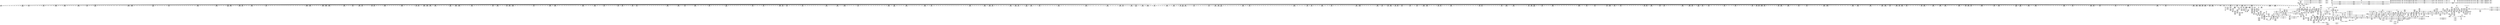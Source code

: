 digraph {
	CE0x4b2d410 [shape=record,shape=Mrecord,label="{CE0x4b2d410|56:_i8*,_:_CRE_591,592_}"]
	CE0x4aed890 [shape=record,shape=Mrecord,label="{CE0x4aed890|56:_i8*,_:_CRE_917,918_}"]
	CE0x4abc420 [shape=record,shape=Mrecord,label="{CE0x4abc420|56:_i8*,_:_CRE_311,312_}"]
	CE0x4b3f2f0 [shape=record,shape=Mrecord,label="{CE0x4b3f2f0|28:_i32,_:_CRE_67,68_}"]
	CE0x4ab1320 [shape=record,shape=Mrecord,label="{CE0x4ab1320|56:_i8*,_:_CRE_157,158_}"]
	CE0x4b2bed0 [shape=record,shape=Mrecord,label="{CE0x4b2bed0|56:_i8*,_:_CRE_571,572_}"]
	CE0x4b7e6c0 [shape=record,shape=Mrecord,label="{CE0x4b7e6c0|current_sid:_tmp7|security/selinux/hooks.c,218|*SummSink*}"]
	CE0x4abbf40 [shape=record,shape=Mrecord,label="{CE0x4abbf40|56:_i8*,_:_CRE_305,306_}"]
	CE0x4aa8440 [shape=record,shape=Mrecord,label="{CE0x4aa8440|56:_i8*,_:_CRE_293,294_}"]
	CE0x4ae7570 [shape=record,shape=Mrecord,label="{CE0x4ae7570|56:_i8*,_:_CRE_864,865_}"]
	CE0x4b21f40 [shape=record,shape=Mrecord,label="{CE0x4b21f40|56:_i8*,_:_CRE_248,249_}"]
	CE0x4ab3650 [shape=record,shape=Mrecord,label="{CE0x4ab3650|56:_i8*,_:_CRE_424,432_|*MultipleSource*|Function::may_link&Arg::dir::|Function::selinux_inode_unlink&Arg::dir::|security/selinux/hooks.c,1769}"]
	CE0x4b78a00 [shape=record,shape=Mrecord,label="{CE0x4b78a00|may_link:_tmp25|security/selinux/hooks.c,1797}"]
	CE0x4ab7540 [shape=record,shape=Mrecord,label="{CE0x4ab7540|56:_i8*,_:_CRE_80,88_|*MultipleSource*|Function::may_link&Arg::dir::|Function::selinux_inode_unlink&Arg::dir::|security/selinux/hooks.c,1769}"]
	CE0x4ae56f0 [shape=record,shape=Mrecord,label="{CE0x4ae56f0|56:_i8*,_:_CRE_728,736_|*MultipleSource*|Function::may_link&Arg::dir::|Function::selinux_inode_unlink&Arg::dir::|security/selinux/hooks.c,1769}"]
	CE0x4b50400 [shape=record,shape=Mrecord,label="{CE0x4b50400|i32_(i32,_i32,_i16,_i32,_%struct.common_audit_data*)*_bitcast_(i32_(i32,_i32,_i16,_i32,_%struct.common_audit_data.495*)*_avc_has_perm_to_i32_(i32,_i32,_i16,_i32,_%struct.common_audit_data*)*)|*Constant*|*SummSource*}"]
	CE0x4b39bb0 [shape=record,shape=Mrecord,label="{CE0x4b39bb0|56:_i8*,_:_CRE_952,960_|*MultipleSource*|*LoadInst*|security/selinux/hooks.c,1770|security/selinux/hooks.c,1770}"]
	CE0x4ae4730 [shape=record,shape=Mrecord,label="{CE0x4ae4730|56:_i8*,_:_CRE_656,664_|*MultipleSource*|Function::may_link&Arg::dir::|Function::selinux_inode_unlink&Arg::dir::|security/selinux/hooks.c,1769}"]
	CE0x4aa4060 [shape=record,shape=Mrecord,label="{CE0x4aa4060|56:_i8*,_:_CRE_142,143_}"]
	CE0x4b26450 [shape=record,shape=Mrecord,label="{CE0x4b26450|56:_i8*,_:_CRE_312,320_|*MultipleSource*|*LoadInst*|security/selinux/hooks.c,1770|security/selinux/hooks.c,1770}"]
	CE0x4ab3810 [shape=record,shape=Mrecord,label="{CE0x4ab3810|56:_i8*,_:_CRE_432,440_|*MultipleSource*|Function::may_link&Arg::dir::|Function::selinux_inode_unlink&Arg::dir::|security/selinux/hooks.c,1769}"]
	CE0x4aca920 [shape=record,shape=Mrecord,label="{CE0x4aca920|get_current:_tmp4|./arch/x86/include/asm/current.h,14|*SummSink*}"]
	CE0x4b1b670 [shape=record,shape=Mrecord,label="{CE0x4b1b670|104:_%struct.inode*,_:_CRE_314,315_}"]
	CE0x4b3d240 [shape=record,shape=Mrecord,label="{CE0x4b3d240|28:_i32,_:_CRE_20,21_}"]
	CE0x4b23590 [shape=record,shape=Mrecord,label="{CE0x4b23590|56:_i8*,_:_CRE_269,270_}"]
	CE0x4b6a7a0 [shape=record,shape=Mrecord,label="{CE0x4b6a7a0|may_link:_tmp23|security/selinux/hooks.c,1797|*SummSink*}"]
	CE0x4ae2e10 [shape=record,shape=Mrecord,label="{CE0x4ae2e10|56:_i8*,_:_CRE_600,601_}"]
	CE0x4b81d60 [shape=record,shape=Mrecord,label="{CE0x4b81d60|i8*_getelementptr_inbounds_(_25_x_i8_,_25_x_i8_*_.str3,_i32_0,_i32_0)|*Constant*|*SummSink*}"]
	CE0x4b30000 [shape=record,shape=Mrecord,label="{CE0x4b30000|56:_i8*,_:_CRE_664,672_|*MultipleSource*|*LoadInst*|security/selinux/hooks.c,1770|security/selinux/hooks.c,1770}"]
	CE0x4ae3970 [shape=record,shape=Mrecord,label="{CE0x4ae3970|56:_i8*,_:_CRE_614,615_}"]
	CE0x4b209d0 [shape=record,shape=Mrecord,label="{CE0x4b209d0|__llvm_gcov_indirect_counter_increment:_entry|*SummSource*}"]
	CE0x4ab9e50 [shape=record,shape=Mrecord,label="{CE0x4ab9e50|current_sid:_tmp8|security/selinux/hooks.c,218|*SummSource*}"]
	CE0x4b2cca0 [shape=record,shape=Mrecord,label="{CE0x4b2cca0|56:_i8*,_:_CRE_584,585_}"]
	CE0x4b1cca0 [shape=record,shape=Mrecord,label="{CE0x4b1cca0|56:_i8*,_:_CRE_12,16_|*MultipleSource*|*LoadInst*|security/selinux/hooks.c,1770|security/selinux/hooks.c,1770}"]
	CE0x4aa69c0 [shape=record,shape=Mrecord,label="{CE0x4aa69c0|_call_void_mcount()_#3|*SummSource*}"]
	CE0x4aa0320 [shape=record,shape=Mrecord,label="{CE0x4aa0320|__llvm_gcov_indirect_counter_increment:_tmp|*SummSource*}"]
	CE0x4ad25b0 [shape=record,shape=Mrecord,label="{CE0x4ad25b0|i64_2|*Constant*}"]
	CE0x4b3d740 [shape=record,shape=Mrecord,label="{CE0x4b3d740|28:_i32,_:_CRE_28,32_|*MultipleSource*|*LoadInst*|security/selinux/hooks.c,1769|security/selinux/hooks.c,1769|security/selinux/hooks.c,1777}"]
	CE0x4b59080 [shape=record,shape=Mrecord,label="{CE0x4b59080|_call_void___llvm_gcov_indirect_counter_increment(i32*___llvm_gcov_global_state_pred221,_i64**_getelementptr_inbounds_(_4_x_i64*_,_4_x_i64*_*___llvm_gcda_edge_table220,_i64_0,_i64_3)),_!dbg_!27747|security/selinux/hooks.c,1789|*SummSource*}"]
	CE0x4abc4f0 [shape=record,shape=Mrecord,label="{CE0x4abc4f0|56:_i8*,_:_CRE_312,320_|*MultipleSource*|Function::may_link&Arg::dir::|Function::selinux_inode_unlink&Arg::dir::|security/selinux/hooks.c,1769}"]
	CE0x4b68f20 [shape=record,shape=Mrecord,label="{CE0x4b68f20|i32_2048|*Constant*|*SummSource*}"]
	CE0x4ab9ec0 [shape=record,shape=Mrecord,label="{CE0x4ab9ec0|GLOBAL:_current_sid|*Constant*}"]
	CE0x4b777e0 [shape=record,shape=Mrecord,label="{CE0x4b777e0|__llvm_gcov_indirect_counter_increment:_tmp3|*SummSource*}"]
	CE0x4b6a920 [shape=record,shape=Mrecord,label="{CE0x4b6a920|may_link:_tmp23|security/selinux/hooks.c,1797}"]
	CE0x4b4ca80 [shape=record,shape=Mrecord,label="{CE0x4b4ca80|may_link:_cond|security/selinux/hooks.c,1776|*SummSink*}"]
	CE0x4b3b470 [shape=record,shape=Mrecord,label="{CE0x4b3b470|may_link:_tmp5|security/selinux/hooks.c,1770|*SummSink*}"]
	CE0x4b74b70 [shape=record,shape=Mrecord,label="{CE0x4b74b70|may_link:_tmp24|security/selinux/hooks.c,1797|*SummSink*}"]
	CE0x4aeaf20 [shape=record,shape=Mrecord,label="{CE0x4aeaf20|56:_i8*,_:_CRE_917,918_}"]
	CE0x4b80690 [shape=record,shape=Mrecord,label="{CE0x4b80690|current_sid:_tmp16|security/selinux/hooks.c,218|*SummSource*}"]
	CE0x4aa4470 [shape=record,shape=Mrecord,label="{CE0x4aa4470|56:_i8*,_:_CRE_147,148_}"]
	CE0x4b11810 [shape=record,shape=Mrecord,label="{CE0x4b11810|104:_%struct.inode*,_:_CRE_24,40_|*MultipleSource*|Function::may_link&Arg::dentry::|Function::selinux_inode_unlink&Arg::dentry::|security/selinux/hooks.c,1770}"]
	CE0x4b26340 [shape=record,shape=Mrecord,label="{CE0x4b26340|56:_i8*,_:_CRE_472,473_}"]
	CE0x4b453b0 [shape=record,shape=Mrecord,label="{CE0x4b453b0|i64**_getelementptr_inbounds_(_4_x_i64*_,_4_x_i64*_*___llvm_gcda_edge_table220,_i64_0,_i64_0)|*Constant*|*SummSource*}"]
	CE0x4aecac0 [shape=record,shape=Mrecord,label="{CE0x4aecac0|56:_i8*,_:_CRE_904,905_}"]
	CE0x4a9e3b0 [shape=record,shape=Mrecord,label="{CE0x4a9e3b0|56:_i8*,_:_CRE_200,201_}"]
	CE0x4ab87d0 [shape=record,shape=Mrecord,label="{CE0x4ab87d0|56:_i8*,_:_CRE_150,151_}"]
	CE0x4b4e680 [shape=record,shape=Mrecord,label="{CE0x4b4e680|may_link:_tmp6|security/selinux/hooks.c,1770|*SummSource*}"]
	CE0x4b3c110 [shape=record,shape=Mrecord,label="{CE0x4b3c110|may_link:_sid10|security/selinux/hooks.c,1797}"]
	CE0x4b7be90 [shape=record,shape=Mrecord,label="{CE0x4b7be90|may_link:_tmp27|security/selinux/hooks.c,1799}"]
	CE0x4ac1c70 [shape=record,shape=Mrecord,label="{CE0x4ac1c70|selinux_inode_unlink:_tmp|*SummSink*}"]
	CE0x4b2e840 [shape=record,shape=Mrecord,label="{CE0x4b2e840|56:_i8*,_:_CRE_610,611_}"]
	CE0x4ae3220 [shape=record,shape=Mrecord,label="{CE0x4ae3220|56:_i8*,_:_CRE_605,606_}"]
	CE0x4a96b60 [shape=record,shape=Mrecord,label="{CE0x4a96b60|may_link:_tmp13|security/selinux/hooks.c,1779}"]
	CE0x4b12c40 [shape=record,shape=Mrecord,label="{CE0x4b12c40|104:_%struct.inode*,_:_CRE_94,95_}"]
	CE0x4b1a6b0 [shape=record,shape=Mrecord,label="{CE0x4b1a6b0|104:_%struct.inode*,_:_CRE_296,304_|*MultipleSource*|Function::may_link&Arg::dentry::|Function::selinux_inode_unlink&Arg::dentry::|security/selinux/hooks.c,1770}"]
	CE0x4aa4b70 [shape=record,shape=Mrecord,label="{CE0x4aa4b70|may_link:_sw.bb8}"]
	CE0x4ab4b20 [shape=record,shape=Mrecord,label="{CE0x4ab4b20|56:_i8*,_:_CRE_483,484_}"]
	CE0x4aee5a0 [shape=record,shape=Mrecord,label="{CE0x4aee5a0|56:_i8*,_:_CRE_984,988_|*MultipleSource*|Function::may_link&Arg::dir::|Function::selinux_inode_unlink&Arg::dir::|security/selinux/hooks.c,1769}"]
	CE0x4a9f1c0 [shape=record,shape=Mrecord,label="{CE0x4a9f1c0|i32_10|*Constant*}"]
	CE0x4b57000 [shape=record,shape=Mrecord,label="{CE0x4b57000|may_link:_tmp18|security/selinux/hooks.c,1789|*SummSource*}"]
	CE0x4b74c80 [shape=record,shape=Mrecord,label="{CE0x4b74c80|i64*_null|*Constant*|*SummSource*}"]
	CE0x4b75d60 [shape=record,shape=Mrecord,label="{CE0x4b75d60|current_sid:_tobool|security/selinux/hooks.c,218}"]
	CE0x4b67920 [shape=record,shape=Mrecord,label="{CE0x4b67920|i8*_getelementptr_inbounds_(_38_x_i8_,_38_x_i8_*_.str64,_i32_0,_i32_0)|*Constant*}"]
	CE0x4af1960 [shape=record,shape=Mrecord,label="{CE0x4af1960|56:_i8*,_:_CRE_205,206_}"]
	CE0x4b52120 [shape=record,shape=Mrecord,label="{CE0x4b52120|avc_has_perm:_auditdata|Function::avc_has_perm&Arg::auditdata::}"]
	CE0x4b81bd0 [shape=record,shape=Mrecord,label="{CE0x4b81bd0|i8*_getelementptr_inbounds_(_25_x_i8_,_25_x_i8_*_.str3,_i32_0,_i32_0)|*Constant*|*SummSource*}"]
	CE0x4b52790 [shape=record,shape=Mrecord,label="{CE0x4b52790|_ret_i32_%retval.0,_!dbg_!27728|security/selinux/avc.c,775|*SummSink*}"]
	CE0x4aa6b10 [shape=record,shape=Mrecord,label="{CE0x4aa6b10|_call_void_mcount()_#3|*SummSink*}"]
	CE0x4b23f20 [shape=record,shape=Mrecord,label="{CE0x4b23f20|56:_i8*,_:_CRE_278,279_}"]
	CE0x4b414f0 [shape=record,shape=Mrecord,label="{CE0x4b414f0|28:_i32,_:_CRE_101,102_}"]
	CE0x4ba1900 [shape=record,shape=Mrecord,label="{CE0x4ba1900|get_current:_tmp2|*SummSource*}"]
	CE0x4aed010 [shape=record,shape=Mrecord,label="{CE0x4aed010|56:_i8*,_:_CRE_909,910_}"]
	CE0x4b2d520 [shape=record,shape=Mrecord,label="{CE0x4b2d520|56:_i8*,_:_CRE_592,593_}"]
	CE0x4ab9040 [shape=record,shape=Mrecord,label="{CE0x4ab9040|may_link:_return|*SummSink*}"]
	CE0x4b4f6d0 [shape=record,shape=Mrecord,label="{CE0x4b4f6d0|may_link:_tmp8|security/selinux/hooks.c,1778|*SummSink*}"]
	CE0x4acd790 [shape=record,shape=Mrecord,label="{CE0x4acd790|56:_i8*,_:_CRE_177,178_}"]
	CE0x4b23ae0 [shape=record,shape=Mrecord,label="{CE0x4b23ae0|56:_i8*,_:_CRE_274,275_}"]
	CE0x4b21e30 [shape=record,shape=Mrecord,label="{CE0x4b21e30|56:_i8*,_:_CRE_247,248_}"]
	CE0x4b7cb30 [shape=record,shape=Mrecord,label="{CE0x4b7cb30|current_sid:_do.end|*SummSink*}"]
	"CONST[source:1(input),value:2(dynamic)][purpose:{object}]"
	CE0x4b2bfe0 [shape=record,shape=Mrecord,label="{CE0x4b2bfe0|56:_i8*,_:_CRE_572,573_}"]
	CE0x4af3b50 [shape=record,shape=Mrecord,label="{CE0x4af3b50|56:_i8*,_:_CRE_147,148_}"]
	CE0x4b5ee70 [shape=record,shape=Mrecord,label="{CE0x4b5ee70|current_sid:_call4|security/selinux/hooks.c,218}"]
	CE0x4b10e30 [shape=record,shape=Mrecord,label="{CE0x4b10e30|may_link:_d_inode|security/selinux/hooks.c,1770|*SummSource*}"]
	CE0x4b2e950 [shape=record,shape=Mrecord,label="{CE0x4b2e950|56:_i8*,_:_CRE_611,612_}"]
	CE0x4af5ce0 [shape=record,shape=Mrecord,label="{CE0x4af5ce0|56:_i8*,_:_CRE_0,2_|*MultipleSource*|*LoadInst*|security/selinux/hooks.c,1770|security/selinux/hooks.c,1770}"]
	CE0x4b40cf0 [shape=record,shape=Mrecord,label="{CE0x4b40cf0|28:_i32,_:_CRE_93,94_}"]
	CE0x4aea9d0 [shape=record,shape=Mrecord,label="{CE0x4aea9d0|56:_i8*,_:_CRE_912,913_}"]
	CE0x4b41880 [shape=record,shape=Mrecord,label="{CE0x4b41880|28:_i32,_:_CRE_104,105_}"]
	CE0x4b189a0 [shape=record,shape=Mrecord,label="{CE0x4b189a0|104:_%struct.inode*,_:_CRE_214,215_}"]
	CE0x4aab2d0 [shape=record,shape=Mrecord,label="{CE0x4aab2d0|i64*_getelementptr_inbounds_(_14_x_i64_,_14_x_i64_*___llvm_gcov_ctr219,_i64_0,_i64_0)|*Constant*}"]
	CE0x4ac8060 [shape=record,shape=Mrecord,label="{CE0x4ac8060|i64*_getelementptr_inbounds_(_11_x_i64_,_11_x_i64_*___llvm_gcov_ctr125,_i64_0,_i64_0)|*Constant*}"]
	CE0x4aba560 [shape=record,shape=Mrecord,label="{CE0x4aba560|__llvm_gcov_indirect_counter_increment:_pred|*SummSource*}"]
	CE0x4b39720 [shape=record,shape=Mrecord,label="{CE0x4b39720|56:_i8*,_:_CRE_935,936_}"]
	CE0x4b14a60 [shape=record,shape=Mrecord,label="{CE0x4b14a60|104:_%struct.inode*,_:_CRE_162,163_}"]
	CE0x4b82e40 [shape=record,shape=Mrecord,label="{CE0x4b82e40|current_sid:_tmp16|security/selinux/hooks.c,218}"]
	CE0x4ab47e0 [shape=record,shape=Mrecord,label="{CE0x4ab47e0|56:_i8*,_:_CRE_479,480_}"]
	CE0x4b50820 [shape=record,shape=Mrecord,label="{CE0x4b50820|avc_has_perm:_entry|*SummSink*}"]
	CE0x4b22d10 [shape=record,shape=Mrecord,label="{CE0x4b22d10|56:_i8*,_:_CRE_261,262_}"]
	CE0x4af5bb0 [shape=record,shape=Mrecord,label="{CE0x4af5bb0|56:_i8*,_:_CRE_136,137_}"]
	CE0x4b4d800 [shape=record,shape=Mrecord,label="{CE0x4b4d800|may_link:_conv3|security/selinux/hooks.c,1776|*SummSource*}"]
	CE0x4b42df0 [shape=record,shape=Mrecord,label="{CE0x4b42df0|28:_i32,_:_CRE_144,152_|*MultipleSource*|*LoadInst*|security/selinux/hooks.c,1769|security/selinux/hooks.c,1769|security/selinux/hooks.c,1777}"]
	CE0x4aa2700 [shape=record,shape=Mrecord,label="{CE0x4aa2700|56:_i8*,_:_CRE_165,166_}"]
	CE0x4ab2a80 [shape=record,shape=Mrecord,label="{CE0x4ab2a80|56:_i8*,_:_CRE_179,180_}"]
	CE0x4aaaf70 [shape=record,shape=Mrecord,label="{CE0x4aaaf70|i64*_getelementptr_inbounds_(_2_x_i64_,_2_x_i64_*___llvm_gcov_ctr222,_i64_0,_i64_0)|*Constant*|*SummSink*}"]
	CE0x4b31ed0 [shape=record,shape=Mrecord,label="{CE0x4b31ed0|56:_i8*,_:_CRE_808,816_|*MultipleSource*|*LoadInst*|security/selinux/hooks.c,1770|security/selinux/hooks.c,1770}"]
	CE0x4b2e2f0 [shape=record,shape=Mrecord,label="{CE0x4b2e2f0|56:_i8*,_:_CRE_605,606_}"]
	CE0x4a9dc60 [shape=record,shape=Mrecord,label="{CE0x4a9dc60|56:_i8*,_:_CRE_191,192_}"]
	CE0x4ad2e80 [shape=record,shape=Mrecord,label="{CE0x4ad2e80|56:_i8*,_:_CRE_280,281_}"]
	CE0x4b176a0 [shape=record,shape=Mrecord,label="{CE0x4b176a0|104:_%struct.inode*,_:_CRE_198,199_}"]
	CE0x4b3f7f0 [shape=record,shape=Mrecord,label="{CE0x4b3f7f0|28:_i32,_:_CRE_72,73_}"]
	CE0x4b2e730 [shape=record,shape=Mrecord,label="{CE0x4b2e730|56:_i8*,_:_CRE_609,610_}"]
	CE0x4b27360 [shape=record,shape=Mrecord,label="{CE0x4b27360|56:_i8*,_:_CRE_392,400_|*MultipleSource*|*LoadInst*|security/selinux/hooks.c,1770|security/selinux/hooks.c,1770}"]
	CE0x4b2cb90 [shape=record,shape=Mrecord,label="{CE0x4b2cb90|56:_i8*,_:_CRE_583,584_}"]
	CE0x4b18020 [shape=record,shape=Mrecord,label="{CE0x4b18020|104:_%struct.inode*,_:_CRE_206,207_}"]
	CE0x4ab92f0 [shape=record,shape=Mrecord,label="{CE0x4ab92f0|may_link:_if.then|*SummSink*}"]
	CE0x4b4aea0 [shape=record,shape=Mrecord,label="{CE0x4b4aea0|may_link:_u|security/selinux/hooks.c,1773|*SummSource*}"]
	CE0x4b18d30 [shape=record,shape=Mrecord,label="{CE0x4b18d30|104:_%struct.inode*,_:_CRE_217,218_}"]
	CE0x4ab4d90 [shape=record,shape=Mrecord,label="{CE0x4ab4d90|56:_i8*,_:_CRE_486,487_}"]
	CE0x4ab8960 [shape=record,shape=Mrecord,label="{CE0x4ab8960|i32_-1|*Constant*|*SummSource*}"]
	CE0x4ab50d0 [shape=record,shape=Mrecord,label="{CE0x4ab50d0|56:_i8*,_:_CRE_500,504_|*MultipleSource*|Function::may_link&Arg::dir::|Function::selinux_inode_unlink&Arg::dir::|security/selinux/hooks.c,1769}"]
	CE0x4b29380 [shape=record,shape=Mrecord,label="{CE0x4b29380|56:_i8*,_:_CRE_485,486_}"]
	CE0x4ad0cf0 [shape=record,shape=Mrecord,label="{CE0x4ad0cf0|56:_i8*,_:_CRE_263,264_}"]
	CE0x4b409f0 [shape=record,shape=Mrecord,label="{CE0x4b409f0|28:_i32,_:_CRE_90,91_}"]
	CE0x4b75740 [shape=record,shape=Mrecord,label="{CE0x4b75740|current_sid:_tmp13|security/selinux/hooks.c,218}"]
	"CONST[source:0(mediator),value:2(dynamic)][purpose:{operation}]"
	CE0x4ab5a10 [shape=record,shape=Mrecord,label="{CE0x4ab5a10|56:_i8*,_:_CRE_528,536_|*MultipleSource*|Function::may_link&Arg::dir::|Function::selinux_inode_unlink&Arg::dir::|security/selinux/hooks.c,1769}"]
	CE0x4b2b980 [shape=record,shape=Mrecord,label="{CE0x4b2b980|56:_i8*,_:_CRE_566,567_}"]
	CE0x4b2c0f0 [shape=record,shape=Mrecord,label="{CE0x4b2c0f0|56:_i8*,_:_CRE_573,574_}"]
	CE0x4aa7860 [shape=record,shape=Mrecord,label="{CE0x4aa7860|56:_i8*,_:_CRE_976,977_}"]
	CE0x4ae0a70 [shape=record,shape=Mrecord,label="{CE0x4ae0a70|56:_i8*,_:_CRE_555,556_}"]
	CE0x4b17440 [shape=record,shape=Mrecord,label="{CE0x4b17440|104:_%struct.inode*,_:_CRE_196,197_}"]
	CE0x4ae5c30 [shape=record,shape=Mrecord,label="{CE0x4ae5c30|56:_i8*,_:_CRE_752,756_|*MultipleSource*|Function::may_link&Arg::dir::|Function::selinux_inode_unlink&Arg::dir::|security/selinux/hooks.c,1769}"]
	CE0x4aead00 [shape=record,shape=Mrecord,label="{CE0x4aead00|56:_i8*,_:_CRE_915,916_}"]
	CE0x4aed450 [shape=record,shape=Mrecord,label="{CE0x4aed450|56:_i8*,_:_CRE_913,914_}"]
	CE0x4a9e6f0 [shape=record,shape=Mrecord,label="{CE0x4a9e6f0|56:_i8*,_:_CRE_204,205_}"]
	CE0x4ac9a60 [shape=record,shape=Mrecord,label="{CE0x4ac9a60|i1_true|*Constant*}"]
	CE0x4b461d0 [shape=record,shape=Mrecord,label="{CE0x4b461d0|may_link:_tmp21|security/selinux/hooks.c,1793|*SummSource*}"]
	CE0x4b30e80 [shape=record,shape=Mrecord,label="{CE0x4b30e80|56:_i8*,_:_CRE_728,736_|*MultipleSource*|*LoadInst*|security/selinux/hooks.c,1770|security/selinux/hooks.c,1770}"]
	CE0x4ac9f90 [shape=record,shape=Mrecord,label="{CE0x4ac9f90|i64*_getelementptr_inbounds_(_11_x_i64_,_11_x_i64_*___llvm_gcov_ctr125,_i64_0,_i64_8)|*Constant*}"]
	CE0x4aea260 [shape=record,shape=Mrecord,label="{CE0x4aea260|56:_i8*,_:_CRE_905,906_}"]
	CE0x4aedde0 [shape=record,shape=Mrecord,label="{CE0x4aedde0|56:_i8*,_:_CRE_922,923_}"]
	CE0x4aef810 [shape=record,shape=Mrecord,label="{CE0x4aef810|56:_i8*,_:_CRE_56,64_|*MultipleSource*|*LoadInst*|security/selinux/hooks.c,1770|security/selinux/hooks.c,1770}"]
	CE0x4b7e590 [shape=record,shape=Mrecord,label="{CE0x4b7e590|current_sid:_tmp7|security/selinux/hooks.c,218|*SummSource*}"]
	CE0x4abbcd0 [shape=record,shape=Mrecord,label="{CE0x4abbcd0|56:_i8*,_:_CRE_302,303_}"]
	CE0x4ab8530 [shape=record,shape=Mrecord,label="{CE0x4ab8530|i64*_getelementptr_inbounds_(_14_x_i64_,_14_x_i64_*___llvm_gcov_ctr219,_i64_0,_i64_3)|*Constant*|*SummSink*}"]
	CE0x4b3db00 [shape=record,shape=Mrecord,label="{CE0x4b3db00|28:_i32,_:_CRE_34,35_|*MultipleSource*|*LoadInst*|security/selinux/hooks.c,1769|security/selinux/hooks.c,1769|security/selinux/hooks.c,1777}"]
	CE0x4b45d60 [shape=record,shape=Mrecord,label="{CE0x4b45d60|may_link:_tmp21|security/selinux/hooks.c,1793}"]
	CE0x4ace870 [shape=record,shape=Mrecord,label="{CE0x4ace870|GLOBAL:_current_sid|*Constant*|*SummSink*}"]
	CE0x4b3d440 [shape=record,shape=Mrecord,label="{CE0x4b3d440|28:_i32,_:_CRE_22,23_}"]
	CE0x4b5b120 [shape=record,shape=Mrecord,label="{CE0x4b5b120|COLLAPSED:_GCMRE_current_task_external_global_%struct.task_struct*:_elem_0::|security/selinux/hooks.c,218}"]
	CE0x4b25ac0 [shape=record,shape=Mrecord,label="{CE0x4b25ac0|56:_i8*,_:_CRE_304,305_}"]
	CE0x4b28e30 [shape=record,shape=Mrecord,label="{CE0x4b28e30|56:_i8*,_:_CRE_480,481_}"]
	CE0x4aa1540 [shape=record,shape=Mrecord,label="{CE0x4aa1540|56:_i8*,_:_CRE_248,249_}"]
	CE0x4b5ab80 [shape=record,shape=Mrecord,label="{CE0x4b5ab80|current_sid:_sid|security/selinux/hooks.c,220|*SummSource*}"]
	CE0x4b12770 [shape=record,shape=Mrecord,label="{CE0x4b12770|104:_%struct.inode*,_:_CRE_90,91_}"]
	CE0x4ae9050 [shape=record,shape=Mrecord,label="{CE0x4ae9050|56:_i8*,_:_CRE_888,889_}"]
	CE0x4b3cc00 [shape=record,shape=Mrecord,label="{CE0x4b3cc00|28:_i32,_:_CRE_13,14_}"]
	CE0x4b56080 [shape=record,shape=Mrecord,label="{CE0x4b56080|__llvm_gcov_indirect_counter_increment:_bb|*SummSource*}"]
	CE0x4ac7850 [shape=record,shape=Mrecord,label="{CE0x4ac7850|current_sid:_tmp5|security/selinux/hooks.c,218|*SummSink*}"]
	CE0x4abbb30 [shape=record,shape=Mrecord,label="{CE0x4abbb30|56:_i8*,_:_CRE_300,301_}"]
	CE0x4b1b410 [shape=record,shape=Mrecord,label="{CE0x4b1b410|104:_%struct.inode*,_:_CRE_312,313_}"]
	CE0x4b13e80 [shape=record,shape=Mrecord,label="{CE0x4b13e80|104:_%struct.inode*,_:_CRE_152,153_}"]
	CE0x4b75aa0 [shape=record,shape=Mrecord,label="{CE0x4b75aa0|__llvm_gcov_indirect_counter_increment:_tmp5|*SummSource*}"]
	CE0x4b1afe0 [shape=record,shape=Mrecord,label="{CE0x4b1afe0|104:_%struct.inode*,_:_CRE_308,309_}"]
	CE0x4b80d80 [shape=record,shape=Mrecord,label="{CE0x4b80d80|i8_1|*Constant*|*SummSink*}"]
	CE0x4b39830 [shape=record,shape=Mrecord,label="{CE0x4b39830|56:_i8*,_:_CRE_976,977_}"]
	CE0x4ae8280 [shape=record,shape=Mrecord,label="{CE0x4ae8280|56:_i8*,_:_CRE_875,876_}"]
	CE0x4ae14e0 [shape=record,shape=Mrecord,label="{CE0x4ae14e0|56:_i8*,_:_CRE_569,570_}"]
	CE0x4b13100 [shape=record,shape=Mrecord,label="{CE0x4b13100|104:_%struct.inode*,_:_CRE_112,144_|*MultipleSource*|Function::may_link&Arg::dentry::|Function::selinux_inode_unlink&Arg::dentry::|security/selinux/hooks.c,1770}"]
	CE0x4b11a70 [shape=record,shape=Mrecord,label="{CE0x4b11a70|104:_%struct.inode*,_:_CRE_40,48_|*MultipleSource*|Function::may_link&Arg::dentry::|Function::selinux_inode_unlink&Arg::dentry::|security/selinux/hooks.c,1770}"]
	CE0x4b2cdb0 [shape=record,shape=Mrecord,label="{CE0x4b2cdb0|56:_i8*,_:_CRE_585,586_}"]
	CE0x4b13720 [shape=record,shape=Mrecord,label="{CE0x4b13720|104:_%struct.inode*,_:_CRE_146,147_}"]
	CE0x4b573b0 [shape=record,shape=Mrecord,label="{CE0x4b573b0|may_link:_tmp18|security/selinux/hooks.c,1789|*SummSink*}"]
	CE0x4b44570 [shape=record,shape=Mrecord,label="{CE0x4b44570|may_link:_tmp20|security/selinux/hooks.c,1793}"]
	CE0x4b40af0 [shape=record,shape=Mrecord,label="{CE0x4b40af0|28:_i32,_:_CRE_91,92_}"]
	CE0x4b0ba90 [shape=record,shape=Mrecord,label="{CE0x4b0ba90|current_sid:_tmp5|security/selinux/hooks.c,218}"]
	CE0x4b7d350 [shape=record,shape=Mrecord,label="{CE0x4b7d350|current_sid:_tmp6|security/selinux/hooks.c,218}"]
	CE0x4ab1a90 [shape=record,shape=Mrecord,label="{CE0x4ab1a90|56:_i8*,_:_CRE_164,165_}"]
	CE0x4b7a480 [shape=record,shape=Mrecord,label="{CE0x4b7a480|current_sid:_tmp10|security/selinux/hooks.c,218|*SummSource*}"]
	CE0x4aa2560 [shape=record,shape=Mrecord,label="{CE0x4aa2560|56:_i8*,_:_CRE_163,164_}"]
	CE0x4b5cda0 [shape=record,shape=Mrecord,label="{CE0x4b5cda0|i64*_getelementptr_inbounds_(_11_x_i64_,_11_x_i64_*___llvm_gcov_ctr125,_i64_0,_i64_9)|*Constant*|*SummSink*}"]
	CE0x4acdee0 [shape=record,shape=Mrecord,label="{CE0x4acdee0|56:_i8*,_:_CRE_186,187_}"]
	CE0x4b7ad30 [shape=record,shape=Mrecord,label="{CE0x4b7ad30|may_link:_call11|security/selinux/hooks.c,1797|*SummSource*}"]
	CE0x4b33210 [shape=record,shape=Mrecord,label="{CE0x4b33210|56:_i8*,_:_CRE_870,871_}"]
	CE0x4b0e4f0 [shape=record,shape=Mrecord,label="{CE0x4b0e4f0|current_sid:_if.then|*SummSource*}"]
	CE0x4b79f90 [shape=record,shape=Mrecord,label="{CE0x4b79f90|may_link:_sclass|security/selinux/hooks.c,1797}"]
	CE0x4aef040 [shape=record,shape=Mrecord,label="{CE0x4aef040|may_link:_tmp2|*LoadInst*|security/selinux/hooks.c,1769|*SummSink*}"]
	CE0x4aba2d0 [shape=record,shape=Mrecord,label="{CE0x4aba2d0|i32_-1|*Constant*}"]
	CE0x4aa1e10 [shape=record,shape=Mrecord,label="{CE0x4aa1e10|56:_i8*,_:_CRE_154,155_}"]
	CE0x4acd1e0 [shape=record,shape=Mrecord,label="{CE0x4acd1e0|56:_i8*,_:_CRE_170,171_}"]
	CE0x4aa5670 [shape=record,shape=Mrecord,label="{CE0x4aa5670|_call_void_mcount()_#3}"]
	CE0x4b82190 [shape=record,shape=Mrecord,label="{CE0x4b82190|i32_218|*Constant*|*SummSink*}"]
	CE0x4b5f600 [shape=record,shape=Mrecord,label="{CE0x4b5f600|GLOBAL:_get_current|*Constant*|*SummSource*}"]
	CE0x4b3dcf0 [shape=record,shape=Mrecord,label="{CE0x4b3dcf0|28:_i32,_:_CRE_40,44_|*MultipleSource*|*LoadInst*|security/selinux/hooks.c,1769|security/selinux/hooks.c,1769|security/selinux/hooks.c,1777}"]
	CE0x4b38d90 [shape=record,shape=Mrecord,label="{CE0x4b38d90|56:_i8*,_:_CRE_926,927_}"]
	CE0x4b14b90 [shape=record,shape=Mrecord,label="{CE0x4b14b90|104:_%struct.inode*,_:_CRE_163,164_}"]
	CE0x4b0ea70 [shape=record,shape=Mrecord,label="{CE0x4b0ea70|get_current:_bb|*SummSink*}"]
	CE0x4a9a570 [shape=record,shape=Mrecord,label="{CE0x4a9a570|i64*_getelementptr_inbounds_(_2_x_i64_,_2_x_i64_*___llvm_gcov_ctr222,_i64_0,_i64_1)|*Constant*}"]
	CE0x4acd2b0 [shape=record,shape=Mrecord,label="{CE0x4acd2b0|56:_i8*,_:_CRE_171,172_}"]
	CE0x4acf7f0 [shape=record,shape=Mrecord,label="{CE0x4acf7f0|may_link:_tmp|*SummSink*}"]
	CE0x4b77a20 [shape=record,shape=Mrecord,label="{CE0x4b77a20|current_sid:_tmp13|security/selinux/hooks.c,218|*SummSource*}"]
	CE0x4af1850 [shape=record,shape=Mrecord,label="{CE0x4af1850|56:_i8*,_:_CRE_204,205_}"]
	CE0x4b81950 [shape=record,shape=Mrecord,label="{CE0x4b81950|GLOBAL:_lockdep_rcu_suspicious|*Constant*|*SummSink*}"]
	CE0x56efcc0 [shape=record,shape=Mrecord,label="{CE0x56efcc0|may_link:_entry|*SummSink*}"]
	CE0x4b47240 [shape=record,shape=Mrecord,label="{CE0x4b47240|_call_void___llvm_gcov_indirect_counter_increment(i32*___llvm_gcov_global_state_pred221,_i64**_getelementptr_inbounds_(_4_x_i64*_,_4_x_i64*_*___llvm_gcda_edge_table220,_i64_0,_i64_1)),_!dbg_!27742|security/selinux/hooks.c,1783|*SummSink*}"]
	CE0x4b5ada0 [shape=record,shape=Mrecord,label="{CE0x4b5ada0|current_sid:_cred|security/selinux/hooks.c,218|*SummSink*}"]
	CE0x4b171e0 [shape=record,shape=Mrecord,label="{CE0x4b171e0|104:_%struct.inode*,_:_CRE_194,195_}"]
	CE0x4aea7b0 [shape=record,shape=Mrecord,label="{CE0x4aea7b0|56:_i8*,_:_CRE_910,911_}"]
	CE0x4b44090 [shape=record,shape=Mrecord,label="{CE0x4b44090|may_link:_tmp10|security/selinux/hooks.c,1778|*SummSource*}"]
	CE0x4ac11e0 [shape=record,shape=Mrecord,label="{CE0x4ac11e0|may_link:_sw.bb7}"]
	CE0x4b27e40 [shape=record,shape=Mrecord,label="{CE0x4b27e40|56:_i8*,_:_CRE_440,448_|*MultipleSource*|*LoadInst*|security/selinux/hooks.c,1770|security/selinux/hooks.c,1770}"]
	CE0x4b7ee30 [shape=record,shape=Mrecord,label="{CE0x4b7ee30|current_sid:_tmp8|security/selinux/hooks.c,218|*SummSink*}"]
	CE0x4b2b320 [shape=record,shape=Mrecord,label="{CE0x4b2b320|56:_i8*,_:_CRE_560,561_}"]
	CE0x4b3e820 [shape=record,shape=Mrecord,label="{CE0x4b3e820|28:_i32,_:_CRE_56,57_}"]
	CE0x4ab8bd0 [shape=record,shape=Mrecord,label="{CE0x4ab8bd0|__llvm_gcov_indirect_counter_increment:_tmp1|*SummSink*}"]
	CE0x4b249c0 [shape=record,shape=Mrecord,label="{CE0x4b249c0|56:_i8*,_:_CRE_288,289_}"]
	CE0x4aec130 [shape=record,shape=Mrecord,label="{CE0x4aec130|56:_i8*,_:_CRE_895,896_}"]
	CE0x4aedab0 [shape=record,shape=Mrecord,label="{CE0x4aedab0|56:_i8*,_:_CRE_919,920_}"]
	CE0x4b58760 [shape=record,shape=Mrecord,label="{CE0x4b58760|may_link:_tmp17|security/selinux/hooks.c,1786|*SummSink*}"]
	CE0x4aa6270 [shape=record,shape=Mrecord,label="{CE0x4aa6270|__llvm_gcov_indirect_counter_increment:_tmp1}"]
	CE0x4b23480 [shape=record,shape=Mrecord,label="{CE0x4b23480|56:_i8*,_:_CRE_268,269_}"]
	CE0x4bbec50 [shape=record,shape=Mrecord,label="{CE0x4bbec50|get_current:_tmp1}"]
	CE0x4b24030 [shape=record,shape=Mrecord,label="{CE0x4b24030|56:_i8*,_:_CRE_279,280_}"]
	CE0x4b24ad0 [shape=record,shape=Mrecord,label="{CE0x4b24ad0|56:_i8*,_:_CRE_289,290_}"]
	CE0x4b810b0 [shape=record,shape=Mrecord,label="{CE0x4b810b0|_call_void_lockdep_rcu_suspicious(i8*_getelementptr_inbounds_(_25_x_i8_,_25_x_i8_*_.str3,_i32_0,_i32_0),_i32_218,_i8*_getelementptr_inbounds_(_45_x_i8_,_45_x_i8_*_.str12,_i32_0,_i32_0))_#10,_!dbg_!27727|security/selinux/hooks.c,218}"]
	CE0x4ab4980 [shape=record,shape=Mrecord,label="{CE0x4ab4980|56:_i8*,_:_CRE_481,482_}"]
	CE0x4b5e2e0 [shape=record,shape=Mrecord,label="{CE0x4b5e2e0|current_sid:_tmp19|security/selinux/hooks.c,218|*SummSink*}"]
	CE0x4b2ea60 [shape=record,shape=Mrecord,label="{CE0x4b2ea60|56:_i8*,_:_CRE_612,613_}"]
	CE0x4b5a940 [shape=record,shape=Mrecord,label="{CE0x4b5a940|i32_78|*Constant*|*SummSink*}"]
	CE0x4af1c90 [shape=record,shape=Mrecord,label="{CE0x4af1c90|56:_i8*,_:_CRE_240,241_}"]
	CE0x4b2b430 [shape=record,shape=Mrecord,label="{CE0x4b2b430|56:_i8*,_:_CRE_561,562_}"]
	CE0x4b17c90 [shape=record,shape=Mrecord,label="{CE0x4b17c90|104:_%struct.inode*,_:_CRE_203,204_}"]
	CE0x4b0d310 [shape=record,shape=Mrecord,label="{CE0x4b0d310|current_sid:_tmp2|*SummSink*}"]
	CE0x4b57f90 [shape=record,shape=Mrecord,label="{CE0x4b57f90|_call_void___llvm_gcov_indirect_counter_increment(i32*___llvm_gcov_global_state_pred221,_i64**_getelementptr_inbounds_(_4_x_i64*_,_4_x_i64*_*___llvm_gcda_edge_table220,_i64_0,_i64_0)),_!dbg_!27749|security/selinux/hooks.c,1793}"]
	CE0x4a9f790 [shape=record,shape=Mrecord,label="{CE0x4a9f790|56:_i8*,_:_CRE_76,80_|*MultipleSource*|Function::may_link&Arg::dir::|Function::selinux_inode_unlink&Arg::dir::|security/selinux/hooks.c,1769}"]
	CE0x4aa1c70 [shape=record,shape=Mrecord,label="{CE0x4aa1c70|56:_i8*,_:_CRE_152,153_}"]
	CE0x4aee140 [shape=record,shape=Mrecord,label="{CE0x4aee140|56:_i8*,_:_CRE_979,980_}"]
	CE0x4ab4590 [shape=record,shape=Mrecord,label="{CE0x4ab4590|56:_i8*,_:_CRE_475,476_}"]
	CE0x4ad2a70 [shape=record,shape=Mrecord,label="{CE0x4ad2a70|56:_i8*,_:_CRE_275,276_}"]
	CE0x4b46d90 [shape=record,shape=Mrecord,label="{CE0x4b46d90|i32_2|*Constant*|*SummSource*}"]
	CE0x4b1e250 [shape=record,shape=Mrecord,label="{CE0x4b1e250|i64*_getelementptr_inbounds_(_14_x_i64_,_14_x_i64_*___llvm_gcov_ctr219,_i64_0,_i64_8)|*Constant*}"]
	CE0x4b67ab0 [shape=record,shape=Mrecord,label="{CE0x4b67ab0|i8*_getelementptr_inbounds_(_38_x_i8_,_38_x_i8_*_.str64,_i32_0,_i32_0)|*Constant*|*SummSink*}"]
	CE0x4acda00 [shape=record,shape=Mrecord,label="{CE0x4acda00|56:_i8*,_:_CRE_180,181_}"]
	CE0x4aa0d60 [shape=record,shape=Mrecord,label="{CE0x4aa0d60|56:_i8*,_:_CRE_240,241_}"]
	CE0x4b798f0 [shape=record,shape=Mrecord,label="{CE0x4b798f0|current_sid:_tobool1|security/selinux/hooks.c,218|*SummSink*}"]
	CE0x4abc280 [shape=record,shape=Mrecord,label="{CE0x4abc280|56:_i8*,_:_CRE_309,310_}"]
	CE0x4ae8170 [shape=record,shape=Mrecord,label="{CE0x4ae8170|56:_i8*,_:_CRE_874,875_}"]
	CE0x4ab3b90 [shape=record,shape=Mrecord,label="{CE0x4ab3b90|56:_i8*,_:_CRE_448,456_|*MultipleSource*|Function::may_link&Arg::dir::|Function::selinux_inode_unlink&Arg::dir::|security/selinux/hooks.c,1769}"]
	CE0x4b28d20 [shape=record,shape=Mrecord,label="{CE0x4b28d20|56:_i8*,_:_CRE_479,480_}"]
	CE0x4acdfb0 [shape=record,shape=Mrecord,label="{CE0x4acdfb0|56:_i8*,_:_CRE_187,188_}"]
	CE0x4b13530 [shape=record,shape=Mrecord,label="{CE0x4b13530|104:_%struct.inode*,_:_CRE_145,146_}"]
	CE0x4ae3f20 [shape=record,shape=Mrecord,label="{CE0x4ae3f20|56:_i8*,_:_CRE_621,622_}"]
	CE0x4b42980 [shape=record,shape=Mrecord,label="{CE0x4b42980|28:_i32,_:_CRE_120,128_|*MultipleSource*|*LoadInst*|security/selinux/hooks.c,1769|security/selinux/hooks.c,1769|security/selinux/hooks.c,1777}"]
	CE0x4ae4e30 [shape=record,shape=Mrecord,label="{CE0x4ae4e30|56:_i8*,_:_CRE_684,688_|*MultipleSource*|Function::may_link&Arg::dir::|Function::selinux_inode_unlink&Arg::dir::|security/selinux/hooks.c,1769}"]
	CE0x4aa5ca0 [shape=record,shape=Mrecord,label="{CE0x4aa5ca0|may_link:_sw.epilog|*SummSink*}"]
	CE0x4abb8c0 [shape=record,shape=Mrecord,label="{CE0x4abb8c0|56:_i8*,_:_CRE_297,298_}"]
	CE0x4b818c0 [shape=record,shape=Mrecord,label="{CE0x4b818c0|GLOBAL:_lockdep_rcu_suspicious|*Constant*|*SummSource*}"]
	CE0x4ae1340 [shape=record,shape=Mrecord,label="{CE0x4ae1340|56:_i8*,_:_CRE_567,568_}"]
	CE0x4aed9a0 [shape=record,shape=Mrecord,label="{CE0x4aed9a0|56:_i8*,_:_CRE_918,919_}"]
	CE0x4b44260 [shape=record,shape=Mrecord,label="{CE0x4b44260|may_link:_tmp10|security/selinux/hooks.c,1778}"]
	CE0x4abcc20 [shape=record,shape=Mrecord,label="{CE0x4abcc20|56:_i8*,_:_CRE_352,360_|*MultipleSource*|Function::may_link&Arg::dir::|Function::selinux_inode_unlink&Arg::dir::|security/selinux/hooks.c,1769}"]
	CE0x4b1dac0 [shape=record,shape=Mrecord,label="{CE0x4b1dac0|_ret_void}"]
	CE0x4af00d0 [shape=record,shape=Mrecord,label="{CE0x4af00d0|56:_i8*,_:_CRE_88,96_|*MultipleSource*|*LoadInst*|security/selinux/hooks.c,1770|security/selinux/hooks.c,1770}"]
	CE0x42df110 [shape=record,shape=Mrecord,label="{CE0x42df110|selinux_inode_unlink:_tmp2|*SummSink*}"]
	CE0x4b5cc10 [shape=record,shape=Mrecord,label="{CE0x4b5cc10|i64*_getelementptr_inbounds_(_11_x_i64_,_11_x_i64_*___llvm_gcov_ctr125,_i64_0,_i64_9)|*Constant*|*SummSource*}"]
	CE0x4aa82a0 [shape=record,shape=Mrecord,label="{CE0x4aa82a0|56:_i8*,_:_CRE_291,292_}"]
	CE0x4af3140 [shape=record,shape=Mrecord,label="{CE0x4af3140|56:_i8*,_:_CRE_138,139_}"]
	CE0x4b16480 [shape=record,shape=Mrecord,label="{CE0x4b16480|104:_%struct.inode*,_:_CRE_184,185_}"]
	CE0x4b56e00 [shape=record,shape=Mrecord,label="{CE0x4b56e00|i64**_getelementptr_inbounds_(_4_x_i64*_,_4_x_i64*_*___llvm_gcda_edge_table220,_i64_0,_i64_3)|*Constant*|*SummSink*}"]
	CE0x4ae6970 [shape=record,shape=Mrecord,label="{CE0x4ae6970|56:_i8*,_:_CRE_816,824_|*MultipleSource*|Function::may_link&Arg::dir::|Function::selinux_inode_unlink&Arg::dir::|security/selinux/hooks.c,1769}"]
	CE0x4b47f40 [shape=record,shape=Mrecord,label="{CE0x4b47f40|i64_2|*Constant*}"]
	CE0x4b59ef0 [shape=record,shape=Mrecord,label="{CE0x4b59ef0|get_current:_tmp3|*SummSink*}"]
	CE0x4ab20f0 [shape=record,shape=Mrecord,label="{CE0x4ab20f0|56:_i8*,_:_CRE_170,171_}"]
	CE0x4ad1660 [shape=record,shape=Mrecord,label="{CE0x4ad1660|i64_3|*Constant*}"]
	CE0x4b296b0 [shape=record,shape=Mrecord,label="{CE0x4b296b0|56:_i8*,_:_CRE_552,553_}"]
	CE0x4ab1980 [shape=record,shape=Mrecord,label="{CE0x4ab1980|56:_i8*,_:_CRE_163,164_}"]
	CE0x4b23040 [shape=record,shape=Mrecord,label="{CE0x4b23040|56:_i8*,_:_CRE_264,265_}"]
	CE0x4ae1750 [shape=record,shape=Mrecord,label="{CE0x4ae1750|56:_i8*,_:_CRE_572,573_}"]
	CE0x4b523f0 [shape=record,shape=Mrecord,label="{CE0x4b523f0|avc_has_perm:_auditdata|Function::avc_has_perm&Arg::auditdata::|*SummSink*}"]
	CE0x4b2ed90 [shape=record,shape=Mrecord,label="{CE0x4b2ed90|56:_i8*,_:_CRE_615,616_}"]
	CE0x4b27aa0 [shape=record,shape=Mrecord,label="{CE0x4b27aa0|56:_i8*,_:_CRE_424,432_|*MultipleSource*|*LoadInst*|security/selinux/hooks.c,1770|security/selinux/hooks.c,1770}"]
	CE0x4b4ffb0 [shape=record,shape=Mrecord,label="{CE0x4b4ffb0|i32_(i32,_i32,_i16,_i32,_%struct.common_audit_data*)*_bitcast_(i32_(i32,_i32,_i16,_i32,_%struct.common_audit_data.495*)*_avc_has_perm_to_i32_(i32,_i32,_i16,_i32,_%struct.common_audit_data*)*)|*Constant*}"]
	CE0x4b4f220 [shape=record,shape=Mrecord,label="{CE0x4b4f220|may_link:_tmp8|security/selinux/hooks.c,1778}"]
	CE0x4b24360 [shape=record,shape=Mrecord,label="{CE0x4b24360|56:_i8*,_:_CRE_282,283_}"]
	CE0x4b39500 [shape=record,shape=Mrecord,label="{CE0x4b39500|56:_i8*,_:_CRE_933,934_}"]
	CE0x4ae8b00 [shape=record,shape=Mrecord,label="{CE0x4ae8b00|56:_i8*,_:_CRE_883,884_}"]
	CE0x4b7dda0 [shape=record,shape=Mrecord,label="{CE0x4b7dda0|current_sid:_do.end}"]
	CE0x4b4ec70 [shape=record,shape=Mrecord,label="{CE0x4b4ec70|may_link:_type|security/selinux/hooks.c,1772|*SummSource*}"]
	CE0x4af4840 [shape=record,shape=Mrecord,label="{CE0x4af4840|__llvm_gcov_indirect_counter_increment:_exit|*SummSink*}"]
	CE0x4b4cd60 [shape=record,shape=Mrecord,label="{CE0x4b4cd60|may_link:_or|security/selinux/hooks.c,1776|*SummSource*}"]
	CE0x4acadb0 [shape=record,shape=Mrecord,label="{CE0x4acadb0|current_sid:_do.body|*SummSource*}"]
	CE0x4b13940 [shape=record,shape=Mrecord,label="{CE0x4b13940|104:_%struct.inode*,_:_CRE_147,148_}"]
	CE0x4b4c570 [shape=record,shape=Mrecord,label="{CE0x4b4c570|i64_1048576|*Constant*|*SummSource*}"]
	CE0x4b33100 [shape=record,shape=Mrecord,label="{CE0x4b33100|56:_i8*,_:_CRE_869,870_}"]
	CE0x4ab2640 [shape=record,shape=Mrecord,label="{CE0x4ab2640|56:_i8*,_:_CRE_175,176_}"]
	CE0x4b1bff0 [shape=record,shape=Mrecord,label="{CE0x4b1bff0|may_link:_tmp4|*LoadInst*|security/selinux/hooks.c,1770|*SummSink*}"]
	CE0x4aba980 [shape=record,shape=Mrecord,label="{CE0x4aba980|may_link:_ad|security/selinux/hooks.c, 1764|*SummSource*}"]
	CE0x4b7deb0 [shape=record,shape=Mrecord,label="{CE0x4b7deb0|current_sid:_do.end|*SummSource*}"]
	CE0x4aee1f0 [shape=record,shape=Mrecord,label="{CE0x4aee1f0|56:_i8*,_:_CRE_980,981_}"]
	CE0x4b2d960 [shape=record,shape=Mrecord,label="{CE0x4b2d960|56:_i8*,_:_CRE_596,597_}"]
	CE0x4b3b2a0 [shape=record,shape=Mrecord,label="{CE0x4b3b2a0|may_link:_tmp5|security/selinux/hooks.c,1770|*SummSource*}"]
	CE0x4b5b440 [shape=record,shape=Mrecord,label="{CE0x4b5b440|current_sid:_tmp21|security/selinux/hooks.c,218|*SummSink*}"]
	CE0x4aa3fc0 [shape=record,shape=Mrecord,label="{CE0x4aa3fc0|56:_i8*,_:_CRE_141,142_}"]
	CE0x4a9e480 [shape=record,shape=Mrecord,label="{CE0x4a9e480|56:_i8*,_:_CRE_201,202_}"]
	CE0x4ae1f70 [shape=record,shape=Mrecord,label="{CE0x4ae1f70|56:_i8*,_:_CRE_582,583_}"]
	CE0x4aeb250 [shape=record,shape=Mrecord,label="{CE0x4aeb250|56:_i8*,_:_CRE_920,921_}"]
	CE0x4b17310 [shape=record,shape=Mrecord,label="{CE0x4b17310|104:_%struct.inode*,_:_CRE_195,196_}"]
	CE0x4ae1b60 [shape=record,shape=Mrecord,label="{CE0x4ae1b60|56:_i8*,_:_CRE_577,578_}"]
	CE0x4aa9890 [shape=record,shape=Mrecord,label="{CE0x4aa9890|i64_1|*Constant*|*SummSource*}"]
	CE0x4b3fff0 [shape=record,shape=Mrecord,label="{CE0x4b3fff0|28:_i32,_:_CRE_80,81_}"]
	CE0x4ab88f0 [shape=record,shape=Mrecord,label="{CE0x4ab88f0|__llvm_gcov_indirect_counter_increment:_tmp}"]
	CE0x4ab8280 [shape=record,shape=Mrecord,label="{CE0x4ab8280|may_link:_tmp9|security/selinux/hooks.c,1778|*SummSink*}"]
	CE0x4b1b7a0 [shape=record,shape=Mrecord,label="{CE0x4b1b7a0|104:_%struct.inode*,_:_CRE_315,316_}"]
	CE0x4b42210 [shape=record,shape=Mrecord,label="{CE0x4b42210|28:_i32,_:_CRE_113,114_}"]
	CE0x4b2b100 [shape=record,shape=Mrecord,label="{CE0x4b2b100|56:_i8*,_:_CRE_558,559_}"]
	CE0x4b19580 [shape=record,shape=Mrecord,label="{CE0x4b19580|104:_%struct.inode*,_:_CRE_224,232_|*MultipleSource*|Function::may_link&Arg::dentry::|Function::selinux_inode_unlink&Arg::dentry::|security/selinux/hooks.c,1770}"]
	CE0x4ab30e0 [shape=record,shape=Mrecord,label="{CE0x4ab30e0|56:_i8*,_:_CRE_400,408_|*MultipleSource*|Function::may_link&Arg::dir::|Function::selinux_inode_unlink&Arg::dir::|security/selinux/hooks.c,1769}"]
	CE0x4b41aa0 [shape=record,shape=Mrecord,label="{CE0x4b41aa0|28:_i32,_:_CRE_106,107_}"]
	CE0x4b33430 [shape=record,shape=Mrecord,label="{CE0x4b33430|56:_i8*,_:_CRE_872,873_}"]
	CE0x4aebad0 [shape=record,shape=Mrecord,label="{CE0x4aebad0|56:_i8*,_:_CRE_928,929_}"]
	CE0x4b1d140 [shape=record,shape=Mrecord,label="{CE0x4b1d140|may_link:_tmp3|security/selinux/hooks.c,1769|*SummSource*}"]
	CE0x4ae7970 [shape=record,shape=Mrecord,label="{CE0x4ae7970|56:_i8*,_:_CRE_866,867_}"]
	CE0x4b7b2a0 [shape=record,shape=Mrecord,label="{CE0x4b7b2a0|may_link:_retval.0|*SummSink*}"]
	CE0x4ae96b0 [shape=record,shape=Mrecord,label="{CE0x4ae96b0|56:_i8*,_:_CRE_894,895_}"]
	CE0x4aa7430 [shape=record,shape=Mrecord,label="{CE0x4aa7430|56:_i8*,_:_CRE_960,968_|*MultipleSource*|Function::may_link&Arg::dir::|Function::selinux_inode_unlink&Arg::dir::|security/selinux/hooks.c,1769}"]
	CE0x4ab8840 [shape=record,shape=Mrecord,label="{CE0x4ab8840|may_link:_i_security|security/selinux/hooks.c,1769}"]
	CE0x4b1f6d0 [shape=record,shape=Mrecord,label="{CE0x4b1f6d0|may_link:_tmp16|security/selinux/hooks.c,1786}"]
	CE0x4ae4330 [shape=record,shape=Mrecord,label="{CE0x4ae4330|56:_i8*,_:_CRE_640,648_|*MultipleSource*|Function::may_link&Arg::dir::|Function::selinux_inode_unlink&Arg::dir::|security/selinux/hooks.c,1769}"]
	CE0x4b11210 [shape=record,shape=Mrecord,label="{CE0x4b11210|104:_%struct.inode*,_:_CRE_0,4_|*MultipleSource*|Function::may_link&Arg::dentry::|Function::selinux_inode_unlink&Arg::dentry::|security/selinux/hooks.c,1770}"]
	CE0x4b41dd0 [shape=record,shape=Mrecord,label="{CE0x4b41dd0|28:_i32,_:_CRE_109,110_}"]
	CE0x4b3b400 [shape=record,shape=Mrecord,label="{CE0x4b3b400|may_link:_tmp6|security/selinux/hooks.c,1770|*SummSink*}"]
	CE0x4ae3150 [shape=record,shape=Mrecord,label="{CE0x4ae3150|56:_i8*,_:_CRE_604,605_}"]
	CE0x4b22e20 [shape=record,shape=Mrecord,label="{CE0x4b22e20|56:_i8*,_:_CRE_262,263_}"]
	CE0x4abc010 [shape=record,shape=Mrecord,label="{CE0x4abc010|56:_i8*,_:_CRE_306,307_}"]
	CE0x4aedef0 [shape=record,shape=Mrecord,label="{CE0x4aedef0|56:_i8*,_:_CRE_923,924_}"]
	CE0x4ae1820 [shape=record,shape=Mrecord,label="{CE0x4ae1820|56:_i8*,_:_CRE_573,574_}"]
	CE0x4ad33e0 [shape=record,shape=Mrecord,label="{CE0x4ad33e0|56:_i8*,_:_CRE_12,16_|*MultipleSource*|Function::may_link&Arg::dir::|Function::selinux_inode_unlink&Arg::dir::|security/selinux/hooks.c,1769}"]
	CE0x4ab9ff0 [shape=record,shape=Mrecord,label="{CE0x4ab9ff0|may_link:_call|security/selinux/hooks.c,1765|*SummSource*}"]
	CE0x4ae1680 [shape=record,shape=Mrecord,label="{CE0x4ae1680|56:_i8*,_:_CRE_571,572_}"]
	CE0x4b68b20 [shape=record,shape=Mrecord,label="{CE0x4b68b20|may_link:_tmp22|security/selinux/hooks.c,1797|*SummSource*}"]
	CE0x4b2aa70 [shape=record,shape=Mrecord,label="{CE0x4b2aa70|56:_i8*,_:_CRE_553,554_}"]
	CE0x4b239d0 [shape=record,shape=Mrecord,label="{CE0x4b239d0|56:_i8*,_:_CRE_273,274_}"]
	CE0x4b7a070 [shape=record,shape=Mrecord,label="{CE0x4b7a070|__llvm_gcov_indirect_counter_increment:_counter}"]
	CE0x4b281e0 [shape=record,shape=Mrecord,label="{CE0x4b281e0|56:_i8*,_:_CRE_456,464_|*MultipleSource*|*LoadInst*|security/selinux/hooks.c,1770|security/selinux/hooks.c,1770}"]
	CE0x4ab4450 [shape=record,shape=Mrecord,label="{CE0x4ab4450|56:_i8*,_:_CRE_474,475_}"]
	CE0x4aac340 [shape=record,shape=Mrecord,label="{CE0x4aac340|selinux_inode_unlink:_tmp}"]
	CE0x4b7a840 [shape=record,shape=Mrecord,label="{CE0x4b7a840|current_sid:_tmp11|security/selinux/hooks.c,218}"]
	CE0x4b28920 [shape=record,shape=Mrecord,label="{CE0x4b28920|56:_i8*,_:_CRE_475,476_}"]
	"CONST[source:0(mediator),value:0(static)][purpose:{operation}]"
	CE0x4abcfa0 [shape=record,shape=Mrecord,label="{CE0x4abcfa0|56:_i8*,_:_CRE_376,384_|*MultipleSource*|Function::may_link&Arg::dir::|Function::selinux_inode_unlink&Arg::dir::|security/selinux/hooks.c,1769}"]
	CE0x4b303a0 [shape=record,shape=Mrecord,label="{CE0x4b303a0|56:_i8*,_:_CRE_680,684_|*MultipleSource*|*LoadInst*|security/selinux/hooks.c,1770|security/selinux/hooks.c,1770}"]
	CE0x4b3e750 [shape=record,shape=Mrecord,label="{CE0x4b3e750|28:_i32,_:_CRE_55,56_}"]
	CE0x4b3f4f0 [shape=record,shape=Mrecord,label="{CE0x4b3f4f0|28:_i32,_:_CRE_69,70_}"]
	CE0x4ab2530 [shape=record,shape=Mrecord,label="{CE0x4ab2530|56:_i8*,_:_CRE_174,175_}"]
	CE0x4ab2750 [shape=record,shape=Mrecord,label="{CE0x4ab2750|56:_i8*,_:_CRE_176,177_}"]
	CE0x4b3aad0 [shape=record,shape=Mrecord,label="{CE0x4b3aad0|56:_i8*,_:_CRE_984,988_|*MultipleSource*|*LoadInst*|security/selinux/hooks.c,1770|security/selinux/hooks.c,1770}"]
	CE0x4af1da0 [shape=record,shape=Mrecord,label="{CE0x4af1da0|56:_i8*,_:_CRE_208,210_|*MultipleSource*|*LoadInst*|security/selinux/hooks.c,1770|security/selinux/hooks.c,1770}"]
	CE0x4b686e0 [shape=record,shape=Mrecord,label="{CE0x4b686e0|i32_1024|*Constant*|*SummSink*}"]
	CE0x4aed670 [shape=record,shape=Mrecord,label="{CE0x4aed670|56:_i8*,_:_CRE_915,916_}"]
	CE0x4b34420 [shape=record,shape=Mrecord,label="{CE0x4b34420|56:_i8*,_:_CRE_887,888_}"]
	CE0x4aec680 [shape=record,shape=Mrecord,label="{CE0x4aec680|56:_i8*,_:_CRE_900,901_}"]
	CE0x4acd6c0 [shape=record,shape=Mrecord,label="{CE0x4acd6c0|56:_i8*,_:_CRE_176,177_}"]
	CE0x4b197e0 [shape=record,shape=Mrecord,label="{CE0x4b197e0|104:_%struct.inode*,_:_CRE_240,248_|*MultipleSource*|Function::may_link&Arg::dentry::|Function::selinux_inode_unlink&Arg::dentry::|security/selinux/hooks.c,1770}"]
	CE0x4aea040 [shape=record,shape=Mrecord,label="{CE0x4aea040|56:_i8*,_:_CRE_903,904_}"]
	CE0x4ae2ad0 [shape=record,shape=Mrecord,label="{CE0x4ae2ad0|56:_i8*,_:_CRE_596,597_}"]
	CE0x4b56420 [shape=record,shape=Mrecord,label="{CE0x4b56420|may_link:_tmp18|security/selinux/hooks.c,1789}"]
	CE0x4b459d0 [shape=record,shape=Mrecord,label="{CE0x4b459d0|may_link:_tmp20|security/selinux/hooks.c,1793|*SummSink*}"]
	CE0x4b2b870 [shape=record,shape=Mrecord,label="{CE0x4b2b870|56:_i8*,_:_CRE_565,566_}"]
	CE0x4b2ada0 [shape=record,shape=Mrecord,label="{CE0x4b2ada0|56:_i8*,_:_CRE_556,557_}"]
	CE0x4ae2110 [shape=record,shape=Mrecord,label="{CE0x4ae2110|56:_i8*,_:_CRE_584,585_}"]
	CE0x4aa28a0 [shape=record,shape=Mrecord,label="{CE0x4aa28a0|56:_i8*,_:_CRE_167,168_}"]
	CE0x4ae0f30 [shape=record,shape=Mrecord,label="{CE0x4ae0f30|56:_i8*,_:_CRE_562,563_}"]
	CE0x4a99510 [shape=record,shape=Mrecord,label="{CE0x4a99510|may_link:_sw.bb}"]
	CE0x4b11d40 [shape=record,shape=Mrecord,label="{CE0x4b11d40|104:_%struct.inode*,_:_CRE_56,64_|*MultipleSource*|Function::may_link&Arg::dentry::|Function::selinux_inode_unlink&Arg::dentry::|security/selinux/hooks.c,1770}"]
	CE0x4b3c270 [shape=record,shape=Mrecord,label="{CE0x4b3c270|may_link:_sid10|security/selinux/hooks.c,1797|*SummSource*}"]
	CE0x4aa3f50 [shape=record,shape=Mrecord,label="{CE0x4aa3f50|56:_i8*,_:_CRE_140,141_}"]
	CE0x4b166e0 [shape=record,shape=Mrecord,label="{CE0x4b166e0|104:_%struct.inode*,_:_CRE_186,187_}"]
	CE0x4b390c0 [shape=record,shape=Mrecord,label="{CE0x4b390c0|56:_i8*,_:_CRE_929,930_}"]
	CE0x4b1b8d0 [shape=record,shape=Mrecord,label="{CE0x4b1b8d0|104:_%struct.inode*,_:_CRE_316,317_}"]
	CE0x4ad0c20 [shape=record,shape=Mrecord,label="{CE0x4ad0c20|56:_i8*,_:_CRE_262,263_}"]
	CE0x4b77ec0 [shape=record,shape=Mrecord,label="{CE0x4b77ec0|current_sid:_tmp14|security/selinux/hooks.c,218}"]
	CE0x4b27c70 [shape=record,shape=Mrecord,label="{CE0x4b27c70|56:_i8*,_:_CRE_432,440_|*MultipleSource*|*LoadInst*|security/selinux/hooks.c,1770|security/selinux/hooks.c,1770}"]
	CE0x4b76bf0 [shape=record,shape=Mrecord,label="{CE0x4b76bf0|__llvm_gcov_indirect_counter_increment:_tmp6|*SummSink*}"]
	CE0x4b30cb0 [shape=record,shape=Mrecord,label="{CE0x4b30cb0|56:_i8*,_:_CRE_712,728_|*MultipleSource*|*LoadInst*|security/selinux/hooks.c,1770|security/selinux/hooks.c,1770}"]
	CE0x4b15b00 [shape=record,shape=Mrecord,label="{CE0x4b15b00|104:_%struct.inode*,_:_CRE_176,177_}"]
	CE0x4ae4ff0 [shape=record,shape=Mrecord,label="{CE0x4ae4ff0|56:_i8*,_:_CRE_688,692_|*MultipleSource*|Function::may_link&Arg::dir::|Function::selinux_inode_unlink&Arg::dir::|security/selinux/hooks.c,1769}"]
	CE0x4b691d0 [shape=record,shape=Mrecord,label="{CE0x4b691d0|i32_16777216|*Constant*|*SummSource*}"]
	CE0x4aa0820 [shape=record,shape=Mrecord,label="{CE0x4aa0820|56:_i8*,_:_CRE_216,224_|*MultipleSource*|Function::may_link&Arg::dir::|Function::selinux_inode_unlink&Arg::dir::|security/selinux/hooks.c,1769}"]
	CE0x4b463d0 [shape=record,shape=Mrecord,label="{CE0x4b463d0|i32_2|*Constant*}"]
	CE0x4ae4c70 [shape=record,shape=Mrecord,label="{CE0x4ae4c70|56:_i8*,_:_CRE_680,684_|*MultipleSource*|Function::may_link&Arg::dir::|Function::selinux_inode_unlink&Arg::dir::|security/selinux/hooks.c,1769}"]
	CE0x4ae8c10 [shape=record,shape=Mrecord,label="{CE0x4ae8c10|56:_i8*,_:_CRE_884,885_}"]
	CE0x4b0f7b0 [shape=record,shape=Mrecord,label="{CE0x4b0f7b0|GLOBAL:___llvm_gcov_ctr125|Global_var:__llvm_gcov_ctr125|*SummSource*}"]
	CE0x4ae48f0 [shape=record,shape=Mrecord,label="{CE0x4ae48f0|56:_i8*,_:_CRE_664,672_|*MultipleSource*|Function::may_link&Arg::dir::|Function::selinux_inode_unlink&Arg::dir::|security/selinux/hooks.c,1769}"]
	CE0x4b404f0 [shape=record,shape=Mrecord,label="{CE0x4b404f0|28:_i32,_:_CRE_85,86_}"]
	CE0x4b3f3f0 [shape=record,shape=Mrecord,label="{CE0x4b3f3f0|28:_i32,_:_CRE_68,69_}"]
	CE0x4b25f00 [shape=record,shape=Mrecord,label="{CE0x4b25f00|56:_i8*,_:_CRE_308,309_}"]
	CE0x4b1b540 [shape=record,shape=Mrecord,label="{CE0x4b1b540|104:_%struct.inode*,_:_CRE_313,314_}"]
	CE0x4af3710 [shape=record,shape=Mrecord,label="{CE0x4af3710|56:_i8*,_:_CRE_143,144_}"]
	CE0x4b0c0b0 [shape=record,shape=Mrecord,label="{CE0x4b0c0b0|GLOBAL:_current_sid.__warned|Global_var:current_sid.__warned|*SummSink*}"]
	CE0x4ab4bf0 [shape=record,shape=Mrecord,label="{CE0x4ab4bf0|56:_i8*,_:_CRE_484,485_}"]
	CE0x4b42ba0 [shape=record,shape=Mrecord,label="{CE0x4b42ba0|28:_i32,_:_CRE_136,144_|*MultipleSource*|*LoadInst*|security/selinux/hooks.c,1769|security/selinux/hooks.c,1769|security/selinux/hooks.c,1777}"]
	CE0x4bbebe0 [shape=record,shape=Mrecord,label="{CE0x4bbebe0|i64_1|*Constant*}"]
	CE0x4a9ab80 [shape=record,shape=Mrecord,label="{CE0x4a9ab80|selinux_inode_unlink:_entry}"]
	CE0x4b14930 [shape=record,shape=Mrecord,label="{CE0x4b14930|104:_%struct.inode*,_:_CRE_161,162_}"]
	CE0x4ae4540 [shape=record,shape=Mrecord,label="{CE0x4ae4540|56:_i8*,_:_CRE_648,656_|*MultipleSource*|Function::may_link&Arg::dir::|Function::selinux_inode_unlink&Arg::dir::|security/selinux/hooks.c,1769}"]
	CE0x4abb310 [shape=record,shape=Mrecord,label="{CE0x4abb310|__llvm_gcov_indirect_counter_increment:_bb|*SummSink*}"]
	CE0x4b11390 [shape=record,shape=Mrecord,label="{CE0x4b11390|104:_%struct.inode*,_:_CRE_8,12_|*MultipleSource*|Function::may_link&Arg::dentry::|Function::selinux_inode_unlink&Arg::dentry::|security/selinux/hooks.c,1770}"]
	CE0x4b25ce0 [shape=record,shape=Mrecord,label="{CE0x4b25ce0|56:_i8*,_:_CRE_306,307_}"]
	CE0x4b33fe0 [shape=record,shape=Mrecord,label="{CE0x4b33fe0|56:_i8*,_:_CRE_883,884_}"]
	CE0x4b2f0c0 [shape=record,shape=Mrecord,label="{CE0x4b2f0c0|56:_i8*,_:_CRE_618,619_}"]
	CE0x4b213d0 [shape=record,shape=Mrecord,label="{CE0x4b213d0|__llvm_gcov_indirect_counter_increment:_counters|Function::__llvm_gcov_indirect_counter_increment&Arg::counters::|*SummSource*}"]
	CE0x4b403f0 [shape=record,shape=Mrecord,label="{CE0x4b403f0|28:_i32,_:_CRE_84,85_}"]
	CE0x4b3fcf0 [shape=record,shape=Mrecord,label="{CE0x4b3fcf0|28:_i32,_:_CRE_77,78_}"]
	CE0x4ad0030 [shape=record,shape=Mrecord,label="{CE0x4ad0030|%struct.task_struct*_(%struct.task_struct**)*_asm_movq_%gs:$_1:P_,$0_,_r,im,_dirflag_,_fpsr_,_flags_|*SummSource*}"]
	CE0x4ab7c00 [shape=record,shape=Mrecord,label="{CE0x4ab7c00|56:_i8*,_:_CRE_112,120_|*MultipleSource*|Function::may_link&Arg::dir::|Function::selinux_inode_unlink&Arg::dir::|security/selinux/hooks.c,1769}"]
	CE0x4b0b980 [shape=record,shape=Mrecord,label="{CE0x4b0b980|i64_0|*Constant*}"]
	CE0x4b38c80 [shape=record,shape=Mrecord,label="{CE0x4b38c80|56:_i8*,_:_CRE_925,926_}"]
	CE0x4b34200 [shape=record,shape=Mrecord,label="{CE0x4b34200|56:_i8*,_:_CRE_885,886_}"]
	CE0x4ae0d90 [shape=record,shape=Mrecord,label="{CE0x4ae0d90|56:_i8*,_:_CRE_560,561_}"]
	CE0x4ac9be0 [shape=record,shape=Mrecord,label="{CE0x4ac9be0|i1_true|*Constant*|*SummSource*}"]
	CE0x4ac1d10 [shape=record,shape=Mrecord,label="{CE0x4ac1d10|selinux_inode_unlink:_tmp3|*SummSink*}"]
	CE0x4aaaca0 [shape=record,shape=Mrecord,label="{CE0x4aaaca0|get_current:_tmp1|*SummSink*}"]
	CE0x4ae7e40 [shape=record,shape=Mrecord,label="{CE0x4ae7e40|56:_i8*,_:_CRE_871,872_}"]
	CE0x4b69510 [shape=record,shape=Mrecord,label="{CE0x4b69510|may_link:_av.0|*SummSource*}"]
	CE0x4b1c7c0 [shape=record,shape=Mrecord,label="{CE0x4b1c7c0|_call_void___llvm_gcov_indirect_counter_increment(i32*___llvm_gcov_global_state_pred221,_i64**_getelementptr_inbounds_(_4_x_i64*_,_4_x_i64*_*___llvm_gcda_edge_table220,_i64_0,_i64_2)),_!dbg_!27745|security/selinux/hooks.c,1786}"]
	CE0x4b4a9f0 [shape=record,shape=Mrecord,label="{CE0x4b4a9f0|i8_10|*Constant*}"]
	CE0x4af3600 [shape=record,shape=Mrecord,label="{CE0x4af3600|56:_i8*,_:_CRE_142,143_}"]
	CE0x4b2db80 [shape=record,shape=Mrecord,label="{CE0x4b2db80|56:_i8*,_:_CRE_598,599_}"]
	CE0x4ad2ce0 [shape=record,shape=Mrecord,label="{CE0x4ad2ce0|56:_i8*,_:_CRE_278,279_}"]
	CE0x4b40ff0 [shape=record,shape=Mrecord,label="{CE0x4b40ff0|28:_i32,_:_CRE_96,97_}"]
	CE0x4aa86e0 [shape=record,shape=Mrecord,label="{CE0x4aa86e0|i64*_getelementptr_inbounds_(_2_x_i64_,_2_x_i64_*___llvm_gcov_ctr222,_i64_0,_i64_1)|*Constant*|*SummSink*}"]
	CE0x4b18870 [shape=record,shape=Mrecord,label="{CE0x4b18870|104:_%struct.inode*,_:_CRE_213,214_}"]
	CE0x4b50d80 [shape=record,shape=Mrecord,label="{CE0x4b50d80|avc_has_perm:_ssid|Function::avc_has_perm&Arg::ssid::|*SummSource*}"]
	CE0x4aceac0 [shape=record,shape=Mrecord,label="{CE0x4aceac0|current_sid:_entry|*SummSource*}"]
	CE0x4b20c50 [shape=record,shape=Mrecord,label="{CE0x4b20c50|__llvm_gcov_indirect_counter_increment:_predecessor|Function::__llvm_gcov_indirect_counter_increment&Arg::predecessor::|*SummSource*}"]
	CE0x4b3abe0 [shape=record,shape=Mrecord,label="{CE0x4b3abe0|56:_i8*,_:_CRE_988,992_|*MultipleSource*|*LoadInst*|security/selinux/hooks.c,1770|security/selinux/hooks.c,1770}"]
	CE0x4ab40d0 [shape=record,shape=Mrecord,label="{CE0x4ab40d0|56:_i8*,_:_CRE_472,473_}"]
	CE0x4abd160 [shape=record,shape=Mrecord,label="{CE0x4abd160|56:_i8*,_:_CRE_384,388_|*MultipleSource*|Function::may_link&Arg::dir::|Function::selinux_inode_unlink&Arg::dir::|security/selinux/hooks.c,1769}"]
	CE0x4b80c10 [shape=record,shape=Mrecord,label="{CE0x4b80c10|i8_1|*Constant*|*SummSource*}"]
	CE0x4b1dcd0 [shape=record,shape=Mrecord,label="{CE0x4b1dcd0|_ret_void|*SummSource*}"]
	CE0x4aedcd0 [shape=record,shape=Mrecord,label="{CE0x4aedcd0|56:_i8*,_:_CRE_921,922_}"]
	CE0x4b13af0 [shape=record,shape=Mrecord,label="{CE0x4b13af0|104:_%struct.inode*,_:_CRE_149,150_}"]
	CE0x4aa3810 [shape=record,shape=Mrecord,label="{CE0x4aa3810|i64*_getelementptr_inbounds_(_14_x_i64_,_14_x_i64_*___llvm_gcov_ctr219,_i64_0,_i64_3)|*Constant*}"]
	CE0x4b3dee0 [shape=record,shape=Mrecord,label="{CE0x4b3dee0|28:_i32,_:_CRE_48,49_}"]
	CE0x4af29c0 [shape=record,shape=Mrecord,label="{CE0x4af29c0|56:_i8*,_:_CRE_112,120_|*MultipleSource*|*LoadInst*|security/selinux/hooks.c,1770|security/selinux/hooks.c,1770}"]
	CE0x4b0d2a0 [shape=record,shape=Mrecord,label="{CE0x4b0d2a0|current_sid:_tmp2|*SummSource*}"]
	CE0x4ac1ea0 [shape=record,shape=Mrecord,label="{CE0x4ac1ea0|_call_void_mcount()_#3}"]
	CE0x4b7aff0 [shape=record,shape=Mrecord,label="{CE0x4b7aff0|may_link:_retval.0}"]
	CE0x4abc5c0 [shape=record,shape=Mrecord,label="{CE0x4abc5c0|56:_i8*,_:_CRE_320,328_|*MultipleSource*|Function::may_link&Arg::dir::|Function::selinux_inode_unlink&Arg::dir::|security/selinux/hooks.c,1769}"]
	CE0x4b12190 [shape=record,shape=Mrecord,label="{CE0x4b12190|104:_%struct.inode*,_:_CRE_80,88_|*MultipleSource*|Function::may_link&Arg::dentry::|Function::selinux_inode_unlink&Arg::dentry::|security/selinux/hooks.c,1770}"]
	CE0x4b3ebf0 [shape=record,shape=Mrecord,label="{CE0x4b3ebf0|28:_i32,_:_CRE_60,61_}"]
	CE0x4b14cc0 [shape=record,shape=Mrecord,label="{CE0x4b14cc0|104:_%struct.inode*,_:_CRE_164,165_}"]
	CE0x4b580f0 [shape=record,shape=Mrecord,label="{CE0x4b580f0|_call_void___llvm_gcov_indirect_counter_increment(i32*___llvm_gcov_global_state_pred221,_i64**_getelementptr_inbounds_(_4_x_i64*_,_4_x_i64*_*___llvm_gcda_edge_table220,_i64_0,_i64_0)),_!dbg_!27749|security/selinux/hooks.c,1793|*SummSource*}"]
	CE0x4b4c780 [shape=record,shape=Mrecord,label="{CE0x4b4c780|may_link:_cond|security/selinux/hooks.c,1776|*SummSource*}"]
	CE0x4ab2db0 [shape=record,shape=Mrecord,label="{CE0x4ab2db0|56:_i8*,_:_CRE_182,183_}"]
	CE0x4ae9c00 [shape=record,shape=Mrecord,label="{CE0x4ae9c00|56:_i8*,_:_CRE_899,900_}"]
	CE0x4abb470 [shape=record,shape=Mrecord,label="{CE0x4abb470|__llvm_gcov_indirect_counter_increment:_pred|*SummSink*}"]
	CE0x4b57420 [shape=record,shape=Mrecord,label="{CE0x4b57420|may_link:_tmp19|security/selinux/hooks.c,1789|*SummSink*}"]
	CE0x4aa2080 [shape=record,shape=Mrecord,label="{CE0x4aa2080|56:_i8*,_:_CRE_157,158_}"]
	CE0x4ae98d0 [shape=record,shape=Mrecord,label="{CE0x4ae98d0|56:_i8*,_:_CRE_896,897_}"]
	CE0x4b3e0d0 [shape=record,shape=Mrecord,label="{CE0x4b3e0d0|28:_i32,_:_CRE_49,50_}"]
	CE0x4aee490 [shape=record,shape=Mrecord,label="{CE0x4aee490|56:_i8*,_:_CRE_983,984_}"]
	CE0x4b24690 [shape=record,shape=Mrecord,label="{CE0x4b24690|56:_i8*,_:_CRE_285,286_}"]
	CE0x4af23a0 [shape=record,shape=Mrecord,label="{CE0x4af23a0|56:_i8*,_:_CRE_232,236_|*MultipleSource*|*LoadInst*|security/selinux/hooks.c,1770|security/selinux/hooks.c,1770}"]
	CE0x4abba60 [shape=record,shape=Mrecord,label="{CE0x4abba60|56:_i8*,_:_CRE_299,300_}"]
	CE0x4b22270 [shape=record,shape=Mrecord,label="{CE0x4b22270|56:_i8*,_:_CRE_251,252_}"]
	CE0x4aaddc0 [shape=record,shape=Mrecord,label="{CE0x4aaddc0|selinux_inode_unlink:_dir|Function::selinux_inode_unlink&Arg::dir::|*SummSource*}"]
	CE0x4af4750 [shape=record,shape=Mrecord,label="{CE0x4af4750|current_sid:_sid|security/selinux/hooks.c,220}"]
	CE0x4ad2620 [shape=record,shape=Mrecord,label="{CE0x4ad2620|current_sid:_tmp4|security/selinux/hooks.c,218}"]
	CE0x4b14df0 [shape=record,shape=Mrecord,label="{CE0x4b14df0|104:_%struct.inode*,_:_CRE_165,166_}"]
	CE0x4aa1ad0 [shape=record,shape=Mrecord,label="{CE0x4aa1ad0|i32_5|*Constant*}"]
	CE0x4b7e410 [shape=record,shape=Mrecord,label="{CE0x4b7e410|current_sid:_tmp7|security/selinux/hooks.c,218}"]
	CE0x4aa4200 [shape=record,shape=Mrecord,label="{CE0x4aa4200|56:_i8*,_:_CRE_144,145_}"]
	CE0x4b139f0 [shape=record,shape=Mrecord,label="{CE0x4b139f0|104:_%struct.inode*,_:_CRE_148,149_}"]
	CE0x4b2d850 [shape=record,shape=Mrecord,label="{CE0x4b2d850|56:_i8*,_:_CRE_595,596_}"]
	CE0x4aabc00 [shape=record,shape=Mrecord,label="{CE0x4aabc00|56:_i8*,_:_CRE_48,56_|*MultipleSource*|Function::may_link&Arg::dir::|Function::selinux_inode_unlink&Arg::dir::|security/selinux/hooks.c,1769}"]
	CE0x4acff00 [shape=record,shape=Mrecord,label="{CE0x4acff00|%struct.task_struct*_(%struct.task_struct**)*_asm_movq_%gs:$_1:P_,$0_,_r,im,_dirflag_,_fpsr_,_flags_}"]
	CE0x4abb990 [shape=record,shape=Mrecord,label="{CE0x4abb990|56:_i8*,_:_CRE_298,299_}"]
	CE0x4ab5bd0 [shape=record,shape=Mrecord,label="{CE0x4ab5bd0|56:_i8*,_:_CRE_536,540_|*MultipleSource*|Function::may_link&Arg::dir::|Function::selinux_inode_unlink&Arg::dir::|security/selinux/hooks.c,1769}"]
	CE0x4ad3020 [shape=record,shape=Mrecord,label="{CE0x4ad3020|56:_i8*,_:_CRE_282,283_}"]
	CE0x4ae7c50 [shape=record,shape=Mrecord,label="{CE0x4ae7c50|56:_i8*,_:_CRE_869,870_}"]
	CE0x4af48b0 [shape=record,shape=Mrecord,label="{CE0x4af48b0|current_sid:_sid|security/selinux/hooks.c,220|*SummSink*}"]
	CE0x4aca5d0 [shape=record,shape=Mrecord,label="{CE0x4aca5d0|current_sid:_tmp1|*SummSource*}"]
	CE0x4aa5db0 [shape=record,shape=Mrecord,label="{CE0x4aa5db0|i64*_getelementptr_inbounds_(_14_x_i64_,_14_x_i64_*___llvm_gcov_ctr219,_i64_0,_i64_0)|*Constant*|*SummSink*}"]
	CE0x4aa5e20 [shape=record,shape=Mrecord,label="{CE0x4aa5e20|may_link:_sw.default}"]
	CE0x4b79b50 [shape=record,shape=Mrecord,label="{CE0x4b79b50|i32_4|*Constant*}"]
	CE0x4b18280 [shape=record,shape=Mrecord,label="{CE0x4b18280|104:_%struct.inode*,_:_CRE_208,209_}"]
	CE0x67a6920 [shape=record,shape=Mrecord,label="{CE0x67a6920|selinux_inode_unlink:_tmp3}"]
	CE0x4b39610 [shape=record,shape=Mrecord,label="{CE0x4b39610|56:_i8*,_:_CRE_934,935_}"]
	CE0x4a9edf0 [shape=record,shape=Mrecord,label="{CE0x4a9edf0|i32_0|*Constant*}"]
	CE0x4b3faf0 [shape=record,shape=Mrecord,label="{CE0x4b3faf0|28:_i32,_:_CRE_75,76_}"]
	CE0x4b4cbe0 [shape=record,shape=Mrecord,label="{CE0x4b4cbe0|may_link:_conv|security/selinux/hooks.c,1776}"]
	CE0x4ae32f0 [shape=record,shape=Mrecord,label="{CE0x4ae32f0|56:_i8*,_:_CRE_606,607_}"]
	CE0x4b5d550 [shape=record,shape=Mrecord,label="{CE0x4b5d550|current_sid:_tmp19|security/selinux/hooks.c,218|*SummSource*}"]
	CE0x4b3eaf0 [shape=record,shape=Mrecord,label="{CE0x4b3eaf0|28:_i32,_:_CRE_59,60_}"]
	CE0x4b2d630 [shape=record,shape=Mrecord,label="{CE0x4b2d630|56:_i8*,_:_CRE_593,594_}"]
	CE0x4ad12a0 [shape=record,shape=Mrecord,label="{CE0x4ad12a0|56:_i8*,_:_CRE_270,271_}"]
	CE0x4b59dc0 [shape=record,shape=Mrecord,label="{CE0x4b59dc0|get_current:_tmp3}"]
	CE0x4b3ecf0 [shape=record,shape=Mrecord,label="{CE0x4b3ecf0|28:_i32,_:_CRE_61,62_}"]
	CE0x4b16220 [shape=record,shape=Mrecord,label="{CE0x4b16220|104:_%struct.inode*,_:_CRE_182,183_}"]
	CE0x4b4b650 [shape=record,shape=Mrecord,label="{CE0x4b4b650|may_link:_cond|security/selinux/hooks.c,1776}"]
	CE0x4b553b0 [shape=record,shape=Mrecord,label="{CE0x4b553b0|current_sid:_tmp24|security/selinux/hooks.c,220}"]
	CE0x4aebcf0 [shape=record,shape=Mrecord,label="{CE0x4aebcf0|56:_i8*,_:_CRE_930,931_}"]
	CE0x4b4fbd0 [shape=record,shape=Mrecord,label="{CE0x4b4fbd0|i64_0|*Constant*|*SummSource*}"]
	CE0x4b5eb60 [shape=record,shape=Mrecord,label="{CE0x4b5eb60|current_sid:_tmp20|security/selinux/hooks.c,218|*SummSink*}"]
	CE0x4b5c760 [shape=record,shape=Mrecord,label="{CE0x4b5c760|i32_1|*Constant*}"]
	CE0x4ac0cf0 [shape=record,shape=Mrecord,label="{CE0x4ac0cf0|_call_void_mcount()_#3|*SummSource*}"]
	CE0x4b57be0 [shape=record,shape=Mrecord,label="{CE0x4b57be0|may_link:_tmp19|security/selinux/hooks.c,1789|*SummSource*}"]
	CE0x4aeea10 [shape=record,shape=Mrecord,label="{CE0x4aeea10|56:_i8*,_:_CRE_1000,1008_|*MultipleSource*|Function::may_link&Arg::dir::|Function::selinux_inode_unlink&Arg::dir::|security/selinux/hooks.c,1769}"]
	CE0x4b14340 [shape=record,shape=Mrecord,label="{CE0x4b14340|104:_%struct.inode*,_:_CRE_156,157_}"]
	CE0x4a9d9f0 [shape=record,shape=Mrecord,label="{CE0x4a9d9f0|56:_i8*,_:_CRE_188,189_}"]
	CE0x4aa6f40 [shape=record,shape=Mrecord,label="{CE0x4aa6f40|56:_i8*,_:_CRE_935,936_}"]
	CE0x4b77280 [shape=record,shape=Mrecord,label="{CE0x4b77280|current_sid:_tmp10|security/selinux/hooks.c,218}"]
	CE0x4b2ca80 [shape=record,shape=Mrecord,label="{CE0x4b2ca80|56:_i8*,_:_CRE_582,583_}"]
	CE0x4ad31b0 [shape=record,shape=Mrecord,label="{CE0x4ad31b0|56:_i8*,_:_CRE_8,12_|*MultipleSource*|Function::may_link&Arg::dir::|Function::selinux_inode_unlink&Arg::dir::|security/selinux/hooks.c,1769}"]
	CE0x4b24580 [shape=record,shape=Mrecord,label="{CE0x4b24580|56:_i8*,_:_CRE_284,285_}"]
	CE0x4b4bf00 [shape=record,shape=Mrecord,label="{CE0x4b4bf00|may_link:_tobool|security/selinux/hooks.c,1776}"]
	CE0x4b13c20 [shape=record,shape=Mrecord,label="{CE0x4b13c20|104:_%struct.inode*,_:_CRE_150,151_}"]
	CE0x4b3fef0 [shape=record,shape=Mrecord,label="{CE0x4b3fef0|28:_i32,_:_CRE_79,80_}"]
	CE0x4aa4930 [shape=record,shape=Mrecord,label="{CE0x4aa4930|current_sid:_land.lhs.true|*SummSource*}"]
	CE0x4b315c0 [shape=record,shape=Mrecord,label="{CE0x4b315c0|56:_i8*,_:_CRE_760,768_|*MultipleSource*|*LoadInst*|security/selinux/hooks.c,1770|security/selinux/hooks.c,1770}"]
	CE0x4ab2b90 [shape=record,shape=Mrecord,label="{CE0x4ab2b90|56:_i8*,_:_CRE_180,181_}"]
	CE0x4b2c860 [shape=record,shape=Mrecord,label="{CE0x4b2c860|56:_i8*,_:_CRE_580,581_}"]
	CE0x4ae3560 [shape=record,shape=Mrecord,label="{CE0x4ae3560|56:_i8*,_:_CRE_609,610_}"]
	CE0x4aecbd0 [shape=record,shape=Mrecord,label="{CE0x4aecbd0|56:_i8*,_:_CRE_905,906_}"]
	CE0x4aa4130 [shape=record,shape=Mrecord,label="{CE0x4aa4130|56:_i8*,_:_CRE_143,144_}"]
	CE0x4aec020 [shape=record,shape=Mrecord,label="{CE0x4aec020|56:_i8*,_:_CRE_894,895_}"]
	CE0x4b32270 [shape=record,shape=Mrecord,label="{CE0x4b32270|56:_i8*,_:_CRE_824,832_|*MultipleSource*|*LoadInst*|security/selinux/hooks.c,1770|security/selinux/hooks.c,1770}"]
	CE0x4b1e030 [shape=record,shape=Mrecord,label="{CE0x4b1e030|_ret_void|*SummSink*}"]
	CE0x4b58220 [shape=record,shape=Mrecord,label="{CE0x4b58220|_call_void___llvm_gcov_indirect_counter_increment(i32*___llvm_gcov_global_state_pred221,_i64**_getelementptr_inbounds_(_4_x_i64*_,_4_x_i64*_*___llvm_gcda_edge_table220,_i64_0,_i64_0)),_!dbg_!27749|security/selinux/hooks.c,1793|*SummSink*}"]
	CE0x4b33870 [shape=record,shape=Mrecord,label="{CE0x4b33870|56:_i8*,_:_CRE_876,877_}"]
	CE0x4b600f0 [shape=record,shape=Mrecord,label="{CE0x4b600f0|i32_78|*Constant*}"]
	CE0x4a9a960 [shape=record,shape=Mrecord,label="{CE0x4a9a960|selinux_inode_unlink:_entry|*SummSink*}"]
	CE0x4b320a0 [shape=record,shape=Mrecord,label="{CE0x4b320a0|56:_i8*,_:_CRE_816,824_|*MultipleSource*|*LoadInst*|security/selinux/hooks.c,1770|security/selinux/hooks.c,1770}"]
	CE0x4b2eea0 [shape=record,shape=Mrecord,label="{CE0x4b2eea0|56:_i8*,_:_CRE_616,617_}"]
	CE0x4b5fd10 [shape=record,shape=Mrecord,label="{CE0x4b5fd10|_ret_%struct.task_struct*_%tmp4,_!dbg_!27714|./arch/x86/include/asm/current.h,14|*SummSource*}"]
	CE0x4b2bdc0 [shape=record,shape=Mrecord,label="{CE0x4b2bdc0|56:_i8*,_:_CRE_570,571_}"]
	CE0x4ab1430 [shape=record,shape=Mrecord,label="{CE0x4ab1430|56:_i8*,_:_CRE_158,159_}"]
	CE0x4ad15f0 [shape=record,shape=Mrecord,label="{CE0x4ad15f0|current_sid:_tmp9|security/selinux/hooks.c,218|*SummSource*}"]
	CE0x4b24e00 [shape=record,shape=Mrecord,label="{CE0x4b24e00|56:_i8*,_:_CRE_292,293_}"]
	CE0x4b4e810 [shape=record,shape=Mrecord,label="{CE0x4b4e810|may_link:_type|security/selinux/hooks.c,1772}"]
	CE0x67a6820 [shape=record,shape=Mrecord,label="{CE0x67a6820|selinux_inode_unlink:_call|security/selinux/hooks.c,2774}"]
	CE0x4aa3540 [shape=record,shape=Mrecord,label="{CE0x4aa3540|may_link:_tmp11|security/selinux/hooks.c,1778|*SummSink*}"]
	CE0x4aef650 [shape=record,shape=Mrecord,label="{CE0x4aef650|56:_i8*,_:_CRE_48,56_|*MultipleSource*|*LoadInst*|security/selinux/hooks.c,1770|security/selinux/hooks.c,1770}"]
	CE0x4ad30f0 [shape=record,shape=Mrecord,label="{CE0x4ad30f0|56:_i8*,_:_CRE_283,284_}"]
	CE0x4b30ae0 [shape=record,shape=Mrecord,label="{CE0x4b30ae0|56:_i8*,_:_CRE_704,712_|*MultipleSource*|*LoadInst*|security/selinux/hooks.c,1770|security/selinux/hooks.c,1770}"]
	CE0x4ae7770 [shape=record,shape=Mrecord,label="{CE0x4ae7770|56:_i8*,_:_CRE_865,866_}"]
	CE0x4aac3b0 [shape=record,shape=Mrecord,label="{CE0x4aac3b0|COLLAPSED:_GCMRE___llvm_gcov_ctr222_internal_global_2_x_i64_zeroinitializer:_elem_0:default:}"]
	CE0x4ab0040 [shape=record,shape=Mrecord,label="{CE0x4ab0040|selinux_inode_unlink:_dentry|Function::selinux_inode_unlink&Arg::dentry::|*SummSink*}"]
	CE0x4b50530 [shape=record,shape=Mrecord,label="{CE0x4b50530|i32_(i32,_i32,_i16,_i32,_%struct.common_audit_data*)*_bitcast_(i32_(i32,_i32,_i16,_i32,_%struct.common_audit_data.495*)*_avc_has_perm_to_i32_(i32,_i32,_i16,_i32,_%struct.common_audit_data*)*)|*Constant*|*SummSink*}"]
	"CONST[source:0(mediator),value:2(dynamic)][purpose:{subject}]"
	CE0x4b42870 [shape=record,shape=Mrecord,label="{CE0x4b42870|28:_i32,_:_CRE_119,120_}"]
	CE0x4b5dc80 [shape=record,shape=Mrecord,label="{CE0x4b5dc80|current_sid:_tmp19|security/selinux/hooks.c,218}"]
	CE0x4aa2b00 [shape=record,shape=Mrecord,label="{CE0x4aa2b00|i32_1|*Constant*}"]
	CE0x4b5ba80 [shape=record,shape=Mrecord,label="{CE0x4b5ba80|i32_22|*Constant*|*SummSink*}"]
	CE0x4ae10d0 [shape=record,shape=Mrecord,label="{CE0x4ae10d0|56:_i8*,_:_CRE_564,565_}"]
	CE0x4af0750 [shape=record,shape=Mrecord,label="{CE0x4af0750|56:_i8*,_:_CRE_188,189_}"]
	CE0x4b17900 [shape=record,shape=Mrecord,label="{CE0x4b17900|104:_%struct.inode*,_:_CRE_200,201_}"]
	CE0x4b2d300 [shape=record,shape=Mrecord,label="{CE0x4b2d300|56:_i8*,_:_CRE_590,591_}"]
	CE0x4b7dc60 [shape=record,shape=Mrecord,label="{CE0x4b7dc60|current_sid:_land.lhs.true2|*SummSink*}"]
	CE0x4ace1f0 [shape=record,shape=Mrecord,label="{CE0x4ace1f0|current_sid:_tmp1}"]
	CE0x4b38b70 [shape=record,shape=Mrecord,label="{CE0x4b38b70|56:_i8*,_:_CRE_924,925_}"]
	CE0x4b34860 [shape=record,shape=Mrecord,label="{CE0x4b34860|56:_i8*,_:_CRE_891,892_}"]
	CE0x56efe50 [shape=record,shape=Mrecord,label="{CE0x56efe50|may_link:_dir|Function::may_link&Arg::dir::}"]
	CE0x4ac1250 [shape=record,shape=Mrecord,label="{CE0x4ac1250|may_link:_sw.bb7|*SummSource*}"]
	CE0x4b28580 [shape=record,shape=Mrecord,label="{CE0x4b28580|56:_i8*,_:_CRE_473,474_}"]
	CE0x4ae3e50 [shape=record,shape=Mrecord,label="{CE0x4ae3e50|56:_i8*,_:_CRE_620,621_}"]
	CE0x4b405f0 [shape=record,shape=Mrecord,label="{CE0x4b405f0|28:_i32,_:_CRE_86,87_}"]
	CE0x4ae9f30 [shape=record,shape=Mrecord,label="{CE0x4ae9f30|56:_i8*,_:_CRE_902,903_}"]
	CE0x4b33dc0 [shape=record,shape=Mrecord,label="{CE0x4b33dc0|56:_i8*,_:_CRE_881,882_}"]
	CE0x4b3d140 [shape=record,shape=Mrecord,label="{CE0x4b3d140|28:_i32,_:_CRE_19,20_}"]
	CE0x4ad34f0 [shape=record,shape=Mrecord,label="{CE0x4ad34f0|56:_i8*,_:_CRE_16,24_|*MultipleSource*|Function::may_link&Arg::dir::|Function::selinux_inode_unlink&Arg::dir::|security/selinux/hooks.c,1769}"]
	CE0x4aa13a0 [shape=record,shape=Mrecord,label="{CE0x4aa13a0|56:_i8*,_:_CRE_246,247_}"]
	CE0x4ad2700 [shape=record,shape=Mrecord,label="{CE0x4ad2700|current_sid:_tmp4|security/selinux/hooks.c,218|*SummSource*}"]
	CE0x4acd5f0 [shape=record,shape=Mrecord,label="{CE0x4acd5f0|56:_i8*,_:_CRE_175,176_}"]
	CE0x4b2e510 [shape=record,shape=Mrecord,label="{CE0x4b2e510|56:_i8*,_:_CRE_607,608_}"]
	CE0x4b1d950 [shape=record,shape=Mrecord,label="{CE0x4b1d950|i64**_getelementptr_inbounds_(_4_x_i64*_,_4_x_i64*_*___llvm_gcda_edge_table220,_i64_0,_i64_1)|*Constant*|*SummSink*}"]
	CE0x4b2f500 [shape=record,shape=Mrecord,label="{CE0x4b2f500|56:_i8*,_:_CRE_622,623_}"]
	CE0x4ae6570 [shape=record,shape=Mrecord,label="{CE0x4ae6570|56:_i8*,_:_CRE_800,804_|*MultipleSource*|Function::may_link&Arg::dir::|Function::selinux_inode_unlink&Arg::dir::|security/selinux/hooks.c,1769}"]
	CE0x4b3d340 [shape=record,shape=Mrecord,label="{CE0x4b3d340|28:_i32,_:_CRE_21,22_}"]
	CE0x4aa22f0 [shape=record,shape=Mrecord,label="{CE0x4aa22f0|56:_i8*,_:_CRE_160,161_}"]
	CE0x4b301d0 [shape=record,shape=Mrecord,label="{CE0x4b301d0|56:_i8*,_:_CRE_672,680_|*MultipleSource*|*LoadInst*|security/selinux/hooks.c,1770|security/selinux/hooks.c,1770}"]
	CE0x4b45490 [shape=record,shape=Mrecord,label="{CE0x4b45490|i64*_getelementptr_inbounds_(_14_x_i64_,_14_x_i64_*___llvm_gcov_ctr219,_i64_0,_i64_11)|*Constant*}"]
	CE0x4b392e0 [shape=record,shape=Mrecord,label="{CE0x4b392e0|56:_i8*,_:_CRE_931,932_}"]
	CE0x4acdc70 [shape=record,shape=Mrecord,label="{CE0x4acdc70|56:_i8*,_:_CRE_183,184_}"]
	CE0x4af4670 [shape=record,shape=Mrecord,label="{CE0x4af4670|may_link:_i_security1|security/selinux/hooks.c,1770|*SummSink*}"]
	CE0x4acae70 [shape=record,shape=Mrecord,label="{CE0x4acae70|current_sid:_do.body|*SummSink*}"]
	CE0x4b47940 [shape=record,shape=Mrecord,label="{CE0x4b47940|may_link:_tobool6|security/selinux/hooks.c,1778}"]
	CE0x4ab9740 [shape=record,shape=Mrecord,label="{CE0x4ab9740|may_link:_tmp1}"]
	CE0x4b408f0 [shape=record,shape=Mrecord,label="{CE0x4b408f0|28:_i32,_:_CRE_89,90_}"]
	CE0x4b5c380 [shape=record,shape=Mrecord,label="{CE0x4b5c380|current_sid:_tmp23|security/selinux/hooks.c,218|*SummSink*}"]
	CE0x4b3f5f0 [shape=record,shape=Mrecord,label="{CE0x4b3f5f0|28:_i32,_:_CRE_70,71_}"]
	CE0x4ab7df0 [shape=record,shape=Mrecord,label="{CE0x4ab7df0|56:_i8*,_:_CRE_120,128_|*MultipleSource*|Function::may_link&Arg::dir::|Function::selinux_inode_unlink&Arg::dir::|security/selinux/hooks.c,1769}"]
	CE0x4b15180 [shape=record,shape=Mrecord,label="{CE0x4b15180|104:_%struct.inode*,_:_CRE_168,169_}"]
	CE0x4b4eb40 [shape=record,shape=Mrecord,label="{CE0x4b4eb40|0:_i8,_8:_%struct.dentry*,_24:_%struct.selinux_audit_data*,_:_SCMRE_0,1_|*MultipleSource*|security/selinux/hooks.c, 1764|security/selinux/hooks.c,1772}"]
	CE0x4b55110 [shape=record,shape=Mrecord,label="{CE0x4b55110|current_sid:_tmp22|security/selinux/hooks.c,218|*SummSource*}"]
	CE0x4b1aaf0 [shape=record,shape=Mrecord,label="{CE0x4b1aaf0|104:_%struct.inode*,_:_CRE_305,306_}"]
	CE0x4aa4610 [shape=record,shape=Mrecord,label="{CE0x4aa4610|56:_i8*,_:_CRE_149,150_}"]
	CE0x4b2e620 [shape=record,shape=Mrecord,label="{CE0x4b2e620|56:_i8*,_:_CRE_608,609_}"]
	CE0x4ad1100 [shape=record,shape=Mrecord,label="{CE0x4ad1100|56:_i8*,_:_CRE_268,269_}"]
	CE0x4b31960 [shape=record,shape=Mrecord,label="{CE0x4b31960|56:_i8*,_:_CRE_776,792_|*MultipleSource*|*LoadInst*|security/selinux/hooks.c,1770|security/selinux/hooks.c,1770}"]
	CE0x4ac2d30 [shape=record,shape=Mrecord,label="{CE0x4ac2d30|may_link:_i_security|security/selinux/hooks.c,1769|*SummSource*}"]
	CE0x4ac5bc0 [shape=record,shape=Mrecord,label="{CE0x4ac5bc0|current_sid:_tmp11|security/selinux/hooks.c,218|*SummSink*}"]
	CE0x4aed230 [shape=record,shape=Mrecord,label="{CE0x4aed230|56:_i8*,_:_CRE_911,912_}"]
	CE0x4b4d270 [shape=record,shape=Mrecord,label="{CE0x4b4d270|may_link:_conv3|security/selinux/hooks.c,1776}"]
	CE0x4af0a80 [shape=record,shape=Mrecord,label="{CE0x4af0a80|56:_i8*,_:_CRE_191,192_}"]
	CE0x4b3a110 [shape=record,shape=Mrecord,label="{CE0x4b3a110|56:_i8*,_:_CRE_977,978_}"]
	CE0x4b34750 [shape=record,shape=Mrecord,label="{CE0x4b34750|56:_i8*,_:_CRE_890,891_}"]
	CE0x4b68e60 [shape=record,shape=Mrecord,label="{CE0x4b68e60|i32_2048|*Constant*}"]
	CE0x4aa52b0 [shape=record,shape=Mrecord,label="{CE0x4aa52b0|__llvm_gcov_indirect_counter_increment:_tmp2}"]
	CE0x4b16e50 [shape=record,shape=Mrecord,label="{CE0x4b16e50|104:_%struct.inode*,_:_CRE_191,192_}"]
	CE0x4ab6110 [shape=record,shape=Mrecord,label="{CE0x4ab6110|56:_i8*,_:_CRE_552,553_}"]
	CE0x4aaffd0 [shape=record,shape=Mrecord,label="{CE0x4aaffd0|may_link:_dentry|Function::may_link&Arg::dentry::}"]
	CE0x4aa1d40 [shape=record,shape=Mrecord,label="{CE0x4aa1d40|56:_i8*,_:_CRE_153,154_}"]
	CE0x4ab9390 [shape=record,shape=Mrecord,label="{CE0x4ab9390|may_link:_bb}"]
	CE0x4a992e0 [shape=record,shape=Mrecord,label="{CE0x4a992e0|may_link:_if.end|*SummSource*}"]
	CE0x4b3b6e0 [shape=record,shape=Mrecord,label="{CE0x4b3b6e0|28:_i32,_:_CRE_0,8_|*MultipleSource*|*LoadInst*|security/selinux/hooks.c,1769|security/selinux/hooks.c,1769|security/selinux/hooks.c,1777}"]
	CE0x4a9e620 [shape=record,shape=Mrecord,label="{CE0x4a9e620|56:_i8*,_:_CRE_203,204_}"]
	CE0x4b5df70 [shape=record,shape=Mrecord,label="{CE0x4b5df70|i64*_getelementptr_inbounds_(_11_x_i64_,_11_x_i64_*___llvm_gcov_ctr125,_i64_0,_i64_10)|*Constant*}"]
	CE0x4b21d20 [shape=record,shape=Mrecord,label="{CE0x4b21d20|56:_i8*,_:_CRE_246,247_}"]
	CE0x4b1d290 [shape=record,shape=Mrecord,label="{CE0x4b1d290|may_link:_tmp3|security/selinux/hooks.c,1769|*SummSink*}"]
	CE0x4acd380 [shape=record,shape=Mrecord,label="{CE0x4acd380|56:_i8*,_:_CRE_172,173_}"]
	CE0x4ae3b10 [shape=record,shape=Mrecord,label="{CE0x4ae3b10|56:_i8*,_:_CRE_616,617_}"]
	CE0x4b3e4e0 [shape=record,shape=Mrecord,label="{CE0x4b3e4e0|28:_i32,_:_CRE_52,53_}"]
	CE0x4b3d540 [shape=record,shape=Mrecord,label="{CE0x4b3d540|28:_i32,_:_CRE_23,24_}"]
	CE0x4b555c0 [shape=record,shape=Mrecord,label="{CE0x4b555c0|current_sid:_tmp24|security/selinux/hooks.c,220|*SummSource*}"]
	CE0x4b19450 [shape=record,shape=Mrecord,label="{CE0x4b19450|104:_%struct.inode*,_:_CRE_223,224_}"]
	CE0x4b5d9d0 [shape=record,shape=Mrecord,label="{CE0x4b5d9d0|current_sid:_tmp18|security/selinux/hooks.c,218|*SummSink*}"]
	CE0x4b1c750 [shape=record,shape=Mrecord,label="{CE0x4b1c750|i64*_getelementptr_inbounds_(_14_x_i64_,_14_x_i64_*___llvm_gcov_ctr219,_i64_0,_i64_9)|*Constant*|*SummSource*}"]
	CE0x4a99a40 [shape=record,shape=Mrecord,label="{CE0x4a99a40|selinux_inode_unlink:_bb}"]
	CE0x4b81120 [shape=record,shape=Mrecord,label="{CE0x4b81120|_call_void_lockdep_rcu_suspicious(i8*_getelementptr_inbounds_(_25_x_i8_,_25_x_i8_*_.str3,_i32_0,_i32_0),_i32_218,_i8*_getelementptr_inbounds_(_45_x_i8_,_45_x_i8_*_.str12,_i32_0,_i32_0))_#10,_!dbg_!27727|security/selinux/hooks.c,218|*SummSource*}"]
	CE0x4b44020 [shape=record,shape=Mrecord,label="{CE0x4b44020|may_link:_tmp7|security/selinux/hooks.c,1777|*SummSource*}"]
	CE0x4af1520 [shape=record,shape=Mrecord,label="{CE0x4af1520|56:_i8*,_:_CRE_201,202_}"]
	CE0x4aaa610 [shape=record,shape=Mrecord,label="{CE0x4aaa610|_ret_i32_%retval.0,_!dbg_!27757|security/selinux/hooks.c,1799|*SummSource*}"]
	CE0x4aae000 [shape=record,shape=Mrecord,label="{CE0x4aae000|selinux_inode_unlink:_dentry|Function::selinux_inode_unlink&Arg::dentry::}"]
	CE0x4b3a8b0 [shape=record,shape=Mrecord,label="{CE0x4b3a8b0|56:_i8*,_:_CRE_983,984_}"]
	CE0x4ad0330 [shape=record,shape=Mrecord,label="{CE0x4ad0330|56:_i8*,_:_CRE_251,252_}"]
	CE0x4ad08e0 [shape=record,shape=Mrecord,label="{CE0x4ad08e0|56:_i8*,_:_CRE_258,259_}"]
	CE0x4aee2a0 [shape=record,shape=Mrecord,label="{CE0x4aee2a0|56:_i8*,_:_CRE_981,982_}"]
	CE0x4b31220 [shape=record,shape=Mrecord,label="{CE0x4b31220|56:_i8*,_:_CRE_744,752_|*MultipleSource*|*LoadInst*|security/selinux/hooks.c,1770|security/selinux/hooks.c,1770}"]
	CE0x4b59a00 [shape=record,shape=Mrecord,label="{CE0x4b59a00|get_current:_tmp4|./arch/x86/include/asm/current.h,14}"]
	CE0x4b74ec0 [shape=record,shape=Mrecord,label="{CE0x4b74ec0|__llvm_gcov_indirect_counter_increment:_tmp3|*SummSink*}"]
	CE0x4b42540 [shape=record,shape=Mrecord,label="{CE0x4b42540|28:_i32,_:_CRE_116,117_}"]
	CE0x4b4f290 [shape=record,shape=Mrecord,label="{CE0x4b4f290|GLOBAL:___llvm_gcov_ctr219|Global_var:__llvm_gcov_ctr219}"]
	CE0x4ac5220 [shape=record,shape=Mrecord,label="{CE0x4ac5220|current_sid:_tmp9|security/selinux/hooks.c,218}"]
	CE0x4b7bb30 [shape=record,shape=Mrecord,label="{CE0x4b7bb30|i64*_getelementptr_inbounds_(_14_x_i64_,_14_x_i64_*___llvm_gcov_ctr219,_i64_0,_i64_13)|*Constant*|*SummSource*}"]
	CE0x4b190c0 [shape=record,shape=Mrecord,label="{CE0x4b190c0|104:_%struct.inode*,_:_CRE_220,221_}"]
	CE0x4b51560 [shape=record,shape=Mrecord,label="{CE0x4b51560|i16_7|*Constant*|*SummSource*}"]
	CE0x4b54fa0 [shape=record,shape=Mrecord,label="{CE0x4b54fa0|current_sid:_tmp22|security/selinux/hooks.c,218}"]
	CE0x4b0c830 [shape=record,shape=Mrecord,label="{CE0x4b0c830|current_sid:_tobool|security/selinux/hooks.c,218|*SummSink*}"]
	CE0x4b3ccd0 [shape=record,shape=Mrecord,label="{CE0x4b3ccd0|28:_i32,_:_CRE_14,15_}"]
	CE0x4acde10 [shape=record,shape=Mrecord,label="{CE0x4acde10|56:_i8*,_:_CRE_185,186_}"]
	CE0x56efec0 [shape=record,shape=Mrecord,label="{CE0x56efec0|selinux_inode_unlink:_dir|Function::selinux_inode_unlink&Arg::dir::}"]
	CE0x4aba430 [shape=record,shape=Mrecord,label="{CE0x4aba430|__llvm_gcov_indirect_counter_increment:_pred}"]
	CE0x4af1eb0 [shape=record,shape=Mrecord,label="{CE0x4af1eb0|56:_i8*,_:_CRE_212,216_|*MultipleSource*|*LoadInst*|security/selinux/hooks.c,1770|security/selinux/hooks.c,1770}"]
	CE0x4abbda0 [shape=record,shape=Mrecord,label="{CE0x4abbda0|56:_i8*,_:_CRE_303,304_}"]
	CE0x4b26010 [shape=record,shape=Mrecord,label="{CE0x4b26010|56:_i8*,_:_CRE_309,310_}"]
	CE0x4b4ee90 [shape=record,shape=Mrecord,label="{CE0x4b4ee90|may_link:_type|security/selinux/hooks.c,1772|*SummSink*}"]
	CE0x4b6a6c0 [shape=record,shape=Mrecord,label="{CE0x4b6a6c0|i64*_getelementptr_inbounds_(_14_x_i64_,_14_x_i64_*___llvm_gcov_ctr219,_i64_0,_i64_12)|*Constant*|*SummSink*}"]
	CE0x4aa10e0 [shape=record,shape=Mrecord,label="{CE0x4aa10e0|56:_i8*,_:_CRE_242,243_}"]
	CE0x4b0f630 [shape=record,shape=Mrecord,label="{CE0x4b0f630|GLOBAL:___llvm_gcov_ctr125|Global_var:__llvm_gcov_ctr125}"]
	CE0x4a9e890 [shape=record,shape=Mrecord,label="{CE0x4a9e890|56:_i8*,_:_CRE_206,207_}"]
	CE0x4a9fc00 [shape=record,shape=Mrecord,label="{CE0x4a9fc00|_ret_i32_%tmp24,_!dbg_!27742|security/selinux/hooks.c,220|*SummSource*}"]
	CE0x4ae0bf0 [shape=record,shape=Mrecord,label="{CE0x4ae0bf0|56:_i8*,_:_CRE_558,559_}"]
	CE0x4b23370 [shape=record,shape=Mrecord,label="{CE0x4b23370|56:_i8*,_:_CRE_267,268_}"]
	CE0x4b3a9c0 [shape=record,shape=Mrecord,label="{CE0x4b3a9c0|may_link:_tmp5|security/selinux/hooks.c,1770}"]
	CE0x4b1e5c0 [shape=record,shape=Mrecord,label="{CE0x4b1e5c0|i64*_getelementptr_inbounds_(_14_x_i64_,_14_x_i64_*___llvm_gcov_ctr219,_i64_0,_i64_8)|*Constant*|*SummSink*}"]
	CE0x4b2e400 [shape=record,shape=Mrecord,label="{CE0x4b2e400|56:_i8*,_:_CRE_606,607_}"]
	CE0x4aeec40 [shape=record,shape=Mrecord,label="{CE0x4aeec40|may_link:_tmp2|*LoadInst*|security/selinux/hooks.c,1769}"]
	CE0x4ae4190 [shape=record,shape=Mrecord,label="{CE0x4ae4190|56:_i8*,_:_CRE_624,628_|*MultipleSource*|Function::may_link&Arg::dir::|Function::selinux_inode_unlink&Arg::dir::|security/selinux/hooks.c,1769}"]
	CE0x4b28010 [shape=record,shape=Mrecord,label="{CE0x4b28010|56:_i8*,_:_CRE_448,456_|*MultipleSource*|*LoadInst*|security/selinux/hooks.c,1770|security/selinux/hooks.c,1770}"]
	CE0x4abb7f0 [shape=record,shape=Mrecord,label="{CE0x4abb7f0|56:_i8*,_:_CRE_296,297_}"]
	CE0x4b591b0 [shape=record,shape=Mrecord,label="{CE0x4b591b0|_call_void___llvm_gcov_indirect_counter_increment(i32*___llvm_gcov_global_state_pred221,_i64**_getelementptr_inbounds_(_4_x_i64*_,_4_x_i64*_*___llvm_gcda_edge_table220,_i64_0,_i64_3)),_!dbg_!27747|security/selinux/hooks.c,1789|*SummSink*}"]
	CE0x4b29dc0 [shape=record,shape=Mrecord,label="{CE0x4b29dc0|56:_i8*,_:_CRE_508,512_|*MultipleSource*|*LoadInst*|security/selinux/hooks.c,1770|security/selinux/hooks.c,1770}"]
	CE0x4b152b0 [shape=record,shape=Mrecord,label="{CE0x4b152b0|104:_%struct.inode*,_:_CRE_169,170_}"]
	CE0x4a9ded0 [shape=record,shape=Mrecord,label="{CE0x4a9ded0|56:_i8*,_:_CRE_194,195_}"]
	CE0x4b803f0 [shape=record,shape=Mrecord,label="{CE0x4b803f0|i64*_getelementptr_inbounds_(_11_x_i64_,_11_x_i64_*___llvm_gcov_ctr125,_i64_0,_i64_8)|*Constant*|*SummSource*}"]
	CE0x4b1d410 [shape=record,shape=Mrecord,label="{CE0x4b1d410|i32_5|*Constant*|*SummSource*}"]
	CE0x4abb720 [shape=record,shape=Mrecord,label="{CE0x4abb720|56:_i8*,_:_CRE_295,296_}"]
	CE0x4b466d0 [shape=record,shape=Mrecord,label="{CE0x4b466d0|GLOBAL:___llvm_gcov_global_state_pred221|Global_var:__llvm_gcov_global_state_pred221|*SummSink*}"]
	CE0x4b4dda0 [shape=record,shape=Mrecord,label="{CE0x4b4dda0|may_link:_call9|security/selinux/hooks.c,1792|*SummSink*}"]
	CE0x4b14210 [shape=record,shape=Mrecord,label="{CE0x4b14210|104:_%struct.inode*,_:_CRE_155,156_}"]
	CE0x4aa1610 [shape=record,shape=Mrecord,label="{CE0x4aa1610|56:_i8*,_:_CRE_249,250_}"]
	CE0x4b3cb30 [shape=record,shape=Mrecord,label="{CE0x4b3cb30|28:_i32,_:_CRE_12,13_}"]
	CE0x4b7b170 [shape=record,shape=Mrecord,label="{CE0x4b7b170|may_link:_retval.0|*SummSource*}"]
	CE0x4b51040 [shape=record,shape=Mrecord,label="{CE0x4b51040|avc_has_perm:_tsid|Function::avc_has_perm&Arg::tsid::}"]
	CE0x4b481a0 [shape=record,shape=Mrecord,label="{CE0x4b481a0|i64_2|*Constant*|*SummSink*}"]
	CE0x4aef350 [shape=record,shape=Mrecord,label="{CE0x4aef350|56:_i8*,_:_CRE_32,40_|*MultipleSource*|*LoadInst*|security/selinux/hooks.c,1770|security/selinux/hooks.c,1770}"]
	CE0x4b17ef0 [shape=record,shape=Mrecord,label="{CE0x4b17ef0|104:_%struct.inode*,_:_CRE_205,206_}"]
	CE0x4b2e1e0 [shape=record,shape=Mrecord,label="{CE0x4b2e1e0|56:_i8*,_:_CRE_604,605_}"]
	CE0x4b3f8f0 [shape=record,shape=Mrecord,label="{CE0x4b3f8f0|28:_i32,_:_CRE_73,74_}"]
	CE0x4b38ea0 [shape=record,shape=Mrecord,label="{CE0x4b38ea0|56:_i8*,_:_CRE_927,928_}"]
	CE0x4b2da70 [shape=record,shape=Mrecord,label="{CE0x4b2da70|56:_i8*,_:_CRE_597,598_}"]
	CE0x4b34640 [shape=record,shape=Mrecord,label="{CE0x4b34640|56:_i8*,_:_CRE_889,890_}"]
	CE0x4b177d0 [shape=record,shape=Mrecord,label="{CE0x4b177d0|104:_%struct.inode*,_:_CRE_199,200_}"]
	CE0x4af32a0 [shape=record,shape=Mrecord,label="{CE0x4af32a0|56:_i8*,_:_CRE_140,141_}"]
	CE0x4b6a190 [shape=record,shape=Mrecord,label="{CE0x4b6a190|i8*_getelementptr_inbounds_(_9_x_i8_,_9_x_i8_*___func__.may_link,_i32_0,_i32_0)|*Constant*|*SummSink*}"]
	CE0x4af2f70 [shape=record,shape=Mrecord,label="{CE0x4af2f70|56:_i8*,_:_CRE_137,138_}"]
	CE0x4b69f70 [shape=record,shape=Mrecord,label="{CE0x4b69f70|i8*_getelementptr_inbounds_(_9_x_i8_,_9_x_i8_*___func__.may_link,_i32_0,_i32_0)|*Constant*}"]
	CE0x4b0e3c0 [shape=record,shape=Mrecord,label="{CE0x4b0e3c0|_call_void_mcount()_#3}"]
	CE0x4aa0f20 [shape=record,shape=Mrecord,label="{CE0x4aa0f20|56:_i8*,_:_CRE_241,242_}"]
	CE0x4ae5a70 [shape=record,shape=Mrecord,label="{CE0x4ae5a70|56:_i8*,_:_CRE_744,752_|*MultipleSource*|Function::may_link&Arg::dir::|Function::selinux_inode_unlink&Arg::dir::|security/selinux/hooks.c,1769}"]
	CE0x4b32f20 [shape=record,shape=Mrecord,label="{CE0x4b32f20|56:_i8*,_:_CRE_867,868_}"]
	CE0x4ac4ad0 [shape=record,shape=Mrecord,label="{CE0x4ac4ad0|may_link:_dentry|Function::may_link&Arg::dentry::|*SummSource*}"]
	CE0x4ae0b50 [shape=record,shape=Mrecord,label="{CE0x4ae0b50|56:_i8*,_:_CRE_557,558_}"]
	CE0x4b295a0 [shape=record,shape=Mrecord,label="{CE0x4b295a0|56:_i8*,_:_CRE_487,488_}"]
	CE0x4aa5f50 [shape=record,shape=Mrecord,label="{CE0x4aa5f50|may_link:_sw.default|*SummSource*}"]
	CE0x4af4420 [shape=record,shape=Mrecord,label="{CE0x4af4420|may_link:_i_security1|security/selinux/hooks.c,1770}"]
	CE0x4b42430 [shape=record,shape=Mrecord,label="{CE0x4b42430|28:_i32,_:_CRE_115,116_}"]
	CE0x4aa3290 [shape=record,shape=Mrecord,label="{CE0x4aa3290|56:_i8*,_:_CRE_2,4_|*MultipleSource*|Function::may_link&Arg::dir::|Function::selinux_inode_unlink&Arg::dir::|security/selinux/hooks.c,1769}"]
	CE0x4a96550 [shape=record,shape=Mrecord,label="{CE0x4a96550|may_link:_tmp12|security/selinux/hooks.c,1779|*SummSource*}"]
	CE0x4b258a0 [shape=record,shape=Mrecord,label="{CE0x4b258a0|56:_i8*,_:_CRE_302,303_}"]
	CE0x4b219c0 [shape=record,shape=Mrecord,label="{CE0x4b219c0|56:_i8*,_:_CRE_244,245_}"]
	CE0x4b828e0 [shape=record,shape=Mrecord,label="{CE0x4b828e0|current_sid:_tmp15|security/selinux/hooks.c,218|*SummSink*}"]
	CE0x4b51830 [shape=record,shape=Mrecord,label="{CE0x4b51830|avc_has_perm:_tclass|Function::avc_has_perm&Arg::tclass::}"]
	CE0x4b7bca0 [shape=record,shape=Mrecord,label="{CE0x4b7bca0|may_link:_tmp26|security/selinux/hooks.c,1799|*SummSink*}"]
	CE0x4b199c0 [shape=record,shape=Mrecord,label="{CE0x4b199c0|104:_%struct.inode*,_:_CRE_248,256_|*MultipleSource*|Function::may_link&Arg::dentry::|Function::selinux_inode_unlink&Arg::dentry::|security/selinux/hooks.c,1770}"]
	CE0x4b4d410 [shape=record,shape=Mrecord,label="{CE0x4b4d410|may_link:_sid4|security/selinux/hooks.c,1777|*SummSource*}"]
	CE0x4b22490 [shape=record,shape=Mrecord,label="{CE0x4b22490|56:_i8*,_:_CRE_253,254_}"]
	CE0x4aad380 [shape=record,shape=Mrecord,label="{CE0x4aad380|_call_void___llvm_gcov_indirect_counter_increment(i32*___llvm_gcov_global_state_pred221,_i64**_getelementptr_inbounds_(_4_x_i64*_,_4_x_i64*_*___llvm_gcda_edge_table220,_i64_0,_i64_2)),_!dbg_!27745|security/selinux/hooks.c,1786|*SummSink*}"]
	CE0x4acd450 [shape=record,shape=Mrecord,label="{CE0x4acd450|56:_i8*,_:_CRE_173,174_}"]
	CE0x4b20d60 [shape=record,shape=Mrecord,label="{CE0x4b20d60|__llvm_gcov_indirect_counter_increment:_predecessor|Function::__llvm_gcov_indirect_counter_increment&Arg::predecessor::|*SummSink*}"]
	CE0x4ae8060 [shape=record,shape=Mrecord,label="{CE0x4ae8060|56:_i8*,_:_CRE_873,874_}"]
	CE0x4b146d0 [shape=record,shape=Mrecord,label="{CE0x4b146d0|104:_%struct.inode*,_:_CRE_159,160_}"]
	CE0x4b33ed0 [shape=record,shape=Mrecord,label="{CE0x4b33ed0|56:_i8*,_:_CRE_882,883_}"]
	CE0x4bbee80 [shape=record,shape=Mrecord,label="{CE0x4bbee80|i64*_getelementptr_inbounds_(_2_x_i64_,_2_x_i64_*___llvm_gcov_ctr98,_i64_0,_i64_1)|*Constant*}"]
	CE0x4af5de0 [shape=record,shape=Mrecord,label="{CE0x4af5de0|56:_i8*,_:_CRE_4,8_|*MultipleSource*|*LoadInst*|security/selinux/hooks.c,1770|security/selinux/hooks.c,1770}"]
	CE0x4ac1120 [shape=record,shape=Mrecord,label="{CE0x4ac1120|may_link:_bb|*SummSink*}"]
	CE0x4ae95a0 [shape=record,shape=Mrecord,label="{CE0x4ae95a0|56:_i8*,_:_CRE_893,894_}"]
	CE0x4aec9b0 [shape=record,shape=Mrecord,label="{CE0x4aec9b0|56:_i8*,_:_CRE_903,904_}"]
	CE0x4b4db10 [shape=record,shape=Mrecord,label="{CE0x4b4db10|may_link:_call9|security/selinux/hooks.c,1792}"]
	CE0x4aea370 [shape=record,shape=Mrecord,label="{CE0x4aea370|56:_i8*,_:_CRE_906,907_}"]
	CE0x4b46440 [shape=record,shape=Mrecord,label="{CE0x4b46440|GLOBAL:___llvm_gcov_global_state_pred221|Global_var:__llvm_gcov_global_state_pred221}"]
	CE0x4b236a0 [shape=record,shape=Mrecord,label="{CE0x4b236a0|56:_i8*,_:_CRE_270,271_}"]
	CE0x4b12b10 [shape=record,shape=Mrecord,label="{CE0x4b12b10|104:_%struct.inode*,_:_CRE_93,94_}"]
	CE0x4aaf430 [shape=record,shape=Mrecord,label="{CE0x4aaf430|selinux_inode_unlink:_call|security/selinux/hooks.c,2774|*SummSource*}"]
	CE0x4b15050 [shape=record,shape=Mrecord,label="{CE0x4b15050|104:_%struct.inode*,_:_CRE_167,168_}"]
	CE0x4af0970 [shape=record,shape=Mrecord,label="{CE0x4af0970|56:_i8*,_:_CRE_190,191_}"]
	CE0x42df0a0 [shape=record,shape=Mrecord,label="{CE0x42df0a0|selinux_inode_unlink:_tmp2|*SummSource*}"]
	CE0x4ac76f0 [shape=record,shape=Mrecord,label="{CE0x4ac76f0|current_sid:_tmp5|security/selinux/hooks.c,218|*SummSource*}"]
	CE0x4ab2ec0 [shape=record,shape=Mrecord,label="{CE0x4ab2ec0|56:_i8*,_:_CRE_183,184_}"]
	CE0x4b33ba0 [shape=record,shape=Mrecord,label="{CE0x4b33ba0|56:_i8*,_:_CRE_879,880_}"]
	CE0x4ab8390 [shape=record,shape=Mrecord,label="{CE0x4ab8390|may_link:_tmp11|security/selinux/hooks.c,1778}"]
	CE0x4b77a90 [shape=record,shape=Mrecord,label="{CE0x4b77a90|current_sid:_tmp13|security/selinux/hooks.c,218|*SummSink*}"]
	CE0x4b42650 [shape=record,shape=Mrecord,label="{CE0x4b42650|28:_i32,_:_CRE_117,118_}"]
	CE0x4acaa10 [shape=record,shape=Mrecord,label="{CE0x4acaa10|GLOBAL:_current_task|Global_var:current_task}"]
	CE0x4b5f880 [shape=record,shape=Mrecord,label="{CE0x4b5f880|get_current:_entry}"]
	CE0x4b77720 [shape=record,shape=Mrecord,label="{CE0x4b77720|__llvm_gcov_indirect_counter_increment:_tmp3}"]
	CE0x4b15d60 [shape=record,shape=Mrecord,label="{CE0x4b15d60|104:_%struct.inode*,_:_CRE_178,179_}"]
	CE0x4b32b80 [shape=record,shape=Mrecord,label="{CE0x4b32b80|56:_i8*,_:_CRE_865,866_}"]
	CE0x4b5b3d0 [shape=record,shape=Mrecord,label="{CE0x4b5b3d0|current_sid:_tmp21|security/selinux/hooks.c,218|*SummSource*}"]
	CE0x4b75210 [shape=record,shape=Mrecord,label="{CE0x4b75210|i64*_getelementptr_inbounds_(_11_x_i64_,_11_x_i64_*___llvm_gcov_ctr125,_i64_0,_i64_6)|*Constant*|*SummSource*}"]
	CE0x4a9dd30 [shape=record,shape=Mrecord,label="{CE0x4a9dd30|56:_i8*,_:_CRE_192,193_}"]
	CE0x4a9ef20 [shape=record,shape=Mrecord,label="{CE0x4a9ef20|i32_0|*Constant*|*SummSource*}"]
	CE0x4ae6b70 [shape=record,shape=Mrecord,label="{CE0x4ae6b70|56:_i8*,_:_CRE_824,832_|*MultipleSource*|Function::may_link&Arg::dir::|Function::selinux_inode_unlink&Arg::dir::|security/selinux/hooks.c,1769}"]
	CE0x4b158a0 [shape=record,shape=Mrecord,label="{CE0x4b158a0|104:_%struct.inode*,_:_CRE_174,175_}"]
	CE0x4aa4d00 [shape=record,shape=Mrecord,label="{CE0x4aa4d00|may_link:_sw.bb8|*SummSink*}"]
	CE0x4b43420 [shape=record,shape=Mrecord,label="{CE0x4b43420|28:_i32,_:_CRE_168,184_|*MultipleSource*|*LoadInst*|security/selinux/hooks.c,1769|security/selinux/hooks.c,1769|security/selinux/hooks.c,1777}"]
	CE0x4b18e60 [shape=record,shape=Mrecord,label="{CE0x4b18e60|104:_%struct.inode*,_:_CRE_218,219_}"]
	CE0x4b80170 [shape=record,shape=Mrecord,label="{CE0x4b80170|GLOBAL:_current_task|Global_var:current_task|*SummSource*}"]
	CE0x4b40ef0 [shape=record,shape=Mrecord,label="{CE0x4b40ef0|28:_i32,_:_CRE_95,96_}"]
	CE0x4a9e550 [shape=record,shape=Mrecord,label="{CE0x4a9e550|56:_i8*,_:_CRE_202,203_}"]
	CE0x4b5ab10 [shape=record,shape=Mrecord,label="{CE0x4b5ab10|current_sid:_cred|security/selinux/hooks.c,218}"]
	CE0x4b153e0 [shape=record,shape=Mrecord,label="{CE0x4b153e0|104:_%struct.inode*,_:_CRE_170,171_}"]
	CE0x4abd320 [shape=record,shape=Mrecord,label="{CE0x4abd320|56:_i8*,_:_CRE_392,400_|*MultipleSource*|Function::may_link&Arg::dir::|Function::selinux_inode_unlink&Arg::dir::|security/selinux/hooks.c,1769}"]
	CE0x4b557d0 [shape=record,shape=Mrecord,label="{CE0x4b557d0|current_sid:_tmp24|security/selinux/hooks.c,220|*SummSink*}"]
	CE0x4aed120 [shape=record,shape=Mrecord,label="{CE0x4aed120|56:_i8*,_:_CRE_910,911_}"]
	CE0x4ab96a0 [shape=record,shape=Mrecord,label="{CE0x4ab96a0|i64_1|*Constant*}"]
	CE0x4ae9490 [shape=record,shape=Mrecord,label="{CE0x4ae9490|56:_i8*,_:_CRE_892,893_}"]
	CE0x4b1e8e0 [shape=record,shape=Mrecord,label="{CE0x4b1e8e0|may_link:_tmp14|security/selinux/hooks.c,1783|*SummSink*}"]
	CE0x4b3e410 [shape=record,shape=Mrecord,label="{CE0x4b3e410|28:_i32,_:_CRE_51,52_}"]
	CE0x4b1c3a0 [shape=record,shape=Mrecord,label="{CE0x4b1c3a0|may_link:_tmp15|security/selinux/hooks.c,1783}"]
	CE0x4b3a690 [shape=record,shape=Mrecord,label="{CE0x4b3a690|56:_i8*,_:_CRE_981,982_}"]
	CE0x4aed560 [shape=record,shape=Mrecord,label="{CE0x4aed560|56:_i8*,_:_CRE_914,915_}"]
	CE0x4b58c30 [shape=record,shape=Mrecord,label="{CE0x4b58c30|may_link:_tmp17|security/selinux/hooks.c,1786|*SummSource*}"]
	CE0x4b1af30 [shape=record,shape=Mrecord,label="{CE0x4b1af30|104:_%struct.inode*,_:_CRE_307,308_}"]
	CE0x4b1f460 [shape=record,shape=Mrecord,label="{CE0x4b1f460|i64**_getelementptr_inbounds_(_4_x_i64*_,_4_x_i64*_*___llvm_gcda_edge_table220,_i64_0,_i64_2)|*Constant*|*SummSink*}"]
	CE0x4b184e0 [shape=record,shape=Mrecord,label="{CE0x4b184e0|104:_%struct.inode*,_:_CRE_210,211_}"]
	CE0x4ae7370 [shape=record,shape=Mrecord,label="{CE0x4ae7370|56:_i8*,_:_CRE_856,864_|*MultipleSource*|Function::may_link&Arg::dir::|Function::selinux_inode_unlink&Arg::dir::|security/selinux/hooks.c,1769}"]
	CE0x4ae99e0 [shape=record,shape=Mrecord,label="{CE0x4ae99e0|56:_i8*,_:_CRE_897,898_}"]
	CE0x4af3820 [shape=record,shape=Mrecord,label="{CE0x4af3820|56:_i8*,_:_CRE_144,145_}"]
	CE0x4aa6110 [shape=record,shape=Mrecord,label="{CE0x4aa6110|i64*_null|*Constant*}"]
	CE0x4af21a0 [shape=record,shape=Mrecord,label="{CE0x4af21a0|56:_i8*,_:_CRE_224,232_|*MultipleSource*|*LoadInst*|security/selinux/hooks.c,1770|security/selinux/hooks.c,1770}"]
	CE0x4b5f7d0 [shape=record,shape=Mrecord,label="{CE0x4b5f7d0|GLOBAL:_get_current|*Constant*|*SummSink*}"]
	CE0x4b16d20 [shape=record,shape=Mrecord,label="{CE0x4b16d20|104:_%struct.inode*,_:_CRE_190,191_}"]
	CE0x56efc00 [shape=record,shape=Mrecord,label="{CE0x56efc00|may_link:_entry|*SummSource*}"]
	CE0x4b4b510 [shape=record,shape=Mrecord,label="{CE0x4b4b510|i64_2097152|*Constant*|*SummSink*}"]
	CE0x4a96c90 [shape=record,shape=Mrecord,label="{CE0x4a96c90|may_link:_tmp13|security/selinux/hooks.c,1779|*SummSource*}"]
	CE0x4ae15b0 [shape=record,shape=Mrecord,label="{CE0x4ae15b0|56:_i8*,_:_CRE_570,571_}"]
	CE0x4aba6e0 [shape=record,shape=Mrecord,label="{CE0x4aba6e0|may_link:_tmp1|*SummSink*}"]
	CE0x4ad0f60 [shape=record,shape=Mrecord,label="{CE0x4ad0f60|56:_i8*,_:_CRE_266,267_}"]
	CE0x4ac4fe0 [shape=record,shape=Mrecord,label="{CE0x4ac4fe0|i64_4|*Constant*|*SummSource*}"]
	CE0x4b69a20 [shape=record,shape=Mrecord,label="{CE0x4b69a20|i64*_getelementptr_inbounds_(_14_x_i64_,_14_x_i64_*___llvm_gcov_ctr219,_i64_0,_i64_12)|*Constant*}"]
	CE0x4b80380 [shape=record,shape=Mrecord,label="{CE0x4b80380|GLOBAL:_current_task|Global_var:current_task|*SummSink*}"]
	CE0x4af34f0 [shape=record,shape=Mrecord,label="{CE0x4af34f0|56:_i8*,_:_CRE_141,142_}"]
	CE0x4b14f20 [shape=record,shape=Mrecord,label="{CE0x4b14f20|104:_%struct.inode*,_:_CRE_166,167_}"]
	CE0x4af4d10 [shape=record,shape=Mrecord,label="{CE0x4af4d10|0:_i32,_4:_i32,_8:_i32,_12:_i32,_:_CMRE_4,8_|*MultipleSource*|security/selinux/hooks.c,218|security/selinux/hooks.c,218|security/selinux/hooks.c,220}"]
	CE0x4a993f0 [shape=record,shape=Mrecord,label="{CE0x4a993f0|may_link:_if.end|*SummSink*}"]
	CE0x4ab2310 [shape=record,shape=Mrecord,label="{CE0x4ab2310|56:_i8*,_:_CRE_172,173_}"]
	CE0x4b82800 [shape=record,shape=Mrecord,label="{CE0x4b82800|current_sid:_tmp15|security/selinux/hooks.c,218}"]
	CE0x4b7cce0 [shape=record,shape=Mrecord,label="{CE0x4b7cce0|current_sid:_if.end}"]
	CE0x4ad14e0 [shape=record,shape=Mrecord,label="{CE0x4ad14e0|56:_i8*,_:_CRE_273,274_}"]
	CE0x4ae3630 [shape=record,shape=Mrecord,label="{CE0x4ae3630|56:_i8*,_:_CRE_610,611_}"]
	CE0x4ad0e90 [shape=record,shape=Mrecord,label="{CE0x4ad0e90|56:_i8*,_:_CRE_265,266_}"]
	CE0x4aa7dc0 [shape=record,shape=Mrecord,label="{CE0x4aa7dc0|56:_i8*,_:_CRE_285,286_}"]
	CE0x4b4bac0 [shape=record,shape=Mrecord,label="{CE0x4b4bac0|may_link:_dentry2|security/selinux/hooks.c,1773|*SummSource*}"]
	CE0x4b391d0 [shape=record,shape=Mrecord,label="{CE0x4b391d0|56:_i8*,_:_CRE_930,931_}"]
	CE0x4b3e5b0 [shape=record,shape=Mrecord,label="{CE0x4b3e5b0|28:_i32,_:_CRE_53,54_}"]
	CE0x4b3a440 [shape=record,shape=Mrecord,label="{CE0x4b3a440|56:_i8*,_:_CRE_980,981_}"]
	CE0x4b159d0 [shape=record,shape=Mrecord,label="{CE0x4b159d0|104:_%struct.inode*,_:_CRE_175,176_}"]
	CE0x4af0fd0 [shape=record,shape=Mrecord,label="{CE0x4af0fd0|56:_i8*,_:_CRE_196,197_}"]
	CE0x4b5a9b0 [shape=record,shape=Mrecord,label="{CE0x4b5a9b0|i32_78|*Constant*|*SummSource*}"]
	CE0x4b2f3f0 [shape=record,shape=Mrecord,label="{CE0x4b2f3f0|56:_i8*,_:_CRE_621,622_}"]
	CE0x4b79de0 [shape=record,shape=Mrecord,label="{CE0x4b79de0|i32_4|*Constant*|*SummSink*}"]
	CE0x4b41cc0 [shape=record,shape=Mrecord,label="{CE0x4b41cc0|28:_i32,_:_CRE_108,109_}"]
	CE0x4aa5ff0 [shape=record,shape=Mrecord,label="{CE0x4aa5ff0|may_link:_sw.default|*SummSink*}"]
	CE0x4a9f430 [shape=record,shape=Mrecord,label="{CE0x4a9f430|56:_i8*,_:_CRE_64,72_|*MultipleSource*|Function::may_link&Arg::dir::|Function::selinux_inode_unlink&Arg::dir::|security/selinux/hooks.c,1769}"]
	CE0x4ab4290 [shape=record,shape=Mrecord,label="{CE0x4ab4290|56:_i8*,_:_CRE_473,474_}"]
	CE0x4aab370 [shape=record,shape=Mrecord,label="{CE0x4aab370|i64*_getelementptr_inbounds_(_14_x_i64_,_14_x_i64_*___llvm_gcov_ctr219,_i64_0,_i64_0)|*Constant*|*SummSource*}"]
	CE0x4b3edf0 [shape=record,shape=Mrecord,label="{CE0x4b3edf0|28:_i32,_:_CRE_62,63_}"]
	CE0x4b2ec80 [shape=record,shape=Mrecord,label="{CE0x4b2ec80|56:_i8*,_:_CRE_614,615_}"]
	CE0x4af3310 [shape=record,shape=Mrecord,label="{CE0x4af3310|56:_i8*,_:_CRE_139,140_}"]
	CE0x4b23260 [shape=record,shape=Mrecord,label="{CE0x4b23260|56:_i8*,_:_CRE_266,267_}"]
	CE0x4b764d0 [shape=record,shape=Mrecord,label="{CE0x4b764d0|current_sid:_land.lhs.true2|*SummSource*}"]
	CE0x4b34310 [shape=record,shape=Mrecord,label="{CE0x4b34310|56:_i8*,_:_CRE_886,887_}"]
	CE0x4aa7270 [shape=record,shape=Mrecord,label="{CE0x4aa7270|56:_i8*,_:_CRE_952,960_|*MultipleSource*|Function::may_link&Arg::dir::|Function::selinux_inode_unlink&Arg::dir::|security/selinux/hooks.c,1769}"]
	CE0x4acd930 [shape=record,shape=Mrecord,label="{CE0x4acd930|56:_i8*,_:_CRE_179,180_}"]
	CE0x4ab9160 [shape=record,shape=Mrecord,label="{CE0x4ab9160|may_link:_if.then}"]
	CE0x4b811d0 [shape=record,shape=Mrecord,label="{CE0x4b811d0|_call_void_lockdep_rcu_suspicious(i8*_getelementptr_inbounds_(_25_x_i8_,_25_x_i8_*_.str3,_i32_0,_i32_0),_i32_218,_i8*_getelementptr_inbounds_(_45_x_i8_,_45_x_i8_*_.str12,_i32_0,_i32_0))_#10,_!dbg_!27727|security/selinux/hooks.c,218|*SummSink*}"]
	CE0x4ae4260 [shape=record,shape=Mrecord,label="{CE0x4ae4260|56:_i8*,_:_CRE_632,640_|*MultipleSource*|Function::may_link&Arg::dir::|Function::selinux_inode_unlink&Arg::dir::|security/selinux/hooks.c,1769}"]
	CE0x4b2a330 [shape=record,shape=Mrecord,label="{CE0x4b2a330|56:_i8*,_:_CRE_528,536_|*MultipleSource*|*LoadInst*|security/selinux/hooks.c,1770|security/selinux/hooks.c,1770}"]
	CE0x4b2b540 [shape=record,shape=Mrecord,label="{CE0x4b2b540|56:_i8*,_:_CRE_562,563_}"]
	CE0x4b10d60 [shape=record,shape=Mrecord,label="{CE0x4b10d60|may_link:_d_inode|security/selinux/hooks.c,1770}"]
	CE0x4aea480 [shape=record,shape=Mrecord,label="{CE0x4aea480|56:_i8*,_:_CRE_907,908_}"]
	CE0x4b20af0 [shape=record,shape=Mrecord,label="{CE0x4b20af0|__llvm_gcov_indirect_counter_increment:_entry|*SummSink*}"]
	CE0x4ae0e60 [shape=record,shape=Mrecord,label="{CE0x4ae0e60|56:_i8*,_:_CRE_561,562_}"]
	CE0x4b19320 [shape=record,shape=Mrecord,label="{CE0x4b19320|104:_%struct.inode*,_:_CRE_222,223_}"]
	CE0x4b807e0 [shape=record,shape=Mrecord,label="{CE0x4b807e0|current_sid:_tmp16|security/selinux/hooks.c,218|*SummSink*}"]
	CE0x4b4bbc0 [shape=record,shape=Mrecord,label="{CE0x4b4bbc0|i32_8388608|*Constant*}"]
	CE0x4b18f90 [shape=record,shape=Mrecord,label="{CE0x4b18f90|104:_%struct.inode*,_:_CRE_219,220_}"]
	CE0x4aa1470 [shape=record,shape=Mrecord,label="{CE0x4aa1470|56:_i8*,_:_CRE_247,248_}"]
	CE0x4ae8e30 [shape=record,shape=Mrecord,label="{CE0x4ae8e30|56:_i8*,_:_CRE_886,887_}"]
	CE0x4ab76f0 [shape=record,shape=Mrecord,label="{CE0x4ab76f0|56:_i8*,_:_CRE_88,96_|*MultipleSource*|Function::may_link&Arg::dir::|Function::selinux_inode_unlink&Arg::dir::|security/selinux/hooks.c,1769}"]
	CE0x4b32d50 [shape=record,shape=Mrecord,label="{CE0x4b32d50|56:_i8*,_:_CRE_866,867_}"]
	CE0x4ab7a50 [shape=record,shape=Mrecord,label="{CE0x4ab7a50|56:_i8*,_:_CRE_104,112_|*MultipleSource*|Function::may_link&Arg::dir::|Function::selinux_inode_unlink&Arg::dir::|security/selinux/hooks.c,1769}"]
	CE0x4b4ab90 [shape=record,shape=Mrecord,label="{CE0x4b4ab90|i8_10|*Constant*|*SummSource*}"]
	CE0x4ace570 [shape=record,shape=Mrecord,label="{CE0x4ace570|GLOBAL:_current_sid|*Constant*|*SummSource*}"]
	CE0x4aefb90 [shape=record,shape=Mrecord,label="{CE0x4aefb90|56:_i8*,_:_CRE_72,76_|*MultipleSource*|*LoadInst*|security/selinux/hooks.c,1770|security/selinux/hooks.c,1770}"]
	CE0x4a9e960 [shape=record,shape=Mrecord,label="{CE0x4a9e960|56:_i8*,_:_CRE_207,208_}"]
	CE0x4b2f720 [shape=record,shape=Mrecord,label="{CE0x4b2f720|56:_i8*,_:_CRE_864,865_}"]
	CE0x4ac5ea0 [shape=record,shape=Mrecord,label="{CE0x4ac5ea0|current_sid:_tmp12|security/selinux/hooks.c,218|*SummSource*}"]
	CE0x4ae11a0 [shape=record,shape=Mrecord,label="{CE0x4ae11a0|56:_i8*,_:_CRE_565,566_}"]
	CE0x4b42a90 [shape=record,shape=Mrecord,label="{CE0x4b42a90|28:_i32,_:_CRE_128,136_|*MultipleSource*|*LoadInst*|security/selinux/hooks.c,1769|security/selinux/hooks.c,1769|security/selinux/hooks.c,1777}"]
	CE0x4b50020 [shape=record,shape=Mrecord,label="{CE0x4b50020|may_link:_call5|security/selinux/hooks.c,1777|*SummSink*}"]
	CE0x4ae7af0 [shape=record,shape=Mrecord,label="{CE0x4ae7af0|56:_i8*,_:_CRE_867,868_}"]
	CE0x4abcde0 [shape=record,shape=Mrecord,label="{CE0x4abcde0|56:_i8*,_:_CRE_360,376_|*MultipleSource*|Function::may_link&Arg::dir::|Function::selinux_inode_unlink&Arg::dir::|security/selinux/hooks.c,1769}"]
	CE0x4b2f2e0 [shape=record,shape=Mrecord,label="{CE0x4b2f2e0|56:_i8*,_:_CRE_620,621_}"]
	CE0x4b3ce70 [shape=record,shape=Mrecord,label="{CE0x4b3ce70|28:_i32,_:_CRE_16,17_}"]
	CE0x4b4c070 [shape=record,shape=Mrecord,label="{CE0x4b4c070|may_link:_tobool|security/selinux/hooks.c,1776|*SummSource*}"]
	CE0x4b2b760 [shape=record,shape=Mrecord,label="{CE0x4b2b760|56:_i8*,_:_CRE_564,565_}"]
	CE0x4b26a50 [shape=record,shape=Mrecord,label="{CE0x4b26a50|56:_i8*,_:_CRE_344,352_|*MultipleSource*|*LoadInst*|security/selinux/hooks.c,1770|security/selinux/hooks.c,1770}"]
	CE0x4b2c200 [shape=record,shape=Mrecord,label="{CE0x4b2c200|56:_i8*,_:_CRE_574,575_}"]
	CE0x4b33980 [shape=record,shape=Mrecord,label="{CE0x4b33980|56:_i8*,_:_CRE_877,878_}"]
	CE0x4ab8730 [shape=record,shape=Mrecord,label="{CE0x4ab8730|i32_10|*Constant*|*SummSource*}"]
	CE0x4b69660 [shape=record,shape=Mrecord,label="{CE0x4b69660|may_link:_av.0|*SummSink*}"]
	CE0x4b80a90 [shape=record,shape=Mrecord,label="{CE0x4b80a90|i8_1|*Constant*}"]
	CE0x4aa8510 [shape=record,shape=Mrecord,label="{CE0x4aa8510|56:_i8*,_:_CRE_294,295_}"]
	CE0x67a6990 [shape=record,shape=Mrecord,label="{CE0x67a6990|selinux_inode_unlink:_tmp3|*SummSource*}"]
	CE0x4ae2ba0 [shape=record,shape=Mrecord,label="{CE0x4ae2ba0|56:_i8*,_:_CRE_597,598_}"]
	CE0x4b16940 [shape=record,shape=Mrecord,label="{CE0x4b16940|104:_%struct.inode*,_:_CRE_188,189_}"]
	CE0x4acd520 [shape=record,shape=Mrecord,label="{CE0x4acd520|56:_i8*,_:_CRE_174,175_}"]
	CE0x4b2efb0 [shape=record,shape=Mrecord,label="{CE0x4b2efb0|56:_i8*,_:_CRE_617,618_}"]
	CE0x4b3e8f0 [shape=record,shape=Mrecord,label="{CE0x4b3e8f0|28:_i32,_:_CRE_57,58_}"]
	CE0x4aa7160 [shape=record,shape=Mrecord,label="{CE0x4aa7160|56:_i8*,_:_CRE_944,952_|*MultipleSource*|Function::may_link&Arg::dir::|Function::selinux_inode_unlink&Arg::dir::|security/selinux/hooks.c,1769}"]
	CE0x4b51430 [shape=record,shape=Mrecord,label="{CE0x4b51430|i16_7|*Constant*}"]
	CE0x4aeb8b0 [shape=record,shape=Mrecord,label="{CE0x4aeb8b0|56:_i8*,_:_CRE_926,927_}"]
	CE0x4ac5d70 [shape=record,shape=Mrecord,label="{CE0x4ac5d70|current_sid:_tmp12|security/selinux/hooks.c,218}"]
	CE0x4b5f160 [shape=record,shape=Mrecord,label="{CE0x4b5f160|current_sid:_call4|security/selinux/hooks.c,218|*SummSink*}"]
	CE0x4aa4540 [shape=record,shape=Mrecord,label="{CE0x4aa4540|56:_i8*,_:_CRE_148,149_}"]
	CE0x4b140e0 [shape=record,shape=Mrecord,label="{CE0x4b140e0|104:_%struct.inode*,_:_CRE_154,155_}"]
	CE0x4b33650 [shape=record,shape=Mrecord,label="{CE0x4b33650|56:_i8*,_:_CRE_874,875_}"]
	CE0x4b413f0 [shape=record,shape=Mrecord,label="{CE0x4b413f0|28:_i32,_:_CRE_100,101_}"]
	CE0x4a9fb00 [shape=record,shape=Mrecord,label="{CE0x4a9fb00|_ret_i32_%tmp24,_!dbg_!27742|security/selinux/hooks.c,220}"]
	CE0x4b4c380 [shape=record,shape=Mrecord,label="{CE0x4b4c380|i32_8388608|*Constant*|*SummSource*}"]
	CE0x4b3e680 [shape=record,shape=Mrecord,label="{CE0x4b3e680|28:_i32,_:_CRE_54,55_}"]
	CE0x4b24cf0 [shape=record,shape=Mrecord,label="{CE0x4b24cf0|56:_i8*,_:_CRE_291,292_}"]
	CE0x4b22f30 [shape=record,shape=Mrecord,label="{CE0x4b22f30|56:_i8*,_:_CRE_263,264_}"]
	CE0x4ae9380 [shape=record,shape=Mrecord,label="{CE0x4ae9380|56:_i8*,_:_CRE_891,892_}"]
	CE0x4ad0b50 [shape=record,shape=Mrecord,label="{CE0x4ad0b50|56:_i8*,_:_CRE_261,262_}"]
	CE0x4b24470 [shape=record,shape=Mrecord,label="{CE0x4b24470|56:_i8*,_:_CRE_283,284_}"]
	CE0x4b4cea0 [shape=record,shape=Mrecord,label="{CE0x4b4cea0|may_link:_or|security/selinux/hooks.c,1776}"]
	CE0x4ae8f40 [shape=record,shape=Mrecord,label="{CE0x4ae8f40|56:_i8*,_:_CRE_887,888_}"]
	CE0x4b76040 [shape=record,shape=Mrecord,label="{CE0x4b76040|__llvm_gcov_indirect_counter_increment:_tmp5|*SummSink*}"]
	CE0x4b1a020 [shape=record,shape=Mrecord,label="{CE0x4b1a020|104:_%struct.inode*,_:_CRE_272,280_|*MultipleSource*|Function::may_link&Arg::dentry::|Function::selinux_inode_unlink&Arg::dentry::|security/selinux/hooks.c,1770}"]
	CE0x4ae3cb0 [shape=record,shape=Mrecord,label="{CE0x4ae3cb0|56:_i8*,_:_CRE_618,619_}"]
	CE0x4b412f0 [shape=record,shape=Mrecord,label="{CE0x4b412f0|28:_i32,_:_CRE_99,100_}"]
	CE0x4a995f0 [shape=record,shape=Mrecord,label="{CE0x4a995f0|selinux_inode_unlink:_dir|Function::selinux_inode_unlink&Arg::dir::|*SummSink*}"]
	CE0x4b46f20 [shape=record,shape=Mrecord,label="{CE0x4b46f20|GLOBAL:___llvm_gcov_indirect_counter_increment|*Constant*|*SummSink*}"]
	CE0x4b17570 [shape=record,shape=Mrecord,label="{CE0x4b17570|104:_%struct.inode*,_:_CRE_197,198_}"]
	CE0x4b14470 [shape=record,shape=Mrecord,label="{CE0x4b14470|104:_%struct.inode*,_:_CRE_157,158_}"]
	CE0x4aa4c40 [shape=record,shape=Mrecord,label="{CE0x4aa4c40|may_link:_sw.bb8|*SummSource*}"]
	CE0x4ab4a50 [shape=record,shape=Mrecord,label="{CE0x4ab4a50|56:_i8*,_:_CRE_482,483_}"]
	CE0x4b13d50 [shape=record,shape=Mrecord,label="{CE0x4b13d50|104:_%struct.inode*,_:_CRE_151,152_}"]
	CE0x4b40bf0 [shape=record,shape=Mrecord,label="{CE0x4b40bf0|28:_i32,_:_CRE_92,93_}"]
	CE0x4b76350 [shape=record,shape=Mrecord,label="{CE0x4b76350|__llvm_gcov_indirect_counter_increment:_tmp6}"]
	CE0x4ac2e30 [shape=record,shape=Mrecord,label="{CE0x4ac2e30|may_link:_i_security|security/selinux/hooks.c,1769|*SummSink*}"]
	CE0x4ae3ff0 [shape=record,shape=Mrecord,label="{CE0x4ae3ff0|56:_i8*,_:_CRE_622,623_}"]
	CE0x4ab3d50 [shape=record,shape=Mrecord,label="{CE0x4ab3d50|56:_i8*,_:_CRE_456,464_|*MultipleSource*|Function::may_link&Arg::dir::|Function::selinux_inode_unlink&Arg::dir::|security/selinux/hooks.c,1769}"]
	CE0x4aace60 [shape=record,shape=Mrecord,label="{CE0x4aace60|may_link:_kind|Function::may_link&Arg::kind::|*SummSource*}"]
	CE0x4b4f340 [shape=record,shape=Mrecord,label="{CE0x4b4f340|may_link:_tmp8|security/selinux/hooks.c,1778|*SummSource*}"]
	CE0x4b781b0 [shape=record,shape=Mrecord,label="{CE0x4b781b0|current_sid:_tmp14|security/selinux/hooks.c,218|*SummSink*}"]
	CE0x4b13fb0 [shape=record,shape=Mrecord,label="{CE0x4b13fb0|104:_%struct.inode*,_:_CRE_153,154_}"]
	CE0x4b45620 [shape=record,shape=Mrecord,label="{CE0x4b45620|may_link:_tmp20|security/selinux/hooks.c,1793|*SummSource*}"]
	CE0x4b56e70 [shape=record,shape=Mrecord,label="{CE0x4b56e70|i64*_getelementptr_inbounds_(_14_x_i64_,_14_x_i64_*___llvm_gcov_ctr219,_i64_0,_i64_10)|*Constant*}"]
	CE0x4b238c0 [shape=record,shape=Mrecord,label="{CE0x4b238c0|56:_i8*,_:_CRE_272,273_}"]
	CE0x4b191f0 [shape=record,shape=Mrecord,label="{CE0x4b191f0|104:_%struct.inode*,_:_CRE_221,222_}"]
	CE0x4b55e50 [shape=record,shape=Mrecord,label="{CE0x4b55e50|__llvm_gcov_indirect_counter_increment:_exit}"]
	CE0x4ae7ba0 [shape=record,shape=Mrecord,label="{CE0x4ae7ba0|56:_i8*,_:_CRE_868,869_}"]
	CE0x4ae4ab0 [shape=record,shape=Mrecord,label="{CE0x4ae4ab0|56:_i8*,_:_CRE_672,680_|*MultipleSource*|Function::may_link&Arg::dir::|Function::selinux_inode_unlink&Arg::dir::|security/selinux/hooks.c,1769}"]
	CE0x4b39a50 [shape=record,shape=Mrecord,label="{CE0x4b39a50|56:_i8*,_:_CRE_944,952_|*MultipleSource*|*LoadInst*|security/selinux/hooks.c,1770|security/selinux/hooks.c,1770}"]
	CE0x4aa4860 [shape=record,shape=Mrecord,label="{CE0x4aa4860|current_sid:_land.lhs.true}"]
	CE0x4aa39f0 [shape=record,shape=Mrecord,label="{CE0x4aa39f0|56:_i8*,_:_CRE_136,137_}"]
	CE0x4b41ee0 [shape=record,shape=Mrecord,label="{CE0x4b41ee0|28:_i32,_:_CRE_110,111_}"]
	CE0x4b2ac40 [shape=record,shape=Mrecord,label="{CE0x4b2ac40|56:_i8*,_:_CRE_554,555_}"]
	CE0x4ab39d0 [shape=record,shape=Mrecord,label="{CE0x4ab39d0|56:_i8*,_:_CRE_440,448_|*MultipleSource*|Function::may_link&Arg::dir::|Function::selinux_inode_unlink&Arg::dir::|security/selinux/hooks.c,1769}"]
	CE0x4aa9b20 [shape=record,shape=Mrecord,label="{CE0x4aa9b20|i64*_getelementptr_inbounds_(_2_x_i64_,_2_x_i64_*___llvm_gcov_ctr98,_i64_0,_i64_1)|*Constant*|*SummSink*}"]
	CE0x4b3fdf0 [shape=record,shape=Mrecord,label="{CE0x4b3fdf0|28:_i32,_:_CRE_78,79_}"]
	CE0x4b5a730 [shape=record,shape=Mrecord,label="{CE0x4b5a730|i8*_getelementptr_inbounds_(_45_x_i8_,_45_x_i8_*_.str12,_i32_0,_i32_0)|*Constant*|*SummSink*}"]
	CE0x4b43020 [shape=record,shape=Mrecord,label="{CE0x4b43020|28:_i32,_:_CRE_152,160_|*MultipleSource*|*LoadInst*|security/selinux/hooks.c,1769|security/selinux/hooks.c,1769|security/selinux/hooks.c,1777}"]
	CE0x4aa7f60 [shape=record,shape=Mrecord,label="{CE0x4aa7f60|56:_i8*,_:_CRE_287,288_}"]
	CE0x4ad11d0 [shape=record,shape=Mrecord,label="{CE0x4ad11d0|56:_i8*,_:_CRE_269,270_}"]
	CE0x4b78cb0 [shape=record,shape=Mrecord,label="{CE0x4b78cb0|may_link:_tmp25|security/selinux/hooks.c,1797|*SummSink*}"]
	CE0x4b690b0 [shape=record,shape=Mrecord,label="{CE0x4b690b0|i32_16777216|*Constant*}"]
	CE0x4aa0680 [shape=record,shape=Mrecord,label="{CE0x4aa0680|56:_i8*,_:_CRE_208,210_|*MultipleSource*|Function::may_link&Arg::dir::|Function::selinux_inode_unlink&Arg::dir::|security/selinux/hooks.c,1769}"]
	CE0x4aaf590 [shape=record,shape=Mrecord,label="{CE0x4aaf590|GLOBAL:_may_link|*Constant*}"]
	CE0x4aebf10 [shape=record,shape=Mrecord,label="{CE0x4aebf10|56:_i8*,_:_CRE_932,933_}"]
	CE0x4b12ea0 [shape=record,shape=Mrecord,label="{CE0x4b12ea0|104:_%struct.inode*,_:_CRE_96,104_|*MultipleSource*|Function::may_link&Arg::dentry::|Function::selinux_inode_unlink&Arg::dentry::|security/selinux/hooks.c,1770}"]
	CE0x4aec8a0 [shape=record,shape=Mrecord,label="{CE0x4aec8a0|56:_i8*,_:_CRE_902,903_}"]
	CE0x4b5bc10 [shape=record,shape=Mrecord,label="{CE0x4b5bc10|current_sid:_security|security/selinux/hooks.c,218}"]
	CE0x4b259b0 [shape=record,shape=Mrecord,label="{CE0x4b259b0|56:_i8*,_:_CRE_303,304_}"]
	CE0x4b313f0 [shape=record,shape=Mrecord,label="{CE0x4b313f0|56:_i8*,_:_CRE_752,756_|*MultipleSource*|*LoadInst*|security/selinux/hooks.c,1770|security/selinux/hooks.c,1770}"]
	CE0x4b340f0 [shape=record,shape=Mrecord,label="{CE0x4b340f0|56:_i8*,_:_CRE_884,885_}"]
	CE0x4ae1410 [shape=record,shape=Mrecord,label="{CE0x4ae1410|56:_i8*,_:_CRE_568,569_}"]
	CE0x4b2bcb0 [shape=record,shape=Mrecord,label="{CE0x4b2bcb0|56:_i8*,_:_CRE_569,570_}"]
	CE0x4b465a0 [shape=record,shape=Mrecord,label="{CE0x4b465a0|GLOBAL:___llvm_gcov_global_state_pred221|Global_var:__llvm_gcov_global_state_pred221|*SummSource*}"]
	CE0x4aeb7a0 [shape=record,shape=Mrecord,label="{CE0x4aeb7a0|56:_i8*,_:_CRE_925,926_}"]
	CE0x4aa3410 [shape=record,shape=Mrecord,label="{CE0x4aa3410|may_link:_tmp11|security/selinux/hooks.c,1778|*SummSource*}"]
	CE0x4acd040 [shape=record,shape=Mrecord,label="{CE0x4acd040|56:_i8*,_:_CRE_168,169_}"]
	CE0x4ac0a90 [shape=record,shape=Mrecord,label="{CE0x4ac0a90|COLLAPSED:_GIRE_selinux_xfrm_refcount_global_%struct.atomic_t_zeroinitializer,_align_4:_elem_0:default:}"]
	CE0x4abc690 [shape=record,shape=Mrecord,label="{CE0x4abc690|56:_i8*,_:_CRE_328,336_|*MultipleSource*|Function::may_link&Arg::dir::|Function::selinux_inode_unlink&Arg::dir::|security/selinux/hooks.c,1769}"]
	CE0x4b4f7e0 [shape=record,shape=Mrecord,label="{CE0x4b4f7e0|i64_0|*Constant*}"]
	CE0x4b5d730 [shape=record,shape=Mrecord,label="{CE0x4b5d730|current_sid:_tmp18|security/selinux/hooks.c,218}"]
	CE0x4b3e2c0 [shape=record,shape=Mrecord,label="{CE0x4b3e2c0|28:_i32,_:_CRE_50,51_}"]
	CE0x4aed780 [shape=record,shape=Mrecord,label="{CE0x4aed780|56:_i8*,_:_CRE_916,917_}"]
	CE0x4b51250 [shape=record,shape=Mrecord,label="{CE0x4b51250|avc_has_perm:_tsid|Function::avc_has_perm&Arg::tsid::|*SummSink*}"]
	CE0x4b67740 [shape=record,shape=Mrecord,label="{CE0x4b67740|GLOBAL:_printk|*Constant*|*SummSource*}"]
	CE0x4b5b750 [shape=record,shape=Mrecord,label="{CE0x4b5b750|i32_22|*Constant*}"]
	CE0x4bad180 [shape=record,shape=Mrecord,label="{CE0x4bad180|get_current:_tmp|*SummSource*}"]
	CE0x4aab8a0 [shape=record,shape=Mrecord,label="{CE0x4aab8a0|56:_i8*,_:_CRE_32,40_|*MultipleSource*|Function::may_link&Arg::dir::|Function::selinux_inode_unlink&Arg::dir::|security/selinux/hooks.c,1769}"]
	CE0x4b5b880 [shape=record,shape=Mrecord,label="{CE0x4b5b880|i32_22|*Constant*|*SummSource*}"]
	CE0x4ab1760 [shape=record,shape=Mrecord,label="{CE0x4ab1760|56:_i8*,_:_CRE_161,162_}"]
	CE0x4b2b650 [shape=record,shape=Mrecord,label="{CE0x4b2b650|56:_i8*,_:_CRE_563,564_}"]
	CE0x4aadc00 [shape=record,shape=Mrecord,label="{CE0x4aadc00|56:_i8*,_:_CRE_2,4_|*MultipleSource*|*LoadInst*|security/selinux/hooks.c,1770|security/selinux/hooks.c,1770}"]
	CE0x4b58b00 [shape=record,shape=Mrecord,label="{CE0x4b58b00|may_link:_tmp17|security/selinux/hooks.c,1786}"]
	CE0x4b43a20 [shape=record,shape=Mrecord,label="{CE0x4b43a20|28:_i32,_:_CRE_200,208_|*MultipleSource*|*LoadInst*|security/selinux/hooks.c,1769|security/selinux/hooks.c,1769|security/selinux/hooks.c,1777}"]
	CE0x4aaba50 [shape=record,shape=Mrecord,label="{CE0x4aaba50|56:_i8*,_:_CRE_40,48_|*MultipleSource*|Function::may_link&Arg::dir::|Function::selinux_inode_unlink&Arg::dir::|security/selinux/hooks.c,1769}"]
	CE0x4b2c750 [shape=record,shape=Mrecord,label="{CE0x4b2c750|56:_i8*,_:_CRE_579,580_}"]
	CE0x4b33a90 [shape=record,shape=Mrecord,label="{CE0x4b33a90|56:_i8*,_:_CRE_878,879_}"]
	CE0x4af0340 [shape=record,shape=Mrecord,label="{CE0x4af0340|56:_i8*,_:_CRE_184,185_}"]
	CE0x4b7a970 [shape=record,shape=Mrecord,label="{CE0x4b7a970|current_sid:_tmp11|security/selinux/hooks.c,218|*SummSource*}"]
	CE0x4aa5240 [shape=record,shape=Mrecord,label="{CE0x4aa5240|get_current:_bb}"]
	CE0x4b29a30 [shape=record,shape=Mrecord,label="{CE0x4b29a30|56:_i8*,_:_CRE_500,504_|*MultipleSource*|*LoadInst*|security/selinux/hooks.c,1770|security/selinux/hooks.c,1770}"]
	CE0x4b0e720 [shape=record,shape=Mrecord,label="{CE0x4b0e720|current_sid:_land.lhs.true2}"]
	CE0x4ad2db0 [shape=record,shape=Mrecord,label="{CE0x4ad2db0|56:_i8*,_:_CRE_279,280_}"]
	CE0x4aec460 [shape=record,shape=Mrecord,label="{CE0x4aec460|56:_i8*,_:_CRE_898,899_}"]
	CE0x4b15fc0 [shape=record,shape=Mrecord,label="{CE0x4b15fc0|104:_%struct.inode*,_:_CRE_180,181_}"]
	CE0x4ae0ae0 [shape=record,shape=Mrecord,label="{CE0x4ae0ae0|56:_i8*,_:_CRE_556,557_}"]
	CE0x4ae3490 [shape=record,shape=Mrecord,label="{CE0x4ae3490|56:_i8*,_:_CRE_608,609_}"]
	CE0x4af1a70 [shape=record,shape=Mrecord,label="{CE0x4af1a70|56:_i8*,_:_CRE_206,207_}"]
	CE0x4b74de0 [shape=record,shape=Mrecord,label="{CE0x4b74de0|i64*_null|*Constant*|*SummSink*}"]
	CE0x4b26560 [shape=record,shape=Mrecord,label="{CE0x4b26560|56:_i8*,_:_CRE_320,328_|*MultipleSource*|*LoadInst*|security/selinux/hooks.c,1770|security/selinux/hooks.c,1770}"]
	CE0x4a9e210 [shape=record,shape=Mrecord,label="{CE0x4a9e210|56:_i8*,_:_CRE_198,199_}"]
	CE0x4b401f0 [shape=record,shape=Mrecord,label="{CE0x4b401f0|28:_i32,_:_CRE_82,83_}"]
	CE0x4b82320 [shape=record,shape=Mrecord,label="{CE0x4b82320|i8*_getelementptr_inbounds_(_45_x_i8_,_45_x_i8_*_.str12,_i32_0,_i32_0)|*Constant*}"]
	CE0x4b52270 [shape=record,shape=Mrecord,label="{CE0x4b52270|avc_has_perm:_auditdata|Function::avc_has_perm&Arg::auditdata::|*SummSource*}"]
	CE0x4ae6370 [shape=record,shape=Mrecord,label="{CE0x4ae6370|56:_i8*,_:_CRE_792,800_|*MultipleSource*|Function::may_link&Arg::dir::|Function::selinux_inode_unlink&Arg::dir::|security/selinux/hooks.c,1769}"]
	CE0x4a9f300 [shape=record,shape=Mrecord,label="{CE0x4a9f300|56:_i8*,_:_CRE_56,64_|*MultipleSource*|Function::may_link&Arg::dir::|Function::selinux_inode_unlink&Arg::dir::|security/selinux/hooks.c,1769}"]
	CE0x4ab9830 [shape=record,shape=Mrecord,label="{CE0x4ab9830|may_link:_tmp1|*SummSource*}"]
	CE0x4ae6d70 [shape=record,shape=Mrecord,label="{CE0x4ae6d70|56:_i8*,_:_CRE_832,840_|*MultipleSource*|Function::may_link&Arg::dir::|Function::selinux_inode_unlink&Arg::dir::|security/selinux/hooks.c,1769}"]
	CE0x4ab8e10 [shape=record,shape=Mrecord,label="{CE0x4ab8e10|selinux_inode_unlink:_tmp1}"]
	CE0x4ac6010 [shape=record,shape=Mrecord,label="{CE0x4ac6010|current_sid:_tmp12|security/selinux/hooks.c,218|*SummSink*}"]
	CE0x4b55f30 [shape=record,shape=Mrecord,label="{CE0x4b55f30|__llvm_gcov_indirect_counter_increment:_exit|*SummSource*}"]
	CE0x4b7ae60 [shape=record,shape=Mrecord,label="{CE0x4b7ae60|may_link:_call11|security/selinux/hooks.c,1797|*SummSink*}"]
	CE0x4b3d840 [shape=record,shape=Mrecord,label="{CE0x4b3d840|28:_i32,_:_CRE_32,34_|*MultipleSource*|*LoadInst*|security/selinux/hooks.c,1769|security/selinux/hooks.c,1769|security/selinux/hooks.c,1777}"]
	CE0x4b20810 [shape=record,shape=Mrecord,label="{CE0x4b20810|i64**_getelementptr_inbounds_(_4_x_i64*_,_4_x_i64*_*___llvm_gcda_edge_table220,_i64_0,_i64_1)|*Constant*|*SummSource*}"]
	CE0x4ace9a0 [shape=record,shape=Mrecord,label="{CE0x4ace9a0|i32_10|*Constant*|*SummSink*}"]
	CE0x4ab9b90 [shape=record,shape=Mrecord,label="{CE0x4ab9b90|current_sid:_tmp8|security/selinux/hooks.c,218}"]
	CE0x4b0b840 [shape=record,shape=Mrecord,label="{CE0x4b0b840|GLOBAL:___llvm_gcov_ctr125|Global_var:__llvm_gcov_ctr125|*SummSink*}"]
	CE0x4a9dac0 [shape=record,shape=Mrecord,label="{CE0x4a9dac0|56:_i8*,_:_CRE_189,190_}"]
	CE0x4b1c4d0 [shape=record,shape=Mrecord,label="{CE0x4b1c4d0|may_link:_tmp15|security/selinux/hooks.c,1783|*SummSource*}"]
	CE0x4b6d710 [shape=record,shape=Mrecord,label="{CE0x4b6d710|28:_i32,_32:_i16,_:_CRE_28,32_|*MultipleSource*|security/selinux/hooks.c,1797|security/selinux/hooks.c,1770|security/selinux/hooks.c,1770}"]
	CE0x4aa2490 [shape=record,shape=Mrecord,label="{CE0x4aa2490|56:_i8*,_:_CRE_162,163_}"]
	CE0x4b17b60 [shape=record,shape=Mrecord,label="{CE0x4b17b60|104:_%struct.inode*,_:_CRE_202,203_}"]
	CE0x4b34530 [shape=record,shape=Mrecord,label="{CE0x4b34530|56:_i8*,_:_CRE_888,889_}"]
	CE0x4b4f980 [shape=record,shape=Mrecord,label="{CE0x4b4f980|i64_0|*Constant*|*SummSink*}"]
	CE0x4b34970 [shape=record,shape=Mrecord,label="{CE0x4b34970|56:_i8*,_:_CRE_892,893_}"]
	CE0x4b67990 [shape=record,shape=Mrecord,label="{CE0x4b67990|i8*_getelementptr_inbounds_(_38_x_i8_,_38_x_i8_*_.str64,_i32_0,_i32_0)|*Constant*|*SummSource*}"]
	CE0x4b411f0 [shape=record,shape=Mrecord,label="{CE0x4b411f0|28:_i32,_:_CRE_98,99_}"]
	CE0x4aa4ef0 [shape=record,shape=Mrecord,label="{CE0x4aa4ef0|may_link:_return|*SummSource*}"]
	CE0x4b12550 [shape=record,shape=Mrecord,label="{CE0x4b12550|104:_%struct.inode*,_:_CRE_89,90_}"]
	CE0x4acf140 [shape=record,shape=Mrecord,label="{CE0x4acf140|current_sid:_tmp}"]
	CE0x4b75090 [shape=record,shape=Mrecord,label="{CE0x4b75090|i64*_getelementptr_inbounds_(_11_x_i64_,_11_x_i64_*___llvm_gcov_ctr125,_i64_0,_i64_6)|*Constant*}"]
	CE0x4aa8100 [shape=record,shape=Mrecord,label="{CE0x4aa8100|56:_i8*,_:_CRE_289,290_}"]
	CE0x4b22380 [shape=record,shape=Mrecord,label="{CE0x4b22380|56:_i8*,_:_CRE_252,253_}"]
	CE0x4b58450 [shape=record,shape=Mrecord,label="{CE0x4b58450|may_link:_tmp16|security/selinux/hooks.c,1786|*SummSink*}"]
	CE0x4ac90c0 [shape=record,shape=Mrecord,label="{CE0x4ac90c0|current_sid:_tmp3|*SummSource*}"]
	CE0x4b5d1d0 [shape=record,shape=Mrecord,label="{CE0x4b5d1d0|current_sid:_tmp17|security/selinux/hooks.c,218|*SummSource*}"]
	CE0x4aa09b0 [shape=record,shape=Mrecord,label="{CE0x4aa09b0|56:_i8*,_:_CRE_224,232_|*MultipleSource*|Function::may_link&Arg::dir::|Function::selinux_inode_unlink&Arg::dir::|security/selinux/hooks.c,1769}"]
	CE0x4aa8370 [shape=record,shape=Mrecord,label="{CE0x4aa8370|56:_i8*,_:_CRE_292,293_}"]
	CE0x4b24250 [shape=record,shape=Mrecord,label="{CE0x4b24250|56:_i8*,_:_CRE_281,282_}"]
	CE0x4b81ad0 [shape=record,shape=Mrecord,label="{CE0x4b81ad0|i8*_getelementptr_inbounds_(_25_x_i8_,_25_x_i8_*_.str3,_i32_0,_i32_0)|*Constant*}"]
	CE0x4b796e0 [shape=record,shape=Mrecord,label="{CE0x4b796e0|current_sid:_tobool1|security/selinux/hooks.c,218}"]
	CE0x4b7f750 [shape=record,shape=Mrecord,label="{CE0x4b7f750|GLOBAL:_current_sid.__warned|Global_var:current_sid.__warned|*SummSource*}"]
	CE0x4b81670 [shape=record,shape=Mrecord,label="{CE0x4b81670|GLOBAL:_lockdep_rcu_suspicious|*Constant*}"]
	CE0x4b32610 [shape=record,shape=Mrecord,label="{CE0x4b32610|56:_i8*,_:_CRE_840,848_|*MultipleSource*|*LoadInst*|security/selinux/hooks.c,1770|security/selinux/hooks.c,1770}"]
	CE0x4aba840 [shape=record,shape=Mrecord,label="{CE0x4aba840|i32_1|*Constant*}"]
	CE0x4ac2f90 [shape=record,shape=Mrecord,label="{CE0x4ac2f90|_ret_i32_%retval.0,_!dbg_!27757|security/selinux/hooks.c,1799|*SummSink*}"]
	CE0x4ae2d40 [shape=record,shape=Mrecord,label="{CE0x4ae2d40|56:_i8*,_:_CRE_599,600_}"]
	CE0x4a9e2e0 [shape=record,shape=Mrecord,label="{CE0x4a9e2e0|56:_i8*,_:_CRE_199,200_}"]
	CE0x4b3b640 [shape=record,shape=Mrecord,label="{CE0x4b3b640|may_link:_sid4|security/selinux/hooks.c,1777}"]
	CE0x4aadf90 [shape=record,shape=Mrecord,label="{CE0x4aadf90|may_link:_dir|Function::may_link&Arg::dir::|*SummSink*}"]
	CE0x4b4f850 [shape=record,shape=Mrecord,label="{CE0x4b4f850|GLOBAL:___llvm_gcov_ctr219|Global_var:__llvm_gcov_ctr219|*SummSink*}"]
	CE0x4ac9d50 [shape=record,shape=Mrecord,label="{CE0x4ac9d50|i1_true|*Constant*|*SummSink*}"]
	CE0x4b41ff0 [shape=record,shape=Mrecord,label="{CE0x4b41ff0|28:_i32,_:_CRE_111,112_}"]
	CE0x4ad0a80 [shape=record,shape=Mrecord,label="{CE0x4ad0a80|56:_i8*,_:_CRE_260,261_}"]
	CE0x4aeaae0 [shape=record,shape=Mrecord,label="{CE0x4aeaae0|56:_i8*,_:_CRE_913,914_}"]
	CE0x4b2c530 [shape=record,shape=Mrecord,label="{CE0x4b2c530|56:_i8*,_:_CRE_577,578_}"]
	CE0x4b5d860 [shape=record,shape=Mrecord,label="{CE0x4b5d860|current_sid:_tmp18|security/selinux/hooks.c,218|*SummSource*}"]
	CE0x4b54e20 [shape=record,shape=Mrecord,label="{CE0x4b54e20|COLLAPSED:_CMRE:_elem_0::|security/selinux/hooks.c,218}"]
	CE0x4ae2520 [shape=record,shape=Mrecord,label="{CE0x4ae2520|56:_i8*,_:_CRE_589,590_}"]
	CE0x4ad0670 [shape=record,shape=Mrecord,label="{CE0x4ad0670|56:_i8*,_:_CRE_255,256_}"]
	CE0x4b18740 [shape=record,shape=Mrecord,label="{CE0x4b18740|104:_%struct.inode*,_:_CRE_212,213_}"]
	CE0x4b77ca0 [shape=record,shape=Mrecord,label="{CE0x4b77ca0|i64*_getelementptr_inbounds_(_11_x_i64_,_11_x_i64_*___llvm_gcov_ctr125,_i64_0,_i64_8)|*Constant*|*SummSink*}"]
	CE0x4aa3bb0 [shape=record,shape=Mrecord,label="{CE0x4aa3bb0|56:_i8*,_:_CRE_137,138_}"]
	CE0x4acac90 [shape=record,shape=Mrecord,label="{CE0x4acac90|current_sid:_do.body}"]
	CE0x4ad1370 [shape=record,shape=Mrecord,label="{CE0x4ad1370|56:_i8*,_:_CRE_271,272_}"]
	CE0x4ae19c0 [shape=record,shape=Mrecord,label="{CE0x4ae19c0|56:_i8*,_:_CRE_575,576_}"]
	CE0x4ad0400 [shape=record,shape=Mrecord,label="{CE0x4ad0400|56:_i8*,_:_CRE_252,253_}"]
	CE0x4b3fbf0 [shape=record,shape=Mrecord,label="{CE0x4b3fbf0|28:_i32,_:_CRE_76,77_}"]
	CE0x4b33540 [shape=record,shape=Mrecord,label="{CE0x4b33540|56:_i8*,_:_CRE_873,874_}"]
	CE0x4ae97c0 [shape=record,shape=Mrecord,label="{CE0x4ae97c0|56:_i8*,_:_CRE_895,896_}"]
	CE0x4b41770 [shape=record,shape=Mrecord,label="{CE0x4b41770|28:_i32,_:_CRE_103,104_}"]
	CE0x4aedbc0 [shape=record,shape=Mrecord,label="{CE0x4aedbc0|56:_i8*,_:_CRE_920,921_}"]
	CE0x4b29050 [shape=record,shape=Mrecord,label="{CE0x4b29050|56:_i8*,_:_CRE_482,483_}"]
	CE0x4ae1000 [shape=record,shape=Mrecord,label="{CE0x4ae1000|56:_i8*,_:_CRE_563,564_}"]
	CE0x4b51970 [shape=record,shape=Mrecord,label="{CE0x4b51970|avc_has_perm:_tclass|Function::avc_has_perm&Arg::tclass::|*SummSink*}"]
	CE0x4ae1dd0 [shape=record,shape=Mrecord,label="{CE0x4ae1dd0|56:_i8*,_:_CRE_580,581_}"]
	CE0x4b11500 [shape=record,shape=Mrecord,label="{CE0x4b11500|104:_%struct.inode*,_:_CRE_16,24_|*MultipleSource*|Function::may_link&Arg::dentry::|Function::selinux_inode_unlink&Arg::dentry::|security/selinux/hooks.c,1770}"]
	CE0x4b18c00 [shape=record,shape=Mrecord,label="{CE0x4b18c00|104:_%struct.inode*,_:_CRE_216,217_}"]
	CE0x4ac0b00 [shape=record,shape=Mrecord,label="{CE0x4ac0b00|may_link:_tmp|*SummSource*}"]
	CE0x4b402f0 [shape=record,shape=Mrecord,label="{CE0x4b402f0|28:_i32,_:_CRE_83,84_}"]
	"CONST[source:2(external),value:2(dynamic)][purpose:{subject}]"
	CE0x4b7c8a0 [shape=record,shape=Mrecord,label="{CE0x4b7c8a0|current_sid:_bb|*SummSource*}"]
	CE0x4b1b1e0 [shape=record,shape=Mrecord,label="{CE0x4b1b1e0|104:_%struct.inode*,_:_CRE_310,311_}"]
	CE0x4b12d70 [shape=record,shape=Mrecord,label="{CE0x4b12d70|104:_%struct.inode*,_:_CRE_95,96_}"]
	CE0x4b298d0 [shape=record,shape=Mrecord,label="{CE0x4b298d0|56:_i8*,_:_CRE_496,500_|*MultipleSource*|*LoadInst*|security/selinux/hooks.c,1770|security/selinux/hooks.c,1770}"]
	CE0x4b441f0 [shape=record,shape=Mrecord,label="{CE0x4b441f0|may_link:_tmp9|security/selinux/hooks.c,1778}"]
	CE0x4b42320 [shape=record,shape=Mrecord,label="{CE0x4b42320|28:_i32,_:_CRE_114,115_}"]
	CE0x4b31d00 [shape=record,shape=Mrecord,label="{CE0x4b31d00|56:_i8*,_:_CRE_800,804_|*MultipleSource*|*LoadInst*|security/selinux/hooks.c,1770|security/selinux/hooks.c,1770}"]
	CE0x4ab63f0 [shape=record,shape=Mrecord,label="{CE0x4ab63f0|56:_i8*,_:_CRE_554,555_}"]
	CE0x4b2deb0 [shape=record,shape=Mrecord,label="{CE0x4b2deb0|56:_i8*,_:_CRE_601,602_}"]
	CE0x4af11f0 [shape=record,shape=Mrecord,label="{CE0x4af11f0|56:_i8*,_:_CRE_198,199_}"]
	CE0x4b51bf0 [shape=record,shape=Mrecord,label="{CE0x4b51bf0|_ret_i32_%retval.0,_!dbg_!27728|security/selinux/avc.c,775}"]
	CE0x4a95e60 [shape=record,shape=Mrecord,label="{CE0x4a95e60|i64*_getelementptr_inbounds_(_14_x_i64_,_14_x_i64_*___llvm_gcov_ctr219,_i64_0,_i64_3)|*Constant*|*SummSource*}"]
	CE0x4b1eac0 [shape=record,shape=Mrecord,label="{CE0x4b1eac0|i64*_getelementptr_inbounds_(_14_x_i64_,_14_x_i64_*___llvm_gcov_ctr219,_i64_0,_i64_9)|*Constant*}"]
	CE0x4a967d0 [shape=record,shape=Mrecord,label="{CE0x4a967d0|may_link:_tmp13|security/selinux/hooks.c,1779|*SummSink*}"]
	CE0x4b78040 [shape=record,shape=Mrecord,label="{CE0x4b78040|current_sid:_tmp14|security/selinux/hooks.c,218|*SummSource*}"]
	CE0x4aa1290 [shape=record,shape=Mrecord,label="{CE0x4aa1290|56:_i8*,_:_CRE_244,245_}"]
	CE0x4abc7b0 [shape=record,shape=Mrecord,label="{CE0x4abc7b0|56:_i8*,_:_CRE_336,344_|*MultipleSource*|Function::may_link&Arg::dir::|Function::selinux_inode_unlink&Arg::dir::|security/selinux/hooks.c,1769}"]
	CE0x4b16350 [shape=record,shape=Mrecord,label="{CE0x4b16350|104:_%struct.inode*,_:_CRE_183,184_}"]
	CE0x4b0ee60 [shape=record,shape=Mrecord,label="{CE0x4b0ee60|current_sid:_tmp3}"]
	CE0x4ad0dc0 [shape=record,shape=Mrecord,label="{CE0x4ad0dc0|56:_i8*,_:_CRE_264,265_}"]
	CE0x4b0d230 [shape=record,shape=Mrecord,label="{CE0x4b0d230|current_sid:_tmp2}"]
	CE0x4b46d20 [shape=record,shape=Mrecord,label="{CE0x4b46d20|i32_2|*Constant*|*SummSink*}"]
	CE0x4af3f90 [shape=record,shape=Mrecord,label="{CE0x4af3f90|56:_i8*,_:_CRE_151,152_}"]
	CE0x4b1c920 [shape=record,shape=Mrecord,label="{CE0x4b1c920|_call_void___llvm_gcov_indirect_counter_increment(i32*___llvm_gcov_global_state_pred221,_i64**_getelementptr_inbounds_(_4_x_i64*_,_4_x_i64*_*___llvm_gcda_edge_table220,_i64_0,_i64_2)),_!dbg_!27745|security/selinux/hooks.c,1786|*SummSource*}"]
	CE0x4b3aed0 [shape=record,shape=Mrecord,label="{CE0x4b3aed0|56:_i8*,_:_CRE_1000,1008_|*MultipleSource*|*LoadInst*|security/selinux/hooks.c,1770|security/selinux/hooks.c,1770}"]
	CE0x4b7c2a0 [shape=record,shape=Mrecord,label="{CE0x4b7c2a0|may_link:_tmp27|security/selinux/hooks.c,1799|*SummSource*}"]
	CE0x4b20e90 [shape=record,shape=Mrecord,label="{CE0x4b20e90|__llvm_gcov_indirect_counter_increment:_counters|Function::__llvm_gcov_indirect_counter_increment&Arg::counters::}"]
	CE0x4b25350 [shape=record,shape=Mrecord,label="{CE0x4b25350|56:_i8*,_:_CRE_297,298_}"]
	CE0x4b25570 [shape=record,shape=Mrecord,label="{CE0x4b25570|56:_i8*,_:_CRE_299,300_}"]
	CE0x4b16f80 [shape=record,shape=Mrecord,label="{CE0x4b16f80|104:_%struct.inode*,_:_CRE_192,193_}"]
	CE0x4aa81d0 [shape=record,shape=Mrecord,label="{CE0x4aa81d0|56:_i8*,_:_CRE_290,291_}"]
	CE0x4b3c4d0 [shape=record,shape=Mrecord,label="{CE0x4b3c4d0|28:_i32,_:_CRE_9,10_}"]
	CE0x4b25020 [shape=record,shape=Mrecord,label="{CE0x4b25020|56:_i8*,_:_CRE_294,295_}"]
	CE0x4b4b9f0 [shape=record,shape=Mrecord,label="{CE0x4b4b9f0|may_link:_dentry2|security/selinux/hooks.c,1773}"]
	CE0x4b1cf60 [shape=record,shape=Mrecord,label="{CE0x4b1cf60|may_link:_tmp3|security/selinux/hooks.c,1769}"]
	CE0x4ae84a0 [shape=record,shape=Mrecord,label="{CE0x4ae84a0|56:_i8*,_:_CRE_877,878_}"]
	CE0x4b25df0 [shape=record,shape=Mrecord,label="{CE0x4b25df0|56:_i8*,_:_CRE_307,308_}"]
	CE0x4a9d640 [shape=record,shape=Mrecord,label="{CE0x4a9d640|may_link:_call|security/selinux/hooks.c,1765}"]
	CE0x4aa1820 [shape=record,shape=Mrecord,label="{CE0x4aa1820|i64*_getelementptr_inbounds_(_11_x_i64_,_11_x_i64_*___llvm_gcov_ctr125,_i64_0,_i64_1)|*Constant*|*SummSource*}"]
	CE0x4b288b0 [shape=record,shape=Mrecord,label="{CE0x4b288b0|56:_i8*,_:_CRE_476,477_}"]
	CE0x4ae8d20 [shape=record,shape=Mrecord,label="{CE0x4ae8d20|56:_i8*,_:_CRE_885,886_}"]
	CE0x4aa42d0 [shape=record,shape=Mrecord,label="{CE0x4aa42d0|56:_i8*,_:_CRE_145,146_}"]
	CE0x4b7a560 [shape=record,shape=Mrecord,label="{CE0x4b7a560|current_sid:_tmp10|security/selinux/hooks.c,218|*SummSink*}"]
	CE0x4b56d90 [shape=record,shape=Mrecord,label="{CE0x4b56d90|i64**_getelementptr_inbounds_(_4_x_i64*_,_4_x_i64*_*___llvm_gcda_edge_table220,_i64_0,_i64_3)|*Constant*|*SummSource*}"]
	CE0x4b74970 [shape=record,shape=Mrecord,label="{CE0x4b74970|may_link:_tmp24|security/selinux/hooks.c,1797|*SummSource*}"]
	CE0x4ac2910 [shape=record,shape=Mrecord,label="{CE0x4ac2910|_ret_i32_%call,_!dbg_!27714|security/selinux/hooks.c,2774|*SummSink*}"]
	CE0x4aa3110 [shape=record,shape=Mrecord,label="{CE0x4aa3110|56:_i8*,_:_CRE_0,2_|*MultipleSource*|Function::may_link&Arg::dir::|Function::selinux_inode_unlink&Arg::dir::|security/selinux/hooks.c,1769}"]
	CE0x4b1a270 [shape=record,shape=Mrecord,label="{CE0x4b1a270|104:_%struct.inode*,_:_CRE_280,288_|*MultipleSource*|Function::may_link&Arg::dentry::|Function::selinux_inode_unlink&Arg::dentry::|security/selinux/hooks.c,1770}"]
	CE0x4a9db90 [shape=record,shape=Mrecord,label="{CE0x4a9db90|56:_i8*,_:_CRE_190,191_}"]
	CE0x4af3a40 [shape=record,shape=Mrecord,label="{CE0x4af3a40|56:_i8*,_:_CRE_146,147_}"]
	CE0x4af41b0 [shape=record,shape=Mrecord,label="{CE0x4af41b0|56:_i8*,_:_CRE_153,154_}"]
	CE0x4aeb690 [shape=record,shape=Mrecord,label="{CE0x4aeb690|56:_i8*,_:_CRE_924,925_}"]
	CE0x4b0e5b0 [shape=record,shape=Mrecord,label="{CE0x4b0e5b0|current_sid:_if.then|*SummSink*}"]
	CE0x4b1bc60 [shape=record,shape=Mrecord,label="{CE0x4b1bc60|104:_%struct.inode*,_:_CRE_319,320_}"]
	CE0x4ab2860 [shape=record,shape=Mrecord,label="{CE0x4ab2860|56:_i8*,_:_CRE_177,178_}"]
	CE0x4ab1dc0 [shape=record,shape=Mrecord,label="{CE0x4ab1dc0|56:_i8*,_:_CRE_167,168_}"]
	CE0x4ae5530 [shape=record,shape=Mrecord,label="{CE0x4ae5530|56:_i8*,_:_CRE_712,728_|*MultipleSource*|Function::may_link&Arg::dir::|Function::selinux_inode_unlink&Arg::dir::|security/selinux/hooks.c,1769}"]
	CE0x4aa3da0 [shape=record,shape=Mrecord,label="{CE0x4aa3da0|56:_i8*,_:_CRE_138,139_}"]
	CE0x4aef4d0 [shape=record,shape=Mrecord,label="{CE0x4aef4d0|56:_i8*,_:_CRE_40,48_|*MultipleSource*|*LoadInst*|security/selinux/hooks.c,1770|security/selinux/hooks.c,1770}"]
	CE0x4b0e960 [shape=record,shape=Mrecord,label="{CE0x4b0e960|get_current:_bb|*SummSource*}"]
	CE0x4ad05a0 [shape=record,shape=Mrecord,label="{CE0x4ad05a0|56:_i8*,_:_CRE_254,255_}"]
	CE0x4b3bad0 [shape=record,shape=Mrecord,label="{CE0x4b3bad0|28:_i32,_:_CRE_8,9_}"]
	CE0x4b1f870 [shape=record,shape=Mrecord,label="{CE0x4b1f870|may_link:_tmp16|security/selinux/hooks.c,1786|*SummSource*}"]
	CE0x4b2f830 [shape=record,shape=Mrecord,label="{CE0x4b2f830|56:_i8*,_:_CRE_624,628_|*MultipleSource*|*LoadInst*|security/selinux/hooks.c,1770|security/selinux/hooks.c,1770}"]
	CE0x4ae5fb0 [shape=record,shape=Mrecord,label="{CE0x4ae5fb0|56:_i8*,_:_CRE_768,776_|*MultipleSource*|Function::may_link&Arg::dir::|Function::selinux_inode_unlink&Arg::dir::|security/selinux/hooks.c,1769}"]
	CE0x4aeb470 [shape=record,shape=Mrecord,label="{CE0x4aeb470|56:_i8*,_:_CRE_922,923_}"]
	CE0x4b1cd80 [shape=record,shape=Mrecord,label="{CE0x4b1cd80|56:_i8*,_:_CRE_16,24_|*MultipleSource*|*LoadInst*|security/selinux/hooks.c,1770|security/selinux/hooks.c,1770}"]
	CE0x4b297c0 [shape=record,shape=Mrecord,label="{CE0x4b297c0|56:_i8*,_:_CRE_488,496_|*MultipleSource*|*LoadInst*|security/selinux/hooks.c,1770|security/selinux/hooks.c,1770}"]
	CE0x4ab1100 [shape=record,shape=Mrecord,label="{CE0x4ab1100|56:_i8*,_:_CRE_155,156_}"]
	CE0x4b26850 [shape=record,shape=Mrecord,label="{CE0x4b26850|56:_i8*,_:_CRE_336,344_|*MultipleSource*|*LoadInst*|security/selinux/hooks.c,1770|security/selinux/hooks.c,1770}"]
	CE0x4b2d0e0 [shape=record,shape=Mrecord,label="{CE0x4b2d0e0|56:_i8*,_:_CRE_588,589_}"]
	CE0x4ad2f50 [shape=record,shape=Mrecord,label="{CE0x4ad2f50|56:_i8*,_:_CRE_281,282_}"]
	CE0x4ac27b0 [shape=record,shape=Mrecord,label="{CE0x4ac27b0|_ret_i32_%call,_!dbg_!27714|security/selinux/hooks.c,2774|*SummSource*}"]
	CE0x4b10f00 [shape=record,shape=Mrecord,label="{CE0x4b10f00|may_link:_d_inode|security/selinux/hooks.c,1770|*SummSink*}"]
	CE0x4a991e0 [shape=record,shape=Mrecord,label="{CE0x4a991e0|may_link:_if.end}"]
	CE0x4ae3700 [shape=record,shape=Mrecord,label="{CE0x4ae3700|56:_i8*,_:_CRE_611,612_}"]
	CE0x4b516d0 [shape=record,shape=Mrecord,label="{CE0x4b516d0|i16_7|*Constant*|*SummSink*}"]
	CE0x4b26c20 [shape=record,shape=Mrecord,label="{CE0x4b26c20|56:_i8*,_:_CRE_352,360_|*MultipleSource*|*LoadInst*|security/selinux/hooks.c,1770|security/selinux/hooks.c,1770}"]
	CE0x4ab4670 [shape=record,shape=Mrecord,label="{CE0x4ab4670|56:_i8*,_:_CRE_477,478_}"]
	CE0x5dc2860 [shape=record,shape=Mrecord,label="{CE0x5dc2860|i64*_getelementptr_inbounds_(_2_x_i64_,_2_x_i64_*___llvm_gcov_ctr222,_i64_0,_i64_1)|*Constant*|*SummSource*}"]
	CE0x4b12330 [shape=record,shape=Mrecord,label="{CE0x4b12330|104:_%struct.inode*,_:_CRE_88,89_}"]
	CE0x4aef1d0 [shape=record,shape=Mrecord,label="{CE0x4aef1d0|56:_i8*,_:_CRE_24,32_|*MultipleSource*|*LoadInst*|security/selinux/hooks.c,1770|security/selinux/hooks.c,1770}"]
	CE0x4b247a0 [shape=record,shape=Mrecord,label="{CE0x4b247a0|56:_i8*,_:_CRE_286,287_}"]
	CE0x4b4f190 [shape=record,shape=Mrecord,label="{CE0x4b4f190|may_link:_u|security/selinux/hooks.c,1773|*SummSink*}"]
	CE0x4ac7ef0 [shape=record,shape=Mrecord,label="{CE0x4ac7ef0|current_sid:_if.end|*SummSink*}"]
	CE0x4b1ffb0 [shape=record,shape=Mrecord,label="{CE0x4b1ffb0|__llvm_gcov_indirect_counter_increment:_predecessor|Function::__llvm_gcov_indirect_counter_increment&Arg::predecessor::}"]
	CE0x4aec790 [shape=record,shape=Mrecord,label="{CE0x4aec790|56:_i8*,_:_CRE_901,902_}"]
	CE0x4b11eb0 [shape=record,shape=Mrecord,label="{CE0x4b11eb0|104:_%struct.inode*,_:_CRE_64,72_|*MultipleSource*|Function::may_link&Arg::dentry::|Function::selinux_inode_unlink&Arg::dentry::|security/selinux/hooks.c,1770}"]
	CE0x4ab32d0 [shape=record,shape=Mrecord,label="{CE0x4ab32d0|56:_i8*,_:_CRE_408,416_|*MultipleSource*|Function::may_link&Arg::dir::|Function::selinux_inode_unlink&Arg::dir::|security/selinux/hooks.c,1769}"]
	CE0x4b55d20 [shape=record,shape=Mrecord,label="{CE0x4b55d20|__llvm_gcov_indirect_counter_increment:_bb}"]
	CE0x4b2c310 [shape=record,shape=Mrecord,label="{CE0x4b2c310|56:_i8*,_:_CRE_575,576_}"]
	CE0x4b59e30 [shape=record,shape=Mrecord,label="{CE0x4b59e30|get_current:_tmp3|*SummSource*}"]
	CE0x4a9e140 [shape=record,shape=Mrecord,label="{CE0x4a9e140|56:_i8*,_:_CRE_197,198_}"]
	CE0x4b183b0 [shape=record,shape=Mrecord,label="{CE0x4b183b0|104:_%struct.inode*,_:_CRE_209,210_}"]
	CE0x4b56a40 [shape=record,shape=Mrecord,label="{CE0x4b56a40|i64**_getelementptr_inbounds_(_4_x_i64*_,_4_x_i64*_*___llvm_gcda_edge_table220,_i64_0,_i64_3)|*Constant*}"]
	CE0x4aa6e30 [shape=record,shape=Mrecord,label="{CE0x4aa6e30|56:_i8*,_:_CRE_934,935_}"]
	CE0x4b4e2b0 [shape=record,shape=Mrecord,label="{CE0x4b4e2b0|i32_3|*Constant*}"]
	CE0x4b30570 [shape=record,shape=Mrecord,label="{CE0x4b30570|56:_i8*,_:_CRE_684,688_|*MultipleSource*|*LoadInst*|security/selinux/hooks.c,1770|security/selinux/hooks.c,1770}"]
	CE0x4b43e20 [shape=record,shape=Mrecord,label="{CE0x4b43e20|may_link:_call5|security/selinux/hooks.c,1777}"]
	CE0x4a9fd10 [shape=record,shape=Mrecord,label="{CE0x4a9fd10|_ret_i32_%tmp24,_!dbg_!27742|security/selinux/hooks.c,220|*SummSink*}"]
	CE0x4b6a610 [shape=record,shape=Mrecord,label="{CE0x4b6a610|i64*_getelementptr_inbounds_(_14_x_i64_,_14_x_i64_*___llvm_gcov_ctr219,_i64_0,_i64_12)|*Constant*|*SummSource*}"]
	CE0x4b31b30 [shape=record,shape=Mrecord,label="{CE0x4b31b30|56:_i8*,_:_CRE_792,800_|*MultipleSource*|*LoadInst*|security/selinux/hooks.c,1770|security/selinux/hooks.c,1770}"]
	CE0x4b6bc10 [shape=record,shape=Mrecord,label="{CE0x4b6bc10|may_link:_sid10|security/selinux/hooks.c,1797|*SummSink*}"]
	CE0x56efb60 [shape=record,shape=Mrecord,label="{CE0x56efb60|may_link:_entry}"]
	CE0x4b4ae30 [shape=record,shape=Mrecord,label="{CE0x4b4ae30|may_link:_u|security/selinux/hooks.c,1773}"]
	CE0x4b57340 [shape=record,shape=Mrecord,label="{CE0x4b57340|i64*_getelementptr_inbounds_(_14_x_i64_,_14_x_i64_*___llvm_gcov_ctr219,_i64_0,_i64_10)|*Constant*|*SummSink*}"]
	CE0x4ad1790 [shape=record,shape=Mrecord,label="{CE0x4ad1790|i64_3|*Constant*|*SummSource*}"]
	CE0x4b3cf40 [shape=record,shape=Mrecord,label="{CE0x4b3cf40|28:_i32,_:_CRE_17,18_}"]
	CE0x4aceba0 [shape=record,shape=Mrecord,label="{CE0x4aceba0|current_sid:_entry|*SummSink*}"]
	CE0x4b1d9c0 [shape=record,shape=Mrecord,label="{CE0x4b1d9c0|__llvm_gcov_indirect_counter_increment:_counters|Function::__llvm_gcov_indirect_counter_increment&Arg::counters::|*SummSink*}"]
	CE0x4b20880 [shape=record,shape=Mrecord,label="{CE0x4b20880|__llvm_gcov_indirect_counter_increment:_entry}"]
	CE0x4a9f050 [shape=record,shape=Mrecord,label="{CE0x4a9f050|i32_0|*Constant*|*SummSink*}"]
	CE0x4b7bc30 [shape=record,shape=Mrecord,label="{CE0x4b7bc30|i64*_getelementptr_inbounds_(_14_x_i64_,_14_x_i64_*___llvm_gcov_ctr219,_i64_0,_i64_13)|*Constant*|*SummSink*}"]
	CE0x4af1410 [shape=record,shape=Mrecord,label="{CE0x4af1410|56:_i8*,_:_CRE_200,201_}"]
	CE0x4b29490 [shape=record,shape=Mrecord,label="{CE0x4b29490|56:_i8*,_:_CRE_486,487_}"]
	CE0x4b2d740 [shape=record,shape=Mrecord,label="{CE0x4b2d740|56:_i8*,_:_CRE_594,595_}"]
	CE0x4ab54d0 [shape=record,shape=Mrecord,label="{CE0x4ab54d0|56:_i8*,_:_CRE_508,512_|*MultipleSource*|Function::may_link&Arg::dir::|Function::selinux_inode_unlink&Arg::dir::|security/selinux/hooks.c,1769}"]
	CE0x4b12960 [shape=record,shape=Mrecord,label="{CE0x4b12960|104:_%struct.inode*,_:_CRE_91,92_}"]
	CE0x4b407f0 [shape=record,shape=Mrecord,label="{CE0x4b407f0|28:_i32,_:_CRE_88,89_}"]
	CE0x4ae33c0 [shape=record,shape=Mrecord,label="{CE0x4ae33c0|56:_i8*,_:_CRE_607,608_}"]
	CE0x4b25680 [shape=record,shape=Mrecord,label="{CE0x4b25680|56:_i8*,_:_CRE_300,301_}"]
	CE0x4b7b980 [shape=record,shape=Mrecord,label="{CE0x4b7b980|i64*_getelementptr_inbounds_(_14_x_i64_,_14_x_i64_*___llvm_gcov_ctr219,_i64_0,_i64_13)|*Constant*}"]
	CE0x4aa9bc0 [shape=record,shape=Mrecord,label="{CE0x4aa9bc0|i64*_getelementptr_inbounds_(_2_x_i64_,_2_x_i64_*___llvm_gcov_ctr98,_i64_0,_i64_1)|*Constant*|*SummSource*}"]
	CE0x4b5c1b0 [shape=record,shape=Mrecord,label="{CE0x4b5c1b0|current_sid:_tmp23|security/selinux/hooks.c,218|*SummSource*}"]
	CE0x4b3a2e0 [shape=record,shape=Mrecord,label="{CE0x4b3a2e0|56:_i8*,_:_CRE_978,979_}"]
	CE0x4b160f0 [shape=record,shape=Mrecord,label="{CE0x4b160f0|104:_%struct.inode*,_:_CRE_181,182_}"]
	CE0x4ad2c10 [shape=record,shape=Mrecord,label="{CE0x4ad2c10|56:_i8*,_:_CRE_277,278_}"]
	CE0x4b28750 [shape=record,shape=Mrecord,label="{CE0x4b28750|56:_i8*,_:_CRE_474,475_}"]
	CE0x4ab1fe0 [shape=record,shape=Mrecord,label="{CE0x4ab1fe0|56:_i8*,_:_CRE_169,170_}"]
	CE0x4b18ad0 [shape=record,shape=Mrecord,label="{CE0x4b18ad0|104:_%struct.inode*,_:_CRE_215,216_}"]
	CE0x4b25130 [shape=record,shape=Mrecord,label="{CE0x4b25130|56:_i8*,_:_CRE_295,296_}"]
	CE0x4ab48b0 [shape=record,shape=Mrecord,label="{CE0x4ab48b0|56:_i8*,_:_CRE_480,481_}"]
	CE0x4b3ad40 [shape=record,shape=Mrecord,label="{CE0x4b3ad40|56:_i8*,_:_CRE_992,1000_|*MultipleSource*|*LoadInst*|security/selinux/hooks.c,1770|security/selinux/hooks.c,1770}"]
	CE0x4ba1890 [shape=record,shape=Mrecord,label="{CE0x4ba1890|get_current:_tmp2}"]
	CE0x4b31050 [shape=record,shape=Mrecord,label="{CE0x4b31050|56:_i8*,_:_CRE_736,740_|*MultipleSource*|*LoadInst*|security/selinux/hooks.c,1770|security/selinux/hooks.c,1770}"]
	CE0x4b51170 [shape=record,shape=Mrecord,label="{CE0x4b51170|avc_has_perm:_tsid|Function::avc_has_perm&Arg::tsid::|*SummSource*}"]
	CE0x4ace6a0 [shape=record,shape=Mrecord,label="{CE0x4ace6a0|may_link:_call|security/selinux/hooks.c,1765|*SummSink*}"]
	CE0x4ac47e0 [shape=record,shape=Mrecord,label="{CE0x4ac47e0|may_link:_sw.epilog}"]
	CE0x4aea150 [shape=record,shape=Mrecord,label="{CE0x4aea150|56:_i8*,_:_CRE_904,905_}"]
	CE0x4a965c0 [shape=record,shape=Mrecord,label="{CE0x4a965c0|may_link:_tmp12|security/selinux/hooks.c,1779|*SummSink*}"]
	CE0x4b5e670 [shape=record,shape=Mrecord,label="{CE0x4b5e670|current_sid:_tmp20|security/selinux/hooks.c,218|*SummSource*}"]
	CE0x4b0ca70 [shape=record,shape=Mrecord,label="{CE0x4b0ca70|i32_0|*Constant*}"]
	CE0x4aaa920 [shape=record,shape=Mrecord,label="{CE0x4aaa920|i64*_getelementptr_inbounds_(_2_x_i64_,_2_x_i64_*___llvm_gcov_ctr222,_i64_0,_i64_0)|*Constant*|*SummSource*}"]
	CE0x4b28b00 [shape=record,shape=Mrecord,label="{CE0x4b28b00|56:_i8*,_:_CRE_477,478_}"]
	CE0x4aea590 [shape=record,shape=Mrecord,label="{CE0x4aea590|56:_i8*,_:_CRE_908,909_}"]
	CE0x4b3d040 [shape=record,shape=Mrecord,label="{CE0x4b3d040|28:_i32,_:_CRE_18,19_}"]
	CE0x4b52940 [shape=record,shape=Mrecord,label="{CE0x4b52940|may_link:_tobool6|security/selinux/hooks.c,1778|*SummSink*}"]
	CE0x4aa2e20 [shape=record,shape=Mrecord,label="{CE0x4aa2e20|i32_1|*Constant*|*SummSink*}"]
	CE0x4b7ffe0 [shape=record,shape=Mrecord,label="{CE0x4b7ffe0|%struct.task_struct*_(%struct.task_struct**)*_asm_movq_%gs:$_1:P_,$0_,_r,im,_dirflag_,_fpsr_,_flags_|*SummSink*}"]
	CE0x4b42100 [shape=record,shape=Mrecord,label="{CE0x4b42100|28:_i32,_:_CRE_112,113_}"]
	CE0x4ae1d00 [shape=record,shape=Mrecord,label="{CE0x4ae1d00|56:_i8*,_:_CRE_579,580_}"]
	CE0x4b23150 [shape=record,shape=Mrecord,label="{CE0x4b23150|56:_i8*,_:_CRE_265,266_}"]
	CE0x4b81ff0 [shape=record,shape=Mrecord,label="{CE0x4b81ff0|i32_218|*Constant*}"]
	CE0x4aa3ee0 [shape=record,shape=Mrecord,label="{CE0x4aa3ee0|56:_i8*,_:_CRE_139,140_}"]
	CE0x4bb7bd0 [shape=record,shape=Mrecord,label="{CE0x4bb7bd0|_call_void_mcount()_#3|*SummSource*}"]
	CE0x4ab1ba0 [shape=record,shape=Mrecord,label="{CE0x4ab1ba0|56:_i8*,_:_CRE_165,166_}"]
	CE0x4aa9930 [shape=record,shape=Mrecord,label="{CE0x4aa9930|i64_1|*Constant*|*SummSink*}"]
	CE0x4aef9d0 [shape=record,shape=Mrecord,label="{CE0x4aef9d0|56:_i8*,_:_CRE_64,72_|*MultipleSource*|*LoadInst*|security/selinux/hooks.c,1770|security/selinux/hooks.c,1770}"]
	CE0x4b3bd60 [shape=record,shape=Mrecord,label="{CE0x4b3bd60|may_link:_tmp23|security/selinux/hooks.c,1797|*SummSource*}"]
	CE0x4b4cf60 [shape=record,shape=Mrecord,label="{CE0x4b4cf60|may_link:_conv|security/selinux/hooks.c,1776|*SummSource*}"]
	CE0x4ab8ac0 [shape=record,shape=Mrecord,label="{CE0x4ab8ac0|i32_-1|*Constant*|*SummSink*}"]
	CE0x4ad0810 [shape=record,shape=Mrecord,label="{CE0x4ad0810|56:_i8*,_:_CRE_257,258_}"]
	CE0x4aa63e0 [shape=record,shape=Mrecord,label="{CE0x4aa63e0|__llvm_gcov_indirect_counter_increment:_tmp1|*SummSource*}"]
	CE0x4b11bd0 [shape=record,shape=Mrecord,label="{CE0x4b11bd0|104:_%struct.inode*,_:_CRE_48,52_|*MultipleSource*|Function::may_link&Arg::dentry::|Function::selinux_inode_unlink&Arg::dentry::|security/selinux/hooks.c,1770}"]
	CE0x4ae1a90 [shape=record,shape=Mrecord,label="{CE0x4ae1a90|56:_i8*,_:_CRE_576,577_}"]
	CE0x4b25bd0 [shape=record,shape=Mrecord,label="{CE0x4b25bd0|56:_i8*,_:_CRE_305,306_}"]
	CE0x4ab7fe0 [shape=record,shape=Mrecord,label="{CE0x4ab7fe0|56:_i8*,_:_CRE_128,136_|*MultipleSource*|Function::may_link&Arg::dir::|Function::selinux_inode_unlink&Arg::dir::|security/selinux/hooks.c,1769}"]
	CE0x4b227c0 [shape=record,shape=Mrecord,label="{CE0x4b227c0|56:_i8*,_:_CRE_256,257_}"]
	CE0x4b1f0a0 [shape=record,shape=Mrecord,label="{CE0x4b1f0a0|i64**_getelementptr_inbounds_(_4_x_i64*_,_4_x_i64*_*___llvm_gcda_edge_table220,_i64_0,_i64_2)|*Constant*}"]
	CE0x4ae2ee0 [shape=record,shape=Mrecord,label="{CE0x4ae2ee0|56:_i8*,_:_CRE_601,602_}"]
	CE0x4ac4e30 [shape=record,shape=Mrecord,label="{CE0x4ac4e30|i64_5|*Constant*|*SummSink*}"]
	CE0x4b26120 [shape=record,shape=Mrecord,label="{CE0x4b26120|56:_i8*,_:_CRE_310,311_}"]
	CE0x4b33760 [shape=record,shape=Mrecord,label="{CE0x4b33760|56:_i8*,_:_CRE_875,876_}"]
	CE0x4b3eef0 [shape=record,shape=Mrecord,label="{CE0x4b3eef0|28:_i32,_:_CRE_63,64_}"]
	CE0x4b45960 [shape=record,shape=Mrecord,label="{CE0x4b45960|i64*_getelementptr_inbounds_(_14_x_i64_,_14_x_i64_*___llvm_gcov_ctr219,_i64_0,_i64_11)|*Constant*|*SummSink*}"]
	CE0x4b17a30 [shape=record,shape=Mrecord,label="{CE0x4b17a30|104:_%struct.inode*,_:_CRE_201,202_}"]
	CE0x4b1cb10 [shape=record,shape=Mrecord,label="{CE0x4b1cb10|56:_i8*,_:_CRE_8,12_|*MultipleSource*|*LoadInst*|security/selinux/hooks.c,1770|security/selinux/hooks.c,1770}"]
	CE0x4ad3560 [shape=record,shape=Mrecord,label="{CE0x4ad3560|56:_i8*,_:_CRE_24,32_|*MultipleSource*|Function::may_link&Arg::dir::|Function::selinux_inode_unlink&Arg::dir::|security/selinux/hooks.c,1769}"]
	CE0x4b43220 [shape=record,shape=Mrecord,label="{CE0x4b43220|28:_i32,_:_CRE_160,168_|*MultipleSource*|*LoadInst*|security/selinux/hooks.c,1769|security/selinux/hooks.c,1769|security/selinux/hooks.c,1777}"]
	CE0x4b66550 [shape=record,shape=Mrecord,label="{CE0x4b66550|i64*_getelementptr_inbounds_(_2_x_i64_,_2_x_i64_*___llvm_gcov_ctr98,_i64_0,_i64_0)|*Constant*|*SummSink*}"]
	CE0x4b28c10 [shape=record,shape=Mrecord,label="{CE0x4b28c10|56:_i8*,_:_CRE_478,479_}"]
	CE0x4ab4cc0 [shape=record,shape=Mrecord,label="{CE0x4ab4cc0|56:_i8*,_:_CRE_485,486_}"]
	CE0x4b7c5a0 [shape=record,shape=Mrecord,label="{CE0x4b7c5a0|current_sid:_bb|*SummSink*}"]
	CE0x4b3e9f0 [shape=record,shape=Mrecord,label="{CE0x4b3e9f0|28:_i32,_:_CRE_58,59_}"]
	CE0x4af2da0 [shape=record,shape=Mrecord,label="{CE0x4af2da0|56:_i8*,_:_CRE_128,136_|*MultipleSource*|*LoadInst*|security/selinux/hooks.c,1770|security/selinux/hooks.c,1770}"]
	CE0x4b2bba0 [shape=record,shape=Mrecord,label="{CE0x4b2bba0|56:_i8*,_:_CRE_568,569_}"]
	CE0x4b3bb40 [shape=record,shape=Mrecord,label="{CE0x4b3bb40|may_link:_sid4|security/selinux/hooks.c,1777|*SummSink*}"]
	CE0x4af0420 [shape=record,shape=Mrecord,label="{CE0x4af0420|56:_i8*,_:_CRE_185,186_}"]
	CE0x4b2dda0 [shape=record,shape=Mrecord,label="{CE0x4b2dda0|56:_i8*,_:_CRE_600,601_}"]
	CE0x4b25790 [shape=record,shape=Mrecord,label="{CE0x4b25790|56:_i8*,_:_CRE_301,302_}"]
	CE0x4ab5850 [shape=record,shape=Mrecord,label="{CE0x4ab5850|56:_i8*,_:_CRE_520,528_|*MultipleSource*|Function::may_link&Arg::dir::|Function::selinux_inode_unlink&Arg::dir::|security/selinux/hooks.c,1769}"]
	CE0x4b3b0d0 [shape=record,shape=Mrecord,label="{CE0x4b3b0d0|may_link:_tmp6|security/selinux/hooks.c,1770}"]
	CE0x4ad1410 [shape=record,shape=Mrecord,label="{CE0x4ad1410|56:_i8*,_:_CRE_272,273_}"]
	CE0x4b2f1d0 [shape=record,shape=Mrecord,label="{CE0x4b2f1d0|56:_i8*,_:_CRE_619,620_}"]
	CE0x4abc350 [shape=record,shape=Mrecord,label="{CE0x4abc350|56:_i8*,_:_CRE_310,311_}"]
	CE0x4b1bb30 [shape=record,shape=Mrecord,label="{CE0x4b1bb30|104:_%struct.inode*,_:_CRE_318,319_}"]
	CE0x4b2ba90 [shape=record,shape=Mrecord,label="{CE0x4b2ba90|56:_i8*,_:_CRE_567,568_}"]
	CE0x4b58f20 [shape=record,shape=Mrecord,label="{CE0x4b58f20|_call_void___llvm_gcov_indirect_counter_increment(i32*___llvm_gcov_global_state_pred221,_i64**_getelementptr_inbounds_(_4_x_i64*_,_4_x_i64*_*___llvm_gcda_edge_table220,_i64_0,_i64_3)),_!dbg_!27747|security/selinux/hooks.c,1789}"]
	CE0x4ac9020 [shape=record,shape=Mrecord,label="{CE0x4ac9020|current_sid:_call|security/selinux/hooks.c,218}"]
	CE0x4ace800 [shape=record,shape=Mrecord,label="{CE0x4ace800|current_sid:_entry}"]
	CE0x4b15640 [shape=record,shape=Mrecord,label="{CE0x4b15640|104:_%struct.inode*,_:_CRE_172,173_}"]
	CE0x4b50a90 [shape=record,shape=Mrecord,label="{CE0x4b50a90|avc_has_perm:_requested|Function::avc_has_perm&Arg::requested::|*SummSink*}"]
	CE0x4aa43a0 [shape=record,shape=Mrecord,label="{CE0x4aa43a0|56:_i8*,_:_CRE_146,147_}"]
	CE0x4b3f6f0 [shape=record,shape=Mrecord,label="{CE0x4b3f6f0|28:_i32,_:_CRE_71,72_}"]
	CE0x4ae85b0 [shape=record,shape=Mrecord,label="{CE0x4ae85b0|56:_i8*,_:_CRE_878,879_}"]
	CE0x4ac1340 [shape=record,shape=Mrecord,label="{CE0x4ac1340|may_link:_sw.bb7|*SummSink*}"]
	CE0x4b69940 [shape=record,shape=Mrecord,label="{CE0x4b69940|may_link:_tmp22|security/selinux/hooks.c,1797}"]
	CE0x4b69fe0 [shape=record,shape=Mrecord,label="{CE0x4b69fe0|i8*_getelementptr_inbounds_(_9_x_i8_,_9_x_i8_*___func__.may_link,_i32_0,_i32_0)|*Constant*|*SummSource*}"]
	CE0x4b4c6a0 [shape=record,shape=Mrecord,label="{CE0x4b4c6a0|i64_1048576|*Constant*|*SummSink*}"]
	CE0x4b5c030 [shape=record,shape=Mrecord,label="{CE0x4b5c030|current_sid:_tmp23|security/selinux/hooks.c,218}"]
	CE0x4ae2c70 [shape=record,shape=Mrecord,label="{CE0x4ae2c70|56:_i8*,_:_CRE_598,599_}"]
	CE0x4ae0cc0 [shape=record,shape=Mrecord,label="{CE0x4ae0cc0|56:_i8*,_:_CRE_559,560_}"]
	CE0x4b19e00 [shape=record,shape=Mrecord,label="{CE0x4b19e00|104:_%struct.inode*,_:_CRE_264,272_|*MultipleSource*|Function::may_link&Arg::dentry::|Function::selinux_inode_unlink&Arg::dentry::|security/selinux/hooks.c,1770}"]
	CE0x4b1a8d0 [shape=record,shape=Mrecord,label="{CE0x4b1a8d0|104:_%struct.inode*,_:_CRE_304,305_}"]
	CE0x4b4ad30 [shape=record,shape=Mrecord,label="{CE0x4b4ad30|i8_10|*Constant*|*SummSink*}"]
	CE0x4b237b0 [shape=record,shape=Mrecord,label="{CE0x4b237b0|56:_i8*,_:_CRE_271,272_}"]
	CE0x4b27530 [shape=record,shape=Mrecord,label="{CE0x4b27530|56:_i8*,_:_CRE_400,408_|*MultipleSource*|*LoadInst*|security/selinux/hooks.c,1770|security/selinux/hooks.c,1770}"]
	CE0x4b69300 [shape=record,shape=Mrecord,label="{CE0x4b69300|i32_16777216|*Constant*|*SummSink*}"]
	CE0x4ae1ea0 [shape=record,shape=Mrecord,label="{CE0x4ae1ea0|56:_i8*,_:_CRE_581,582_}"]
	CE0x4b2c420 [shape=record,shape=Mrecord,label="{CE0x4b2c420|56:_i8*,_:_CRE_576,577_}"]
	CE0x4bbedf0 [shape=record,shape=Mrecord,label="{CE0x4bbedf0|get_current:_tmp|*SummSink*}"]
	CE0x4ae88e0 [shape=record,shape=Mrecord,label="{CE0x4ae88e0|56:_i8*,_:_CRE_881,882_}"]
	CE0x4ab8eb0 [shape=record,shape=Mrecord,label="{CE0x4ab8eb0|selinux_inode_unlink:_tmp1|*SummSource*}"]
	CE0x4aabd90 [shape=record,shape=Mrecord,label="{CE0x4aabd90|may_link:_kind|Function::may_link&Arg::kind::|*SummSink*}"]
	CE0x4b31790 [shape=record,shape=Mrecord,label="{CE0x4b31790|56:_i8*,_:_CRE_768,776_|*MultipleSource*|*LoadInst*|security/selinux/hooks.c,1770|security/selinux/hooks.c,1770}"]
	CE0x4ab1650 [shape=record,shape=Mrecord,label="{CE0x4ab1650|56:_i8*,_:_CRE_160,161_}"]
	CE0x4b22050 [shape=record,shape=Mrecord,label="{CE0x4b22050|56:_i8*,_:_CRE_249,250_}"]
	CE0x4ae87d0 [shape=record,shape=Mrecord,label="{CE0x4ae87d0|56:_i8*,_:_CRE_880,881_}"]
	CE0x4af0640 [shape=record,shape=Mrecord,label="{CE0x4af0640|56:_i8*,_:_CRE_187,188_}"]
	CE0x4aa5410 [shape=record,shape=Mrecord,label="{CE0x4aa5410|__llvm_gcov_indirect_counter_increment:_tmp2|*SummSource*}"]
	CE0x4b683b0 [shape=record,shape=Mrecord,label="{CE0x4b683b0|VOIDTB_TE_array:_GCE___func__.may_link_private_unnamed_addr_constant_9_x_i8_c_may_link_00_,_align_1:_elem_0:default:}"]
	CE0x4b228d0 [shape=record,shape=Mrecord,label="{CE0x4b228d0|56:_i8*,_:_CRE_257,258_}"]
	CE0x4a99700 [shape=record,shape=Mrecord,label="{CE0x4a99700|GLOBAL:_may_link|*Constant*|*SummSource*}"]
	CE0x4af2840 [shape=record,shape=Mrecord,label="{CE0x4af2840|56:_i8*,_:_CRE_104,112_|*MultipleSource*|*LoadInst*|security/selinux/hooks.c,1770|security/selinux/hooks.c,1770}"]
	CE0x4b12020 [shape=record,shape=Mrecord,label="{CE0x4b12020|104:_%struct.inode*,_:_CRE_72,80_|*MultipleSource*|Function::may_link&Arg::dentry::|Function::selinux_inode_unlink&Arg::dentry::|security/selinux/hooks.c,1770}"]
	CE0x4b5a6c0 [shape=record,shape=Mrecord,label="{CE0x4b5a6c0|i8*_getelementptr_inbounds_(_45_x_i8_,_45_x_i8_*_.str12,_i32_0,_i32_0)|*Constant*|*SummSource*}"]
	CE0x4af1300 [shape=record,shape=Mrecord,label="{CE0x4af1300|56:_i8*,_:_CRE_199,200_}"]
	CE0x4b5f9d0 [shape=record,shape=Mrecord,label="{CE0x4b5f9d0|get_current:_entry|*SummSource*}"]
	CE0x4b32440 [shape=record,shape=Mrecord,label="{CE0x4b32440|56:_i8*,_:_CRE_832,840_|*MultipleSource*|*LoadInst*|security/selinux/hooks.c,1770|security/selinux/hooks.c,1770}"]
	CE0x4b33cb0 [shape=record,shape=Mrecord,label="{CE0x4b33cb0|56:_i8*,_:_CRE_880,881_}"]
	CE0x4b7d4d0 [shape=record,shape=Mrecord,label="{CE0x4b7d4d0|current_sid:_tmp6|security/selinux/hooks.c,218|*SummSource*}"]
	CE0x4b28f40 [shape=record,shape=Mrecord,label="{CE0x4b28f40|56:_i8*,_:_CRE_481,482_}"]
	CE0x4b283b0 [shape=record,shape=Mrecord,label="{CE0x4b283b0|56:_i8*,_:_CRE_464,472_|*MultipleSource*|*LoadInst*|security/selinux/hooks.c,1770|security/selinux/hooks.c,1770}"]
	CE0x4aa57e0 [shape=record,shape=Mrecord,label="{CE0x4aa57e0|_call_void_mcount()_#3|*SummSource*}"]
	CE0x4b5e270 [shape=record,shape=Mrecord,label="{CE0x4b5e270|i64*_getelementptr_inbounds_(_11_x_i64_,_11_x_i64_*___llvm_gcov_ctr125,_i64_0,_i64_10)|*Constant*|*SummSink*}"]
	CE0x4b2eb70 [shape=record,shape=Mrecord,label="{CE0x4b2eb70|56:_i8*,_:_CRE_613,614_}"]
	CE0x4aea8c0 [shape=record,shape=Mrecord,label="{CE0x4aea8c0|56:_i8*,_:_CRE_911,912_}"]
	CE0x4b50ce0 [shape=record,shape=Mrecord,label="{CE0x4b50ce0|avc_has_perm:_ssid|Function::avc_has_perm&Arg::ssid::}"]
	CE0x4b16810 [shape=record,shape=Mrecord,label="{CE0x4b16810|104:_%struct.inode*,_:_CRE_187,188_}"]
	CE0x4ac8100 [shape=record,shape=Mrecord,label="{CE0x4ac8100|i64*_getelementptr_inbounds_(_11_x_i64_,_11_x_i64_*___llvm_gcov_ctr125,_i64_0,_i64_0)|*Constant*|*SummSource*}"]
	CE0x4ac1030 [shape=record,shape=Mrecord,label="{CE0x4ac1030|may_link:_bb|*SummSource*}"]
	CE0x4aea6a0 [shape=record,shape=Mrecord,label="{CE0x4aea6a0|56:_i8*,_:_CRE_909,910_}"]
	CE0x4af1b80 [shape=record,shape=Mrecord,label="{CE0x4af1b80|56:_i8*,_:_CRE_207,208_}"]
	CE0x4ae9160 [shape=record,shape=Mrecord,label="{CE0x4ae9160|56:_i8*,_:_CRE_889,890_}"]
	CE0x4af0b90 [shape=record,shape=Mrecord,label="{CE0x4af0b90|56:_i8*,_:_CRE_192,193_}"]
	CE0x4b13310 [shape=record,shape=Mrecord,label="{CE0x4b13310|104:_%struct.inode*,_:_CRE_144,145_}"]
	CE0x4ae9d10 [shape=record,shape=Mrecord,label="{CE0x4ae9d10|56:_i8*,_:_CRE_900,901_}"]
	CE0x4b45830 [shape=record,shape=Mrecord,label="{CE0x4b45830|i64*_getelementptr_inbounds_(_14_x_i64_,_14_x_i64_*___llvm_gcov_ctr219,_i64_0,_i64_11)|*Constant*|*SummSource*}"]
	CE0x4aa1300 [shape=record,shape=Mrecord,label="{CE0x4aa1300|56:_i8*,_:_CRE_245,246_}"]
	CE0x4aa5580 [shape=record,shape=Mrecord,label="{CE0x4aa5580|may_link:_ad|security/selinux/hooks.c, 1764|*SummSink*}"]
	CE0x4b2faa0 [shape=record,shape=Mrecord,label="{CE0x4b2faa0|56:_i8*,_:_CRE_640,648_|*MultipleSource*|*LoadInst*|security/selinux/hooks.c,1770|security/selinux/hooks.c,1770}"]
	CE0x4af2680 [shape=record,shape=Mrecord,label="{CE0x4af2680|56:_i8*,_:_CRE_96,104_|*MultipleSource*|*LoadInst*|security/selinux/hooks.c,1770|security/selinux/hooks.c,1770}"]
	CE0x4b4c3f0 [shape=record,shape=Mrecord,label="{CE0x4b4c3f0|i64_1048576|*Constant*}"]
	CE0x4aeb030 [shape=record,shape=Mrecord,label="{CE0x4aeb030|56:_i8*,_:_CRE_918,919_}"]
	CE0x4aa0ba0 [shape=record,shape=Mrecord,label="{CE0x4aa0ba0|56:_i8*,_:_CRE_232,236_|*MultipleSource*|Function::may_link&Arg::dir::|Function::selinux_inode_unlink&Arg::dir::|security/selinux/hooks.c,1769}"]
	CE0x4aa4a00 [shape=record,shape=Mrecord,label="{CE0x4aa4a00|current_sid:_land.lhs.true|*SummSink*}"]
	CE0x4af0530 [shape=record,shape=Mrecord,label="{CE0x4af0530|56:_i8*,_:_CRE_186,187_}"]
	CE0x4b78b80 [shape=record,shape=Mrecord,label="{CE0x4b78b80|may_link:_tmp25|security/selinux/hooks.c,1797|*SummSource*}"]
	CE0x4b7f5d0 [shape=record,shape=Mrecord,label="{CE0x4b7f5d0|GLOBAL:_current_sid.__warned|Global_var:current_sid.__warned}"]
	CE0x4b33320 [shape=record,shape=Mrecord,label="{CE0x4b33320|56:_i8*,_:_CRE_871,872_}"]
	CE0x4b225a0 [shape=record,shape=Mrecord,label="{CE0x4b225a0|56:_i8*,_:_CRE_254,255_}"]
	CE0x4b2fe30 [shape=record,shape=Mrecord,label="{CE0x4b2fe30|56:_i8*,_:_CRE_656,664_|*MultipleSource*|*LoadInst*|security/selinux/hooks.c,1770|security/selinux/hooks.c,1770}"]
	CE0x4aa27d0 [shape=record,shape=Mrecord,label="{CE0x4aa27d0|56:_i8*,_:_CRE_166,167_}"]
	CE0x4b4b980 [shape=record,shape=Mrecord,label="{CE0x4b4b980|may_link:_tobool|security/selinux/hooks.c,1776|*SummSink*}"]
	CE0x4b29f90 [shape=record,shape=Mrecord,label="{CE0x4b29f90|56:_i8*,_:_CRE_512,520_|*MultipleSource*|*LoadInst*|security/selinux/hooks.c,1770|security/selinux/hooks.c,1770}"]
	"CONST[source:0(mediator),value:2(dynamic)][purpose:{object}]"
	CE0x4a9de00 [shape=record,shape=Mrecord,label="{CE0x4a9de00|56:_i8*,_:_CRE_193,194_}"]
	CE0x4aa7e90 [shape=record,shape=Mrecord,label="{CE0x4aa7e90|56:_i8*,_:_CRE_286,287_}"]
	CE0x4b4b320 [shape=record,shape=Mrecord,label="{CE0x4b4b320|i64_2097152|*Constant*}"]
	CE0x4af3d70 [shape=record,shape=Mrecord,label="{CE0x4af3d70|56:_i8*,_:_CRE_149,150_}"]
	CE0x4ab0ff0 [shape=record,shape=Mrecord,label="{CE0x4ab0ff0|56:_i8*,_:_CRE_154,155_}"]
	CE0x4ae89f0 [shape=record,shape=Mrecord,label="{CE0x4ae89f0|56:_i8*,_:_CRE_882,883_}"]
	CE0x4a9a1a0 [shape=record,shape=Mrecord,label="{CE0x4a9a1a0|selinux_inode_unlink:_bb|*SummSource*}"]
	CE0x4aa8750 [shape=record,shape=Mrecord,label="{CE0x4aa8750|i64_1|*Constant*}"]
	CE0x4b2c640 [shape=record,shape=Mrecord,label="{CE0x4b2c640|56:_i8*,_:_CRE_578,579_}"]
	CE0x4b5bcd0 [shape=record,shape=Mrecord,label="{CE0x4b5bcd0|current_sid:_security|security/selinux/hooks.c,218|*SummSource*}"]
	CE0x4b2cec0 [shape=record,shape=Mrecord,label="{CE0x4b2cec0|56:_i8*,_:_CRE_586,587_}"]
	CE0x4b3c0a0 [shape=record,shape=Mrecord,label="{CE0x4b3c0a0|may_link:_tmp26|security/selinux/hooks.c,1799|*SummSource*}"]
	CE0x4b47b70 [shape=record,shape=Mrecord,label="{CE0x4b47b70|may_link:_tobool6|security/selinux/hooks.c,1778|*SummSource*}"]
	CE0x4ad0260 [shape=record,shape=Mrecord,label="{CE0x4ad0260|56:_i8*,_:_CRE_250,251_}"]
	CE0x4aee6b0 [shape=record,shape=Mrecord,label="{CE0x4aee6b0|56:_i8*,_:_CRE_988,992_|*MultipleSource*|Function::may_link&Arg::dir::|Function::selinux_inode_unlink&Arg::dir::|security/selinux/hooks.c,1769}"]
	CE0x4b1bd90 [shape=record,shape=Mrecord,label="{CE0x4b1bd90|may_link:_tmp4|*LoadInst*|security/selinux/hooks.c,1770}"]
	CE0x4ae1c30 [shape=record,shape=Mrecord,label="{CE0x4ae1c30|56:_i8*,_:_CRE_578,579_}"]
	CE0x4b5ca40 [shape=record,shape=Mrecord,label="{CE0x4b5ca40|i64*_getelementptr_inbounds_(_11_x_i64_,_11_x_i64_*___llvm_gcov_ctr125,_i64_0,_i64_9)|*Constant*}"]
	CE0x4aebbe0 [shape=record,shape=Mrecord,label="{CE0x4aebbe0|56:_i8*,_:_CRE_929,930_}"]
	CE0x4ab5d90 [shape=record,shape=Mrecord,label="{CE0x4ab5d90|56:_i8*,_:_CRE_540,544_|*MultipleSource*|Function::may_link&Arg::dir::|Function::selinux_inode_unlink&Arg::dir::|security/selinux/hooks.c,1769}"]
	CE0x4abb5d0 [shape=record,shape=Mrecord,label="{CE0x4abb5d0|__llvm_gcov_indirect_counter_increment:_bb4|*SummSource*}"]
	CE0x4b29bc0 [shape=record,shape=Mrecord,label="{CE0x4b29bc0|56:_i8*,_:_CRE_504,508_|*MultipleSource*|*LoadInst*|security/selinux/hooks.c,1770|security/selinux/hooks.c,1770}"]
	CE0x4ab2200 [shape=record,shape=Mrecord,label="{CE0x4ab2200|56:_i8*,_:_CRE_171,172_}"]
	CE0x4b4dc70 [shape=record,shape=Mrecord,label="{CE0x4b4dc70|may_link:_call9|security/selinux/hooks.c,1792|*SummSource*}"]
	CE0x4ae9af0 [shape=record,shape=Mrecord,label="{CE0x4ae9af0|56:_i8*,_:_CRE_898,899_}"]
	CE0x4b43820 [shape=record,shape=Mrecord,label="{CE0x4b43820|28:_i32,_:_CRE_192,196_|*MultipleSource*|*LoadInst*|security/selinux/hooks.c,1769|security/selinux/hooks.c,1769|security/selinux/hooks.c,1777}"]
	CE0x4b3cda0 [shape=record,shape=Mrecord,label="{CE0x4b3cda0|28:_i32,_:_CRE_15,16_}"]
	CE0x4b278d0 [shape=record,shape=Mrecord,label="{CE0x4b278d0|56:_i8*,_:_CRE_416,424_|*MultipleSource*|*LoadInst*|security/selinux/hooks.c,1770|security/selinux/hooks.c,1770}"]
	CE0x4abc1b0 [shape=record,shape=Mrecord,label="{CE0x4abc1b0|56:_i8*,_:_CRE_308,309_}"]
	CE0x4b229e0 [shape=record,shape=Mrecord,label="{CE0x4b229e0|56:_i8*,_:_CRE_258,259_}"]
	CE0x4b30740 [shape=record,shape=Mrecord,label="{CE0x4b30740|56:_i8*,_:_CRE_688,692_|*MultipleSource*|*LoadInst*|security/selinux/hooks.c,1770|security/selinux/hooks.c,1770}"]
	CE0x4b54a50 [shape=record,shape=Mrecord,label="{CE0x4b54a50|current_sid:_security|security/selinux/hooks.c,218|*SummSink*}"]
	CE0x4b165b0 [shape=record,shape=Mrecord,label="{CE0x4b165b0|104:_%struct.inode*,_:_CRE_185,186_}"]
	CE0x4b15c30 [shape=record,shape=Mrecord,label="{CE0x4b15c30|104:_%struct.inode*,_:_CRE_177,178_}"]
	CE0x4ac4f70 [shape=record,shape=Mrecord,label="{CE0x4ac4f70|i64_4|*Constant*}"]
	CE0x4b7c770 [shape=record,shape=Mrecord,label="{CE0x4b7c770|current_sid:_bb}"]
	CE0x4b560f0 [shape=record,shape=Mrecord,label="{CE0x4b560f0|__llvm_gcov_indirect_counter_increment:_bb4}"]
	CE0x4acfdc0 [shape=record,shape=Mrecord,label="{CE0x4acfdc0|may_link:_sw.epilog|*SummSource*}"]
	CE0x4b400f0 [shape=record,shape=Mrecord,label="{CE0x4b400f0|28:_i32,_:_CRE_81,82_}"]
	CE0x4aa6ce0 [shape=record,shape=Mrecord,label="{CE0x4aa6ce0|56:_i8*,_:_CRE_933,934_}"]
	CE0x4b1e870 [shape=record,shape=Mrecord,label="{CE0x4b1e870|may_link:_tmp14|security/selinux/hooks.c,1783|*SummSource*}"]
	CE0x4aa1fb0 [shape=record,shape=Mrecord,label="{CE0x4aa1fb0|56:_i8*,_:_CRE_156,157_}"]
	CE0x4a9e7c0 [shape=record,shape=Mrecord,label="{CE0x4a9e7c0|56:_i8*,_:_CRE_205,206_}"]
	CE0x4b27190 [shape=record,shape=Mrecord,label="{CE0x4b27190|56:_i8*,_:_CRE_384,388_|*MultipleSource*|*LoadInst*|security/selinux/hooks.c,1770|security/selinux/hooks.c,1770}"]
	CE0x4ad2b40 [shape=record,shape=Mrecord,label="{CE0x4ad2b40|56:_i8*,_:_CRE_276,277_}"]
	CE0x4b7b880 [shape=record,shape=Mrecord,label="{CE0x4b7b880|may_link:_tmp26|security/selinux/hooks.c,1799}"]
	CE0x4b170b0 [shape=record,shape=Mrecord,label="{CE0x4b170b0|104:_%struct.inode*,_:_CRE_193,194_}"]
	CE0x4b4d110 [shape=record,shape=Mrecord,label="{CE0x4b4d110|may_link:_conv|security/selinux/hooks.c,1776|*SummSink*}"]
	CE0x4b75920 [shape=record,shape=Mrecord,label="{CE0x4b75920|i64*_getelementptr_inbounds_(_2_x_i64_,_2_x_i64_*___llvm_gcov_ctr98,_i64_0,_i64_0)|*Constant*|*SummSource*}"]
	CE0x4aeabf0 [shape=record,shape=Mrecord,label="{CE0x4aeabf0|56:_i8*,_:_CRE_914,915_}"]
	CE0x4b21a30 [shape=record,shape=Mrecord,label="{CE0x4b21a30|56:_i8*,_:_CRE_243,244_}"]
	CE0x4b26df0 [shape=record,shape=Mrecord,label="{CE0x4b26df0|56:_i8*,_:_CRE_360,376_|*MultipleSource*|*LoadInst*|security/selinux/hooks.c,1770|security/selinux/hooks.c,1770}"]
	CE0x4b34a80 [shape=record,shape=Mrecord,label="{CE0x4b34a80|56:_i8*,_:_CRE_893,894_}"]
	CE0x4ac8930 [shape=record,shape=Mrecord,label="{CE0x4ac8930|i64_5|*Constant*}"]
	CE0x4b32eb0 [shape=record,shape=Mrecord,label="{CE0x4b32eb0|56:_i8*,_:_CRE_868,869_}"]
	CE0x4abc0e0 [shape=record,shape=Mrecord,label="{CE0x4abc0e0|56:_i8*,_:_CRE_307,308_}"]
	CE0x4b145a0 [shape=record,shape=Mrecord,label="{CE0x4b145a0|104:_%struct.inode*,_:_CRE_158,159_}"]
	CE0x4b29270 [shape=record,shape=Mrecord,label="{CE0x4b29270|56:_i8*,_:_CRE_484,485_}"]
	CE0x4b4e410 [shape=record,shape=Mrecord,label="{CE0x4b4e410|i32_3|*Constant*|*SummSource*}"]
	CE0x4ac0a20 [shape=record,shape=Mrecord,label="{CE0x4ac0a20|may_link:_tmp}"]
	CE0x4a9dfa0 [shape=record,shape=Mrecord,label="{CE0x4a9dfa0|56:_i8*,_:_CRE_195,196_}"]
	CE0x4b20590 [shape=record,shape=Mrecord,label="{CE0x4b20590|GLOBAL:___llvm_gcov_indirect_counter_increment|*Constant*|*SummSource*}"]
	CE0x4aa6540 [shape=record,shape=Mrecord,label="{CE0x4aa6540|_call_void_mcount()_#3|*SummSink*}"]
	CE0x4ab2420 [shape=record,shape=Mrecord,label="{CE0x4ab2420|56:_i8*,_:_CRE_173,174_}"]
	CE0x4aaa500 [shape=record,shape=Mrecord,label="{CE0x4aaa500|_ret_i32_%retval.0,_!dbg_!27757|security/selinux/hooks.c,1799}"]
	CE0x4b45420 [shape=record,shape=Mrecord,label="{CE0x4b45420|i64**_getelementptr_inbounds_(_4_x_i64*_,_4_x_i64*_*___llvm_gcda_edge_table220,_i64_0,_i64_0)|*Constant*|*SummSink*}"]
	CE0x4b4e0e0 [shape=record,shape=Mrecord,label="{CE0x4b4e0e0|may_link:_conv3|security/selinux/hooks.c,1776|*SummSink*}"]
	CE0x4b68490 [shape=record,shape=Mrecord,label="{CE0x4b68490|i32_1024|*Constant*|*SummSource*}"]
	CE0x4b74770 [shape=record,shape=Mrecord,label="{CE0x4b74770|may_link:_tmp24|security/selinux/hooks.c,1797}"]
	CE0x4b329b0 [shape=record,shape=Mrecord,label="{CE0x4b329b0|56:_i8*,_:_CRE_856,864_|*MultipleSource*|*LoadInst*|security/selinux/hooks.c,1770|security/selinux/hooks.c,1770}"]
	CE0x4ad09b0 [shape=record,shape=Mrecord,label="{CE0x4ad09b0|56:_i8*,_:_CRE_259,260_}"]
	CE0x4b5b2a0 [shape=record,shape=Mrecord,label="{CE0x4b5b2a0|current_sid:_tmp21|security/selinux/hooks.c,218}"]
	CE0x4b2a8a0 [shape=record,shape=Mrecord,label="{CE0x4b2a8a0|56:_i8*,_:_CRE_544,552_|*MultipleSource*|*LoadInst*|security/selinux/hooks.c,1770|security/selinux/hooks.c,1770}"]
	CE0x4b2a500 [shape=record,shape=Mrecord,label="{CE0x4b2a500|56:_i8*,_:_CRE_536,540_|*MultipleSource*|*LoadInst*|security/selinux/hooks.c,1770|security/selinux/hooks.c,1770}"]
	CE0x4aba8b0 [shape=record,shape=Mrecord,label="{CE0x4aba8b0|may_link:_ad|security/selinux/hooks.c, 1764}"]
	CE0x4b7a000 [shape=record,shape=Mrecord,label="{CE0x4b7a000|may_link:_sclass|security/selinux/hooks.c,1797|*SummSource*}"]
	CE0x4b1a490 [shape=record,shape=Mrecord,label="{CE0x4b1a490|104:_%struct.inode*,_:_CRE_288,296_|*MultipleSource*|Function::may_link&Arg::dentry::|Function::selinux_inode_unlink&Arg::dentry::|security/selinux/hooks.c,1770}"]
	CE0x4b30910 [shape=record,shape=Mrecord,label="{CE0x4b30910|56:_i8*,_:_CRE_696,704_|*MultipleSource*|*LoadInst*|security/selinux/hooks.c,1770|security/selinux/hooks.c,1770}"]
	CE0x4aab1d0 [shape=record,shape=Mrecord,label="{CE0x4aab1d0|may_link:_sw.bb|*SummSink*}"]
	CE0x4b29160 [shape=record,shape=Mrecord,label="{CE0x4b29160|56:_i8*,_:_CRE_483,484_}"]
	CE0x4b24f10 [shape=record,shape=Mrecord,label="{CE0x4b24f10|56:_i8*,_:_CRE_293,294_}"]
	CE0x4ae7d30 [shape=record,shape=Mrecord,label="{CE0x4ae7d30|56:_i8*,_:_CRE_870,871_}"]
	CE0x4af10e0 [shape=record,shape=Mrecord,label="{CE0x4af10e0|56:_i8*,_:_CRE_197,198_}"]
	CE0x4b4fea0 [shape=record,shape=Mrecord,label="{CE0x4b4fea0|may_link:_tmp7|security/selinux/hooks.c,1777|*SummSink*}"]
	CE0x4b2ae10 [shape=record,shape=Mrecord,label="{CE0x4b2ae10|56:_i8*,_:_CRE_555,556_}"]
	CE0x4b4cc50 [shape=record,shape=Mrecord,label="{CE0x4b4cc50|i32_8388608|*Constant*|*SummSink*}"]
	CE0x4b2aff0 [shape=record,shape=Mrecord,label="{CE0x4b2aff0|56:_i8*,_:_CRE_557,558_}"]
	CE0x4bad110 [shape=record,shape=Mrecord,label="{CE0x4bad110|COLLAPSED:_GCMRE___llvm_gcov_ctr98_internal_global_2_x_i64_zeroinitializer:_elem_0:default:}"]
	CE0x4aafda0 [shape=record,shape=Mrecord,label="{CE0x4aafda0|selinux_inode_unlink:_dentry|Function::selinux_inode_unlink&Arg::dentry::|*SummSource*}"]
	CE0x4af2010 [shape=record,shape=Mrecord,label="{CE0x4af2010|56:_i8*,_:_CRE_216,224_|*MultipleSource*|*LoadInst*|security/selinux/hooks.c,1770|security/selinux/hooks.c,1770}"]
	CE0x4ab8400 [shape=record,shape=Mrecord,label="{CE0x4ab8400|may_link:_tmp10|security/selinux/hooks.c,1778|*SummSink*}"]
	CE0x4aa0750 [shape=record,shape=Mrecord,label="{CE0x4aa0750|56:_i8*,_:_CRE_212,216_|*MultipleSource*|Function::may_link&Arg::dir::|Function::selinux_inode_unlink&Arg::dir::|security/selinux/hooks.c,1769}"]
	CE0x4aa7cf0 [shape=record,shape=Mrecord,label="{CE0x4aa7cf0|56:_i8*,_:_CRE_284,285_}"]
	CE0x4b4d2e0 [shape=record,shape=Mrecord,label="{CE0x4b4d2e0|may_link:_or|security/selinux/hooks.c,1776|*SummSink*}"]
	CE0x4b68fe0 [shape=record,shape=Mrecord,label="{CE0x4b68fe0|i32_2048|*Constant*|*SummSink*}"]
	CE0x4aa1780 [shape=record,shape=Mrecord,label="{CE0x4aa1780|i64*_getelementptr_inbounds_(_11_x_i64_,_11_x_i64_*___llvm_gcov_ctr125,_i64_0,_i64_1)|*Constant*}"]
	CE0x4b47170 [shape=record,shape=Mrecord,label="{CE0x4b47170|_call_void___llvm_gcov_indirect_counter_increment(i32*___llvm_gcov_global_state_pred221,_i64**_getelementptr_inbounds_(_4_x_i64*_,_4_x_i64*_*___llvm_gcda_edge_table220,_i64_0,_i64_1)),_!dbg_!27742|security/selinux/hooks.c,1783|*SummSource*}"]
	CE0x4b20300 [shape=record,shape=Mrecord,label="{CE0x4b20300|GLOBAL:___llvm_gcov_indirect_counter_increment|*Constant*}"]
	CE0x4aed340 [shape=record,shape=Mrecord,label="{CE0x4aed340|56:_i8*,_:_CRE_912,913_}"]
	CE0x4aca7c0 [shape=record,shape=Mrecord,label="{CE0x4aca7c0|current_sid:_tmp1|*SummSink*}"]
	CE0x4abca30 [shape=record,shape=Mrecord,label="{CE0x4abca30|56:_i8*,_:_CRE_344,352_|*MultipleSource*|Function::may_link&Arg::dir::|Function::selinux_inode_unlink&Arg::dir::|security/selinux/hooks.c,1769}"]
	CE0x4aa23c0 [shape=record,shape=Mrecord,label="{CE0x4aa23c0|56:_i8*,_:_CRE_161,162_}"]
	CE0x4aecce0 [shape=record,shape=Mrecord,label="{CE0x4aecce0|56:_i8*,_:_CRE_906,907_}"]
	CE0x4aec570 [shape=record,shape=Mrecord,label="{CE0x4aec570|56:_i8*,_:_CRE_899,900_}"]
	CE0x4b1f3f0 [shape=record,shape=Mrecord,label="{CE0x4b1f3f0|i64**_getelementptr_inbounds_(_4_x_i64*_,_4_x_i64*_*___llvm_gcda_edge_table220,_i64_0,_i64_2)|*Constant*|*SummSource*}"]
	CE0x4ae22b0 [shape=record,shape=Mrecord,label="{CE0x4ae22b0|56:_i8*,_:_CRE_586,587_}"]
	CE0x4af2ba0 [shape=record,shape=Mrecord,label="{CE0x4af2ba0|56:_i8*,_:_CRE_120,128_|*MultipleSource*|*LoadInst*|security/selinux/hooks.c,1770|security/selinux/hooks.c,1770}"]
	CE0x4aeee40 [shape=record,shape=Mrecord,label="{CE0x4aeee40|may_link:_tmp2|*LoadInst*|security/selinux/hooks.c,1769|*SummSource*}"]
	CE0x4b3eff0 [shape=record,shape=Mrecord,label="{CE0x4b3eff0|28:_i32,_:_CRE_64,65_}"]
	CE0x4b7bd10 [shape=record,shape=Mrecord,label="{CE0x4b7bd10|may_link:_tmp27|security/selinux/hooks.c,1799|*SummSink*}"]
	CE0x4ab9de0 [shape=record,shape=Mrecord,label="{CE0x4ab9de0|0:_i8,_:_GCMR_current_sid.__warned_internal_global_i8_0,_section_.data.unlikely_,_align_1:_elem_0:default:}"]
	CE0x4aeae10 [shape=record,shape=Mrecord,label="{CE0x4aeae10|56:_i8*,_:_CRE_916,917_}"]
	CE0x4aa1ee0 [shape=record,shape=Mrecord,label="{CE0x4aa1ee0|56:_i8*,_:_CRE_155,156_}"]
	CE0x4b266c0 [shape=record,shape=Mrecord,label="{CE0x4b266c0|56:_i8*,_:_CRE_328,336_|*MultipleSource*|*LoadInst*|security/selinux/hooks.c,1770|security/selinux/hooks.c,1770}"]
	CE0x4ae2a00 [shape=record,shape=Mrecord,label="{CE0x4ae2a00|56:_i8*,_:_CRE_595,596_}"]
	CE0x4acf220 [shape=record,shape=Mrecord,label="{CE0x4acf220|current_sid:_tmp|*SummSource*}"]
	CE0x4ae3080 [shape=record,shape=Mrecord,label="{CE0x4ae3080|56:_i8*,_:_CRE_603,604_}"]
	CE0x4b51cd0 [shape=record,shape=Mrecord,label="{CE0x4b51cd0|avc_has_perm:_requested|Function::avc_has_perm&Arg::requested::}"]
	CE0x4b69420 [shape=record,shape=Mrecord,label="{CE0x4b69420|may_link:_av.0}"]
	CE0x4ab1870 [shape=record,shape=Mrecord,label="{CE0x4ab1870|56:_i8*,_:_CRE_162,163_}"]
	CE0x4ae1270 [shape=record,shape=Mrecord,label="{CE0x4ae1270|56:_i8*,_:_CRE_566,567_}"]
	CE0x4b1ba00 [shape=record,shape=Mrecord,label="{CE0x4b1ba00|104:_%struct.inode*,_:_CRE_317,318_}"]
	CE0x4b6a730 [shape=record,shape=Mrecord,label="{CE0x4b6a730|may_link:_tmp22|security/selinux/hooks.c,1797|*SummSink*}"]
	CE0x4aa2630 [shape=record,shape=Mrecord,label="{CE0x4aa2630|56:_i8*,_:_CRE_164,165_}"]
	CE0x4ae7f50 [shape=record,shape=Mrecord,label="{CE0x4ae7f50|56:_i8*,_:_CRE_872,873_}"]
	CE0x4b5e4d0 [shape=record,shape=Mrecord,label="{CE0x4b5e4d0|current_sid:_tmp20|security/selinux/hooks.c,218}"]
	CE0x4b57740 [shape=record,shape=Mrecord,label="{CE0x4b57740|may_link:_tmp19|security/selinux/hooks.c,1789}"]
	CE0x4ab4f30 [shape=record,shape=Mrecord,label="{CE0x4ab4f30|56:_i8*,_:_CRE_488,496_|*MultipleSource*|Function::may_link&Arg::dir::|Function::selinux_inode_unlink&Arg::dir::|security/selinux/hooks.c,1769}"]
	CE0x4b196b0 [shape=record,shape=Mrecord,label="{CE0x4b196b0|104:_%struct.inode*,_:_CRE_232,240_|*MultipleSource*|Function::may_link&Arg::dentry::|Function::selinux_inode_unlink&Arg::dentry::|security/selinux/hooks.c,1770}"]
	CE0x4aa2220 [shape=record,shape=Mrecord,label="{CE0x4aa2220|56:_i8*,_:_CRE_159,160_}"]
	CE0x4b41660 [shape=record,shape=Mrecord,label="{CE0x4b41660|28:_i32,_:_CRE_102,103_}"]
	CE0x4b1bec0 [shape=record,shape=Mrecord,label="{CE0x4b1bec0|may_link:_tmp4|*LoadInst*|security/selinux/hooks.c,1770|*SummSource*}"]
	CE0x4aeb140 [shape=record,shape=Mrecord,label="{CE0x4aeb140|56:_i8*,_:_CRE_919,920_}"]
	CE0x4b518a0 [shape=record,shape=Mrecord,label="{CE0x4b518a0|avc_has_perm:_tclass|Function::avc_has_perm&Arg::tclass::|*SummSource*}"]
	CE0x4ae2860 [shape=record,shape=Mrecord,label="{CE0x4ae2860|56:_i8*,_:_CRE_593,594_}"]
	CE0x4b15770 [shape=record,shape=Mrecord,label="{CE0x4b15770|104:_%struct.inode*,_:_CRE_173,174_}"]
	CE0x4b1f660 [shape=record,shape=Mrecord,label="{CE0x4b1f660|i64*_getelementptr_inbounds_(_14_x_i64_,_14_x_i64_*___llvm_gcov_ctr219,_i64_0,_i64_9)|*Constant*|*SummSink*}"]
	CE0x4acdad0 [shape=record,shape=Mrecord,label="{CE0x4acdad0|56:_i8*,_:_CRE_181,182_}"]
	CE0x4acdd40 [shape=record,shape=Mrecord,label="{CE0x4acdd40|56:_i8*,_:_CRE_184,185_}"]
	CE0x4af4530 [shape=record,shape=Mrecord,label="{CE0x4af4530|may_link:_i_security1|security/selinux/hooks.c,1770|*SummSource*}"]
	CE0x4b18150 [shape=record,shape=Mrecord,label="{CE0x4b18150|104:_%struct.inode*,_:_CRE_207,208_}"]
	CE0x4aa6930 [shape=record,shape=Mrecord,label="{CE0x4aa6930|_call_void_mcount()_#3}"]
	CE0x4b76ac0 [shape=record,shape=Mrecord,label="{CE0x4b76ac0|__llvm_gcov_indirect_counter_increment:_tmp6|*SummSource*}"]
	CE0x4b1ad10 [shape=record,shape=Mrecord,label="{CE0x4b1ad10|104:_%struct.inode*,_:_CRE_306,307_}"]
	CE0x4ae37d0 [shape=record,shape=Mrecord,label="{CE0x4ae37d0|56:_i8*,_:_CRE_612,613_}"]
	CE0x4ae6f70 [shape=record,shape=Mrecord,label="{CE0x4ae6f70|56:_i8*,_:_CRE_840,848_|*MultipleSource*|Function::may_link&Arg::dir::|Function::selinux_inode_unlink&Arg::dir::|security/selinux/hooks.c,1769}"]
	CE0x4b24140 [shape=record,shape=Mrecord,label="{CE0x4b24140|56:_i8*,_:_CRE_280,281_}"]
	CE0x4ab3f10 [shape=record,shape=Mrecord,label="{CE0x4ab3f10|56:_i8*,_:_CRE_464,472_|*MultipleSource*|Function::may_link&Arg::dir::|Function::selinux_inode_unlink&Arg::dir::|security/selinux/hooks.c,1769}"]
	CE0x4ae3be0 [shape=record,shape=Mrecord,label="{CE0x4ae3be0|56:_i8*,_:_CRE_617,618_}"]
	CE0x4b3f1f0 [shape=record,shape=Mrecord,label="{CE0x4b3f1f0|28:_i32,_:_CRE_66,67_}"]
	CE0x4b40df0 [shape=record,shape=Mrecord,label="{CE0x4b40df0|28:_i32,_:_CRE_94,95_}"]
	CE0x4aedfc0 [shape=record,shape=Mrecord,label="{CE0x4aedfc0|56:_i8*,_:_CRE_978,979_}"]
	CE0x4ae2380 [shape=record,shape=Mrecord,label="{CE0x4ae2380|56:_i8*,_:_CRE_587,588_}"]
	CE0x4ae5df0 [shape=record,shape=Mrecord,label="{CE0x4ae5df0|56:_i8*,_:_CRE_760,768_|*MultipleSource*|Function::may_link&Arg::dir::|Function::selinux_inode_unlink&Arg::dir::|security/selinux/hooks.c,1769}"]
	CE0x4b248b0 [shape=record,shape=Mrecord,label="{CE0x4b248b0|56:_i8*,_:_CRE_287,288_}"]
	CE0x4b2f610 [shape=record,shape=Mrecord,label="{CE0x4b2f610|56:_i8*,_:_CRE_623,624_}"]
	CE0x4b14800 [shape=record,shape=Mrecord,label="{CE0x4b14800|104:_%struct.inode*,_:_CRE_160,161_}"]
	CE0x4ac0d60 [shape=record,shape=Mrecord,label="{CE0x4ac0d60|_call_void_mcount()_#3|*SummSink*}"]
	CE0x4af5790 [shape=record,shape=Mrecord,label="{CE0x4af5790|may_link:_tmp15|security/selinux/hooks.c,1783|*SummSink*}"]
	CE0x4a9a890 [shape=record,shape=Mrecord,label="{CE0x4a9a890|selinux_inode_unlink:_entry|*SummSource*}"]
	CE0x4aa59b0 [shape=record,shape=Mrecord,label="{CE0x4aa59b0|current_sid:_call|security/selinux/hooks.c,218|*SummSink*}"]
	CE0x4ac8a60 [shape=record,shape=Mrecord,label="{CE0x4ac8a60|i64_5|*Constant*|*SummSource*}"]
	CE0x4af0860 [shape=record,shape=Mrecord,label="{CE0x4af0860|56:_i8*,_:_CRE_189,190_}"]
	CE0x4ab78a0 [shape=record,shape=Mrecord,label="{CE0x4ab78a0|56:_i8*,_:_CRE_96,104_|*MultipleSource*|Function::may_link&Arg::dir::|Function::selinux_inode_unlink&Arg::dir::|security/selinux/hooks.c,1769}"]
	CE0x4ae7170 [shape=record,shape=Mrecord,label="{CE0x4ae7170|56:_i8*,_:_CRE_848,856_|*MultipleSource*|Function::may_link&Arg::dir::|Function::selinux_inode_unlink&Arg::dir::|security/selinux/hooks.c,1769}"]
	CE0x4b5fb30 [shape=record,shape=Mrecord,label="{CE0x4b5fb30|get_current:_entry|*SummSink*}"]
	CE0x4af3c60 [shape=record,shape=Mrecord,label="{CE0x4af3c60|56:_i8*,_:_CRE_148,149_}"]
	CE0x4b525b0 [shape=record,shape=Mrecord,label="{CE0x4b525b0|_ret_i32_%retval.0,_!dbg_!27728|security/selinux/avc.c,775|*SummSource*}"]
	CE0x4aaab80 [shape=record,shape=Mrecord,label="{CE0x4aaab80|i64*_getelementptr_inbounds_(_2_x_i64_,_2_x_i64_*___llvm_gcov_ctr222,_i64_0,_i64_0)|*Constant*}"]
	CE0x4aeff10 [shape=record,shape=Mrecord,label="{CE0x4aeff10|56:_i8*,_:_CRE_80,88_|*MultipleSource*|*LoadInst*|security/selinux/hooks.c,1770|security/selinux/hooks.c,1770}"]
	CE0x4a964e0 [shape=record,shape=Mrecord,label="{CE0x4a964e0|may_link:_tmp12|security/selinux/hooks.c,1779}"]
	CE0x4abbe70 [shape=record,shape=Mrecord,label="{CE0x4abbe70|56:_i8*,_:_CRE_304,305_}"]
	CE0x4b480c0 [shape=record,shape=Mrecord,label="{CE0x4b480c0|i64_2|*Constant*|*SummSource*}"]
	CE0x4af40a0 [shape=record,shape=Mrecord,label="{CE0x4af40a0|56:_i8*,_:_CRE_152,153_}"]
	CE0x4ab5000 [shape=record,shape=Mrecord,label="{CE0x4ab5000|56:_i8*,_:_CRE_496,500_|*MultipleSource*|Function::may_link&Arg::dir::|Function::selinux_inode_unlink&Arg::dir::|security/selinux/hooks.c,1769}"]
	CE0x4accf90 [shape=record,shape=Mrecord,label="{CE0x4accf90|get_current:_tmp1|*SummSource*}"]
	CE0x4b4e540 [shape=record,shape=Mrecord,label="{CE0x4b4e540|i32_3|*Constant*|*SummSink*}"]
	CE0x4b2f940 [shape=record,shape=Mrecord,label="{CE0x4b2f940|56:_i8*,_:_CRE_632,640_|*MultipleSource*|*LoadInst*|security/selinux/hooks.c,1770|security/selinux/hooks.c,1770}"]
	CE0x4aee7c0 [shape=record,shape=Mrecord,label="{CE0x4aee7c0|56:_i8*,_:_CRE_992,1000_|*MultipleSource*|Function::may_link&Arg::dir::|Function::selinux_inode_unlink&Arg::dir::|security/selinux/hooks.c,1769}"]
	CE0x4aa2970 [shape=record,shape=Mrecord,label="{CE0x4aa2970|may_link:_dentry|Function::may_link&Arg::dentry::|*SummSink*}"]
	CE0x4ae2790 [shape=record,shape=Mrecord,label="{CE0x4ae2790|56:_i8*,_:_CRE_592,593_}"]
	CE0x4b39d40 [shape=record,shape=Mrecord,label="{CE0x4b39d40|56:_i8*,_:_CRE_960,968_|*MultipleSource*|*LoadInst*|security/selinux/hooks.c,1770|security/selinux/hooks.c,1770}"]
	CE0x4b47ed0 [shape=record,shape=Mrecord,label="{CE0x4b47ed0|GLOBAL:___llvm_gcov_ctr219|Global_var:__llvm_gcov_ctr219|*SummSource*}"]
	CE0x4b5bd80 [shape=record,shape=Mrecord,label="{CE0x4b5bd80|current_sid:_tmp22|security/selinux/hooks.c,218|*SummSink*}"]
	CE0x4ae18f0 [shape=record,shape=Mrecord,label="{CE0x4ae18f0|56:_i8*,_:_CRE_574,575_}"]
	CE0x4b79cb0 [shape=record,shape=Mrecord,label="{CE0x4b79cb0|i32_4|*Constant*|*SummSource*}"]
	CE0x4b5f480 [shape=record,shape=Mrecord,label="{CE0x4b5f480|GLOBAL:_get_current|*Constant*}"]
	CE0x4b506c0 [shape=record,shape=Mrecord,label="{CE0x4b506c0|avc_has_perm:_entry|*SummSource*}"]
	CE0x42df030 [shape=record,shape=Mrecord,label="{CE0x42df030|selinux_inode_unlink:_tmp2}"]
	CE0x4acf1b0 [shape=record,shape=Mrecord,label="{CE0x4acf1b0|COLLAPSED:_GCMRE___llvm_gcov_ctr125_internal_global_11_x_i64_zeroinitializer:_elem_0:default:}"]
	CE0x4aa4e20 [shape=record,shape=Mrecord,label="{CE0x4aa4e20|may_link:_return}"]
	CE0x4b0e480 [shape=record,shape=Mrecord,label="{CE0x4b0e480|current_sid:_if.then}"]
	CE0x4b5ad00 [shape=record,shape=Mrecord,label="{CE0x4b5ad00|current_sid:_cred|security/selinux/hooks.c,218|*SummSource*}"]
	CE0x4ad0740 [shape=record,shape=Mrecord,label="{CE0x4ad0740|56:_i8*,_:_CRE_256,257_}"]
	CE0x4b15510 [shape=record,shape=Mrecord,label="{CE0x4b15510|104:_%struct.inode*,_:_CRE_171,172_}"]
	CE0x4aa1ba0 [shape=record,shape=Mrecord,label="{CE0x4aa1ba0|56:_i8*,_:_CRE_151,152_}"]
	CE0x4aeb580 [shape=record,shape=Mrecord,label="{CE0x4aeb580|56:_i8*,_:_CRE_923,924_}"]
	CE0x4aa8030 [shape=record,shape=Mrecord,label="{CE0x4aa8030|56:_i8*,_:_CRE_288,289_}"]
	CE0x4b2a6d0 [shape=record,shape=Mrecord,label="{CE0x4b2a6d0|56:_i8*,_:_CRE_540,544_|*MultipleSource*|*LoadInst*|security/selinux/hooks.c,1770|security/selinux/hooks.c,1770}"]
	CE0x4ae58b0 [shape=record,shape=Mrecord,label="{CE0x4ae58b0|56:_i8*,_:_CRE_736,740_|*MultipleSource*|Function::may_link&Arg::dir::|Function::selinux_inode_unlink&Arg::dir::|security/selinux/hooks.c,1769}"]
	CE0x4b21c10 [shape=record,shape=Mrecord,label="{CE0x4b21c10|56:_i8*,_:_CRE_245,246_}"]
	CE0x4b7db50 [shape=record,shape=Mrecord,label="{CE0x4b7db50|i64*_getelementptr_inbounds_(_11_x_i64_,_11_x_i64_*___llvm_gcov_ctr125,_i64_0,_i64_0)|*Constant*|*SummSink*}"]
	CE0x4b2c970 [shape=record,shape=Mrecord,label="{CE0x4b2c970|56:_i8*,_:_CRE_581,582_}"]
	CE0x4aec350 [shape=record,shape=Mrecord,label="{CE0x4aec350|56:_i8*,_:_CRE_897,898_}"]
	CE0x4ae51b0 [shape=record,shape=Mrecord,label="{CE0x4ae51b0|56:_i8*,_:_CRE_696,704_|*MultipleSource*|Function::may_link&Arg::dir::|Function::selinux_inode_unlink&Arg::dir::|security/selinux/hooks.c,1769}"]
	CE0x4b23d00 [shape=record,shape=Mrecord,label="{CE0x4b23d00|56:_i8*,_:_CRE_276,277_}"]
	CE0x4b76f40 [shape=record,shape=Mrecord,label="{CE0x4b76f40|current_sid:_tmp9|security/selinux/hooks.c,218|*SummSink*}"]
	CE0x4b4bb50 [shape=record,shape=Mrecord,label="{CE0x4b4bb50|may_link:_dentry2|security/selinux/hooks.c,1773|*SummSink*}"]
	CE0x4ab2970 [shape=record,shape=Mrecord,label="{CE0x4ab2970|56:_i8*,_:_CRE_178,179_}"]
	CE0x4b69da0 [shape=record,shape=Mrecord,label="{CE0x4b69da0|VOIDTB_TE_array:_GCE_.str64_private_unnamed_addr_constant_38_x_i8_c_014SELinux:_%s:_unrecognized_kind_%d_0A_00_,_align_1:_elem_0:default:}"]
	CE0x4ab52e0 [shape=record,shape=Mrecord,label="{CE0x4ab52e0|56:_i8*,_:_CRE_504,508_|*MultipleSource*|Function::may_link&Arg::dir::|Function::selinux_inode_unlink&Arg::dir::|security/selinux/hooks.c,1769}"]
	CE0x4b67870 [shape=record,shape=Mrecord,label="{CE0x4b67870|GLOBAL:_printk|*Constant*|*SummSink*}"]
	CE0x4abbc00 [shape=record,shape=Mrecord,label="{CE0x4abbc00|56:_i8*,_:_CRE_301,302_}"]
	CE0x4a9f5e0 [shape=record,shape=Mrecord,label="{CE0x4a9f5e0|56:_i8*,_:_CRE_72,76_|*MultipleSource*|Function::may_link&Arg::dir::|Function::selinux_inode_unlink&Arg::dir::|security/selinux/hooks.c,1769}"]
	CE0x4b75e30 [shape=record,shape=Mrecord,label="{CE0x4b75e30|current_sid:_tobool|security/selinux/hooks.c,218|*SummSource*}"]
	CE0x4ae2930 [shape=record,shape=Mrecord,label="{CE0x4ae2930|56:_i8*,_:_CRE_594,595_}"]
	CE0x4af1630 [shape=record,shape=Mrecord,label="{CE0x4af1630|56:_i8*,_:_CRE_202,203_}"]
	CE0x4aecdf0 [shape=record,shape=Mrecord,label="{CE0x4aecdf0|56:_i8*,_:_CRE_907,908_}"]
	CE0x4ac9210 [shape=record,shape=Mrecord,label="{CE0x4ac9210|current_sid:_tmp3|*SummSink*}"]
	CE0x4b18610 [shape=record,shape=Mrecord,label="{CE0x4b18610|104:_%struct.inode*,_:_CRE_211,212_}"]
	CE0x4b82870 [shape=record,shape=Mrecord,label="{CE0x4b82870|current_sid:_tmp15|security/selinux/hooks.c,218|*SummSource*}"]
	CE0x4b2dfc0 [shape=record,shape=Mrecord,label="{CE0x4b2dfc0|56:_i8*,_:_CRE_602,603_}"]
	CE0x4ab5690 [shape=record,shape=Mrecord,label="{CE0x4ab5690|56:_i8*,_:_CRE_512,520_|*MultipleSource*|Function::may_link&Arg::dir::|Function::selinux_inode_unlink&Arg::dir::|security/selinux/hooks.c,1769}"]
	CE0x4b2b210 [shape=record,shape=Mrecord,label="{CE0x4b2b210|56:_i8*,_:_CRE_559,560_}"]
	CE0x4aca880 [shape=record,shape=Mrecord,label="{CE0x4aca880|get_current:_tmp4|./arch/x86/include/asm/current.h,14|*SummSource*}"]
	CE0x4b26230 [shape=record,shape=Mrecord,label="{CE0x4b26230|56:_i8*,_:_CRE_311,312_}"]
	CE0x4b2fc30 [shape=record,shape=Mrecord,label="{CE0x4b2fc30|56:_i8*,_:_CRE_648,656_|*MultipleSource*|*LoadInst*|security/selinux/hooks.c,1770|security/selinux/hooks.c,1770}"]
	CE0x4b212b0 [shape=record,shape=Mrecord,label="{CE0x4b212b0|i64**_getelementptr_inbounds_(_4_x_i64*_,_4_x_i64*_*___llvm_gcda_edge_table220,_i64_0,_i64_1)|*Constant*}"]
	CE0x4ae5370 [shape=record,shape=Mrecord,label="{CE0x4ae5370|56:_i8*,_:_CRE_704,712_|*MultipleSource*|Function::may_link&Arg::dir::|Function::selinux_inode_unlink&Arg::dir::|security/selinux/hooks.c,1769}"]
	CE0x4aefd50 [shape=record,shape=Mrecord,label="{CE0x4aefd50|56:_i8*,_:_CRE_76,80_|*MultipleSource*|*LoadInst*|security/selinux/hooks.c,1770|security/selinux/hooks.c,1770}"]
	CE0x4ae25f0 [shape=record,shape=Mrecord,label="{CE0x4ae25f0|56:_i8*,_:_CRE_590,591_}"]
	CE0x4b57210 [shape=record,shape=Mrecord,label="{CE0x4b57210|i64*_getelementptr_inbounds_(_14_x_i64_,_14_x_i64_*___llvm_gcov_ctr219,_i64_0,_i64_10)|*Constant*|*SummSource*}"]
	CE0x4ab9230 [shape=record,shape=Mrecord,label="{CE0x4ab9230|may_link:_if.then|*SummSource*}"]
	CE0x4af1740 [shape=record,shape=Mrecord,label="{CE0x4af1740|56:_i8*,_:_CRE_203,204_}"]
	CE0x4b41990 [shape=record,shape=Mrecord,label="{CE0x4b41990|28:_i32,_:_CRE_105,106_}"]
	CE0x4ab1210 [shape=record,shape=Mrecord,label="{CE0x4ab1210|56:_i8*,_:_CRE_156,157_}"]
	CE0x4b19be0 [shape=record,shape=Mrecord,label="{CE0x4b19be0|104:_%struct.inode*,_:_CRE_256,264_|*MultipleSource*|Function::may_link&Arg::dentry::|Function::selinux_inode_unlink&Arg::dentry::|security/selinux/hooks.c,1770}"]
	CE0x4b21690 [shape=record,shape=Mrecord,label="{CE0x4b21690|56:_i8*,_:_CRE_241,242_}"]
	CE0x4b68420 [shape=record,shape=Mrecord,label="{CE0x4b68420|i32_1024|*Constant*}"]
	CE0x4b3f9f0 [shape=record,shape=Mrecord,label="{CE0x4b3f9f0|28:_i32,_:_CRE_74,75_}"]
	CE0x4b76e30 [shape=record,shape=Mrecord,label="{CE0x4b76e30|i64*_getelementptr_inbounds_(_11_x_i64_,_11_x_i64_*___llvm_gcov_ctr125,_i64_0,_i64_6)|*Constant*|*SummSink*}"]
	CE0x4ac50f0 [shape=record,shape=Mrecord,label="{CE0x4ac50f0|i64_4|*Constant*|*SummSink*}"]
	CE0x4b0ebe0 [shape=record,shape=Mrecord,label="{CE0x4b0ebe0|get_current:_tmp}"]
	CE0x4b7abd0 [shape=record,shape=Mrecord,label="{CE0x4b7abd0|may_link:_call11|security/selinux/hooks.c,1797}"]
	CE0x4ba1970 [shape=record,shape=Mrecord,label="{CE0x4ba1970|get_current:_tmp2|*SummSink*}"]
	CE0x4ab4600 [shape=record,shape=Mrecord,label="{CE0x4ab4600|56:_i8*,_:_CRE_476,477_}"]
	CE0x4b3a7a0 [shape=record,shape=Mrecord,label="{CE0x4b3a7a0|56:_i8*,_:_CRE_982,983_}"]
	CE0x4ae3d80 [shape=record,shape=Mrecord,label="{CE0x4ae3d80|56:_i8*,_:_CRE_619,620_}"]
	CE0x4b5ce10 [shape=record,shape=Mrecord,label="{CE0x4b5ce10|current_sid:_tmp17|security/selinux/hooks.c,218}"]
	CE0x4ad2800 [shape=record,shape=Mrecord,label="{CE0x4ad2800|current_sid:_tmp4|security/selinux/hooks.c,218|*SummSink*}"]
	CE0x4b2a160 [shape=record,shape=Mrecord,label="{CE0x4b2a160|56:_i8*,_:_CRE_520,528_|*MultipleSource*|*LoadInst*|security/selinux/hooks.c,1770|security/selinux/hooks.c,1770}"]
	CE0x4b25240 [shape=record,shape=Mrecord,label="{CE0x4b25240|56:_i8*,_:_CRE_296,297_}"]
	CE0x4aacfe0 [shape=record,shape=Mrecord,label="{CE0x4aacfe0|56:_i8*,_:_CRE_4,8_|*MultipleSource*|Function::may_link&Arg::dir::|Function::selinux_inode_unlink&Arg::dir::|security/selinux/hooks.c,1769}"]
	CE0x4af3e80 [shape=record,shape=Mrecord,label="{CE0x4af3e80|56:_i8*,_:_CRE_150,151_}"]
	CE0x4b7d600 [shape=record,shape=Mrecord,label="{CE0x4b7d600|current_sid:_tmp6|security/selinux/hooks.c,218|*SummSink*}"]
	CE0x4b5fdb0 [shape=record,shape=Mrecord,label="{CE0x4b5fdb0|_ret_%struct.task_struct*_%tmp4,_!dbg_!27714|./arch/x86/include/asm/current.h,14}"]
	CE0x4ab2ca0 [shape=record,shape=Mrecord,label="{CE0x4ab2ca0|56:_i8*,_:_CRE_181,182_}"]
	CE0x4ab1ed0 [shape=record,shape=Mrecord,label="{CE0x4ab1ed0|56:_i8*,_:_CRE_168,169_}"]
	CE0x4ae21e0 [shape=record,shape=Mrecord,label="{CE0x4ae21e0|56:_i8*,_:_CRE_585,586_}"]
	CE0x4aecf00 [shape=record,shape=Mrecord,label="{CE0x4aecf00|56:_i8*,_:_CRE_908,909_}"]
	CE0x4af3930 [shape=record,shape=Mrecord,label="{CE0x4af3930|56:_i8*,_:_CRE_145,146_}"]
	CE0x4b4af70 [shape=record,shape=Mrecord,label="{CE0x4b4af70|i64_2097152|*Constant*|*SummSource*}"]
	CE0x4ad2280 [shape=record,shape=Mrecord,label="{CE0x4ad2280|__llvm_gcov_indirect_counter_increment:_tmp2|*SummSink*}"]
	CE0x4b15e90 [shape=record,shape=Mrecord,label="{CE0x4b15e90|104:_%struct.inode*,_:_CRE_179,180_}"]
	CE0x4b787a0 [shape=record,shape=Mrecord,label="{CE0x4b787a0|may_link:_sclass|security/selinux/hooks.c,1797|*SummSink*}"]
	CE0x4aab0c0 [shape=record,shape=Mrecord,label="{CE0x4aab0c0|may_link:_sw.bb|*SummSource*}"]
	CE0x4b43620 [shape=record,shape=Mrecord,label="{CE0x4b43620|28:_i32,_:_CRE_184,192_|*MultipleSource*|*LoadInst*|security/selinux/hooks.c,1769|security/selinux/hooks.c,1769|security/selinux/hooks.c,1777}"]
	CE0x4ace180 [shape=record,shape=Mrecord,label="{CE0x4ace180|i64_1|*Constant*}"]
	CE0x4ae9e20 [shape=record,shape=Mrecord,label="{CE0x4ae9e20|56:_i8*,_:_CRE_901,902_}"]
	CE0x4b43c20 [shape=record,shape=Mrecord,label="{CE0x4b43c20|may_link:_tmp7|security/selinux/hooks.c,1777}"]
	CE0x4aaa780 [shape=record,shape=Mrecord,label="{CE0x4aaa780|selinux_inode_unlink:_tmp|*SummSource*}"]
	CE0x4b3d640 [shape=record,shape=Mrecord,label="{CE0x4b3d640|28:_i32,_:_CRE_24,28_|*MultipleSource*|*LoadInst*|security/selinux/hooks.c,1769|security/selinux/hooks.c,1769|security/selinux/hooks.c,1777}"]
	CE0x4ae26c0 [shape=record,shape=Mrecord,label="{CE0x4ae26c0|56:_i8*,_:_CRE_591,592_}"]
	CE0x4b3c460 [shape=record,shape=Mrecord,label="{CE0x4b3c460|28:_i32,_:_CRE_10,11_}"]
	CE0x4b7a1d0 [shape=record,shape=Mrecord,label="{CE0x4b7a1d0|__llvm_gcov_indirect_counter_increment:_counter|*SummSource*}"]
	CE0x4b51e40 [shape=record,shape=Mrecord,label="{CE0x4b51e40|avc_has_perm:_requested|Function::avc_has_perm&Arg::requested::|*SummSource*}"]
	CE0x4ad1870 [shape=record,shape=Mrecord,label="{CE0x4ad1870|i64_3|*Constant*|*SummSink*}"]
	CE0x4b3f0f0 [shape=record,shape=Mrecord,label="{CE0x4b3f0f0|28:_i32,_:_CRE_65,66_}"]
	CE0x4a9a410 [shape=record,shape=Mrecord,label="{CE0x4a9a410|selinux_inode_unlink:_tmp1|*SummSink*}"]
	CE0x4bb7cc0 [shape=record,shape=Mrecord,label="{CE0x4bb7cc0|_call_void_mcount()_#3|*SummSink*}"]
	CE0x4ace080 [shape=record,shape=Mrecord,label="{CE0x4ace080|current_sid:_tmp|*SummSink*}"]
	CE0x4ab3490 [shape=record,shape=Mrecord,label="{CE0x4ab3490|56:_i8*,_:_CRE_416,424_|*MultipleSource*|Function::may_link&Arg::dir::|Function::selinux_inode_unlink&Arg::dir::|security/selinux/hooks.c,1769}"]
	CE0x4aa7a60 [shape=record,shape=Mrecord,label="{CE0x4aa7a60|56:_i8*,_:_CRE_977,978_}"]
	CE0x4ae3a40 [shape=record,shape=Mrecord,label="{CE0x4ae3a40|56:_i8*,_:_CRE_615,616_}"]
	CE0x4aa7660 [shape=record,shape=Mrecord,label="{CE0x4aa7660|56:_i8*,_:_CRE_968,976_|*MultipleSource*|Function::may_link&Arg::dir::|Function::selinux_inode_unlink&Arg::dir::|security/selinux/hooks.c,1769}"]
	CE0x4ad29a0 [shape=record,shape=Mrecord,label="{CE0x4ad29a0|56:_i8*,_:_CRE_274,275_}"]
	CE0x4b7cdb0 [shape=record,shape=Mrecord,label="{CE0x4b7cdb0|current_sid:_if.end|*SummSource*}"]
	CE0x4b42760 [shape=record,shape=Mrecord,label="{CE0x4b42760|28:_i32,_:_CRE_118,119_}"]
	CE0x4b5eff0 [shape=record,shape=Mrecord,label="{CE0x4b5eff0|current_sid:_call4|security/selinux/hooks.c,218|*SummSource*}"]
	CE0x4b67630 [shape=record,shape=Mrecord,label="{CE0x4b67630|GLOBAL:_printk|*Constant*}"]
	CE0x4b1b0e0 [shape=record,shape=Mrecord,label="{CE0x4b1b0e0|104:_%struct.inode*,_:_CRE_309,310_}"]
	CE0x4b46eb0 [shape=record,shape=Mrecord,label="{CE0x4b46eb0|_call_void___llvm_gcov_indirect_counter_increment(i32*___llvm_gcov_global_state_pred221,_i64**_getelementptr_inbounds_(_4_x_i64*_,_4_x_i64*_*___llvm_gcda_edge_table220,_i64_0,_i64_1)),_!dbg_!27742|security/selinux/hooks.c,1783}"]
	CE0x4b24be0 [shape=record,shape=Mrecord,label="{CE0x4b24be0|56:_i8*,_:_CRE_290,291_}"]
	CE0x4ae9270 [shape=record,shape=Mrecord,label="{CE0x4ae9270|56:_i8*,_:_CRE_890,891_}"]
	CE0x4ad1030 [shape=record,shape=Mrecord,label="{CE0x4ad1030|56:_i8*,_:_CRE_267,268_}"]
	CE0x4b1db30 [shape=record,shape=Mrecord,label="{CE0x4b1db30|i64*_getelementptr_inbounds_(_14_x_i64_,_14_x_i64_*___llvm_gcov_ctr219,_i64_0,_i64_8)|*Constant*|*SummSource*}"]
	CE0x4b25460 [shape=record,shape=Mrecord,label="{CE0x4b25460|56:_i8*,_:_CRE_298,299_}"]
	CE0x4b16a70 [shape=record,shape=Mrecord,label="{CE0x4b16a70|104:_%struct.inode*,_:_CRE_189,190_}"]
	CE0x4b1d540 [shape=record,shape=Mrecord,label="{CE0x4b1d540|i32_5|*Constant*|*SummSink*}"]
	CE0x4aa2f00 [shape=record,shape=Mrecord,label="{CE0x4aa2f00|may_link:_tmp9|security/selinux/hooks.c,1778|*SummSource*}"]
	CE0x4acd110 [shape=record,shape=Mrecord,label="{CE0x4acd110|56:_i8*,_:_CRE_169,170_}"]
	CE0x4aa5910 [shape=record,shape=Mrecord,label="{CE0x4aa5910|current_sid:_call|security/selinux/hooks.c,218|*SummSource*}"]
	CE0x4ab1cb0 [shape=record,shape=Mrecord,label="{CE0x4ab1cb0|56:_i8*,_:_CRE_166,167_}"]
	CE0x4b5fec0 [shape=record,shape=Mrecord,label="{CE0x4b5fec0|_ret_%struct.task_struct*_%tmp4,_!dbg_!27714|./arch/x86/include/asm/current.h,14|*SummSink*}"]
	CE0x4b38fb0 [shape=record,shape=Mrecord,label="{CE0x4b38fb0|56:_i8*,_:_CRE_928,929_}"]
	CE0x4aec240 [shape=record,shape=Mrecord,label="{CE0x4aec240|56:_i8*,_:_CRE_896,897_}"]
	CE0x4b797c0 [shape=record,shape=Mrecord,label="{CE0x4b797c0|current_sid:_tobool1|security/selinux/hooks.c,218|*SummSource*}"]
	CE0x4ae6770 [shape=record,shape=Mrecord,label="{CE0x4ae6770|56:_i8*,_:_CRE_808,816_|*MultipleSource*|Function::may_link&Arg::dir::|Function::selinux_inode_unlink&Arg::dir::|security/selinux/hooks.c,1769}"]
	CE0x4aa1220 [shape=record,shape=Mrecord,label="{CE0x4aa1220|56:_i8*,_:_CRE_243,244_}"]
	CE0x4b22c00 [shape=record,shape=Mrecord,label="{CE0x4b22c00|56:_i8*,_:_CRE_260,261_}"]
	CE0x4b23bf0 [shape=record,shape=Mrecord,label="{CE0x4b23bf0|56:_i8*,_:_CRE_275,276_}"]
	CE0x4b26fc0 [shape=record,shape=Mrecord,label="{CE0x4b26fc0|56:_i8*,_:_CRE_376,384_|*MultipleSource*|*LoadInst*|security/selinux/hooks.c,1770|security/selinux/hooks.c,1770}"]
	CE0x4b45100 [shape=record,shape=Mrecord,label="{CE0x4b45100|i64**_getelementptr_inbounds_(_4_x_i64*_,_4_x_i64*_*___llvm_gcda_edge_table220,_i64_0,_i64_0)|*Constant*}"]
	CE0x4b6d840 [shape=record,shape=Mrecord,label="{CE0x4b6d840|28:_i32,_32:_i16,_:_CRE_32,34_|*MultipleSource*|security/selinux/hooks.c,1797|security/selinux/hooks.c,1770|security/selinux/hooks.c,1770}"]
	CE0x4aeb9c0 [shape=record,shape=Mrecord,label="{CE0x4aeb9c0|56:_i8*,_:_CRE_927,928_}"]
	CE0x4b2dc90 [shape=record,shape=Mrecord,label="{CE0x4b2dc90|56:_i8*,_:_CRE_599,600_}"]
	CE0x4b2e0d0 [shape=record,shape=Mrecord,label="{CE0x4b2e0d0|56:_i8*,_:_CRE_603,604_}"]
	CE0x4af0ec0 [shape=record,shape=Mrecord,label="{CE0x4af0ec0|56:_i8*,_:_CRE_195,196_}"]
	CE0x4af0ca0 [shape=record,shape=Mrecord,label="{CE0x4af0ca0|56:_i8*,_:_CRE_193,194_}"]
	CE0x4b50e40 [shape=record,shape=Mrecord,label="{CE0x4b50e40|avc_has_perm:_ssid|Function::avc_has_perm&Arg::ssid::|*SummSink*}"]
	CE0x4b50150 [shape=record,shape=Mrecord,label="{CE0x4b50150|avc_has_perm:_entry}"]
	CE0x4af0db0 [shape=record,shape=Mrecord,label="{CE0x4af0db0|56:_i8*,_:_CRE_194,195_}"]
	CE0x4acd860 [shape=record,shape=Mrecord,label="{CE0x4acd860|56:_i8*,_:_CRE_178,179_}"]
	CE0x4b226b0 [shape=record,shape=Mrecord,label="{CE0x4b226b0|56:_i8*,_:_CRE_255,256_}"]
	CE0x4ae6170 [shape=record,shape=Mrecord,label="{CE0x4ae6170|56:_i8*,_:_CRE_776,792_|*MultipleSource*|Function::may_link&Arg::dir::|Function::selinux_inode_unlink&Arg::dir::|security/selinux/hooks.c,1769}"]
	CE0x4b75990 [shape=record,shape=Mrecord,label="{CE0x4b75990|__llvm_gcov_indirect_counter_increment:_tmp5}"]
	CE0x4b82120 [shape=record,shape=Mrecord,label="{CE0x4b82120|i32_218|*Constant*|*SummSource*}"]
	CE0x4ac2590 [shape=record,shape=Mrecord,label="{CE0x4ac2590|_ret_i32_%call,_!dbg_!27714|security/selinux/hooks.c,2774}"]
	CE0x4b327e0 [shape=record,shape=Mrecord,label="{CE0x4b327e0|56:_i8*,_:_CRE_848,856_|*MultipleSource*|*LoadInst*|security/selinux/hooks.c,1770|security/selinux/hooks.c,1770}"]
	CE0x4b3c600 [shape=record,shape=Mrecord,label="{CE0x4b3c600|may_link:_call5|security/selinux/hooks.c,1777|*SummSource*}"]
	CE0x4abb660 [shape=record,shape=Mrecord,label="{CE0x4abb660|__llvm_gcov_indirect_counter_increment:_bb4|*SummSink*}"]
	CE0x4b21860 [shape=record,shape=Mrecord,label="{CE0x4b21860|56:_i8*,_:_CRE_242,243_}"]
	CE0x4ab4710 [shape=record,shape=Mrecord,label="{CE0x4ab4710|56:_i8*,_:_CRE_478,479_}"]
	CE0x4b39940 [shape=record,shape=Mrecord,label="{CE0x4b39940|56:_i8*,_:_CRE_936,944_|*MultipleSource*|*LoadInst*|security/selinux/hooks.c,1770|security/selinux/hooks.c,1770}"]
	CE0x4aebe00 [shape=record,shape=Mrecord,label="{CE0x4aebe00|56:_i8*,_:_CRE_931,932_}"]
	CE0x4ab62d0 [shape=record,shape=Mrecord,label="{CE0x4ab62d0|56:_i8*,_:_CRE_553,554_}"]
	CE0x4b3caa0 [shape=record,shape=Mrecord,label="{CE0x4b3caa0|28:_i32,_:_CRE_11,12_}"]
	CE0x4ab1540 [shape=record,shape=Mrecord,label="{CE0x4ab1540|56:_i8*,_:_CRE_159,160_}"]
	CE0x4b22160 [shape=record,shape=Mrecord,label="{CE0x4b22160|56:_i8*,_:_CRE_250,251_}"]
	CE0x4aeb360 [shape=record,shape=Mrecord,label="{CE0x4aeb360|56:_i8*,_:_CRE_921,922_}"]
	CE0x4b410f0 [shape=record,shape=Mrecord,label="{CE0x4b410f0|28:_i32,_:_CRE_97,98_}"]
	CE0x4bbe330 [shape=record,shape=Mrecord,label="{CE0x4bbe330|i64*_getelementptr_inbounds_(_2_x_i64_,_2_x_i64_*___llvm_gcov_ctr98,_i64_0,_i64_0)|*Constant*}"]
	CE0x4b27700 [shape=record,shape=Mrecord,label="{CE0x4b27700|56:_i8*,_:_CRE_408,416_|*MultipleSource*|*LoadInst*|security/selinux/hooks.c,1770|security/selinux/hooks.c,1770}"]
	CE0x4b22af0 [shape=record,shape=Mrecord,label="{CE0x4b22af0|56:_i8*,_:_CRE_259,260_}"]
	CE0x4ae86c0 [shape=record,shape=Mrecord,label="{CE0x4ae86c0|56:_i8*,_:_CRE_879,880_}"]
	CE0x4aaf4a0 [shape=record,shape=Mrecord,label="{CE0x4aaf4a0|selinux_inode_unlink:_call|security/selinux/hooks.c,2774|*SummSink*}"]
	CE0x4ad04d0 [shape=record,shape=Mrecord,label="{CE0x4ad04d0|56:_i8*,_:_CRE_253,254_}"]
	CE0x4b41bb0 [shape=record,shape=Mrecord,label="{CE0x4b41bb0|28:_i32,_:_CRE_107,108_}"]
	CE0x4acdba0 [shape=record,shape=Mrecord,label="{CE0x4acdba0|56:_i8*,_:_CRE_182,183_}"]
	CE0x4ab5f50 [shape=record,shape=Mrecord,label="{CE0x4ab5f50|56:_i8*,_:_CRE_544,552_|*MultipleSource*|Function::may_link&Arg::dir::|Function::selinux_inode_unlink&Arg::dir::|security/selinux/hooks.c,1769}"]
	CE0x4ab4e60 [shape=record,shape=Mrecord,label="{CE0x4ab4e60|56:_i8*,_:_CRE_487,488_}"]
	CE0x4ae2450 [shape=record,shape=Mrecord,label="{CE0x4ae2450|56:_i8*,_:_CRE_588,589_}"]
	CE0x4aa03b0 [shape=record,shape=Mrecord,label="{CE0x4aa03b0|__llvm_gcov_indirect_counter_increment:_tmp|*SummSink*}"]
	CE0x4ae8390 [shape=record,shape=Mrecord,label="{CE0x4ae8390|56:_i8*,_:_CRE_876,877_}"]
	CE0x4b45a40 [shape=record,shape=Mrecord,label="{CE0x4b45a40|may_link:_tmp21|security/selinux/hooks.c,1793|*SummSink*}"]
	CE0x4ae38a0 [shape=record,shape=Mrecord,label="{CE0x4ae38a0|56:_i8*,_:_CRE_613,614_}"]
	CE0x4aa2e90 [shape=record,shape=Mrecord,label="{CE0x4aa2e90|may_link:_kind|Function::may_link&Arg::kind::}"]
	CE0x4ae2fb0 [shape=record,shape=Mrecord,label="{CE0x4ae2fb0|56:_i8*,_:_CRE_602,603_}"]
	CE0x4aee380 [shape=record,shape=Mrecord,label="{CE0x4aee380|56:_i8*,_:_CRE_982,983_}"]
	CE0x4b12a10 [shape=record,shape=Mrecord,label="{CE0x4b12a10|104:_%struct.inode*,_:_CRE_92,93_}"]
	CE0x4b12fd0 [shape=record,shape=Mrecord,label="{CE0x4b12fd0|104:_%struct.inode*,_:_CRE_104,112_|*MultipleSource*|Function::may_link&Arg::dentry::|Function::selinux_inode_unlink&Arg::dentry::|security/selinux/hooks.c,1770}"]
	CE0x4ace110 [shape=record,shape=Mrecord,label="{CE0x4ace110|i64*_getelementptr_inbounds_(_11_x_i64_,_11_x_i64_*___llvm_gcov_ctr125,_i64_0,_i64_1)|*Constant*|*SummSink*}"]
	CE0x4ae2040 [shape=record,shape=Mrecord,label="{CE0x4ae2040|56:_i8*,_:_CRE_583,584_}"]
	CE0x4aa2ca0 [shape=record,shape=Mrecord,label="{CE0x4aa2ca0|i32_1|*Constant*|*SummSource*}"]
	CE0x4b23e10 [shape=record,shape=Mrecord,label="{CE0x4b23e10|56:_i8*,_:_CRE_277,278_}"]
	CE0x4a99800 [shape=record,shape=Mrecord,label="{CE0x4a99800|GLOBAL:_may_link|*Constant*|*SummSink*}"]
	CE0x4b5d240 [shape=record,shape=Mrecord,label="{CE0x4b5d240|current_sid:_tmp17|security/selinux/hooks.c,218|*SummSink*}"]
	CE0x4b2d1f0 [shape=record,shape=Mrecord,label="{CE0x4b2d1f0|56:_i8*,_:_CRE_589,590_}"]
	CE0x4b1e800 [shape=record,shape=Mrecord,label="{CE0x4b1e800|may_link:_tmp14|security/selinux/hooks.c,1783}"]
	CE0x4ae40c0 [shape=record,shape=Mrecord,label="{CE0x4ae40c0|56:_i8*,_:_CRE_623,624_}"]
	CE0x4b3a4b0 [shape=record,shape=Mrecord,label="{CE0x4b3a4b0|56:_i8*,_:_CRE_979,980_}"]
	CE0x4aa2150 [shape=record,shape=Mrecord,label="{CE0x4aa2150|56:_i8*,_:_CRE_158,159_}"]
	CE0x4aa7050 [shape=record,shape=Mrecord,label="{CE0x4aa7050|56:_i8*,_:_CRE_936,944_|*MultipleSource*|Function::may_link&Arg::dir::|Function::selinux_inode_unlink&Arg::dir::|security/selinux/hooks.c,1769}"]
	CE0x4b17dc0 [shape=record,shape=Mrecord,label="{CE0x4b17dc0|104:_%struct.inode*,_:_CRE_204,205_}"]
	CE0x4b7a300 [shape=record,shape=Mrecord,label="{CE0x4b7a300|__llvm_gcov_indirect_counter_increment:_counter|*SummSink*}"]
	CE0x4b1b2e0 [shape=record,shape=Mrecord,label="{CE0x4b1b2e0|104:_%struct.inode*,_:_CRE_311,312_}"]
	CE0x4b39f40 [shape=record,shape=Mrecord,label="{CE0x4b39f40|56:_i8*,_:_CRE_968,976_|*MultipleSource*|*LoadInst*|security/selinux/hooks.c,1770|security/selinux/hooks.c,1770}"]
	CE0x4b393f0 [shape=record,shape=Mrecord,label="{CE0x4b393f0|56:_i8*,_:_CRE_932,933_}"]
	CE0x4aafbb0 [shape=record,shape=Mrecord,label="{CE0x4aafbb0|may_link:_dir|Function::may_link&Arg::dir::|*SummSource*}"]
	CE0x4b406f0 [shape=record,shape=Mrecord,label="{CE0x4b406f0|28:_i32,_:_CRE_87,88_}"]
	CE0x4b2cfd0 [shape=record,shape=Mrecord,label="{CE0x4b2cfd0|56:_i8*,_:_CRE_587,588_}"]
	CE0x4b5e1c0 [shape=record,shape=Mrecord,label="{CE0x4b5e1c0|i64*_getelementptr_inbounds_(_11_x_i64_,_11_x_i64_*___llvm_gcov_ctr125,_i64_0,_i64_10)|*Constant*|*SummSource*}"]
	CE0x4a9e070 [shape=record,shape=Mrecord,label="{CE0x4a9e070|56:_i8*,_:_CRE_196,197_}"]
	CE0x4aa9a50 [shape=record,shape=Mrecord,label="{CE0x4aa9a50|selinux_inode_unlink:_bb|*SummSink*}"]
	"CONST[source:1(input),value:2(dynamic)][purpose:{object}]" -> CE0x4b39a50
	CE0x4b7a000 -> CE0x4b79f90
	CE0x4b20590 -> CE0x4b20300
	"CONST[source:1(input),value:2(dynamic)][purpose:{object}]" -> CE0x4ad0670
	CE0x4aba840 -> CE0x4b4ae30
	"CONST[source:1(input),value:2(dynamic)][purpose:{object}]" -> CE0x4ab4590
	"CONST[source:1(input),value:2(dynamic)][purpose:{object}]" -> CE0x4b3f0f0
	"CONST[source:1(input),value:2(dynamic)][purpose:{object}]" -> CE0x4b3e680
	"CONST[source:1(input),value:2(dynamic)][purpose:{object}]" -> CE0x4ae21e0
	CE0x4aceac0 -> CE0x4ace800
	CE0x4b3c600 -> CE0x4b43e20
	"CONST[source:1(input),value:2(dynamic)][purpose:{object}]" -> CE0x4ab40d0
	"CONST[source:1(input),value:2(dynamic)][purpose:{object}]" -> CE0x4b11a70
	"CONST[source:1(input),value:2(dynamic)][purpose:{object}]" -> CE0x4b2fc30
	CE0x4b4fea0 -> "CONST[source:0(mediator),value:2(dynamic)][purpose:{object}]"
	"CONST[source:1(input),value:2(dynamic)][purpose:{object}]" -> CE0x4b17900
	"CONST[source:1(input),value:2(dynamic)][purpose:{object}]" -> CE0x4abc5c0
	CE0x4aa63e0 -> CE0x4aa6270
	"CONST[source:1(input),value:2(dynamic)][purpose:{object}]" -> CE0x4aedbc0
	CE0x4b555c0 -> CE0x4b553b0
	"CONST[source:1(input),value:2(dynamic)][purpose:{object}]" -> CE0x4b2b540
	"CONST[source:1(input),value:2(dynamic)][purpose:{object}]" -> CE0x4ad08e0
	"CONST[source:1(input),value:2(dynamic)][purpose:{object}]" -> CE0x4b2b650
	CE0x4a9edf0 -> CE0x4b79f90
	"CONST[source:1(input),value:2(dynamic)][purpose:{object}]" -> CE0x4ab5850
	"CONST[source:1(input),value:2(dynamic)][purpose:{object}]" -> CE0x4b12960
	"CONST[source:1(input),value:2(dynamic)][purpose:{object}]" -> CE0x4b2d960
	"CONST[source:1(input),value:2(dynamic)][purpose:{object}]" -> CE0x4b13af0
	"CONST[source:1(input),value:2(dynamic)][purpose:{object}]" -> CE0x4b139f0
	CE0x4ab9160 -> CE0x4ab92f0
	"CONST[source:1(input),value:2(dynamic)][purpose:{object}]" -> CE0x4a9f790
	CE0x4aa9890 -> CE0x4bbebe0
	"CONST[source:1(input),value:2(dynamic)][purpose:{object}]" -> CE0x4b3cf40
	CE0x4aa4860 -> CE0x4aa4a00
	"CONST[source:1(input),value:2(dynamic)][purpose:{object}]" -> CE0x4ae9d10
	CE0x4b45490 -> CE0x4b44570
	"CONST[source:1(input),value:2(dynamic)][purpose:{object}]" -> CE0x4aa1300
	CE0x4b57be0 -> CE0x4b57740
	"CONST[source:1(input),value:2(dynamic)][purpose:{object}]" -> CE0x4af41b0
	"CONST[source:1(input),value:2(dynamic)][purpose:{object}]" -> CE0x4b30ae0
	CE0x4b69420 -> CE0x4b69660
	"CONST[source:1(input),value:2(dynamic)][purpose:{object}]" -> CE0x4b24690
	CE0x4b69f70 -> CE0x4b6a190
	"CONST[source:1(input),value:2(dynamic)][purpose:{object}]" -> CE0x4b42430
	CE0x4ac4ad0 -> CE0x4aaffd0
	"CONST[source:1(input),value:2(dynamic)][purpose:{object}]" -> CE0x4ab2640
	CE0x4b5fd10 -> CE0x4b5fdb0
	"CONST[source:1(input),value:2(dynamic)][purpose:{object}]" -> CE0x4ae3490
	"CONST[source:1(input),value:2(dynamic)][purpose:{object}]" -> CE0x4abc350
	CE0x4aa4ef0 -> CE0x4aa4e20
	CE0x4ac76f0 -> CE0x4b0ba90
	"CONST[source:1(input),value:2(dynamic)][purpose:{object}]" -> CE0x4aa1470
	"CONST[source:1(input),value:2(dynamic)][purpose:{object}]" -> CE0x4aa82a0
	"CONST[source:1(input),value:2(dynamic)][purpose:{object}]" -> CE0x4b3c460
	"CONST[source:1(input),value:2(dynamic)][purpose:{object}]" -> CE0x4b170b0
	"CONST[source:1(input),value:2(dynamic)][purpose:{object}]" -> CE0x4b171e0
	"CONST[source:1(input),value:2(dynamic)][purpose:{object}]" -> CE0x4af1a70
	"CONST[source:1(input),value:2(dynamic)][purpose:{object}]" -> CE0x4b17b60
	"CONST[source:1(input),value:2(dynamic)][purpose:{object}]" -> CE0x4b228d0
	"CONST[source:1(input),value:2(dynamic)][purpose:{object}]" -> CE0x4b3a110
	"CONST[source:1(input),value:2(dynamic)][purpose:{object}]" -> CE0x4b42a90
	CE0x4b59dc0 -> CE0x4bad110
	"CONST[source:1(input),value:2(dynamic)][purpose:{object}]" -> CE0x4b28c10
	"CONST[source:1(input),value:2(dynamic)][purpose:{object}]" -> CE0x4ab1650
	CE0x4b4cbe0 -> CE0x4b4d110
	CE0x4a9d640 -> CE0x4b50ce0
	CE0x4b4cbe0 -> CE0x4b4cea0
	"CONST[source:1(input),value:2(dynamic)][purpose:{object}]" -> CE0x4b11d40
	"CONST[source:1(input),value:2(dynamic)][purpose:{object}]" -> CE0x4b33cb0
	"CONST[source:1(input),value:2(dynamic)][purpose:{object}]" -> CE0x4aef4d0
	"CONST[source:1(input),value:2(dynamic)][purpose:{object}]" -> CE0x4acd860
	"CONST[source:1(input),value:2(dynamic)][purpose:{object}]" -> CE0x4b12020
	CE0x4b7a840 -> CE0x4ac5d70
	CE0x4b3b2a0 -> CE0x4b3a9c0
	CE0x4a9f300 -> CE0x4aeec40
	"CONST[source:1(input),value:2(dynamic)][purpose:{object}]" -> CE0x4aa3290
	"CONST[source:1(input),value:2(dynamic)][purpose:{object}]" -> CE0x4aed340
	"CONST[source:1(input),value:2(dynamic)][purpose:{object}]" -> CE0x4b41ee0
	"CONST[source:1(input),value:2(dynamic)][purpose:{object}]" -> CE0x4b29160
	CE0x4acac90 -> CE0x4acae70
	"CONST[source:1(input),value:2(dynamic)][purpose:{object}]" -> CE0x4aead00
	"CONST[source:1(input),value:2(dynamic)][purpose:{object}]" -> CE0x4ae1410
	"CONST[source:1(input),value:2(dynamic)][purpose:{object}]" -> CE0x4a9e210
	CE0x4aa52b0 -> CE0x4ad2280
	CE0x4aa6110 -> CE0x4b77720
	CE0x4a9ef20 -> CE0x4b0ca70
	"CONST[source:1(input),value:2(dynamic)][purpose:{object}]" -> CE0x4b184e0
	CE0x4aa4c40 -> CE0x4aa4b70
	CE0x4b79cb0 -> CE0x4b79b50
	"CONST[source:1(input),value:2(dynamic)][purpose:{object}]" -> CE0x4aa8510
	"CONST[source:1(input),value:2(dynamic)][purpose:{object}]" -> CE0x4b17570
	CE0x4b80a90 -> CE0x4b80d80
	"CONST[source:1(input),value:2(dynamic)][purpose:{object}]" -> CE0x4aa0ba0
	"CONST[source:1(input),value:2(dynamic)][purpose:{object}]" -> CE0x4abbda0
	"CONST[source:1(input),value:2(dynamic)][purpose:{object}]" -> CE0x4b2bcb0
	"CONST[source:1(input),value:2(dynamic)][purpose:{object}]" -> CE0x4a9e7c0
	CE0x4b7c770 -> CE0x4b7c5a0
	CE0x4b77280 -> CE0x4b7a560
	"CONST[source:1(input),value:2(dynamic)][purpose:{object}]" -> CE0x4ae89f0
	"CONST[source:1(input),value:2(dynamic)][purpose:{object}]" -> CE0x4b41770
	"CONST[source:1(input),value:2(dynamic)][purpose:{object}]" -> CE0x4b1b2e0
	"CONST[source:1(input),value:2(dynamic)][purpose:{object}]" -> CE0x4ae19c0
	"CONST[source:1(input),value:2(dynamic)][purpose:{object}]" -> CE0x4b42980
	"CONST[source:1(input),value:2(dynamic)][purpose:{object}]" -> CE0x4ae7170
	"CONST[source:1(input),value:2(dynamic)][purpose:{object}]" -> CE0x4b3ccd0
	CE0x56efe50 -> CE0x4aadf90
	CE0x4ad1660 -> CE0x4ad1870
	"CONST[source:1(input),value:2(dynamic)][purpose:{object}]" -> CE0x4b3f4f0
	CE0x4b5e670 -> CE0x4b5e4d0
	"CONST[source:1(input),value:2(dynamic)][purpose:{object}]" -> CE0x4b410f0
	"CONST[source:1(input),value:2(dynamic)][purpose:{object}]" -> CE0x4aec680
	CE0x4b7a840 -> CE0x4ac5bc0
	"CONST[source:1(input),value:2(dynamic)][purpose:{object}]" -> CE0x4ae8e30
	CE0x4b81ad0 -> CE0x4b81d60
	CE0x4b5f9d0 -> CE0x4b5f880
	"CONST[source:1(input),value:2(dynamic)][purpose:{object}]" -> CE0x4af1850
	CE0x4b0ca70 -> CE0x4b5ab10
	"CONST[source:1(input),value:2(dynamic)][purpose:{object}]" -> CE0x4acd1e0
	"CONST[source:1(input),value:2(dynamic)][purpose:{object}]" -> CE0x4b1b1e0
	"CONST[source:1(input),value:2(dynamic)][purpose:{object}]" -> CE0x4ab4710
	"CONST[source:1(input),value:2(dynamic)][purpose:{object}]" -> CE0x4b12fd0
	CE0x4b1e870 -> CE0x4b1e800
	"CONST[source:1(input),value:2(dynamic)][purpose:{object}]" -> CE0x4b41990
	"CONST[source:1(input),value:2(dynamic)][purpose:{object}]" -> CE0x4b22380
	"CONST[source:1(input),value:2(dynamic)][purpose:{object}]" -> CE0x4aee7c0
	"CONST[source:1(input),value:2(dynamic)][purpose:{object}]" -> CE0x4b2a500
	"CONST[source:1(input),value:2(dynamic)][purpose:{object}]" -> CE0x4b16d20
	CE0x4aa69c0 -> CE0x4aa6930
	"CONST[source:1(input),value:2(dynamic)][purpose:{object}]" -> CE0x4b42ba0
	CE0x4b74b70 -> "CONST[source:0(mediator),value:2(dynamic)][purpose:{object}]"
	CE0x4acff00 -> CE0x4b7ffe0
	CE0x4b58f20 -> CE0x4b591b0
	CE0x4b56080 -> CE0x4b55d20
	CE0x4b4af70 -> CE0x4b4b320
	"CONST[source:1(input),value:2(dynamic)][purpose:{object}]" -> CE0x4ae4330
	"CONST[source:1(input),value:2(dynamic)][purpose:{object}]" -> CE0x4ae7e40
	CE0x4acf1b0 -> CE0x4b7a840
	"CONST[source:1(input),value:2(dynamic)][purpose:{object}]" -> CE0x4b3eff0
	"CONST[source:1(input),value:2(dynamic)][purpose:{object}]" -> CE0x4aa7270
	"CONST[source:1(input),value:2(dynamic)][purpose:{object}]" -> CE0x4ad0e90
	CE0x4b6d840 -> CE0x4b78a00
	CE0x4acf1b0 -> CE0x4b75740
	"CONST[source:1(input),value:2(dynamic)][purpose:{object}]" -> CE0x4b43420
	"CONST[source:1(input),value:2(dynamic)][purpose:{object}]" -> CE0x4b3fbf0
	"CONST[source:1(input),value:2(dynamic)][purpose:{object}]" -> CE0x4b315c0
	CE0x4b7b170 -> CE0x4b7aff0
	"CONST[source:1(input),value:2(dynamic)][purpose:{object}]" -> CE0x4ae14e0
	"CONST[source:1(input),value:2(dynamic)][purpose:{object}]" -> CE0x4b2bed0
	"CONST[source:1(input),value:2(dynamic)][purpose:{object}]" -> CE0x4aa8440
	"CONST[source:1(input),value:2(dynamic)][purpose:{object}]" -> CE0x4b39d40
	"CONST[source:1(input),value:2(dynamic)][purpose:{object}]" -> CE0x4ae7af0
	"CONST[source:1(input),value:2(dynamic)][purpose:{object}]" -> CE0x4b21f40
	"CONST[source:1(input),value:2(dynamic)][purpose:{object}]" -> CE0x4b2ba90
	CE0x4aba8b0 -> CE0x4aa5580
	CE0x42df0a0 -> CE0x42df030
	CE0x4aa6270 -> CE0x4aa52b0
	CE0x4aa6270 -> CE0x4ab8bd0
	"CONST[source:1(input),value:2(dynamic)][purpose:{object}]" -> CE0x4b26230
	"CONST[source:1(input),value:2(dynamic)][purpose:{object}]" -> CE0x4af2840
	CE0x4ac0a90 -> CE0x4ac0a20
	CE0x4aaddc0 -> CE0x56efec0
	CE0x4b5d1d0 -> CE0x4b5ce10
	CE0x4b5eff0 -> CE0x4b5ee70
	"CONST[source:1(input),value:2(dynamic)][purpose:{object}]" -> CE0x4b13530
	CE0x4b7e410 -> CE0x4acf1b0
	"CONST[source:1(input),value:2(dynamic)][purpose:{object}]" -> CE0x4b2f610
	"CONST[source:1(input),value:2(dynamic)][purpose:{object}]" -> CE0x4ae3b10
	CE0x4b7abd0 -> CE0x4b7ae60
	"CONST[source:1(input),value:2(dynamic)][purpose:{object}]" -> CE0x4b3db00
	CE0x4a9edf0 -> CE0x4b7aff0
	"CONST[source:1(input),value:2(dynamic)][purpose:{object}]" -> CE0x4b22e20
	"CONST[source:1(input),value:2(dynamic)][purpose:{object}]" -> CE0x4ae3560
	CE0x4aa1ad0 -> CE0x4b10d60
	"CONST[source:1(input),value:2(dynamic)][purpose:{object}]" -> CE0x4ae2790
	CE0x4ab8730 -> CE0x4a9f1c0
	CE0x4b1c3a0 -> CE0x4af5790
	"CONST[source:1(input),value:2(dynamic)][purpose:{object}]" -> CE0x4a9e480
	CE0x4a96b60 -> CE0x4a967d0
	CE0x4ba1900 -> CE0x4ba1890
	"CONST[source:1(input),value:2(dynamic)][purpose:{object}]" -> CE0x4b3cc00
	CE0x4ac0a90 -> CE0x4b56420
	"CONST[source:1(input),value:2(dynamic)][purpose:{object}]" -> CE0x4ae4ff0
	CE0x4b75990 -> CE0x4b76040
	"CONST[source:1(input),value:2(dynamic)][purpose:{object}]" -> CE0x4ae37d0
	"CONST[source:1(input),value:2(dynamic)][purpose:{object}]" -> CE0x4aefd50
	"CONST[source:1(input),value:2(dynamic)][purpose:{object}]" -> CE0x4acdc70
	CE0x4b51560 -> CE0x4b51430
	CE0x4ab8390 -> CE0x4ac0a90
	CE0x4b5ce10 -> CE0x4b5d730
	"CONST[source:1(input),value:2(dynamic)][purpose:{object}]" -> CE0x4b2bba0
	CE0x4b56e70 -> CE0x4b57340
	CE0x4b3c270 -> CE0x4b3c110
	CE0x4b0f630 -> CE0x4b0ba90
	"CONST[source:1(input),value:2(dynamic)][purpose:{object}]" -> CE0x4b2f0c0
	"CONST[source:1(input),value:2(dynamic)][purpose:{object}]" -> CE0x4b3e820
	"CONST[source:1(input),value:2(dynamic)][purpose:{object}]" -> CE0x4ab1870
	CE0x4b4e810 -> CE0x4b4ee90
	CE0x4aba2d0 -> CE0x4ab8ac0
	"CONST[source:1(input),value:2(dynamic)][purpose:{object}]" -> CE0x4ae0ae0
	"CONST[source:1(input),value:2(dynamic)][purpose:{object}]" -> CE0x4b21860
	"CONST[source:1(input),value:2(dynamic)][purpose:{object}]" -> CE0x4ad0a80
	CE0x4b7b880 -> CE0x4b7be90
	CE0x4b5c1b0 -> CE0x4b5c030
	"CONST[source:1(input),value:2(dynamic)][purpose:{object}]" -> CE0x4aeea10
	"CONST[source:1(input),value:2(dynamic)][purpose:{object}]" -> CE0x4b320a0
	CE0x4b3b0d0 -> CE0x4b79f90
	"CONST[source:1(input),value:2(dynamic)][purpose:{object}]" -> CE0x4af3820
	"CONST[source:1(input),value:2(dynamic)][purpose:{object}]" -> CE0x4b12190
	CE0x4aa5f50 -> CE0x4aa5e20
	"CONST[source:1(input),value:2(dynamic)][purpose:{object}]" -> CE0x4b28750
	CE0x4aa5910 -> CE0x4ac9020
	"CONST[source:1(input),value:2(dynamic)][purpose:{object}]" -> CE0x4b19be0
	"CONST[source:1(input),value:2(dynamic)][purpose:{object}]" -> CE0x4ab4bf0
	"CONST[source:1(input),value:2(dynamic)][purpose:{object}]" -> CE0x4b33760
	CE0x4b20e90 -> CE0x4b1d9c0
	"CONST[source:1(input),value:2(dynamic)][purpose:{object}]" -> CE0x4aab8a0
	CE0x4b5ee70 -> CE0x4b5f160
	"CONST[source:1(input),value:2(dynamic)][purpose:{object}]" -> CE0x4ae32f0
	CE0x4aaa500 -> CE0x4ac2f90
	CE0x4b57210 -> CE0x4b56e70
	CE0x4b81bd0 -> CE0x4b81ad0
	CE0x4b553b0 -> CE0x4a9fb00
	"CONST[source:1(input),value:2(dynamic)][purpose:{object}]" -> CE0x4b190c0
	CE0x4ab9b90 -> CE0x4b7ee30
	"CONST[source:1(input),value:2(dynamic)][purpose:{object}]" -> CE0x4af3710
	CE0x4bbe330 -> CE0x4b66550
	CE0x4aa9890 -> CE0x4ace180
	CE0x4a99a40 -> CE0x4aa9a50
	"CONST[source:1(input),value:2(dynamic)][purpose:{object}]" -> CE0x4ae4e30
	CE0x4b0b980 -> CE0x4b77280
	"CONST[source:1(input),value:2(dynamic)][purpose:{object}]" -> CE0x4aa42d0
	CE0x4b5b120 -> CE0x4b5b120
	"CONST[source:1(input),value:2(dynamic)][purpose:{object}]" -> CE0x4b25350
	"CONST[source:1(input),value:2(dynamic)][purpose:{object}]" -> CE0x4ab1ed0
	CE0x4ac4fe0 -> CE0x4ac4f70
	CE0x4aaffd0 -> CE0x4aa2970
	"CONST[source:1(input),value:2(dynamic)][purpose:{object}]" -> CE0x4ab2ca0
	CE0x4ab8840 -> CE0x4ac2e30
	"CONST[source:1(input),value:2(dynamic)][purpose:{object}]" -> CE0x4aec790
	"CONST[source:1(input),value:2(dynamic)][purpose:{object}]" -> CE0x4aed560
	CE0x4ad1790 -> CE0x4ad1660
	CE0x4a9edf0 -> CE0x4ac0a90
	"CONST[source:1(input),value:2(dynamic)][purpose:{object}]" -> CE0x4b23e10
	"CONST[source:1(input),value:2(dynamic)][purpose:{object}]" -> CE0x4b2d410
	"CONST[source:1(input),value:2(dynamic)][purpose:{object}]" -> CE0x4ae8b00
	"CONST[source:1(input),value:2(dynamic)][purpose:{object}]" -> CE0x4b41bb0
	CE0x4b691d0 -> CE0x4b690b0
	CE0x4aafda0 -> CE0x4aae000
	"CONST[source:1(input),value:2(dynamic)][purpose:{object}]" -> CE0x4ab1dc0
	CE0x4b0ca70 -> CE0x4a9f050
	"CONST[source:1(input),value:2(dynamic)][purpose:{object}]" -> CE0x4b16350
	"CONST[source:1(input),value:2(dynamic)][purpose:{object}]" -> CE0x4b29dc0
	"CONST[source:1(input),value:2(dynamic)][purpose:{object}]" -> CE0x4ae5df0
	CE0x4ad15f0 -> CE0x4ac5220
	CE0x4b5ab80 -> CE0x4af4750
	"CONST[source:1(input),value:2(dynamic)][purpose:{object}]" -> CE0x4b30740
	"CONST[source:1(input),value:2(dynamic)][purpose:{object}]" -> CE0x4ae9af0
	"CONST[source:1(input),value:2(dynamic)][purpose:{object}]" -> CE0x4b39f40
	"CONST[source:1(input),value:2(dynamic)][purpose:{object}]" -> CE0x4b24140
	"CONST[source:1(input),value:2(dynamic)][purpose:{object}]" -> CE0x4b3fef0
	CE0x4b5dc80 -> CE0x4b5e2e0
	"CONST[source:1(input),value:2(dynamic)][purpose:{object}]" -> CE0x4af40a0
	CE0x4ab9830 -> CE0x4ab9740
	"CONST[source:1(input),value:2(dynamic)][purpose:{object}]" -> CE0x4b3d240
	CE0x4b77280 -> CE0x4b7a840
	CE0x4b7a070 -> CE0x4b7a300
	"CONST[source:1(input),value:2(dynamic)][purpose:{object}]" -> CE0x4ae2380
	CE0x4b5e4d0 -> CE0x4acf1b0
	CE0x4a99700 -> CE0x4aaf590
	"CONST[source:1(input),value:2(dynamic)][purpose:{object}]" -> CE0x4b247a0
	"CONST[source:1(input),value:2(dynamic)][purpose:{object}]" -> CE0x4aea370
	"CONST[source:1(input),value:2(dynamic)][purpose:{object}]" -> CE0x4ab2db0
	"CONST[source:1(input),value:2(dynamic)][purpose:{object}]" -> CE0x4af2f70
	CE0x4b4c780 -> CE0x4b4b650
	"CONST[source:1(input),value:2(dynamic)][purpose:{object}]" -> CE0x4ae4c70
	"CONST[source:1(input),value:2(dynamic)][purpose:{object}]" -> CE0x4ae7d30
	"CONST[source:1(input),value:2(dynamic)][purpose:{object}]" -> CE0x4b30570
	CE0x4b1bec0 -> CE0x4b1bd90
	"CONST[source:1(input),value:2(dynamic)][purpose:{object}]" -> CE0x4a9e070
	"CONST[source:1(input),value:2(dynamic)][purpose:{object}]" -> CE0x4ae2ba0
	"CONST[source:1(input),value:2(dynamic)][purpose:{object}]" -> CE0x4b25df0
	CE0x4b56420 -> CE0x4b57740
	CE0x4b74770 -> CE0x4b74b70
	CE0x4a9edf0 -> CE0x4b10d60
	"CONST[source:1(input),value:2(dynamic)][purpose:{object}]" -> CE0x4ae2fb0
	"CONST[source:1(input),value:2(dynamic)][purpose:{object}]" -> CE0x4b41880
	"CONST[source:1(input),value:2(dynamic)][purpose:{object}]" -> CE0x4ae15b0
	"CONST[source:1(input),value:2(dynamic)][purpose:{object}]" -> CE0x4b31b30
	"CONST[source:1(input),value:2(dynamic)][purpose:{object}]" -> CE0x4b11500
	CE0x4a992e0 -> CE0x4a991e0
	"CONST[source:1(input),value:2(dynamic)][purpose:{object}]" -> CE0x4b14340
	"CONST[source:1(input),value:2(dynamic)][purpose:{object}]" -> CE0x4b15e90
	CE0x4b69f70 -> CE0x4b4db10
	"CONST[source:1(input),value:2(dynamic)][purpose:{object}]" -> CE0x4b2ed90
	CE0x4a9d640 -> CE0x4ace6a0
	CE0x4ad2620 -> CE0x4ad2800
	CE0x4b50400 -> CE0x4b4ffb0
	"CONST[source:1(input),value:2(dynamic)][purpose:{object}]" -> CE0x4b15b00
	"CONST[source:1(input),value:2(dynamic)][purpose:{object}]" -> CE0x4ae4260
	"CONST[source:1(input),value:2(dynamic)][purpose:{object}]" -> CE0x4b3e8f0
	CE0x4b7e590 -> CE0x4b7e410
	CE0x4b3b640 -> CE0x4b3bb40
	"CONST[source:1(input),value:2(dynamic)][purpose:{object}]" -> CE0x4aa1ee0
	"CONST[source:1(input),value:2(dynamic)][purpose:{object}]" -> CE0x4b34310
	"CONST[source:1(input),value:2(dynamic)][purpose:{object}]" -> CE0x4b2cec0
	"CONST[source:1(input),value:2(dynamic)][purpose:{object}]" -> CE0x4ae3cb0
	"CONST[source:1(input),value:2(dynamic)][purpose:{object}]" -> CE0x4ae40c0
	"CONST[source:1(input),value:2(dynamic)][purpose:{object}]" -> CE0x4ae6f70
	"CONST[source:1(input),value:2(dynamic)][purpose:{object}]" -> CE0x4ae8170
	"CONST[source:1(input),value:2(dynamic)][purpose:{object}]" -> CE0x4aec460
	CE0x4b4c570 -> CE0x4b4c3f0
	CE0x4b1eac0 -> CE0x4b1f6d0
	CE0x4acf1b0 -> CE0x4b7d350
	CE0x4b5f880 -> CE0x4b5fb30
	CE0x4b69da0 -> CE0x4b4db10
	"CONST[source:1(input),value:2(dynamic)][purpose:{object}]" -> CE0x4aed9a0
	CE0x4b506c0 -> CE0x4b50150
	CE0x4b51bf0 -> CE0x4b43e20
	"CONST[source:1(input),value:2(dynamic)][purpose:{object}]" -> CE0x4abcde0
	"CONST[source:1(input),value:2(dynamic)][purpose:{object}]" -> CE0x4b43a20
	"CONST[source:1(input),value:2(dynamic)][purpose:{object}]" -> CE0x4ad09b0
	"CONST[source:1(input),value:2(dynamic)][purpose:{object}]" -> CE0x4ae6b70
	"CONST[source:1(input),value:2(dynamic)][purpose:{object}]" -> CE0x4b14cc0
	"CONST[source:1(input),value:2(dynamic)][purpose:{object}]" -> CE0x4ae88e0
	"CONST[source:1(input),value:2(dynamic)][purpose:{object}]" -> CE0x4ae1750
	CE0x4b68420 -> CE0x4b686e0
	CE0x4ba1890 -> CE0x4b59dc0
	CE0x4b78cb0 -> "CONST[source:0(mediator),value:2(dynamic)][purpose:{object}]"
	"CONST[source:1(input),value:2(dynamic)][purpose:{object}]" -> CE0x4ae4190
	CE0x4aab2d0 -> CE0x4ac0a20
	CE0x4b12fd0 -> CE0x4b1bd90
	"CONST[source:1(input),value:2(dynamic)][purpose:{object}]" -> CE0x4aee2a0
	CE0x4aae000 -> CE0x4aaffd0
	CE0x4b55f30 -> CE0x4b55e50
	"CONST[source:1(input),value:2(dynamic)][purpose:{object}]" -> CE0x4aec240
	CE0x4aa5e20 -> CE0x4aa5ff0
	"CONST[source:1(input),value:2(dynamic)][purpose:{object}]" -> CE0x4b26c20
	"CONST[source:1(input),value:2(dynamic)][purpose:{object}]" -> CE0x4ab7fe0
	CE0x4b51cd0 -> CE0x4b50a90
	"CONST[source:1(input),value:2(dynamic)][purpose:{object}]" -> CE0x4b3ad40
	"CONST[source:1(input),value:2(dynamic)][purpose:{object}]" -> CE0x4b25f00
	"CONST[source:1(input),value:2(dynamic)][purpose:{object}]" -> CE0x4ad1030
	CE0x4b1c750 -> CE0x4b1eac0
	"CONST[source:1(input),value:2(dynamic)][purpose:{object}]" -> CE0x4b3cda0
	CE0x4bbebe0 -> CE0x4b59dc0
	CE0x4ab9b90 -> CE0x4b796e0
	CE0x4ac4f70 -> CE0x4ac50f0
	CE0x4b7a070 -> CE0x4b77720
	"CONST[source:1(input),value:2(dynamic)][purpose:{object}]" -> CE0x4ae7ba0
	"CONST[source:1(input),value:2(dynamic)][purpose:{object}]" -> CE0x4aa2700
	CE0x4aab2d0 -> CE0x4aa5db0
	CE0x4abb5d0 -> CE0x4b560f0
	"CONST[source:1(input),value:2(dynamic)][purpose:{object}]" -> CE0x4b2e0d0
	"CONST[source:1(input),value:2(dynamic)][purpose:{object}]" -> CE0x4b3ebf0
	"CONST[source:1(input),value:2(dynamic)][purpose:{object}]" -> CE0x4ae33c0
	CE0x4ace1f0 -> CE0x4aca7c0
	"CONST[source:1(input),value:2(dynamic)][purpose:{object}]" -> CE0x4b3aad0
	CE0x4aaa610 -> CE0x4aaa500
	CE0x4b55d20 -> CE0x4abb310
	CE0x4ab96a0 -> CE0x4ab9740
	CE0x4b553b0 -> CE0x4b557d0
	CE0x4b4e680 -> CE0x4b3b0d0
	CE0x4b52270 -> CE0x4b52120
	"CONST[source:1(input),value:2(dynamic)][purpose:{object}]" -> CE0x4b177d0
	CE0x4acaa10 -> CE0x4b80380
	CE0x4b4bbc0 -> CE0x4b4cc50
	"CONST[source:1(input),value:2(dynamic)][purpose:{object}]" -> CE0x4b166e0
	"CONST[source:1(input),value:2(dynamic)][purpose:{object}]" -> CE0x4b2d740
	"CONST[source:1(input),value:2(dynamic)][purpose:{object}]" -> CE0x4acd6c0
	"CONST[source:1(input),value:2(dynamic)][purpose:{object}]" -> CE0x4b13720
	CE0x4a9f1c0 -> CE0x4ab8840
	"CONST[source:1(input),value:2(dynamic)][purpose:{object}]" -> CE0x4b2f1d0
	CE0x4ad1660 -> CE0x4ad2620
	CE0x4b0e960 -> CE0x4aa5240
	"CONST[source:1(input),value:2(dynamic)][purpose:{object}]" -> CE0x4aa7f60
	"CONST[source:1(input),value:2(dynamic)][purpose:{object}]" -> CE0x4abc1b0
	"CONST[source:1(input),value:2(dynamic)][purpose:{object}]" -> CE0x4b30000
	"CONST[source:1(input),value:2(dynamic)][purpose:{object}]" -> CE0x4aafda0
	CE0x4ab8840 -> CE0x4aeec40
	CE0x4b0ca70 -> CE0x4af4750
	"CONST[source:1(input),value:2(dynamic)][purpose:{object}]" -> CE0x4abc420
	"CONST[source:1(input),value:2(dynamic)][purpose:{object}]" -> CE0x4ab1540
	"CONST[source:1(input),value:2(dynamic)][purpose:{object}]" -> CE0x4b3d840
	"CONST[source:1(input),value:2(dynamic)][purpose:{object}]" -> CE0x4ae56f0
	CE0x4b4b9f0 -> CE0x4b4bb50
	"CONST[source:1(input),value:2(dynamic)][purpose:{object}]" -> CE0x4aa09b0
	"CONST[source:1(input),value:2(dynamic)][purpose:{object}]" -> CE0x4aee490
	"CONST[source:1(input),value:2(dynamic)][purpose:{object}]" -> CE0x4b32d50
	"CONST[source:1(input),value:2(dynamic)][purpose:{object}]" -> CE0x4ae0a70
	"CONST[source:1(input),value:2(dynamic)][purpose:{object}]" -> CE0x4b3eaf0
	"CONST[source:1(input),value:2(dynamic)][purpose:{object}]" -> CE0x4aedde0
	"CONST[source:1(input),value:2(dynamic)][purpose:{object}]" -> CE0x4b3e4e0
	CE0x4b68490 -> CE0x4b68420
	CE0x4b82120 -> CE0x4b81ff0
	"CONST[source:1(input),value:2(dynamic)][purpose:{object}]" -> CE0x4b14df0
	CE0x4b4e410 -> CE0x4b4e2b0
	"CONST[source:1(input),value:2(dynamic)][purpose:{object}]" -> CE0x4aa7860
	"CONST[source:1(input),value:2(dynamic)][purpose:{object}]" -> CE0x4b31ed0
	CE0x4b796e0 -> CE0x4b798f0
	CE0x4ab8e10 -> CE0x4aac3b0
	"CONST[source:1(input),value:2(dynamic)][purpose:{object}]" -> CE0x4b25680
	"CONST[source:1(input),value:2(dynamic)][purpose:{object}]" -> CE0x4af23a0
	"CONST[source:1(input),value:2(dynamic)][purpose:{object}]" -> CE0x4b14f20
	CE0x4a9a570 -> CE0x42df030
	"CONST[source:1(input),value:2(dynamic)][purpose:{object}]" -> CE0x4aeb250
	CE0x4b7d4d0 -> CE0x4b7d350
	"CONST[source:1(input),value:2(dynamic)][purpose:{object}]" -> CE0x4b227c0
	CE0x4b69940 -> CE0x4b6a730
	"CONST[source:1(input),value:2(dynamic)][purpose:{object}]" -> CE0x4b3f1f0
	"CONST[source:1(input),value:2(dynamic)][purpose:{object}]" -> CE0x4ad2a70
	CE0x4b4ae30 -> CE0x4b4f190
	"CONST[source:1(input),value:2(dynamic)][purpose:{object}]" -> CE0x4b183b0
	CE0x4aaa780 -> CE0x4aac340
	"CONST[source:1(input),value:2(dynamic)][purpose:{object}]" -> CE0x4abbc00
	CE0x4b78b80 -> CE0x4b78a00
	CE0x4b4f220 -> CE0x4b4f6d0
	"CONST[source:1(input),value:2(dynamic)][purpose:{object}]" -> CE0x4b2c310
	CE0x4bbec50 -> CE0x4bad110
	"CONST[source:1(input),value:2(dynamic)][purpose:{object}]" -> CE0x4ae1c30
	"CONST[source:1(input),value:2(dynamic)][purpose:{object}]" -> CE0x4b197e0
	"CONST[source:1(input),value:2(dynamic)][purpose:{object}]" -> CE0x4ad31b0
	CE0x4acf1b0 -> CE0x4b0d230
	CE0x4ab96a0 -> CE0x4b57740
	"CONST[source:1(input),value:2(dynamic)][purpose:{object}]" -> CE0x4b38b70
	"CONST[source:1(input),value:2(dynamic)][purpose:{object}]" -> CE0x4b24030
	"CONST[source:1(input),value:2(dynamic)][purpose:{object}]" -> CE0x4ab20f0
	"CONST[source:1(input),value:2(dynamic)][purpose:{object}]" -> CE0x4b39610
	CE0x4b4c380 -> CE0x4b4bbc0
	"CONST[source:1(input),value:2(dynamic)][purpose:{object}]" -> CE0x4ab32d0
	CE0x4bad110 -> CE0x4b0ebe0
	"CONST[source:1(input),value:2(dynamic)][purpose:{object}]" -> CE0x4b12330
	"CONST[source:1(input),value:2(dynamic)][purpose:{object}]" -> CE0x4b16940
	CE0x4ac5220 -> CE0x4b77280
	CE0x4acf140 -> CE0x4ace1f0
	"CONST[source:1(input),value:2(dynamic)][purpose:{object}]" -> CE0x4b1b670
	"CONST[source:1(input),value:2(dynamic)][purpose:{object}]" -> CE0x4b3abe0
	CE0x67a6920 -> CE0x4ac1d10
	"CONST[source:1(input),value:2(dynamic)][purpose:{object}]" -> CE0x4aa39f0
	CE0x4b47940 -> CE0x4b52940
	CE0x4b47940 -> CE0x4b4f220
	"CONST[source:1(input),value:2(dynamic)][purpose:{object}]" -> CE0x4ab2420
	"CONST[source:1(input),value:2(dynamic)][purpose:{object}]" -> CE0x4af1eb0
	"CONST[source:1(input),value:2(dynamic)][purpose:{object}]" -> CE0x4b3f9f0
	CE0x4b7cdb0 -> CE0x4b7cce0
	"CONST[source:1(input),value:2(dynamic)][purpose:{object}]" -> CE0x4abbcd0
	CE0x4b7b980 -> CE0x4b7bc30
	CE0x4b10d60 -> CE0x4b10f00
	CE0x4aba560 -> CE0x4aba430
	CE0x4ac0a90 -> CE0x4a964e0
	"CONST[source:1(input),value:2(dynamic)][purpose:{object}]" -> CE0x4b313f0
	"CONST[source:1(input),value:2(dynamic)][purpose:{object}]" -> CE0x4b3a2e0
	"CONST[source:1(input),value:2(dynamic)][purpose:{object}]" -> CE0x4aa43a0
	CE0x4b5ca40 -> CE0x4b5ce10
	"CONST[source:1(input),value:2(dynamic)][purpose:{object}]" -> CE0x4ae6370
	CE0x4aa3810 -> CE0x4ab8530
	CE0x4b4d270 -> CE0x4b51cd0
	CE0x4b4ffb0 -> CE0x4b50530
	"CONST[source:1(input),value:2(dynamic)][purpose:{object}]" -> CE0x4abc0e0
	CE0x42df030 -> CE0x42df110
	"CONST[source:1(input),value:2(dynamic)][purpose:{object}]" -> CE0x4acde10
	"CONST[source:1(input),value:2(dynamic)][purpose:{object}]" -> CE0x4af32a0
	CE0x4a9f1c0 -> CE0x4ace9a0
	CE0x4b77ec0 -> CE0x4b781b0
	"CONST[source:1(input),value:2(dynamic)][purpose:{object}]" -> CE0x4ad29a0
	"CONST[source:1(input),value:2(dynamic)][purpose:{object}]" -> CE0x4b17ef0
	"CONST[source:1(input),value:2(dynamic)][purpose:{object}]" -> CE0x4af3140
	"CONST[source:1(input),value:2(dynamic)][purpose:{object}]" -> CE0x4b23370
	"CONST[source:1(input),value:2(dynamic)][purpose:{object}]" -> CE0x4b23480
	CE0x4b6d710 -> CE0x4b74770
	CE0x4b5fdb0 -> CE0x4b5ee70
	"CONST[source:1(input),value:2(dynamic)][purpose:{object}]" -> CE0x4ab5bd0
	"CONST[source:1(input),value:2(dynamic)][purpose:{object}]" -> CE0x4ab1320
	CE0x4b4e2b0 -> CE0x4b3c110
	"CONST[source:1(input),value:2(dynamic)][purpose:{object}]" -> CE0x4ae2c70
	"CONST[source:1(input),value:2(dynamic)][purpose:{object}]" -> CE0x4b2a160
	CE0x4b78040 -> CE0x4b77ec0
	CE0x4b1f3f0 -> CE0x4b1f0a0
	CE0x4b818c0 -> CE0x4b81670
	"CONST[source:1(input),value:2(dynamic)][purpose:{object}]" -> CE0x4ae4730
	"CONST[source:1(input),value:2(dynamic)][purpose:{object}]" -> CE0x4b3f7f0
	"CONST[source:1(input),value:2(dynamic)][purpose:{object}]" -> CE0x4aea8c0
	"CONST[source:1(input),value:2(dynamic)][purpose:{object}]" -> CE0x4aa4200
	CE0x4b4b650 -> CE0x4b4ca80
	CE0x4b4cf60 -> CE0x4b4cbe0
	"CONST[source:1(input),value:2(dynamic)][purpose:{object}]" -> CE0x4b25020
	CE0x4aab0c0 -> CE0x4a99510
	CE0x4b0ebe0 -> CE0x4bbedf0
	CE0x4b45d60 -> CE0x4ac0a90
	"CONST[source:1(input),value:2(dynamic)][purpose:{object}]" -> CE0x4ae1dd0
	"CONST[source:1(input),value:2(dynamic)][purpose:{object}]" -> CE0x4b33ba0
	"CONST[source:1(input),value:2(dynamic)][purpose:{object}]" -> CE0x4ab2970
	"CONST[source:1(input),value:2(dynamic)][purpose:{object}]" -> CE0x4b18610
	"CONST[source:1(input),value:2(dynamic)][purpose:{object}]" -> CE0x4b11210
	"CONST[source:1(input),value:2(dynamic)][purpose:{object}]" -> CE0x4aeabf0
	CE0x4b4ab90 -> CE0x4b4a9f0
	CE0x4b1dac0 -> CE0x4b46eb0
	CE0x4b0f7b0 -> CE0x4b0f630
	"CONST[source:1(input),value:2(dynamic)][purpose:{object}]" -> CE0x4a9e960
	"CONST[source:1(input),value:2(dynamic)][purpose:{object}]" -> CE0x4ae2ad0
	CE0x4ba1890 -> CE0x4ba1970
	"CONST[source:1(input),value:2(dynamic)][purpose:{object}]" -> CE0x4b1cd80
	"CONST[source:1(input),value:2(dynamic)][purpose:{object}]" -> CE0x4b15d60
	"CONST[source:1(input),value:2(dynamic)][purpose:{object}]" -> CE0x4b26450
	"CONST[source:1(input),value:2(dynamic)][purpose:{object}]" -> CE0x4aa7a60
	"CONST[source:1(input),value:2(dynamic)][purpose:{object}]" -> CE0x4abc4f0
	"CONST[source:1(input),value:2(dynamic)][purpose:{object}]" -> CE0x4b14470
	"CONST[source:1(input),value:2(dynamic)][purpose:{object}]" -> CE0x4b30910
	CE0x4b67740 -> CE0x4b67630
	CE0x4b3bd60 -> CE0x4b6a920
	"CONST[source:1(input),value:2(dynamic)][purpose:{object}]" -> CE0x4abc010
	"CONST[source:1(input),value:2(dynamic)][purpose:{object}]" -> CE0x4b23150
	"CONST[source:1(input),value:2(dynamic)][purpose:{object}]" -> CE0x4aa1d40
	CE0x4aba8b0 -> CE0x4b52120
	CE0x4ab96a0 -> CE0x4aa9930
	"CONST[source:1(input),value:2(dynamic)][purpose:{object}]" -> CE0x4aef810
	CE0x4b4b650 -> CE0x4b4cea0
	"CONST[source:1(input),value:2(dynamic)][purpose:{object}]" -> CE0x4aecce0
	"CONST[source:1(input),value:2(dynamic)][purpose:{object}]" -> CE0x4b25790
	"CONST[source:1(input),value:2(dynamic)][purpose:{object}]" -> CE0x4b39720
	"CONST[source:1(input),value:2(dynamic)][purpose:{object}]" -> CE0x4b3e410
	CE0x4b51430 -> CE0x4b516d0
	CE0x4ace180 -> CE0x4b5d730
	CE0x4ab96a0 -> CE0x4b1c3a0
	CE0x4ab9230 -> CE0x4ab9160
	"CONST[source:1(input),value:2(dynamic)][purpose:{object}]" -> CE0x4b3ce70
	"CONST[source:1(input),value:2(dynamic)][purpose:{object}]" -> CE0x4ab1ba0
	"CONST[source:1(input),value:2(dynamic)][purpose:{object}]" -> CE0x4b329b0
	"CONST[source:1(input),value:2(dynamic)][purpose:{object}]" -> CE0x4ab5000
	CE0x4aba430 -> CE0x4aa6270
	CE0x4acf220 -> CE0x4acf140
	"CONST[source:1(input),value:2(dynamic)][purpose:{object}]" -> CE0x4b414f0
	"CONST[source:1(input),value:2(dynamic)][purpose:{object}]" -> CE0x4ab2750
	CE0x4a96b60 -> CE0x4ac0a90
	CE0x4b20880 -> CE0x4b20af0
	CE0x4b5b2a0 -> CE0x4b5b440
	CE0x4b57f90 -> CE0x4b58220
	"CONST[source:1(input),value:2(dynamic)][purpose:{object}]" -> CE0x4ab7a50
	"CONST[source:1(input),value:2(dynamic)][purpose:{object}]" -> CE0x4b40bf0
	CE0x4aca880 -> CE0x4b59a00
	CE0x4ace570 -> CE0x4ab9ec0
	"CONST[source:1(input),value:2(dynamic)][purpose:{object}]" -> CE0x4b17440
	CE0x4a9edf0 -> CE0x4ab8840
	"CONST[source:1(input),value:2(dynamic)][purpose:{object}]" -> CE0x4b15180
	CE0x4ace180 -> CE0x4b82e40
	"CONST[source:1(input),value:2(dynamic)][purpose:{object}]" -> CE0x4b12a10
	CE0x4b7a480 -> CE0x4b77280
	"CONST[source:1(input),value:2(dynamic)][purpose:{object}]" -> CE0x4ae9380
	CE0x4b1dcd0 -> CE0x4b1dac0
	CE0x4b68e60 -> CE0x4b69420
	"CONST[source:1(input),value:2(dynamic)][purpose:{object}]" -> CE0x4b11810
	CE0x4b4d800 -> CE0x4b4d270
	CE0x4ace1f0 -> CE0x4acf1b0
	"CONST[source:1(input),value:2(dynamic)][purpose:{object}]" -> CE0x4b2a330
	CE0x4bb7bd0 -> CE0x4b0e3c0
	"CONST[source:1(input),value:2(dynamic)][purpose:{object}]" -> CE0x4ab78a0
	"CONST[source:1(input),value:2(dynamic)][purpose:{object}]" -> CE0x4ae1a90
	CE0x4b56a40 -> CE0x4b56e00
	"CONST[source:1(input),value:2(dynamic)][purpose:{object}]" -> CE0x4ab5690
	"CONST[source:1(input),value:2(dynamic)][purpose:{object}]" -> CE0x4aec020
	CE0x4b47f40 -> CE0x4b481a0
	"CONST[source:1(input),value:2(dynamic)][purpose:{object}]" -> CE0x4b33dc0
	"CONST[source:1(input),value:2(dynamic)][purpose:{object}]" -> CE0x4aa2560
	"CONST[source:1(input),value:2(dynamic)][purpose:{object}]" -> CE0x4ae9c00
	"CONST[source:1(input),value:2(dynamic)][purpose:{object}]" -> CE0x4b13c20
	"CONST[source:1(input),value:2(dynamic)][purpose:{object}]" -> CE0x4b1af30
	CE0x4b480c0 -> CE0x4ad25b0
	"CONST[source:1(input),value:2(dynamic)][purpose:{object}]" -> CE0x4aa1610
	"CONST[source:1(input),value:2(dynamic)][purpose:{object}]" -> CE0x4af0fd0
	CE0x4b1bd90 -> CE0x4b1bff0
	"CONST[source:1(input),value:2(dynamic)][purpose:{object}]" -> CE0x4a9f430
	CE0x4ac90c0 -> CE0x4b0ee60
	"CONST[source:1(input),value:2(dynamic)][purpose:{object}]" -> CE0x4b34200
	"CONST[source:1(input),value:2(dynamic)][purpose:{object}]" -> CE0x4aebcf0
	CE0x67a6990 -> CE0x67a6920
	"CONST[source:1(input),value:2(dynamic)][purpose:{object}]" -> CE0x4af3d70
	CE0x4b1dac0 -> CE0x4b57f90
	CE0x4aaab80 -> CE0x4aac340
	"CONST[source:1(input),value:2(dynamic)][purpose:{object}]" -> CE0x4b21690
	CE0x4b1dac0 -> CE0x4b58f20
	"CONST[source:1(input),value:2(dynamic)][purpose:{object}]" -> CE0x4b29490
	"CONST[source:1(input),value:2(dynamic)][purpose:{object}]" -> CE0x4ae3700
	CE0x4b4db10 -> CE0x4b4dda0
	"CONST[source:1(input),value:2(dynamic)][purpose:{object}]" -> CE0x4b2a8a0
	"CONST[source:1(input),value:2(dynamic)][purpose:{object}]" -> CE0x4b2b980
	"CONST[source:1(input),value:2(dynamic)][purpose:{object}]" -> CE0x4b237b0
	"CONST[source:1(input),value:2(dynamic)][purpose:{object}]" -> CE0x4aa7cf0
	CE0x4b56d90 -> CE0x4b56a40
	CE0x4b3c110 -> CE0x4b6bc10
	CE0x4b5ca40 -> CE0x4b5cda0
	CE0x4a9fc00 -> CE0x4a9fb00
	"CONST[source:1(input),value:2(dynamic)][purpose:{object}]" -> CE0x4ae7c50
	"CONST[source:1(input),value:2(dynamic)][purpose:{object}]" -> CE0x4b3f6f0
	"CONST[source:1(input),value:2(dynamic)][purpose:{object}]" -> CE0x4b219c0
	"CONST[source:1(input),value:2(dynamic)][purpose:{object}]" -> CE0x4af5de0
	"CONST[source:1(input),value:2(dynamic)][purpose:{object}]" -> CE0x4b23590
	CE0x4a9edf0 -> CE0x4b4e810
	"CONST[source:1(input),value:2(dynamic)][purpose:{object}]" -> CE0x4b25ac0
	"CONST[source:1(input),value:2(dynamic)][purpose:{object}]" -> CE0x4abcfa0
	"CONST[source:1(input),value:2(dynamic)][purpose:{object}]" -> CE0x4b16e50
	"CONST[source:1(input),value:2(dynamic)][purpose:{object}]" -> CE0x4a9db90
	"CONST[source:1(input),value:2(dynamic)][purpose:{object}]" -> CE0x4b3e9f0
	"CONST[source:1(input),value:2(dynamic)][purpose:{object}]" -> CE0x4aa1e10
	CE0x4aa4e20 -> CE0x4ab9040
	"CONST[source:1(input),value:2(dynamic)][purpose:{object}]" -> CE0x4b152b0
	CE0x4ab96a0 -> CE0x4b6a920
	"CONST[source:1(input),value:2(dynamic)][purpose:{object}]" -> CE0x4b38ea0
	"CONST[source:1(input),value:2(dynamic)][purpose:{object}]" -> CE0x4ab4980
	"CONST[source:1(input),value:2(dynamic)][purpose:{object}]" -> CE0x4b14b90
	"CONST[source:1(input),value:2(dynamic)][purpose:{object}]" -> CE0x4ae1ea0
	CE0x4ac8060 -> CE0x4b7db50
	"CONST[source:1(input),value:2(dynamic)][purpose:{object}]" -> CE0x4b27c70
	"CONST[source:1(input),value:2(dynamic)][purpose:{object}]" -> CE0x4b23f20
	"CONST[source:1(input),value:2(dynamic)][purpose:{object}]" -> CE0x4b34860
	CE0x4ac0a90 -> CE0x4b1e800
	"CONST[source:1(input),value:2(dynamic)][purpose:{object}]" -> CE0x4abcc20
	CE0x4b1c3a0 -> CE0x4ac0a90
	CE0x4ac0a90 -> CE0x4b69940
	"CONST[source:1(input),value:2(dynamic)][purpose:{object}]" -> CE0x4ae6770
	CE0x5dc2860 -> CE0x4a9a570
	CE0x4ac0cf0 -> CE0x4ac1ea0
	CE0x4ac8100 -> CE0x4ac8060
	CE0x4b5c760 -> CE0x4af4750
	"CONST[source:1(input),value:2(dynamic)][purpose:{object}]" -> CE0x4af2680
	"CONST[source:1(input),value:2(dynamic)][purpose:{object}]" -> CE0x4b236a0
	"CONST[source:1(input),value:2(dynamic)][purpose:{object}]" -> CE0x4b42540
	CE0x4aa52b0 -> CE0x4b7a070
	CE0x4ac9f90 -> CE0x4b77ca0
	"CONST[source:1(input),value:2(dynamic)][purpose:{object}]" -> CE0x4aa0d60
	CE0x4ad2700 -> CE0x4ad2620
	"CONST[source:1(input),value:2(dynamic)][purpose:{object}]" -> CE0x4aa2220
	"CONST[source:1(input),value:2(dynamic)][purpose:{object}]" -> CE0x4b2dc90
	CE0x4b56a40 -> CE0x4b20e90
	CE0x4acf1b0 -> CE0x4b82800
	"CONST[source:1(input),value:2(dynamic)][purpose:{object}]" -> CE0x4abbb30
	CE0x4b7a970 -> CE0x4b7a840
	CE0x4af4750 -> CE0x4af48b0
	CE0x4b44570 -> CE0x4b459d0
	CE0x4b4a9f0 -> CE0x4b4ad30
	CE0x4ab9ff0 -> CE0x4a9d640
	CE0x4b4f290 -> CE0x4b4f850
	CE0x4b80690 -> CE0x4b82e40
	"CONST[source:1(input),value:2(dynamic)][purpose:{object}]" -> CE0x4b22050
	"CONST[source:1(input),value:2(dynamic)][purpose:{object}]" -> CE0x4af0860
	"CONST[source:1(input),value:2(dynamic)][purpose:{object}]" -> CE0x4b176a0
	"CONST[source:1(input),value:2(dynamic)][purpose:{object}]" -> CE0x4aecdf0
	CE0x4b6a920 -> CE0x4ac0a90
	CE0x4b43e20 -> CE0x4b7aff0
	CE0x4b82870 -> CE0x4b82800
	"CONST[source:1(input),value:2(dynamic)][purpose:{object}]" -> CE0x4b2e510
	CE0x4a964e0 -> CE0x4a965c0
	"CONST[source:1(input),value:2(dynamic)][purpose:{object}]" -> CE0x4a9dc60
	"CONST[source:1(input),value:2(dynamic)][purpose:{object}]" -> CE0x4b31050
	CE0x4ad25b0 -> CE0x4b481a0
	CE0x4a9edf0 -> CE0x4b47940
	"CONST[source:1(input),value:2(dynamic)][purpose:{object}]" -> CE0x4aef650
	CE0x4ac9be0 -> CE0x4ac9a60
	CE0x4aa2e90 -> CE0x4b4bf00
	CE0x4b20e90 -> CE0x4aa52b0
	CE0x4b441f0 -> CE0x4b44260
	CE0x4bbec50 -> CE0x4aaaca0
	"CONST[source:1(input),value:2(dynamic)][purpose:{object}]" -> CE0x4aaba50
	"CONST[source:1(input),value:2(dynamic)][purpose:{object}]" -> CE0x4ad1100
	"CONST[source:1(input),value:2(dynamic)][purpose:{object}]" -> CE0x4ab1210
	CE0x4b7aff0 -> CE0x4aaa500
	CE0x4b5a6c0 -> CE0x4b82320
	"CONST[source:1(input),value:2(dynamic)][purpose:{object}]" -> CE0x4b189a0
	CE0x4b57740 -> CE0x4ac0a90
	CE0x4b0ca70 -> CE0x4b75d60
	"CONST[source:1(input),value:2(dynamic)][purpose:{object}]" -> CE0x4ae3f20
	CE0x4ac1250 -> CE0x4ac11e0
	CE0x4b5d860 -> CE0x4b5d730
	"CONST[source:1(input),value:2(dynamic)][purpose:{object}]" -> CE0x4b3d540
	"CONST[source:1(input),value:2(dynamic)][purpose:{object}]" -> CE0x4b42100
	"CONST[source:1(input),value:2(dynamic)][purpose:{object}]" -> CE0x4ae9490
	CE0x4b76350 -> CE0x4ac0a90
	CE0x4b82e40 -> CE0x4b807e0
	"CONST[source:1(input),value:2(dynamic)][purpose:{object}]" -> CE0x4aa7050
	"CONST[source:1(input),value:2(dynamic)][purpose:{object}]" -> CE0x4ae0e60
	"CONST[source:1(input),value:2(dynamic)][purpose:{object}]" -> CE0x4b160f0
	"CONST[source:1(input),value:2(dynamic)][purpose:{object}]" -> CE0x4b25bd0
	"CONST[source:1(input),value:2(dynamic)][purpose:{object}]" -> CE0x4b283b0
	CE0x4bbee80 -> CE0x4aa9b20
	CE0x4b56e70 -> CE0x4b56420
	"CONST[source:1(input),value:2(dynamic)][purpose:{object}]" -> CE0x4b21e30
	CE0x4b3b0d0 -> CE0x4b3c110
	"CONST[source:1(input),value:2(dynamic)][purpose:{object}]" -> CE0x4b303a0
	"CONST[source:1(input),value:2(dynamic)][purpose:{object}]" -> CE0x4acd930
	"CONST[source:1(input),value:2(dynamic)][purpose:{object}]" -> CE0x4ab47e0
	CE0x4acf1b0 -> CE0x4acf140
	CE0x4b4cea0 -> CE0x4b4d2e0
	"CONST[source:1(input),value:2(dynamic)][purpose:{object}]" -> CE0x4b281e0
	CE0x4b5d730 -> CE0x4b5d9d0
	"CONST[source:1(input),value:2(dynamic)][purpose:{object}]" -> CE0x4ae3be0
	"CONST[source:1(input),value:2(dynamic)][purpose:{object}]" -> CE0x4aea590
	"CONST[source:1(input),value:2(dynamic)][purpose:{object}]" -> CE0x4ad0c20
	"CONST[source:1(input),value:2(dynamic)][purpose:{object}]" -> CE0x4aa1540
	"CONST[source:1(input),value:2(dynamic)][purpose:{object}]" -> CE0x4ad2b40
	"CONST[source:1(input),value:2(dynamic)][purpose:{object}]" -> CE0x4ad0810
	"CONST[source:1(input),value:2(dynamic)][purpose:{object}]" -> CE0x4ae0bf0
	CE0x4b580f0 -> CE0x4b57f90
	"CONST[source:1(input),value:2(dynamic)][purpose:{object}]" -> CE0x4b2b870
	CE0x4bbe330 -> CE0x4b0ebe0
	CE0x4b1d410 -> CE0x4aa1ad0
	"CONST[source:1(input),value:2(dynamic)][purpose:{object}]" -> CE0x4b1cb10
	"CONST[source:1(input),value:2(dynamic)][purpose:{object}]" -> CE0x4aeb690
	"CONST[source:1(input),value:2(dynamic)][purpose:{object}]" -> CE0x4b18870
	"CONST[source:1(input),value:2(dynamic)][purpose:{object}]" -> CE0x4ae98d0
	CE0x56efb60 -> CE0x56efcc0
	CE0x4b1e250 -> CE0x4b1e800
	"CONST[source:1(input),value:2(dynamic)][purpose:{object}]" -> CE0x4b2e2f0
	CE0x4b212b0 -> CE0x4b1d950
	CE0x4b1e250 -> CE0x4b1e5c0
	CE0x4aae000 -> CE0x4ab0040
	"CONST[source:1(input),value:2(dynamic)][purpose:{object}]" -> CE0x4aee1f0
	"CONST[source:1(input),value:2(dynamic)][purpose:{object}]" -> CE0x4af3a40
	"CONST[source:1(input),value:2(dynamic)][purpose:{object}]" -> CE0x4ab39d0
	"CONST[source:1(input),value:2(dynamic)][purpose:{object}]" -> CE0x4ae2450
	"CONST[source:1(input),value:2(dynamic)][purpose:{object}]" -> CE0x4ab62d0
	"CONST[source:1(input),value:2(dynamic)][purpose:{object}]" -> CE0x4af29c0
	"CONST[source:1(input),value:2(dynamic)][purpose:{object}]" -> CE0x4abba60
	CE0x4b79b50 -> CE0x4b79de0
	"CONST[source:1(input),value:2(dynamic)][purpose:{object}]" -> CE0x4ae1270
	"CONST[source:1(input),value:2(dynamic)][purpose:{object}]" -> CE0x4aa3fc0
	"CONST[source:1(input),value:2(dynamic)][purpose:{object}]" -> CE0x4b159d0
	CE0x56efec0 -> CE0x56efe50
	"CONST[source:1(input),value:2(dynamic)][purpose:{object}]" -> CE0x4b43220
	"CONST[source:1(input),value:2(dynamic)][purpose:{object}]" -> CE0x4b146d0
	"CONST[source:1(input),value:2(dynamic)][purpose:{object}]" -> CE0x4ae3a40
	CE0x4b0ca70 -> CE0x4b5bc10
	"CONST[source:1(input),value:2(dynamic)][purpose:{object}]" -> CE0x4b1a6b0
	"CONST[source:1(input),value:2(dynamic)][purpose:{object}]" -> CE0x4b2e950
	"CONST[source:1(input),value:2(dynamic)][purpose:{object}]" -> CE0x4b1bc60
	"CONST[source:1(input),value:2(dynamic)][purpose:{object}]" -> CE0x4ae5a70
	"CONST[source:1(input),value:2(dynamic)][purpose:{object}]" -> CE0x4ae3ff0
	CE0x4b4f220 -> CE0x4b441f0
	"CONST[source:1(input),value:2(dynamic)][purpose:{object}]" -> CE0x4b3e750
	"CONST[source:1(input),value:2(dynamic)][purpose:{object}]" -> CE0x4af0970
	CE0x4ab8e10 -> CE0x4a9a410
	CE0x4b3a9c0 -> CE0x4b3b470
	"CONST[source:1(input),value:2(dynamic)][purpose:{object}]" -> CE0x4b39500
	CE0x4aeec40 -> CE0x4aef040
	"CONST[source:1(input),value:2(dynamic)][purpose:{object}]" -> CE0x4ab1cb0
	CE0x4b75e30 -> CE0x4b75d60
	CE0x4b68b20 -> CE0x4b69940
	"CONST[source:1(input),value:2(dynamic)][purpose:{object}]" -> CE0x4b3ecf0
	"CONST[source:1(input),value:2(dynamic)][purpose:{object}]" -> CE0x4aefb90
	CE0x4ab96a0 -> CE0x4ab8390
	CE0x4b4aea0 -> CE0x4b4ae30
	CE0x4b5cc10 -> CE0x4b5ca40
	CE0x4b5bc10 -> CE0x4b54a50
	"CONST[source:1(input),value:2(dynamic)][purpose:{object}]" -> CE0x4ab2200
	"CONST[source:1(input),value:2(dynamic)][purpose:{object}]" -> CE0x4b2ae10
	"CONST[source:1(input),value:2(dynamic)][purpose:{object}]" -> CE0x4af10e0
	CE0x4b45100 -> CE0x4b45420
	"CONST[source:1(input),value:2(dynamic)][purpose:{object}]" -> CE0x4b2bfe0
	"CONST[source:1(input),value:2(dynamic)][purpose:{object}]" -> CE0x4ad3560
	CE0x4ac0a20 -> CE0x4acf7f0
	CE0x4b7b980 -> CE0x4b7b880
	"CONST[source:1(input),value:2(dynamic)][purpose:{object}]" -> CE0x4b29f90
	"CONST[source:1(input),value:2(dynamic)][purpose:{object}]" -> CE0x4ae3080
	"CONST[source:1(input),value:2(dynamic)][purpose:{object}]" -> CE0x4b40cf0
	"CONST[source:1(input),value:2(dynamic)][purpose:{object}]" -> CE0x4b2ca80
	CE0x4b59a00 -> CE0x4b5fdb0
	"CONST[source:1(input),value:2(dynamic)][purpose:{object}]" -> CE0x4b13310
	CE0x4b0b980 -> CE0x4b0ba90
	"CONST[source:1(input),value:2(dynamic)][purpose:{object}]" -> CE0x4b2aff0
	"CONST[source:1(input),value:2(dynamic)][purpose:{object}]" -> CE0x4b3e2c0
	CE0x4aba430 -> CE0x4ab88f0
	"CONST[source:1(input),value:2(dynamic)][purpose:{object}]" -> CE0x4b32270
	"CONST[source:1(input),value:2(dynamic)][purpose:{object}]" -> CE0x4b266c0
	CE0x4aa3410 -> CE0x4ab8390
	CE0x4b1cf60 -> CE0x4b3b640
	"CONST[source:1(input),value:2(dynamic)][purpose:{object}]" -> CE0x4ae1d00
	"CONST[source:1(input),value:2(dynamic)][purpose:{object}]" -> CE0x4b24f10
	CE0x4aa57e0 -> CE0x4aa5670
	"CONST[source:1(input),value:2(dynamic)][purpose:{object}]" -> CE0x4aeb580
	CE0x4aace60 -> CE0x4aa2e90
	"CONST[source:1(input),value:2(dynamic)][purpose:{object}]" -> CE0x4ad2e80
	"CONST[source:1(input),value:2(dynamic)][purpose:{object}]" -> CE0x4af3c60
	CE0x4b4c3f0 -> CE0x4b4c6a0
	CE0x4b1ffb0 -> CE0x4aba430
	CE0x56efc00 -> CE0x56efb60
	"CONST[source:1(input),value:2(dynamic)][purpose:{object}]" -> CE0x4b27190
	"CONST[source:1(input),value:2(dynamic)][purpose:{object}]" -> CE0x4b13940
	"CONST[source:1(input),value:2(dynamic)][purpose:{object}]" -> CE0x4ad2db0
	"CONST[source:1(input),value:2(dynamic)][purpose:{object}]" -> CE0x4ab1a90
	"CONST[source:1(input),value:2(dynamic)][purpose:{object}]" -> CE0x4aa1c70
	CE0x4af4d10 -> CE0x4b553b0
	"CONST[source:1(input),value:2(dynamic)][purpose:{object}]" -> CE0x4ae2a00
	"CONST[source:1(input),value:2(dynamic)][purpose:{object}]" -> CE0x4b3f3f0
	"CONST[source:1(input),value:2(dynamic)][purpose:{object}]" -> CE0x4ad3020
	CE0x4b5c030 -> CE0x4af4750
	"CONST[source:1(input),value:2(dynamic)][purpose:{object}]" -> CE0x4b409f0
	"CONST[source:1(input),value:2(dynamic)][purpose:{object}]" -> CE0x4ae7770
	CE0x4a9fb00 -> CE0x4a9fd10
	"CONST[source:1(input),value:2(dynamic)][purpose:{object}]" -> CE0x4b3a8b0
	"CONST[source:1(input),value:2(dynamic)][purpose:{object}]" -> CE0x4b30e80
	"CONST[source:1(input),value:2(dynamic)][purpose:{object}]" -> CE0x4ab48b0
	CE0x4b20810 -> CE0x4b212b0
	"CONST[source:1(input),value:2(dynamic)][purpose:{object}]" -> CE0x4aa27d0
	"CONST[source:1(input),value:2(dynamic)][purpose:{object}]" -> CE0x4ab4e60
	CE0x4b68f20 -> CE0x4b68e60
	CE0x4b0ee60 -> CE0x4ac9210
	"CONST[source:1(input),value:2(dynamic)][purpose:{object}]" -> CE0x4b11eb0
	CE0x4acaa10 -> CE0x4b59a00
	"CONST[source:1(input),value:2(dynamic)][purpose:{object}]" -> CE0x4b25240
	CE0x4bbee80 -> CE0x4ba1890
	"CONST[source:1(input),value:2(dynamic)][purpose:{object}]" -> CE0x4b1b8d0
	"CONST[source:1(input),value:2(dynamic)][purpose:{object}]" -> CE0x4b14a60
	"CONST[source:1(input),value:2(dynamic)][purpose:{object}]" -> CE0x4ae0f30
	CE0x4ac8a60 -> CE0x4ac8930
	"CONST[source:1(input),value:2(dynamic)][purpose:{object}]" -> CE0x4aa2080
	CE0x4b4bac0 -> CE0x4b4b9f0
	"CONST[source:1(input),value:2(dynamic)][purpose:{object}]" -> CE0x4b31220
	CE0x4b44260 -> CE0x4ab8400
	"CONST[source:1(input),value:2(dynamic)][purpose:{object}]" -> CE0x4ae85b0
	"CONST[source:1(input),value:2(dynamic)][purpose:{object}]" -> CE0x4b411f0
	CE0x4b43e20 -> CE0x4b50020
	"CONST[source:1(input),value:2(dynamic)][purpose:{object}]" -> CE0x4b31960
	CE0x4b10e30 -> CE0x4b10d60
	CE0x4b4bf00 -> CE0x4b4b980
	CE0x4b69510 -> CE0x4b69420
	"CONST[source:1(input),value:2(dynamic)][purpose:{object}]" -> CE0x4b24580
	"CONST[source:1(input),value:2(dynamic)][purpose:{object}]" -> CE0x4b39bb0
	"CONST[source:1(input),value:2(dynamic)][purpose:{object}]" -> CE0x4b2fe30
	CE0x4af4750 -> CE0x4b553b0
	"CONST[source:1(input),value:2(dynamic)][purpose:{object}]" -> CE0x4af3f90
	"CONST[source:1(input),value:2(dynamic)][purpose:{object}]" -> CE0x4b15fc0
	CE0x4b213d0 -> CE0x4b20e90
	CE0x4aa2b00 -> CE0x4aa2e20
	"CONST[source:1(input),value:2(dynamic)][purpose:{object}]" -> CE0x4aec8a0
	CE0x4aa2e90 -> CE0x4aabd90
	"CONST[source:1(input),value:2(dynamic)][purpose:{object}]" -> CE0x4aa81d0
	"CONST[source:1(input),value:2(dynamic)][purpose:{object}]" -> CE0x4b327e0
	"CONST[source:1(input),value:2(dynamic)][purpose:{object}]" -> CE0x4b28920
	CE0x4b810b0 -> CE0x4b811d0
	"CONST[source:1(input),value:2(dynamic)][purpose:{object}]" -> CE0x4b13e80
	"CONST[source:1(input),value:2(dynamic)][purpose:{object}]" -> CE0x4abd160
	CE0x4b3a9c0 -> CE0x4b3b0d0
	"CONST[source:1(input),value:2(dynamic)][purpose:{object}]" -> CE0x4aedcd0
	"CONST[source:1(input),value:2(dynamic)][purpose:{object}]" -> CE0x4aea9d0
	"CONST[source:1(input),value:2(dynamic)][purpose:{object}]" -> CE0x4ab2a80
	"CONST[source:1(input),value:2(dynamic)][purpose:{object}]" -> CE0x4ae5370
	"CONST[source:1(input),value:2(dynamic)][purpose:{object}]" -> CE0x4ae97c0
	"CONST[source:1(input),value:2(dynamic)][purpose:{object}]" -> CE0x4af1da0
	"CONST[source:1(input),value:2(dynamic)][purpose:{object}]" -> CE0x4aed120
	"CONST[source:1(input),value:2(dynamic)][purpose:{object}]" -> CE0x4b28010
	CE0x4b45830 -> CE0x4b45490
	"CONST[source:1(input),value:2(dynamic)][purpose:{object}]" -> CE0x4b1a8d0
	"CONST[source:1(input),value:2(dynamic)][purpose:{object}]" -> CE0x4b28d20
	CE0x4b69660 -> "CONST[source:0(mediator),value:0(static)][purpose:{operation}]"
	CE0x4b5dc80 -> CE0x4b5e4d0
	"CONST[source:1(input),value:2(dynamic)][purpose:{object}]" -> CE0x4aeff10
	CE0x4ab88f0 -> CE0x4aa03b0
	CE0x4b7deb0 -> CE0x4b7dda0
	"CONST[source:1(input),value:2(dynamic)][purpose:{object}]" -> CE0x4b3d140
	"CONST[source:1(input),value:2(dynamic)][purpose:{object}]" -> CE0x4b2efb0
	"CONST[source:1(input),value:2(dynamic)][purpose:{object}]" -> CE0x4b34530
	"CONST[source:0(mediator),value:2(dynamic)][purpose:{operation}]" -> CE0x4aace60
	"CONST[source:1(input),value:2(dynamic)][purpose:{object}]" -> CE0x4b24250
	CE0x4accf90 -> CE0x4bbec50
	CE0x4b0ba90 -> CE0x4ac7850
	"CONST[source:1(input),value:2(dynamic)][purpose:{object}]" -> CE0x4aa0680
	CE0x4b69a20 -> CE0x4b6a6c0
	"CONST[source:1(input),value:2(dynamic)][purpose:{object}]" -> CE0x4b22c00
	"CONST[source:1(input),value:2(dynamic)][purpose:{object}]" -> CE0x4b2ea60
	"CONST[source:1(input),value:2(dynamic)][purpose:{object}]" -> CE0x4af2da0
	CE0x4b5b120 -> CE0x4b54fa0
	CE0x4aab370 -> CE0x4aab2d0
	"CONST[source:1(input),value:2(dynamic)][purpose:{object}]" -> CE0x4b2b210
	CE0x4b59dc0 -> CE0x4b59ef0
	"CONST[source:1(input),value:2(dynamic)][purpose:{object}]" -> CE0x4ae6170
	"CONST[source:2(external),value:2(dynamic)][purpose:{subject}]" -> CE0x4b80170
	CE0x4aa2f00 -> CE0x4b441f0
	CE0x4aafbb0 -> CE0x56efe50
	"CONST[source:1(input),value:2(dynamic)][purpose:{object}]" -> CE0x4af1b80
	"CONST[source:1(input),value:2(dynamic)][purpose:{object}]" -> CE0x4b295a0
	CE0x4b5e1c0 -> CE0x4b5df70
	"CONST[source:1(input),value:2(dynamic)][purpose:{object}]" -> CE0x4ab3f10
	"CONST[source:1(input),value:2(dynamic)][purpose:{object}]" -> CE0x4ad2ce0
	"CONST[source:1(input),value:2(dynamic)][purpose:{object}]" -> CE0x4b226b0
	CE0x4bbebe0 -> CE0x4bbec50
	CE0x4ac0a90 -> CE0x4b75990
	CE0x4b58b00 -> CE0x4ac0a90
	CE0x4b690b0 -> CE0x4b69300
	"CONST[source:1(input),value:2(dynamic)][purpose:{object}]" -> CE0x4b3aed0
	CE0x4b5b120 -> CE0x4b59a00
	"CONST[source:1(input),value:2(dynamic)][purpose:{object}]" -> CE0x4b3eef0
	"CONST[source:1(input),value:2(dynamic)][purpose:{object}]" -> CE0x4b2d0e0
	CE0x4bbebe0 -> CE0x4aa9930
	CE0x4b79f90 -> CE0x4b787a0
	CE0x4b5fdb0 -> CE0x4b5fec0
	CE0x4ab96a0 -> CE0x4b45d60
	"CONST[source:1(input),value:2(dynamic)][purpose:{object}]" -> CE0x4aea6a0
	"CONST[source:1(input),value:2(dynamic)][purpose:{object}]" -> CE0x4a9ded0
	"CONST[source:1(input),value:2(dynamic)][purpose:{object}]" -> CE0x4b22f30
	"CONST[source:1(input),value:2(dynamic)][purpose:{object}]" -> CE0x4b2cb90
	"CONST[source:1(input),value:2(dynamic)][purpose:{object}]" -> CE0x4ad2f50
	"CONST[source:1(input),value:2(dynamic)][purpose:{object}]" -> CE0x4b2db80
	"CONST[source:1(input),value:2(dynamic)][purpose:{object}]" -> CE0x4aee140
	"CONST[source:1(input),value:2(dynamic)][purpose:{object}]" -> CE0x4ae99e0
	"CONST[source:1(input),value:2(dynamic)][purpose:{object}]" -> CE0x4b408f0
	"CONST[source:1(input),value:2(dynamic)][purpose:{object}]" -> CE0x4b23d00
	"CONST[source:1(input),value:2(dynamic)][purpose:{object}]" -> CE0x4af0640
	"CONST[source:1(input),value:2(dynamic)][purpose:{object}]" -> CE0x4af1740
	"CONST[source:2(external),value:2(dynamic)][purpose:{subject}]" -> CE0x4b54e20
	CE0x4b43e20 -> CE0x4b47940
	"CONST[source:1(input),value:2(dynamic)][purpose:{object}]" -> CE0x4ab50d0
	CE0x4b4e0e0 -> "CONST[source:0(mediator),value:0(static)][purpose:{operation}]"
	CE0x4b1f6d0 -> CE0x4b58450
	CE0x4b1c7c0 -> CE0x4aad380
	CE0x4a9edf0 -> CE0x4b4bf00
	CE0x4a991e0 -> CE0x4a993f0
	"CONST[source:1(input),value:2(dynamic)][purpose:{object}]" -> CE0x4ae3e50
	"CONST[source:1(input),value:2(dynamic)][purpose:{object}]" -> CE0x4b14800
	CE0x4b1db30 -> CE0x4b1e250
	CE0x4b58c30 -> CE0x4b58b00
	"CONST[source:1(input),value:2(dynamic)][purpose:{object}]" -> CE0x4aeb7a0
	"CONST[source:1(input),value:2(dynamic)][purpose:{object}]" -> CE0x4b34420
	"CONST[source:1(input),value:2(dynamic)][purpose:{object}]" -> CE0x4b1a020
	"CONST[source:1(input),value:2(dynamic)][purpose:{object}]" -> CE0x4acd790
	"CONST[source:1(input),value:2(dynamic)][purpose:{object}]" -> CE0x4b2a6d0
	CE0x4ac5ea0 -> CE0x4ac5d70
	"CONST[source:1(input),value:2(dynamic)][purpose:{object}]" -> CE0x4b3c4d0
	CE0x4b4c070 -> CE0x4b4bf00
	CE0x4ab96a0 -> CE0x4a96b60
	"CONST[source:1(input),value:2(dynamic)][purpose:{object}]" -> CE0x4ae95a0
	CE0x4aaf590 -> CE0x4a99800
	"CONST[source:1(input),value:2(dynamic)][purpose:{object}]" -> CE0x4b1b410
	"CONST[source:1(input),value:2(dynamic)][purpose:{object}]" -> CE0x4ae7f50
	"CONST[source:1(input),value:2(dynamic)][purpose:{object}]" -> CE0x4b26850
	"CONST[source:1(input),value:2(dynamic)][purpose:{object}]" -> CE0x4b13100
	CE0x4aba8b0 -> CE0x4b4e810
	"CONST[source:1(input),value:2(dynamic)][purpose:{object}]" -> CE0x4a9dd30
	"CONST[source:1(input),value:2(dynamic)][purpose:{object}]" -> CE0x4acd110
	CE0x4b461d0 -> CE0x4b45d60
	CE0x4ac0a90 -> CE0x4b44570
	"CONST[source:1(input),value:2(dynamic)][purpose:{object}]" -> CE0x4ad04d0
	CE0x4acaa10 -> CE0x4b5b120
	"CONST[source:1(input),value:2(dynamic)][purpose:{object}]" -> CE0x4a9f5e0
	"CONST[source:1(input),value:2(dynamic)][purpose:{object}]" -> CE0x4b2e620
	"CONST[source:1(input),value:2(dynamic)][purpose:{object}]" -> CE0x4b39830
	CE0x4ad25b0 -> CE0x4ad2620
	CE0x4b1e800 -> CE0x4b1e8e0
	"CONST[source:1(input),value:2(dynamic)][purpose:{object}]" -> CE0x4ae9270
	"CONST[source:1(input),value:2(dynamic)][purpose:{object}]" -> CE0x4ad12a0
	CE0x4b600f0 -> CE0x4b5a940
	"CONST[source:1(input),value:2(dynamic)][purpose:{object}]" -> CE0x4b407f0
	CE0x4b7b880 -> CE0x4b7bca0
	CE0x4aa6110 -> CE0x4b74de0
	"CONST[source:1(input),value:2(dynamic)][purpose:{object}]" -> CE0x4b2d520
	"CONST[source:1(input),value:2(dynamic)][purpose:{object}]" -> CE0x4b2b100
	"CONST[source:1(input),value:2(dynamic)][purpose:{object}]" -> CE0x4a9e890
	"CONST[source:1(input),value:2(dynamic)][purpose:{object}]" -> CE0x4b17c90
	"CONST[source:1(input),value:2(dynamic)][purpose:{object}]" -> CE0x4b12550
	CE0x4ab96a0 -> CE0x4b58b00
	CE0x4b683b0 -> CE0x4b4db10
	CE0x4b51bf0 -> CE0x4b52790
	CE0x4b51430 -> CE0x4b51830
	CE0x4ab8390 -> CE0x4aa3540
	"CONST[source:1(input),value:2(dynamic)][purpose:{object}]" -> CE0x4b393f0
	CE0x4b51bf0 -> CE0x4b7abd0
	"CONST[source:1(input),value:2(dynamic)][purpose:{object}]" -> CE0x4a9de00
	CE0x4b7cce0 -> CE0x4ac7ef0
	"CONST[source:1(input),value:2(dynamic)][purpose:{object}]" -> CE0x4b2cdb0
	"CONST[source:1(input),value:2(dynamic)][purpose:{object}]" -> CE0x4ab4f30
	"CONST[source:1(input),value:2(dynamic)][purpose:{object}]" -> CE0x4b27530
	"CONST[source:1(input),value:2(dynamic)][purpose:{object}]" -> CE0x4ab4b20
	CE0x4b55e50 -> CE0x4af4840
	"CONST[source:1(input),value:2(dynamic)][purpose:{object}]" -> CE0x4ab3650
	"CONST[source:1(input),value:2(dynamic)][purpose:{object}]" -> CE0x4b3fcf0
	"CONST[source:1(input),value:2(dynamic)][purpose:{object}]" -> CE0x4b196b0
	"CONST[source:1(input),value:2(dynamic)][purpose:{object}]" -> CE0x4ae51b0
	"CONST[source:1(input),value:2(dynamic)][purpose:{object}]" -> CE0x4aed010
	"CONST[source:1(input),value:2(dynamic)][purpose:{object}]" -> CE0x4aed450
	"CONST[source:1(input),value:2(dynamic)][purpose:{object}]" -> CE0x4ae8060
	CE0x4b5df70 -> CE0x4b5e270
	CE0x4aba2d0 -> CE0x4ab88f0
	CE0x4b4e2b0 -> CE0x4b4e540
	"CONST[source:1(input),value:2(dynamic)][purpose:{object}]" -> CE0x4b392e0
	CE0x4b465a0 -> CE0x4b46440
	CE0x4b3d740 -> CE0x4b43c20
	CE0x4a9edf0 -> CE0x4a9f050
	"CONST[source:1(input),value:2(dynamic)][purpose:{object}]" -> CE0x4ae9e20
	"CONST[source:1(input),value:2(dynamic)][purpose:{object}]" -> CE0x4a9e550
	"CONST[source:1(input),value:2(dynamic)][purpose:{object}]" -> CE0x4b33320
	"CONST[source:1(input),value:2(dynamic)][purpose:{object}]" -> CE0x4aea480
	"CONST[source:1(input),value:2(dynamic)][purpose:{object}]" -> CE0x4aebf10
	"CONST[source:1(input),value:2(dynamic)][purpose:{object}]" -> CE0x4b12d70
	"CONST[source:1(input),value:2(dynamic)][purpose:{object}]" -> CE0x4ab2b90
	CE0x4b7f5d0 -> CE0x4b0c0b0
	CE0x4b463d0 -> CE0x4b46d20
	"CONST[source:1(input),value:2(dynamic)][purpose:{object}]" -> CE0x4ab0ff0
	CE0x4b5b3d0 -> CE0x4b5b2a0
	"CONST[source:1(input),value:2(dynamic)][purpose:{object}]" -> CE0x4b26df0
	CE0x4b5a9b0 -> CE0x4b600f0
	CE0x4ac0a90 -> CE0x4aba430
	"CONST[source:1(input),value:2(dynamic)][purpose:{object}]" -> CE0x4ab5a10
	CE0x4a9edf0 -> CE0x4b3b640
	"CONST[source:1(input),value:2(dynamic)][purpose:{object}]" -> CE0x4b18e60
	"CONST[source:1(input),value:2(dynamic)][purpose:{object}]" -> CE0x4aa8030
	CE0x4b44570 -> CE0x4b45d60
	"CONST[source:1(input),value:2(dynamic)][purpose:{object}]" -> CE0x4ab1fe0
	CE0x4b46d90 -> CE0x4b463d0
	"CONST[source:1(input),value:2(dynamic)][purpose:{object}]" -> CE0x4b29270
	"CONST[source:1(input),value:2(dynamic)][purpose:{object}]" -> CE0x4b17310
	"CONST[source:1(input),value:2(dynamic)][purpose:{object}]" -> CE0x4ab1760
	CE0x4acadb0 -> CE0x4acac90
	"CONST[source:1(input),value:2(dynamic)][purpose:{object}]" -> CE0x4ae0b50
	"CONST[source:1(input),value:2(dynamic)][purpose:{object}]" -> CE0x4af0b90
	"CONST[source:1(input),value:2(dynamic)][purpose:{object}]" -> CE0x4aee6b0
	"CONST[source:1(input),value:2(dynamic)][purpose:{object}]" -> CE0x4aea7b0
	"CONST[source:1(input),value:2(dynamic)][purpose:{object}]" -> CE0x4b199c0
	CE0x4a9edf0 -> CE0x4af4420
	"CONST[source:1(input),value:2(dynamic)][purpose:{object}]" -> CE0x4ae5c30
	"CONST[source:1(input),value:2(dynamic)][purpose:{object}]" -> CE0x4aea260
	CE0x4bad110 -> CE0x4ba1890
	CE0x4b52120 -> CE0x4b523f0
	CE0x4ace180 -> CE0x4aa9930
	"CONST[source:1(input),value:2(dynamic)][purpose:{object}]" -> CE0x4aa1290
	"CONST[source:1(input),value:2(dynamic)][purpose:{object}]" -> CE0x4b2ac40
	CE0x4b1bd90 -> CE0x4af4420
	"CONST[source:1(input),value:2(dynamic)][purpose:{object}]" -> CE0x4b3f5f0
	"CONST[source:1(input),value:2(dynamic)][purpose:{object}]" -> CE0x4acda00
	CE0x4b7abd0 -> CE0x4b7aff0
	CE0x4b7bb30 -> CE0x4b7b980
	"CONST[source:1(input),value:2(dynamic)][purpose:{object}]" -> CE0x4b22160
	CE0x4b7c8a0 -> CE0x4b7c770
	CE0x67a6920 -> CE0x4aac3b0
	CE0x4b77720 -> CE0x4b74ec0
	"CONST[source:1(input),value:2(dynamic)][purpose:{object}]" -> CE0x4b29a30
	"CONST[source:1(input),value:2(dynamic)][purpose:{object}]" -> CE0x4af1520
	"CONST[source:1(input),value:2(dynamic)][purpose:{object}]" -> CE0x4b18f90
	"CONST[source:1(input),value:2(dynamic)][purpose:{object}]" -> CE0x4aa0820
	"CONST[source:1(input),value:2(dynamic)][purpose:{object}]" -> CE0x4af1960
	"CONST[source:1(input),value:2(dynamic)][purpose:{object}]" -> CE0x4af1630
	CE0x4b69a20 -> CE0x4b69940
	"CONST[source:1(input),value:2(dynamic)][purpose:{object}]" -> CE0x4b11390
	"CONST[source:1(input),value:2(dynamic)][purpose:{object}]" -> CE0x4aa7160
	"CONST[source:1(input),value:2(dynamic)][purpose:{object}]" -> CE0x4ae6d70
	"CONST[source:1(input),value:2(dynamic)][purpose:{object}]" -> CE0x4ab3490
	CE0x4b5f480 -> CE0x4b5f7d0
	"CONST[source:1(input),value:2(dynamic)][purpose:{object}]" -> CE0x4b1ad10
	CE0x4ab9e50 -> CE0x4ab9b90
	"CONST[source:1(input),value:2(dynamic)][purpose:{object}]" -> CE0x4b33210
	CE0x4b0e720 -> CE0x4b7dc60
	"CONST[source:1(input),value:2(dynamic)][purpose:{object}]" -> CE0x4ae6970
	"CONST[source:1(input),value:2(dynamic)][purpose:{object}]" -> CE0x4b41ff0
	"CONST[source:1(input),value:2(dynamic)][purpose:{object}]" -> CE0x4b17dc0
	CE0x4b4f7e0 -> CE0x4b441f0
	CE0x4ace180 -> CE0x4b5e4d0
	CE0x4b0b980 -> CE0x4b4f980
	"CONST[source:1(input),value:2(dynamic)][purpose:{object}]" -> CE0x4ab7c00
	"CONST[source:1(input),value:2(dynamic)][purpose:{object}]" -> CE0x4ae1340
	CE0x4aa8750 -> CE0x4aa9930
	"CONST[source:1(input),value:2(dynamic)][purpose:{object}]" -> CE0x4b2f720
	"CONST[source:1(input),value:2(dynamic)][purpose:{object}]" -> CE0x4b2f2e0
	CE0x4ace180 -> CE0x4ace1f0
	CE0x4b58b00 -> CE0x4b58760
	"CONST[source:1(input),value:2(dynamic)][purpose:{object}]" -> CE0x4ab7540
	CE0x4b5ee70 -> CE0x4b5ab10
	"CONST[source:1(input),value:2(dynamic)][purpose:{object}]" -> CE0x4b22d10
	"CONST[source:1(input),value:2(dynamic)][purpose:{object}]" -> CE0x4aa6ce0
	"CONST[source:1(input),value:2(dynamic)][purpose:{object}]" -> CE0x4b3d740
	"CONST[source:1(input),value:2(dynamic)][purpose:{object}]" -> CE0x4ae2ee0
	"CONST[source:1(input),value:2(dynamic)][purpose:{object}]" -> CE0x4ae96b0
	"CONST[source:1(input),value:2(dynamic)][purpose:{object}]" -> CE0x4b145a0
	CE0x4b5e4d0 -> CE0x4b5eb60
	CE0x4b5bc10 -> CE0x4b54fa0
	"CONST[source:1(input),value:2(dynamic)][purpose:{object}]" -> CE0x4aa22f0
	"CONST[source:1(input),value:2(dynamic)][purpose:{object}]" -> CE0x4b43820
	"CONST[source:1(input),value:2(dynamic)][purpose:{object}]" -> CE0x4ab5d90
	"CONST[source:1(input),value:2(dynamic)][purpose:{object}]" -> CE0x4ae2d40
	CE0x4a9fb00 -> CE0x4a9d640
	"CONST[source:1(input),value:2(dynamic)][purpose:{object}]" -> CE0x4af0420
	"CONST[source:1(input),value:2(dynamic)][purpose:{object}]" -> CE0x4b2bdc0
	CE0x4ace180 -> CE0x4b7e410
	CE0x4a9a1a0 -> CE0x4a99a40
	"CONST[source:1(input),value:2(dynamic)][purpose:{object}]" -> CE0x4ae2930
	"CONST[source:1(input),value:2(dynamic)][purpose:{object}]" -> CE0x4aee5a0
	CE0x4b51830 -> CE0x4b51970
	CE0x4b50d80 -> CE0x4b50ce0
	"CONST[source:1(input),value:2(dynamic)][purpose:{object}]" -> CE0x4aedef0
	"CONST[source:1(input),value:2(dynamic)][purpose:{object}]" -> CE0x4b22490
	CE0x4b82800 -> CE0x4b82e40
	"CONST[source:1(input),value:2(dynamic)][purpose:{object}]" -> CE0x4b25ce0
	"CONST[source:1(input),value:2(dynamic)][purpose:{object}]" -> CE0x4b296b0
	CE0x4b59080 -> CE0x4b58f20
	CE0x4b0d2a0 -> CE0x4b0d230
	CE0x4ac8930 -> CE0x4ac4e30
	CE0x4ac9a60 -> CE0x4ac9d50
	"CONST[source:1(input),value:2(dynamic)][purpose:{object}]" -> CE0x4b33540
	CE0x4aac340 -> CE0x4ac1c70
	"CONST[source:1(input),value:2(dynamic)][purpose:{object}]" -> CE0x4abbf40
	"CONST[source:1(input),value:2(dynamic)][purpose:{object}]" -> CE0x4af0a80
	CE0x4b4e2b0 -> CE0x4b3b640
	"CONST[source:1(input),value:2(dynamic)][purpose:{object}]" -> CE0x4af3310
	CE0x4b7e410 -> CE0x4b7e6c0
	CE0x4b7be90 -> CE0x4b7bd10
	"CONST[source:1(input),value:2(dynamic)][purpose:{object}]" -> CE0x4acd450
	"CONST[source:1(input),value:2(dynamic)][purpose:{object}]" -> CE0x4b3d340
	"CONST[source:1(input),value:2(dynamic)][purpose:{object}]" -> CE0x4ab2530
	CE0x4ac5d70 -> CE0x4acf1b0
	"CONST[source:1(input),value:2(dynamic)][purpose:{object}]" -> CE0x4af1c90
	CE0x4aa5670 -> CE0x4aa6540
	"CONST[source:1(input),value:2(dynamic)][purpose:{object}]" -> CE0x4af5bb0
	CE0x4b7f5d0 -> CE0x4ab9b90
	CE0x4b69940 -> CE0x4b6a920
	"CONST[source:2(external),value:2(dynamic)][purpose:{subject}]" -> CE0x4b5b120
	CE0x4b0ebe0 -> CE0x4bbec50
	CE0x4ad2620 -> CE0x4b0ba90
	CE0x4af4420 -> CE0x4af4670
	"CONST[source:1(input),value:2(dynamic)][purpose:{object}]" -> CE0x4ab63f0
	CE0x4b54fa0 -> CE0x4b5bd80
	CE0x4aa2ca0 -> CE0x4b5c760
	CE0x4ac47e0 -> CE0x4aa5ca0
	"CONST[source:1(input),value:2(dynamic)][purpose:{object}]" -> CE0x4b15510
	"CONST[source:1(input),value:2(dynamic)][purpose:{object}]" -> CE0x4aa3da0
	"CONST[source:1(input),value:2(dynamic)][purpose:{object}]" -> CE0x4b2eb70
	"CONST[source:1(input),value:2(dynamic)][purpose:{object}]" -> CE0x4ab4cc0
	"CONST[source:1(input),value:2(dynamic)][purpose:{object}]" -> CE0x4b2f500
	CE0x4b59e30 -> CE0x4b59dc0
	CE0x4b7f750 -> CE0x4b7f5d0
	"CONST[source:1(input),value:2(dynamic)][purpose:{object}]" -> CE0x4b3dee0
	CE0x4aac340 -> CE0x4ab8e10
	"CONST[source:1(input),value:2(dynamic)][purpose:{object}]" -> CE0x4a9e2e0
	"CONST[source:1(input),value:2(dynamic)][purpose:{object}]" -> CE0x4b1a490
	"CONST[source:1(input),value:2(dynamic)][purpose:{object}]" -> CE0x4b33100
	CE0x4aa5410 -> CE0x4aa52b0
	"CONST[source:1(input),value:2(dynamic)][purpose:{object}]" -> CE0x4ab1430
	"CONST[source:1(input),value:2(dynamic)][purpose:{object}]" -> CE0x4aa3bb0
	CE0x4b45620 -> CE0x4b44570
	"CONST[source:1(input),value:2(dynamic)][purpose:{object}]" -> CE0x4aa23c0
	CE0x4aa2b00 -> CE0x4aa2e90
	"CONST[source:1(input),value:2(dynamic)][purpose:{object}]" -> CE0x4ae38a0
	"CONST[source:1(input),value:2(dynamic)][purpose:{object}]" -> CE0x4abb990
	CE0x4ac8930 -> CE0x4ac5220
	"CONST[source:1(input),value:2(dynamic)][purpose:{object}]" -> CE0x4aa7dc0
	CE0x4b5d730 -> CE0x4acf1b0
	CE0x4a9f1c0 -> CE0x4af4420
	"CONST[source:1(input),value:2(dynamic)][purpose:{object}]" -> CE0x4af0db0
	"CONST[source:1(input),value:2(dynamic)][purpose:{object}]" -> CE0x4aebe00
	"CONST[source:1(input),value:2(dynamic)][purpose:{object}]" -> CE0x4b28f40
	"CONST[source:1(input),value:2(dynamic)][purpose:{object}]" -> CE0x4ab6110
	CE0x4aaa500 -> CE0x67a6820
	"CONST[source:1(input),value:2(dynamic)][purpose:{object}]" -> CE0x4b33fe0
	"CONST[source:1(input),value:2(dynamic)][purpose:{object}]" -> CE0x4b2e840
	CE0x4b80c10 -> CE0x4b80a90
	CE0x4b51e40 -> CE0x4b51cd0
	"CONST[source:1(input),value:2(dynamic)][purpose:{object}]" -> CE0x4ad14e0
	"CONST[source:1(input),value:2(dynamic)][purpose:{object}]" -> CE0x4b41aa0
	"CONST[source:1(input),value:2(dynamic)][purpose:{object}]" -> CE0x4ab76f0
	"CONST[source:1(input),value:2(dynamic)][purpose:{object}]" -> CE0x4ae9160
	"CONST[source:1(input),value:2(dynamic)][purpose:{object}]" -> CE0x4ab4a50
	CE0x4b47ed0 -> CE0x4b4f290
	"CONST[source:1(input),value:2(dynamic)][purpose:{object}]" -> CE0x4b16220
	"CONST[source:1(input),value:2(dynamic)][purpose:{object}]" -> CE0x4b2f830
	"CONST[source:1(input),value:2(dynamic)][purpose:{object}]" -> CE0x4ae25f0
	CE0x4b67990 -> CE0x4b67920
	"CONST[source:1(input),value:2(dynamic)][purpose:{object}]" -> CE0x4b405f0
	"CONST[source:1(input),value:2(dynamic)][purpose:{object}]" -> CE0x4acdee0
	CE0x4ab96a0 -> CE0x4b4f220
	"CONST[source:1(input),value:2(dynamic)][purpose:{object}]" -> CE0x4b40ff0
	CE0x4b5ad00 -> CE0x4b5ab10
	"CONST[source:1(input),value:2(dynamic)][purpose:{object}]" -> CE0x4b11bd0
	"CONST[source:1(input),value:2(dynamic)][purpose:{object}]" -> CE0x4ae18f0
	CE0x4acf140 -> CE0x4ace080
	"CONST[source:1(input),value:2(dynamic)][purpose:{object}]" -> CE0x4acdad0
	"CONST[source:1(input),value:2(dynamic)][purpose:{object}]" -> CE0x4b31d00
	CE0x4ac9020 -> CE0x4b75d60
	"CONST[source:1(input),value:2(dynamic)][purpose:{object}]" -> CE0x4ae58b0
	"CONST[source:1(input),value:2(dynamic)][purpose:{object}]" -> CE0x4a9e3b0
	CE0x4b1cf60 -> CE0x4b1d290
	CE0x4ace180 -> CE0x4ac5d70
	"CONST[source:1(input),value:2(dynamic)][purpose:{object}]" -> CE0x4b3f2f0
	"CONST[source:1(input),value:2(dynamic)][purpose:{object}]" -> CE0x4ae9f30
	"CONST[source:1(input),value:2(dynamic)][purpose:{object}]" -> CE0x4ae1b60
	CE0x4b44260 -> CE0x4ab8390
	"CONST[source:1(input),value:2(dynamic)][purpose:{object}]" -> CE0x4b22af0
	"CONST[source:1(input),value:2(dynamic)][purpose:{object}]" -> CE0x4b42df0
	"CONST[source:1(input),value:2(dynamic)][purpose:{object}]" -> CE0x4ad0330
	"CONST[source:1(input),value:2(dynamic)][purpose:{object}]" -> CE0x4ab52e0
	"CONST[source:1(input),value:2(dynamic)][purpose:{object}]" -> CE0x4aeb470
	CE0x4aaab80 -> CE0x4aaaf70
	"CONST[source:1(input),value:2(dynamic)][purpose:{object}]" -> CE0x4b26340
	"CONST[source:1(input),value:2(dynamic)][purpose:{object}]" -> CE0x4ab4d90
	"CONST[source:1(input),value:2(dynamic)][purpose:{object}]" -> CE0x4af3b50
	"CONST[source:1(input),value:2(dynamic)][purpose:{object}]" -> CE0x4b40ef0
	CE0x4a95e60 -> CE0x4aa3810
	CE0x4b76ac0 -> CE0x4b76350
	"CONST[source:1(input),value:2(dynamic)][purpose:{object}]" -> CE0x4af0340
	"CONST[source:1(input),value:2(dynamic)][purpose:{object}]" -> CE0x4ae5530
	"CONST[source:1(input),value:2(dynamic)][purpose:{object}]" -> CE0x4b38d90
	CE0x4b5f600 -> CE0x4b5f480
	"CONST[source:1(input),value:2(dynamic)][purpose:{object}]" -> CE0x4aeaf20
	"CONST[source:1(input),value:2(dynamic)][purpose:{object}]" -> CE0x4aef1d0
	"CONST[source:1(input),value:2(dynamic)][purpose:{object}]" -> CE0x4b1ba00
	"CONST[source:1(input),value:2(dynamic)][purpose:{object}]" -> CE0x4b2e730
	"CONST[source:1(input),value:2(dynamic)][purpose:{object}]" -> CE0x4ad0260
	CE0x4b4cea0 -> CE0x4b4d270
	"CONST[source:1(input),value:2(dynamic)][purpose:{object}]" -> CE0x4ad05a0
	"CONST[source:1(input),value:2(dynamic)][purpose:{object}]" -> CE0x4b2cca0
	CE0x4b1ffb0 -> CE0x4b20d60
	"CONST[source:1(input),value:2(dynamic)][purpose:{object}]" -> CE0x4aeb9c0
	"CONST[source:1(input),value:2(dynamic)][purpose:{object}]" -> CE0x4b2f3f0
	"CONST[source:1(input),value:2(dynamic)][purpose:{object}]" -> CE0x4aa8370
	"CONST[source:1(input),value:2(dynamic)][purpose:{object}]" -> CE0x4b39940
	CE0x4b5d550 -> CE0x4b5dc80
	CE0x4b212b0 -> CE0x4b20e90
	"CONST[source:1(input),value:2(dynamic)][purpose:{object}]" -> CE0x4b26fc0
	"CONST[source:1(input),value:2(dynamic)][purpose:{object}]" -> CE0x4ab3b90
	"CONST[source:1(input),value:2(dynamic)][purpose:{object}]" -> CE0x4ae3150
	"CONST[source:1(input),value:2(dynamic)][purpose:{object}]" -> CE0x4aa4540
	CE0x4b7be90 -> CE0x4ac0a90
	CE0x4b7d350 -> CE0x4b7d600
	"CONST[source:1(input),value:2(dynamic)][purpose:{object}]" -> CE0x4ab7df0
	"CONST[source:1(input),value:2(dynamic)][purpose:{object}]" -> CE0x4ae26c0
	"CONST[source:1(input),value:2(dynamic)][purpose:{object}]" -> CE0x4b34970
	CE0x4b43c20 -> CE0x4b51040
	CE0x4aba840 -> CE0x4aa2e20
	CE0x4b80170 -> CE0x4acaa10
	"CONST[source:1(input),value:2(dynamic)][purpose:{object}]" -> CE0x4a9dfa0
	"CONST[source:1(input),value:2(dynamic)][purpose:{object}]" -> CE0x4b26010
	CE0x4ab9390 -> CE0x4ac1120
	CE0x4aa1780 -> CE0x4b0d230
	CE0x4b67920 -> CE0x4b67ab0
	CE0x4aac3b0 -> CE0x4aac340
	"CONST[source:1(input),value:2(dynamic)][purpose:{object}]" -> CE0x4ae2e10
	"CONST[source:1(input),value:2(dynamic)][purpose:{object}]" -> CE0x4b14210
	"CONST[source:1(input),value:2(dynamic)][purpose:{object}]" -> CE0x4b12c40
	"CONST[source:1(input),value:2(dynamic)][purpose:{object}]" -> CE0x4aaddc0
	"CONST[source:1(input),value:2(dynamic)][purpose:{object}]" -> CE0x4b2c970
	"CONST[source:1(input),value:2(dynamic)][purpose:{object}]" -> CE0x4b3e5b0
	"CONST[source:1(input),value:2(dynamic)][purpose:{object}]" -> CE0x4aa4060
	"CONST[source:1(input),value:2(dynamic)][purpose:{object}]" -> CE0x4ad2c10
	CE0x4b54e20 -> CE0x4b54fa0
	"CONST[source:1(input),value:2(dynamic)][purpose:{object}]" -> CE0x4aa7430
	"CONST[source:1(input),value:2(dynamic)][purpose:{object}]" -> CE0x4aa0750
	"CONST[source:1(input),value:2(dynamic)][purpose:{object}]" -> CE0x4b1b7a0
	CE0x4aeee40 -> CE0x4aeec40
	"CONST[source:1(input),value:2(dynamic)][purpose:{object}]" -> CE0x4b15050
	"CONST[source:1(input),value:2(dynamic)][purpose:{object}]" -> CE0x4ae87d0
	CE0x4b6a610 -> CE0x4b69a20
	"CONST[source:1(input),value:2(dynamic)][purpose:{object}]" -> CE0x4af1410
	CE0x4a96c90 -> CE0x4a96b60
	"CONST[source:1(input),value:2(dynamic)][purpose:{object}]" -> CE0x4ab3d50
	"CONST[source:1(input),value:2(dynamic)][purpose:{object}]" -> CE0x4af0530
	CE0x4b79b50 -> CE0x4b79f90
	"CONST[source:1(input),value:2(dynamic)][purpose:{object}]" -> CE0x4b2b430
	"CONST[source:1(input),value:2(dynamic)][purpose:{object}]" -> CE0x4b2eea0
	"CONST[source:1(input),value:2(dynamic)][purpose:{object}]" -> CE0x4b41dd0
	CE0x4a9ab80 -> CE0x4a9a960
	"CONST[source:1(input),value:2(dynamic)][purpose:{object}]" -> CE0x4aa13a0
	CE0x4af4530 -> CE0x4af4420
	CE0x4b4f7e0 -> CE0x4b4f980
	"CONST[source:1(input),value:2(dynamic)][purpose:{object}]" -> CE0x4ae3630
	CE0x4b441f0 -> CE0x4ab8280
	CE0x4ac0a90 -> CE0x4b1f6d0
	CE0x4b75740 -> CE0x4b77ec0
	"CONST[source:1(input),value:2(dynamic)][purpose:{object}]" -> CE0x4b2ada0
	"CONST[source:1(input),value:2(dynamic)][purpose:{object}]" -> CE0x4af21a0
	CE0x4b47170 -> CE0x4b46eb0
	CE0x4b6a920 -> CE0x4b6a7a0
	"CONST[source:1(input),value:2(dynamic)][purpose:{object}]" -> CE0x4ab54d0
	"CONST[source:1(input),value:2(dynamic)][purpose:{object}]" -> CE0x4b3edf0
	"CONST[source:1(input),value:2(dynamic)][purpose:{object}]" -> CE0x4b38c80
	"CONST[source:1(input),value:2(dynamic)][purpose:{object}]" -> CE0x4aa4610
	CE0x4ac2590 -> CE0x4ac2910
	CE0x4b77ec0 -> CE0x4acf1b0
	"CONST[source:1(input),value:2(dynamic)][purpose:{object}]" -> CE0x4ae11a0
	"CONST[source:1(input),value:2(dynamic)][purpose:{object}]" -> CE0x4aa4130
	"CONST[source:1(input),value:2(dynamic)][purpose:{object}]" -> CE0x4aef350
	CE0x4aa8750 -> CE0x4ab8e10
	"CONST[source:1(input),value:2(dynamic)][purpose:{object}]" -> CE0x4b229e0
	CE0x4b0d230 -> CE0x4b0ee60
	CE0x4b75090 -> CE0x4b76e30
	"CONST[source:1(input),value:2(dynamic)][purpose:{object}]" -> CE0x4aed890
	"CONST[source:1(input),value:2(dynamic)][purpose:{object}]" -> CE0x4ae3220
	CE0x4b74c80 -> CE0x4aa6110
	"CONST[source:1(input),value:2(dynamic)][purpose:{object}]" -> CE0x4aec570
	"CONST[source:1(input),value:2(dynamic)][purpose:{object}]" -> CE0x4b401f0
	"CONST[source:1(input),value:2(dynamic)][purpose:{object}]" -> CE0x4aec350
	"CONST[source:1(input),value:2(dynamic)][purpose:{object}]" -> CE0x4ab4600
	"CONST[source:1(input),value:2(dynamic)][purpose:{object}]" -> CE0x4b25460
	"CONST[source:1(input),value:2(dynamic)][purpose:{object}]" -> CE0x4b2c750
	CE0x4b1e800 -> CE0x4b1c3a0
	CE0x4aaf430 -> CE0x67a6820
	"CONST[source:1(input),value:2(dynamic)][purpose:{object}]" -> CE0x4b406f0
	CE0x67a6820 -> CE0x4aaf4a0
	"CONST[source:1(input),value:2(dynamic)][purpose:{object}]" -> CE0x4b21a30
	"CONST[source:1(input),value:2(dynamic)][purpose:{object}]" -> CE0x4b32eb0
	"CONST[source:1(input),value:2(dynamic)][purpose:{object}]" -> CE0x4b249c0
	CE0x4b4f340 -> CE0x4b4f220
	"CONST[source:1(input),value:2(dynamic)][purpose:{object}]" -> CE0x4ab2860
	"CONST[source:1(input),value:2(dynamic)][purpose:{object}]" -> CE0x4b2d300
	"CONST[source:1(input),value:2(dynamic)][purpose:{object}]" -> CE0x4ab1100
	"CONST[source:1(input),value:2(dynamic)][purpose:{object}]" -> CE0x4b21c10
	CE0x4b4b320 -> CE0x4b4b650
	"CONST[source:1(input),value:2(dynamic)][purpose:{object}]" -> CE0x4b248b0
	CE0x4a9a570 -> CE0x4aa86e0
	"CONST[source:1(input),value:2(dynamic)][purpose:{object}]" -> CE0x4ad11d0
	"CONST[source:1(input),value:2(dynamic)][purpose:{object}]" -> CE0x4b1bb30
	"CONST[source:1(input),value:2(dynamic)][purpose:{object}]" -> CE0x4b33430
	CE0x4ac0a20 -> CE0x4ab9740
	"CONST[source:1(input),value:2(dynamic)][purpose:{object}]" -> CE0x4b3cb30
	CE0x4b3b0d0 -> CE0x4b3b400
	CE0x4ab9de0 -> CE0x4ab9b90
	"CONST[source:1(input),value:2(dynamic)][purpose:{object}]" -> CE0x4ad34f0
	"CONST[source:1(input),value:2(dynamic)][purpose:{object}]" -> CE0x4acd380
	"CONST[source:1(input),value:2(dynamic)][purpose:{object}]" -> CE0x4b3fff0
	"CONST[source:1(input),value:2(dynamic)][purpose:{object}]" -> CE0x4aebbe0
	CE0x4b3c0a0 -> CE0x4b7b880
	CE0x4b55110 -> CE0x4b54fa0
	CE0x4ac0b00 -> CE0x4ac0a20
	CE0x4aa9890 -> CE0x4ab96a0
	CE0x4ab9740 -> CE0x4aba6e0
	"CONST[source:1(input),value:2(dynamic)][purpose:{object}]" -> CE0x4aec130
	"CONST[source:1(input),value:2(dynamic)][purpose:{object}]" -> CE0x4aed670
	"CONST[source:1(input),value:2(dynamic)][purpose:{object}]" -> CE0x4ae48f0
	CE0x4b796e0 -> CE0x4ac5220
	"CONST[source:1(input),value:2(dynamic)][purpose:{object}]" -> CE0x4ab30e0
	"CONST[source:1(input),value:2(dynamic)][purpose:{object}]" -> CE0x4af0ca0
	"CONST[source:1(input),value:2(dynamic)][purpose:{object}]" -> CE0x4aacfe0
	"CONST[source:1(input),value:2(dynamic)][purpose:{object}]" -> CE0x4b402f0
	CE0x4b75d60 -> CE0x4b0c830
	CE0x4b4fbd0 -> CE0x4b0b980
	"CONST[source:1(input),value:2(dynamic)][purpose:{object}]" -> CE0x4b23bf0
	"CONST[source:1(input),value:2(dynamic)][purpose:{object}]" -> CE0x4aebad0
	CE0x4ab9740 -> CE0x4ac0a90
	"CONST[source:1(input),value:2(dynamic)][purpose:{object}]" -> CE0x4aeb030
	CE0x4b75aa0 -> CE0x4b75990
	"CONST[source:1(input),value:2(dynamic)][purpose:{object}]" -> CE0x4aedab0
	CE0x4b75740 -> CE0x4b77a90
	CE0x4b75990 -> CE0x4b76350
	CE0x4b5ce10 -> CE0x4b5d240
	"CONST[source:1(input),value:2(dynamic)][purpose:{object}]" -> CE0x4ae8d20
	"CONST[source:1(input),value:2(dynamic)][purpose:{object}]" -> CE0x4aed230
	"CONST[source:1(input),value:2(dynamic)][purpose:{object}]" -> CE0x4ad33e0
	"CONST[source:1(input),value:2(dynamic)][purpose:{object}]" -> CE0x4b32440
	"CONST[source:1(input),value:2(dynamic)][purpose:{object}]" -> CE0x4b43020
	"CONST[source:1(input),value:2(dynamic)][purpose:{object}]" -> CE0x4abca30
	CE0x4b47f40 -> CE0x4b4f220
	CE0x4b46440 -> CE0x4b1ffb0
	CE0x4b81120 -> CE0x4b810b0
	"CONST[source:1(input),value:2(dynamic)][purpose:{object}]" -> CE0x4b25570
	"CONST[source:1(input),value:2(dynamic)][purpose:{object}]" -> CE0x4ae84a0
	"CONST[source:1(input),value:2(dynamic)][purpose:{object}]" -> CE0x4aa6e30
	CE0x4b7a1d0 -> CE0x4b7a070
	"CONST[source:1(input),value:2(dynamic)][purpose:{object}]" -> CE0x4b28580
	"CONST[source:1(input),value:2(dynamic)][purpose:{object}]" -> CE0x4b404f0
	CE0x4ab8eb0 -> CE0x4ab8e10
	"CONST[source:1(input),value:2(dynamic)][purpose:{object}]" -> CE0x4ad0400
	"CONST[source:1(input),value:2(dynamic)][purpose:{object}]" -> CE0x4aa3f50
	"CONST[source:1(input),value:2(dynamic)][purpose:{object}]" -> CE0x4b1b540
	CE0x4ab9ec0 -> CE0x4ace870
	"CONST[source:1(input),value:2(dynamic)][purpose:{object}]" -> CE0x4b3a690
	"CONST[source:1(input),value:2(dynamic)][purpose:{object}]" -> CE0x4b403f0
	"CONST[source:1(input),value:2(dynamic)][purpose:{object}]" -> CE0x4b3d040
	"CONST[source:1(input),value:2(dynamic)][purpose:{object}]" -> CE0x4ae2110
	"CONST[source:1(input),value:2(dynamic)][purpose:{object}]" -> CE0x4ae2040
	"CONST[source:1(input),value:2(dynamic)][purpose:{object}]" -> CE0x4aecbd0
	CE0x4b4c3f0 -> CE0x4b4b650
	"CONST[source:1(input),value:2(dynamic)][purpose:{object}]" -> CE0x4b3f8f0
	CE0x4b5b2a0 -> CE0x4b5bc10
	CE0x4b5b120 -> CE0x4b5b2a0
	"CONST[source:1(input),value:2(dynamic)][purpose:{object}]" -> CE0x4abc690
	"CONST[source:1(input),value:2(dynamic)][purpose:{object}]" -> CE0x4b2c420
	CE0x4b797c0 -> CE0x4b796e0
	CE0x4b46440 -> CE0x4b466d0
	"CONST[source:1(input),value:2(dynamic)][purpose:{object}]" -> CE0x4b24470
	CE0x4ac8060 -> CE0x4acf140
	CE0x4b5b750 -> CE0x4b5ba80
	"CONST[source:1(input),value:2(dynamic)][purpose:{object}]" -> CE0x4b2dda0
	CE0x4b5bcd0 -> CE0x4b5bc10
	"CONST[source:1(input),value:2(dynamic)][purpose:{object}]" -> CE0x4b3faf0
	CE0x4b44090 -> CE0x4b44260
	CE0x4b516d0 -> "CONST[source:0(mediator),value:2(dynamic)][purpose:{object}]"
	"CONST[source:1(input),value:2(dynamic)][purpose:{object}]" -> CE0x4ae9050
	"CONST[source:1(input),value:2(dynamic)][purpose:{object}]" -> CE0x4b34640
	CE0x4b0ee60 -> CE0x4acf1b0
	CE0x4a99510 -> CE0x4aab1d0
	"CONST[source:1(input),value:2(dynamic)][purpose:{object}]" -> CE0x4b18c00
	CE0x4ac1030 -> CE0x4ab9390
	CE0x4aba8b0 -> CE0x4b4ae30
	CE0x4b5b750 -> CE0x4b5bc10
	"CONST[source:1(input),value:2(dynamic)][purpose:{object}]" -> CE0x4b42320
	"CONST[source:1(input),value:2(dynamic)][purpose:{object}]" -> CE0x4b30cb0
	"CONST[source:1(input),value:2(dynamic)][purpose:{object}]" -> CE0x4b3b6e0
	"CONST[source:1(input),value:2(dynamic)][purpose:{object}]" -> CE0x4a9e140
	"CONST[source:1(input),value:2(dynamic)][purpose:{object}]" -> CE0x4b238c0
	"CONST[source:1(input),value:2(dynamic)][purpose:{object}]" -> CE0x4acd520
	"CONST[source:1(input),value:2(dynamic)][purpose:{object}]" -> CE0x4b1a270
	"CONST[source:1(input),value:2(dynamic)][purpose:{object}]" -> CE0x4b40af0
	CE0x4acf1b0 -> CE0x4b5dc80
	"CONST[source:1(input),value:2(dynamic)][purpose:{object}]" -> CE0x4b27360
	CE0x4aac3b0 -> CE0x42df030
	"CONST[source:1(input),value:2(dynamic)][purpose:{object}]" -> CE0x4b13fb0
	"CONST[source:1(input),value:2(dynamic)][purpose:{object}]" -> CE0x4aa8100
	CE0x4b4ec70 -> CE0x4b4e810
	"CONST[source:1(input),value:2(dynamic)][purpose:{object}]" -> CE0x4aa1ba0
	"CONST[source:1(input),value:2(dynamic)][purpose:{object}]" -> CE0x4aa3110
	CE0x4ace180 -> CE0x4b76350
	"CONST[source:1(input),value:2(dynamic)][purpose:{object}]" -> CE0x4af34f0
	CE0x4ac5220 -> CE0x4b76f40
	"CONST[source:1(input),value:2(dynamic)][purpose:{object}]" -> CE0x4aa7e90
	"CONST[source:1(input),value:2(dynamic)][purpose:{object}]" -> CE0x4b15c30
	"CONST[source:1(input),value:2(dynamic)][purpose:{object}]" -> CE0x4ae0cc0
	"CONST[source:1(input),value:2(dynamic)][purpose:{object}]" -> CE0x4ae3970
	CE0x4aef810 -> CE0x4b3a9c0
	"CONST[source:1(input),value:2(dynamic)][purpose:{object}]" -> CE0x4b18020
	CE0x4b74970 -> CE0x4b74770
	"CONST[source:1(input),value:2(dynamic)][purpose:{object}]" -> CE0x4aeaae0
	"CONST[source:1(input),value:2(dynamic)][purpose:{object}]" -> CE0x4b2da70
	"CONST[source:1(input),value:2(dynamic)][purpose:{object}]" -> CE0x4b15640
	CE0x4ac27b0 -> CE0x4ac2590
	"CONST[source:1(input),value:2(dynamic)][purpose:{object}]" -> CE0x4ae2860
	"CONST[source:1(input),value:2(dynamic)][purpose:{object}]" -> CE0x4a9d9f0
	"CONST[source:1(input),value:2(dynamic)][purpose:{object}]" -> CE0x4b3fdf0
	"CONST[source:1(input),value:2(dynamic)][purpose:{object}]" -> CE0x4b16480
	CE0x4b690b0 -> CE0x4b69420
	"CONST[source:1(input),value:2(dynamic)][purpose:{object}]" -> CE0x4aa7660
	CE0x4b45490 -> CE0x4b45960
	CE0x4aa1ad0 -> CE0x4b1d540
	CE0x4b560f0 -> CE0x4abb660
	"CONST[source:1(input),value:2(dynamic)][purpose:{object}]" -> CE0x4aea150
	CE0x4b76350 -> CE0x4b76bf0
	"CONST[source:1(input),value:2(dynamic)][purpose:{object}]" -> CE0x4aa1220
	CE0x4b600f0 -> CE0x4b5ab10
	"CONST[source:1(input),value:2(dynamic)][purpose:{object}]" -> CE0x4b3dcf0
	"CONST[source:1(input),value:2(dynamic)][purpose:{object}]" -> CE0x4b3a7a0
	CE0x4b1f6d0 -> CE0x4b58b00
	CE0x4b1dac0 -> CE0x4b1c7c0
	CE0x42df030 -> CE0x67a6920
	"CONST[source:1(input),value:2(dynamic)][purpose:{object}]" -> CE0x4ae1680
	CE0x4b4cd60 -> CE0x4b4cea0
	CE0x4ac9f90 -> CE0x4b82800
	"CONST[source:1(input),value:2(dynamic)][purpose:{object}]" -> CE0x4ad0cf0
	"CONST[source:1(input),value:2(dynamic)][purpose:{object}]" -> CE0x4b16f80
	CE0x4b79f90 -> CE0x4b78a00
	"CONST[source:1(input),value:2(dynamic)][purpose:{object}]" -> CE0x4abbe70
	CE0x4a9ef20 -> CE0x4a9edf0
	"CONST[source:1(input),value:2(dynamic)][purpose:{object}]" -> CE0x4ae8f40
	"CONST[source:1(input),value:2(dynamic)][purpose:{object}]" -> CE0x4b24360
	"CONST[source:1(input),value:2(dynamic)][purpose:{object}]" -> CE0x4ae0d90
	CE0x4aba840 -> CE0x4aba8b0
	"CONST[source:1(input),value:2(dynamic)][purpose:{object}]" -> CE0x4b42760
	"CONST[source:1(input),value:2(dynamic)][purpose:{object}]" -> CE0x4af1300
	CE0x4b57740 -> CE0x4b57420
	"CONST[source:1(input),value:2(dynamic)][purpose:{object}]" -> CE0x4b28b00
	"CONST[source:1(input),value:2(dynamic)][purpose:{object}]" -> CE0x4ae7570
	"CONST[source:1(input),value:2(dynamic)][purpose:{object}]" -> CE0x4b13d50
	"CONST[source:1(input),value:2(dynamic)][purpose:{object}]" -> CE0x4b3a440
	"CONST[source:1(input),value:2(dynamic)][purpose:{object}]" -> CE0x4b17a30
	"CONST[source:1(input),value:2(dynamic)][purpose:{object}]" -> CE0x4b27aa0
	CE0x4b5df70 -> CE0x4b5dc80
	"CONST[source:1(input),value:2(dynamic)][purpose:{object}]" -> CE0x4acdfb0
	"CONST[source:1(input),value:2(dynamic)][purpose:{object}]" -> CE0x4aadc00
	CE0x4b5b880 -> CE0x4b5b750
	CE0x4b68e60 -> CE0x4b68fe0
	"CONST[source:1(input),value:2(dynamic)][purpose:{object}]" -> CE0x4b2e1e0
	CE0x4ac0a90 -> CE0x4b7b880
	CE0x4b0e480 -> CE0x4b0e5b0
	"CONST[source:1(input),value:2(dynamic)][purpose:{object}]" -> CE0x4ab2ec0
	"CONST[source:1(input),value:2(dynamic)][purpose:{object}]" -> CE0x4b19580
	"CONST[source:1(input),value:2(dynamic)][purpose:{object}]" -> CE0x4ae6570
	"CONST[source:1(input),value:2(dynamic)][purpose:{object}]" -> CE0x4aa2490
	"CONST[source:1(input),value:2(dynamic)][purpose:{object}]" -> CE0x4b301d0
	"CONST[source:1(input),value:2(dynamic)][purpose:{object}]" -> CE0x4b18280
	"CONST[source:1(input),value:2(dynamic)][purpose:{object}]" -> CE0x4b29bc0
	"CONST[source:1(input),value:2(dynamic)][purpose:{object}]" -> CE0x4b33870
	CE0x4b803f0 -> CE0x4ac9f90
	CE0x4aa8750 -> CE0x67a6920
	CE0x4b78a00 -> CE0x4b51830
	CE0x4b78a00 -> CE0x4b78cb0
	"CONST[source:1(input),value:2(dynamic)][purpose:{object}]" -> CE0x4b2c200
	"CONST[source:1(input),value:2(dynamic)][purpose:{object}]" -> CE0x4b15770
	"CONST[source:1(input),value:2(dynamic)][purpose:{object}]" -> CE0x4b42650
	"CONST[source:1(input),value:2(dynamic)][purpose:{object}]" -> CE0x4a9f300
	"CONST[source:1(input),value:2(dynamic)][purpose:{object}]" -> CE0x4aecf00
	"CONST[source:1(input),value:2(dynamic)][purpose:{object}]" -> CE0x4ae7370
	CE0x4b4b320 -> CE0x4b4b510
	"CONST[source:1(input),value:2(dynamic)][purpose:{object}]" -> CE0x4aa6f40
	CE0x4ab96a0 -> CE0x4b7be90
	"CONST[source:1(input),value:2(dynamic)][purpose:{object}]" -> CE0x4ae86c0
	CE0x4b1d140 -> CE0x4b1cf60
	"CONST[source:1(input),value:2(dynamic)][purpose:{object}]" -> CE0x4b2b760
	"CONST[source:1(input),value:2(dynamic)][purpose:{object}]" -> CE0x4b2f940
	CE0x4a96550 -> CE0x4a964e0
	CE0x4acfdc0 -> CE0x4ac47e0
	CE0x4b4d270 -> CE0x4b4e0e0
	"CONST[source:1(input),value:2(dynamic)][purpose:{object}]" -> CE0x4b3caa0
	CE0x4b46eb0 -> CE0x4b47240
	CE0x4b75920 -> CE0x4bbe330
	CE0x4aa9890 -> CE0x4aa8750
	CE0x4b525b0 -> CE0x4b51bf0
	"CONST[source:1(input),value:2(dynamic)][purpose:{object}]" -> CE0x4b33a90
	CE0x4b453b0 -> CE0x4b45100
	"CONST[source:1(input),value:2(dynamic)][purpose:{object}]" -> CE0x4b25130
	"CONST[source:1(input),value:2(dynamic)][purpose:{object}]" -> CE0x4b1b0e0
	"CONST[source:1(input),value:2(dynamic)][purpose:{object}]" -> CE0x4b298d0
	"CONST[source:1(input),value:2(dynamic)][purpose:{object}]" -> CE0x4b26560
	CE0x4b77a20 -> CE0x4b75740
	CE0x4b69420 -> CE0x4b51cd0
	"CONST[source:1(input),value:2(dynamic)][purpose:{object}]" -> CE0x4b3bad0
	"CONST[source:1(input),value:2(dynamic)][purpose:{object}]" -> CE0x4ab2310
	CE0x4b480c0 -> CE0x4b47f40
	"CONST[source:1(input),value:2(dynamic)][purpose:{object}]" -> CE0x4b2c640
	CE0x4bad180 -> CE0x4b0ebe0
	"CONST[source:1(input),value:2(dynamic)][purpose:{object}]" -> CE0x4af5ce0
	"CONST[source:1(input),value:2(dynamic)][purpose:{object}]" -> CE0x4b33ed0
	CE0x4b4fbd0 -> CE0x4b4f7e0
	"CONST[source:1(input),value:2(dynamic)][purpose:{object}]" -> CE0x4a9e6f0
	"CONST[source:1(input),value:2(dynamic)][purpose:{object}]" -> CE0x4af0750
	"CONST[source:1(input),value:2(dynamic)][purpose:{object}]" -> CE0x4b12770
	"CONST[source:1(input),value:2(dynamic)][purpose:{object}]" -> CE0x4aabc00
	"CONST[source:1(input),value:2(dynamic)][purpose:{object}]" -> CE0x4abc7b0
	"CONST[source:1(input),value:2(dynamic)][purpose:{object}]" -> CE0x4ab4450
	"CONST[source:1(input),value:2(dynamic)][purpose:{object}]" -> CE0x4ae22b0
	"CONST[source:1(input),value:2(dynamic)][purpose:{object}]" -> CE0x4b158a0
	CE0x4ad0030 -> CE0x4acff00
	CE0x4b45d60 -> CE0x4b45a40
	"CONST[source:1(input),value:2(dynamic)][purpose:{object}]" -> CE0x4b297c0
	"CONST[source:1(input),value:2(dynamic)][purpose:{object}]" -> CE0x4b24e00
	CE0x4ac4f70 -> CE0x4ac5220
	"CONST[source:1(input),value:2(dynamic)][purpose:{object}]" -> CE0x4b29380
	"CONST[source:1(input),value:2(dynamic)][purpose:{object}]" -> CE0x4ab4290
	"CONST[source:1(input),value:2(dynamic)][purpose:{object}]" -> CE0x4ad1410
	"CONST[source:1(input),value:2(dynamic)][purpose:{object}]" -> CE0x4abd320
	CE0x4b1f870 -> CE0x4b1f6d0
	CE0x4b82800 -> CE0x4b828e0
	CE0x4b4a9f0 -> CE0x4b4eb40
	"CONST[source:1(input),value:2(dynamic)][purpose:{object}]" -> CE0x4ad0f60
	"CONST[source:1(input),value:2(dynamic)][purpose:{object}]" -> CE0x4ad0b50
	"CONST[source:1(input),value:2(dynamic)][purpose:{object}]" -> CE0x4b1aaf0
	"CONST[source:1(input),value:2(dynamic)][purpose:{object}]" -> CE0x4ad1370
	CE0x4b1dac0 -> CE0x4b1e030
	CE0x4ace180 -> CE0x4b0ee60
	CE0x4ac9020 -> CE0x4aa59b0
	"CONST[source:1(input),value:2(dynamic)][purpose:{object}]" -> CE0x4af2ba0
	"CONST[source:1(input),value:2(dynamic)][purpose:{object}]" -> CE0x4ab1980
	CE0x4b80a90 -> CE0x4ab9de0
	CE0x56efe50 -> CE0x4ab8840
	"CONST[source:1(input),value:2(dynamic)][purpose:{object}]" -> CE0x4b32610
	CE0x4a9edf0 -> CE0x4b4ae30
	"CONST[source:1(input),value:2(dynamic)][purpose:{object}]" -> CE0x4b413f0
	"CONST[source:1(input),value:2(dynamic)][purpose:{object}]" -> CE0x4b340f0
	"CONST[source:1(input),value:2(dynamic)][purpose:{object}]" -> CE0x4abb720
	CE0x4b59a00 -> CE0x4aca920
	CE0x4aa2ca0 -> CE0x4aa2b00
	CE0x4aa1820 -> CE0x4aa1780
	"CONST[source:1(input),value:2(dynamic)][purpose:{object}]" -> CE0x4abc280
	CE0x4b81ff0 -> CE0x4b82190
	CE0x4b1eac0 -> CE0x4b1f660
	"CONST[source:1(input),value:2(dynamic)][purpose:{object}]" -> CE0x4ae1820
	CE0x4aa2e90 -> CE0x4b4db10
	CE0x4b0e3c0 -> CE0x4bb7cc0
	"CONST[source:1(input),value:2(dynamic)][purpose:{object}]" -> CE0x4b2dfc0
	CE0x4aaa920 -> CE0x4aaab80
	CE0x4b69fe0 -> CE0x4b69f70
	CE0x4b51040 -> CE0x4b51250
	CE0x4aba980 -> CE0x4aba8b0
	"CONST[source:1(input),value:2(dynamic)][purpose:{object}]" -> CE0x4aa10e0
	"CONST[source:1(input),value:2(dynamic)][purpose:{object}]" -> CE0x4b140e0
	"CONST[source:1(input),value:2(dynamic)][purpose:{object}]" -> CE0x4b23260
	CE0x4b50150 -> CE0x4b50820
	"CONST[source:1(input),value:2(dynamic)][purpose:{object}]" -> CE0x4b32f20
	CE0x4ac1ea0 -> CE0x4ac0d60
	"CONST[source:1(input),value:2(dynamic)][purpose:{object}]" -> CE0x4b191f0
	CE0x4b7dda0 -> CE0x4b7cb30
	"CONST[source:1(input),value:2(dynamic)][purpose:{object}]" -> CE0x4aed780
	CE0x4b4bf00 -> CE0x4b4b650
	CE0x4b3c110 -> CE0x4b74770
	"CONST[source:1(input),value:2(dynamic)][purpose:{object}]" -> CE0x4b288b0
	"CONST[source:1(input),value:2(dynamic)][purpose:{object}]" -> CE0x4aa2150
	CE0x4b5c030 -> CE0x4b5c380
	"CONST[source:1(input),value:2(dynamic)][purpose:{object}]" -> CE0x4af3930
	"CONST[source:1(input),value:2(dynamic)][purpose:{object}]" -> CE0x4b43620
	"CONST[source:1(input),value:2(dynamic)][purpose:{object}]" -> CE0x4aa1fb0
	CE0x67a6820 -> CE0x4ac2590
	"CONST[source:1(input),value:2(dynamic)][purpose:{object}]" -> CE0x4aecac0
	"CONST[source:1(input),value:2(dynamic)][purpose:{object}]" -> CE0x4b2cfd0
	CE0x4b75210 -> CE0x4b75090
	"CONST[source:1(input),value:2(dynamic)][purpose:{object}]" -> CE0x4b18740
	"CONST[source:1(input),value:2(dynamic)][purpose:{object}]" -> CE0x4ad0740
	"CONST[source:1(input),value:2(dynamic)][purpose:{object}]" -> CE0x4b21d20
	CE0x4b10d60 -> CE0x4b1bd90
	CE0x4aa3810 -> CE0x4a964e0
	CE0x4b0ba90 -> CE0x4b7d350
	CE0x4aeec40 -> CE0x4b1cf60
	CE0x4ac11e0 -> CE0x4ac1340
	CE0x4b4bbc0 -> CE0x4b4cbe0
	CE0x4aca5d0 -> CE0x4ace1f0
	CE0x4acf1b0 -> CE0x4b5ce10
	"CONST[source:1(input),value:2(dynamic)][purpose:{object}]" -> CE0x4abb8c0
	CE0x4b68420 -> CE0x4b69420
	CE0x4b20c50 -> CE0x4b1ffb0
	"CONST[source:1(input),value:2(dynamic)][purpose:{object}]" -> CE0x4aeb8b0
	"CONST[source:1(input),value:2(dynamic)][purpose:{object}]" -> CE0x4b24cf0
	"CONST[source:1(input),value:2(dynamic)][purpose:{object}]" -> CE0x4acdd40
	"CONST[source:1(input),value:2(dynamic)][purpose:{object}]" -> CE0x4b23040
	CE0x4aa5240 -> CE0x4b0ea70
	"CONST[source:1(input),value:2(dynamic)][purpose:{object}]" -> CE0x4b24ad0
	"CONST[source:1(input),value:2(dynamic)][purpose:{object}]" -> CE0x4b3a4b0
	"CONST[source:1(input),value:2(dynamic)][purpose:{object}]" -> CE0x4aef9d0
	CE0x4b57000 -> CE0x4b56420
	CE0x4b20300 -> CE0x4b46f20
	"CONST[source:1(input),value:2(dynamic)][purpose:{object}]" -> CE0x4ad0dc0
	"CONST[source:1(input),value:2(dynamic)][purpose:{object}]" -> CE0x4b2aa70
	"CONST[source:1(input),value:2(dynamic)][purpose:{object}]" -> CE0x4b12ea0
	CE0x4b1f0a0 -> CE0x4b20e90
	CE0x4b1c920 -> CE0x4b1c7c0
	"CONST[source:1(input),value:2(dynamic)][purpose:{object}]" -> CE0x4acdba0
	CE0x4aa0320 -> CE0x4ab88f0
	CE0x4ac5d70 -> CE0x4ac6010
	"CONST[source:1(input),value:2(dynamic)][purpose:{object}]" -> CE0x4acd5f0
	CE0x4a9a890 -> CE0x4a9ab80
	"CONST[source:1(input),value:2(dynamic)][purpose:{object}]" -> CE0x4b27e40
	"CONST[source:1(input),value:2(dynamic)][purpose:{object}]" -> CE0x4b2c530
	"CONST[source:1(input),value:2(dynamic)][purpose:{object}]" -> CE0x4ae2520
	"CONST[source:1(input),value:2(dynamic)][purpose:{object}]" -> CE0x4aa0f20
	CE0x4b75090 -> CE0x4b75740
	CE0x4b4d410 -> CE0x4b3b640
	CE0x4aa4930 -> CE0x4aa4860
	CE0x4a964e0 -> CE0x4a96b60
	CE0x4aa6930 -> CE0x4aa6b10
	"CONST[source:1(input),value:2(dynamic)][purpose:{object}]" -> CE0x4b412f0
	CE0x4b777e0 -> CE0x4b77720
	CE0x4b518a0 -> CE0x4b51830
	CE0x4b7ad30 -> CE0x4b7abd0
	"CONST[source:1(input),value:2(dynamic)][purpose:{object}]" -> CE0x4b12b10
	CE0x4ac0a90 -> CE0x4b7a070
	"CONST[source:1(input),value:2(dynamic)][purpose:{object}]" -> CE0x4b1cca0
	"CONST[source:1(input),value:2(dynamic)][purpose:{object}]" -> CE0x4b225a0
	CE0x4ace180 -> CE0x4b77ec0
	"CONST[source:1(input),value:2(dynamic)][purpose:{object}]" -> CE0x4b2ec80
	"CONST[source:1(input),value:2(dynamic)][purpose:{object}]" -> CE0x4b19450
	"CONST[source:1(input),value:2(dynamic)][purpose:{object}]" -> CE0x4b18d30
	"CONST[source:1(input),value:2(dynamic)][purpose:{object}]" -> CE0x4af00d0
	CE0x4b5ab10 -> CE0x4b5b2a0
	"CONST[source:1(input),value:2(dynamic)][purpose:{object}]" -> CE0x4aa2630
	"CONST[source:1(input),value:2(dynamic)][purpose:{object}]" -> CE0x4aa4470
	"CONST[source:1(input),value:2(dynamic)][purpose:{object}]" -> CE0x4ab87d0
	"CONST[source:1(input),value:2(dynamic)][purpose:{object}]" -> CE0x4b16a70
	"CONST[source:1(input),value:2(dynamic)][purpose:{object}]" -> CE0x4b22270
	"CONST[source:1(input),value:2(dynamic)][purpose:{object}]" -> CE0x4ae8390
	"CONST[source:1(input),value:2(dynamic)][purpose:{object}]" -> CE0x4b29050
	CE0x4b43c20 -> CE0x4b4fea0
	"CONST[source:1(input),value:2(dynamic)][purpose:{object}]" -> CE0x4b258a0
	"CONST[source:1(input),value:2(dynamic)][purpose:{object}]" -> CE0x4b34a80
	"CONST[source:1(input),value:2(dynamic)][purpose:{object}]" -> CE0x4ae10d0
	CE0x4ace6a0 -> "CONST[source:0(mediator),value:2(dynamic)][purpose:{subject}]"
	"CONST[source:1(input),value:2(dynamic)][purpose:{object}]" -> CE0x4b1afe0
	CE0x4b0e4f0 -> CE0x4b0e480
	"CONST[source:1(input),value:2(dynamic)][purpose:{object}]" -> CE0x4ae3d80
	CE0x4aa1780 -> CE0x4ace110
	"CONST[source:1(input),value:2(dynamic)][purpose:{object}]" -> CE0x4b278d0
	"CONST[source:1(input),value:2(dynamic)][purpose:{object}]" -> CE0x4a9e620
	CE0x4ac0a90 -> CE0x4b44260
	"CONST[source:1(input),value:2(dynamic)][purpose:{object}]" -> CE0x4b165b0
	CE0x4b5ab10 -> CE0x4b5ada0
	"CONST[source:1(input),value:2(dynamic)][purpose:{object}]" -> CE0x4ae4ab0
	"CONST[source:1(input),value:2(dynamic)][purpose:{object}]" -> CE0x4ae4540
	"CONST[source:1(input),value:2(dynamic)][purpose:{object}]" -> CE0x4b33650
	"CONST[source:1(input),value:2(dynamic)][purpose:{object}]" -> CE0x4b18150
	"CONST[source:1(input),value:2(dynamic)][purpose:{object}]" -> CE0x4af3e80
	"CONST[source:1(input),value:2(dynamic)][purpose:{object}]" -> CE0x4b14930
	"CONST[source:1(input),value:2(dynamic)][purpose:{object}]" -> CE0x4b19e00
	"CONST[source:1(input),value:2(dynamic)][purpose:{object}]" -> CE0x4b2d630
	"CONST[source:1(input),value:2(dynamic)][purpose:{object}]" -> CE0x4b2deb0
	CE0x4b44020 -> CE0x4b43c20
	"CONST[source:1(input),value:2(dynamic)][purpose:{object}]" -> CE0x4b38fb0
	CE0x4b3b640 -> CE0x4b43c20
	CE0x4b4f290 -> CE0x4b441f0
	CE0x4b7c2a0 -> CE0x4b7be90
	"CONST[source:1(input),value:2(dynamic)][purpose:{object}]" -> CE0x4b16810
	CE0x4b0f630 -> CE0x4b0b840
	CE0x4b1c4d0 -> CE0x4b1c3a0
	"CONST[source:1(input),value:2(dynamic)][purpose:{object}]" -> CE0x4b3e0d0
	"CONST[source:1(input),value:2(dynamic)][purpose:{object}]" -> CE0x4aeb360
	"CONST[source:1(input),value:2(dynamic)][purpose:{object}]" -> CE0x4ad30f0
	CE0x4b4ae30 -> CE0x4b4b9f0
	CE0x4b81670 -> CE0x4b81950
	CE0x4b0f630 -> CE0x4b77280
	CE0x4b74770 -> CE0x4b51040
	"CONST[source:1(input),value:2(dynamic)][purpose:{object}]" -> CE0x4b400f0
	"CONST[source:1(input),value:2(dynamic)][purpose:{object}]" -> CE0x4ab3810
	"CONST[source:1(input),value:2(dynamic)][purpose:{object}]" -> CE0x4ae1000
	"CONST[source:1(input),value:2(dynamic)][purpose:{object}]" -> CE0x4b26a50
	"CONST[source:1(input),value:2(dynamic)][purpose:{object}]" -> CE0x4af3600
	CE0x4b75d60 -> CE0x4ad2620
	"CONST[source:1(input),value:2(dynamic)][purpose:{object}]" -> CE0x4aee380
	"CONST[source:1(input),value:2(dynamic)][purpose:{object}]" -> CE0x4af2010
	"CONST[source:1(input),value:2(dynamic)][purpose:{object}]" -> CE0x4b153e0
	CE0x4af4420 -> CE0x4b3a9c0
	"CONST[source:1(input),value:2(dynamic)][purpose:{object}]" -> CE0x4ab4670
	"CONST[source:1(input),value:2(dynamic)][purpose:{object}]" -> CE0x4b18ad0
	CE0x4ac2d30 -> CE0x4ab8840
	CE0x4b54fa0 -> CE0x4b5c030
	"CONST[source:1(input),value:2(dynamic)][purpose:{object}]" -> CE0x4aa28a0
	"CONST[source:1(input),value:2(dynamic)][purpose:{object}]" -> CE0x4af11f0
	CE0x4a9edf0 -> CE0x4b3c110
	"CONST[source:1(input),value:2(dynamic)][purpose:{object}]" -> CE0x4acd040
	"CONST[source:1(input),value:2(dynamic)][purpose:{object}]" -> CE0x4b41660
	CE0x4b7a070 -> CE0x4b75990
	CE0x4b47b70 -> CE0x4b47940
	"CONST[source:1(input),value:2(dynamic)][purpose:{object}]" -> CE0x4b28e30
	"CONST[source:1(input),value:2(dynamic)][purpose:{object}]" -> CE0x4ab5f50
	"CONST[source:1(input),value:2(dynamic)][purpose:{object}]" -> CE0x4b34750
	"CONST[source:1(input),value:2(dynamic)][purpose:{object}]" -> CE0x4ae8280
	"CONST[source:1(input),value:2(dynamic)][purpose:{object}]" -> CE0x4b2b320
	"CONST[source:1(input),value:2(dynamic)][purpose:{object}]" -> CE0x4b259b0
	CE0x4ab8960 -> CE0x4aba2d0
	CE0x4aaffd0 -> CE0x4b10d60
	"CONST[source:1(input),value:2(dynamic)][purpose:{object}]" -> CE0x4aedfc0
	CE0x4b209d0 -> CE0x4b20880
	CE0x4b82e40 -> CE0x4acf1b0
	"CONST[source:1(input),value:2(dynamic)][purpose:{object}]" -> CE0x4ae7970
	CE0x4b1f0a0 -> CE0x4b1f460
	CE0x4b56420 -> CE0x4b573b0
	"CONST[source:1(input),value:2(dynamic)][purpose:{object}]" -> CE0x4b41cc0
	CE0x4aa9bc0 -> CE0x4bbee80
	"CONST[source:1(input),value:2(dynamic)][purpose:{object}]" -> CE0x4aeae10
	"CONST[source:1(input),value:2(dynamic)][purpose:{object}]" -> CE0x4b31790
	"CONST[source:1(input),value:2(dynamic)][purpose:{object}]" -> CE0x4b2faa0
	"CONST[source:1(input),value:2(dynamic)][purpose:{object}]" -> CE0x4ae8c10
	"CONST[source:1(input),value:2(dynamic)][purpose:{object}]" -> CE0x4abb7f0
	"CONST[source:1(input),value:2(dynamic)][purpose:{object}]" -> CE0x4b2c0f0
	"CONST[source:1(input),value:2(dynamic)][purpose:{object}]" -> CE0x4b42210
	"CONST[source:1(input),value:2(dynamic)][purpose:{object}]" -> CE0x4b391d0
	"CONST[source:1(input),value:2(dynamic)][purpose:{object}]" -> CE0x4b26120
	CE0x56efec0 -> CE0x4a995f0
	"CONST[source:1(input),value:2(dynamic)][purpose:{object}]" -> CE0x4b2d1f0
	CE0x4aa2ca0 -> CE0x4aba840
	"CONST[source:1(input),value:2(dynamic)][purpose:{object}]" -> CE0x4b33980
	CE0x4aa4b70 -> CE0x4aa4d00
	"CONST[source:1(input),value:2(dynamic)][purpose:{object}]" -> CE0x4b24be0
	"CONST[source:1(input),value:2(dynamic)][purpose:{object}]" -> CE0x4acd2b0
	CE0x4b51170 -> CE0x4b51040
	"CONST[source:1(input),value:2(dynamic)][purpose:{object}]" -> CE0x4ae1f70
	"CONST[source:1(input),value:2(dynamic)][purpose:{object}]" -> CE0x4aea040
	"CONST[source:1(input),value:2(dynamic)][purpose:{object}]" -> CE0x4b239d0
	CE0x4b4dc70 -> CE0x4b4db10
	CE0x4b7aff0 -> CE0x4b7b2a0
	"CONST[source:1(input),value:2(dynamic)][purpose:{object}]" -> CE0x4b19320
	"CONST[source:1(input),value:2(dynamic)][purpose:{object}]" -> CE0x4b32b80
	"CONST[source:1(input),value:2(dynamic)][purpose:{object}]" -> CE0x4b2e400
	"CONST[source:1(input),value:2(dynamic)][purpose:{object}]" -> CE0x4aeb140
	"CONST[source:1(input),value:2(dynamic)][purpose:{object}]" -> CE0x4b2d850
	CE0x4b45100 -> CE0x4b20e90
	"CONST[source:1(input),value:2(dynamic)][purpose:{object}]" -> CE0x4a9dac0
	"CONST[source:1(input),value:2(dynamic)][purpose:{object}]" -> CE0x4aa3ee0
	"CONST[source:1(input),value:2(dynamic)][purpose:{object}]" -> CE0x4b40df0
	CE0x4b7d350 -> CE0x4b7e410
	CE0x4b67630 -> CE0x4b67870
	CE0x4b5c760 -> CE0x4aa2e20
	CE0x4ace800 -> CE0x4aceba0
	"CONST[source:1(input),value:2(dynamic)][purpose:{object}]" -> CE0x4af0ec0
	CE0x4b764d0 -> CE0x4b0e720
	CE0x4b0d230 -> CE0x4b0d310
	"CONST[source:1(input),value:2(dynamic)][purpose:{object}]" -> CE0x4b3d440
	"CONST[source:1(input),value:2(dynamic)][purpose:{object}]" -> CE0x4ae5fb0
	CE0x4aba430 -> CE0x4abb470
	"CONST[source:1(input),value:2(dynamic)][purpose:{object}]" -> CE0x4b390c0
	"CONST[source:1(input),value:2(dynamic)][purpose:{object}]" -> CE0x4b42870
	"CONST[source:1(input),value:2(dynamic)][purpose:{object}]" -> CE0x4b2c860
	"CONST[source:1(input),value:2(dynamic)][purpose:{object}]" -> CE0x4aec9b0
	"CONST[source:1(input),value:2(dynamic)][purpose:{object}]" -> CE0x4b27700
	CE0x4b67920 -> CE0x4b4db10
	"CONST[source:1(input),value:2(dynamic)][purpose:{object}]" -> CE0x4b3d640
	"CONST[source:1(input),value:2(dynamic)][purpose:{object}]" -> CE0x4b23ae0
	CE0x4b50ce0 -> CE0x4b50e40
	CE0x4b82320 -> CE0x4b5a730
}